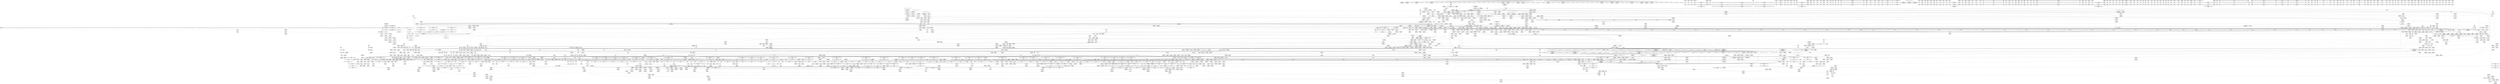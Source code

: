 digraph {
	CE0x72a1330 [shape=record,shape=Mrecord,label="{CE0x72a1330|i64_0|*Constant*}"]
	CE0x72a97b0 [shape=record,shape=Mrecord,label="{CE0x72a97b0|tomoyo_const_part_length:tmp49|security/tomoyo/util.c,649|*SummSink*}"]
	CE0x71b8830 [shape=record,shape=Mrecord,label="{CE0x71b8830|tomoyo_read_lock16:entry|*SummSink*}"]
	CE0x5f87150 [shape=record,shape=Mrecord,label="{CE0x5f87150|i64*_getelementptr_inbounds_(_31_x_i64_,_31_x_i64_*___llvm_gcov_ctr43150,_i64_0,_i64_28)|*Constant*|*SummSink*}"]
	CE0x616fea0 [shape=record,shape=Mrecord,label="{CE0x616fea0|tomoyo_get_mode:arrayidx|security/tomoyo/util.c,981|*SummSource*}"]
	CE0x6fefc40 [shape=record,shape=Mrecord,label="{CE0x6fefc40|tomoyo_unix_entry:land.lhs.true}"]
	CE0x71fa1b0 [shape=record,shape=Mrecord,label="{CE0x71fa1b0|tomoyo_get_mode:tmp22|security/tomoyo/util.c,986|*SummSource*}"]
	CE0x5f07c20 [shape=record,shape=Mrecord,label="{CE0x5f07c20|tomoyo_audit_net_log:tmp2|*SummSource*}"]
	CE0x6f30120 [shape=record,shape=Mrecord,label="{CE0x6f30120|tomoyo_fill_path_info:tmp3|security/tomoyo/util.c,667}"]
	CE0x72b9b70 [shape=record,shape=Mrecord,label="{CE0x72b9b70|tomoyo_get_mode:mode.0|*SummSource*}"]
	CE0x6115d20 [shape=record,shape=Mrecord,label="{CE0x6115d20|tomoyo_audit_net_log:tmp4|security/tomoyo/network.c,367|*SummSource*}"]
	CE0x54289c0 [shape=record,shape=Mrecord,label="{CE0x54289c0|i64**_getelementptr_inbounds_(_3_x_i64*_,_3_x_i64*_*___llvm_gcda_edge_table44,_i64_0,_i64_1)|*Constant*|*SummSource*}"]
	CE0x60d7b90 [shape=record,shape=Mrecord,label="{CE0x60d7b90|rcu_lock_acquire18:tmp4|include/linux/rcupdate.h,418|*SummSink*}"]
	CE0x72d9210 [shape=record,shape=Mrecord,label="{CE0x72d9210|tomoyo_get_mode:bb}"]
	CE0x88d87e0 [shape=record,shape=Mrecord,label="{CE0x88d87e0|0:_i8,_array:_GCRE_tomoyo_index2category_constant_39_x_i8_c_00_00_00_00_00_00_00_00_00_00_00_00_00_00_00_00_00_00_00_00_00_00_00_01_01_01_01_01_01_01_01_01_01_01_01_01_01_01_02_,_align_16:_elem_14::|security/tomoyo/util.c,983}"]
	CE0x60e1140 [shape=record,shape=Mrecord,label="{CE0x60e1140|i64*_getelementptr_inbounds_(_2_x_i64_,_2_x_i64_*___llvm_gcov_ctr4335,_i64_0,_i64_0)|*Constant*|*SummSource*}"]
	CE0x6e4dd50 [shape=record,shape=Mrecord,label="{CE0x6e4dd50|tomoyo_const_part_length:incdec.ptr|security/tomoyo/util.c,626}"]
	CE0x52bb760 [shape=record,shape=Mrecord,label="{CE0x52bb760|tomoyo_const_part_length:while.cond|*SummSource*}"]
	CE0x5502750 [shape=record,shape=Mrecord,label="{CE0x5502750|tomoyo_read_unlock19:tmp|*SummSink*}"]
	CE0x52a0ad0 [shape=record,shape=Mrecord,label="{CE0x52a0ad0|_call_void_rcu_lock_release21(%struct.lockdep_map*_%dep_map)_#9,_!dbg_!38905|include/linux/srcu.h,236|*SummSource*}"]
	CE0x8828620 [shape=record,shape=Mrecord,label="{CE0x8828620|tomoyo_check_unix_address:tmp8|security/tomoyo/network.c,597}"]
	CE0x5502d40 [shape=record,shape=Mrecord,label="{CE0x5502d40|tomoyo_fill_path_info:idxprom|security/tomoyo/util.c,667|*SummSource*}"]
	CE0x61cd7e0 [shape=record,shape=Mrecord,label="{CE0x61cd7e0|tomoyo_read_lock16:bb}"]
	CE0x7194a60 [shape=record,shape=Mrecord,label="{CE0x7194a60|tomoyo_domain:security|security/tomoyo/common.h,1205|*SummSource*}"]
	CE0x721b600 [shape=record,shape=Mrecord,label="{CE0x721b600|_call_void___llvm_gcov_indirect_counter_increment114(i32*___llvm_gcov_global_state_pred45,_i64**_getelementptr_inbounds_(_3_x_i64*_,_3_x_i64*_*___llvm_gcda_edge_table44,_i64_0,_i64_0)),_!dbg_!38954|security/tomoyo/util.c,649|*SummSink*}"]
	CE0x6eaf850 [shape=record,shape=Mrecord,label="{CE0x6eaf850|24:_%struct.tomoyo_path_info*,_32:_i8,_33:_i8,_72:_i8,_:_SCMRE_59,60_}"]
	CE0x7199720 [shape=record,shape=Mrecord,label="{CE0x7199720|i64_9|*Constant*|*SummSink*}"]
	CE0x88bb0b0 [shape=record,shape=Mrecord,label="{CE0x88bb0b0|tomoyo_check_unix_address:bb|*SummSink*}"]
	CE0x6f3d820 [shape=record,shape=Mrecord,label="{CE0x6f3d820|srcu_read_lock17:sp|Function::srcu_read_lock17&Arg::sp::}"]
	CE0x604c7e0 [shape=record,shape=Mrecord,label="{CE0x604c7e0|i64*_getelementptr_inbounds_(_31_x_i64_,_31_x_i64_*___llvm_gcov_ctr43150,_i64_0,_i64_0)|*Constant*|*SummSink*}"]
	CE0x8ad84a0 [shape=record,shape=Mrecord,label="{CE0x8ad84a0|GLOBAL:__llvm_gcov_indirect_counter_increment114|*Constant*|*SummSource*}"]
	CE0x8859aa0 [shape=record,shape=Mrecord,label="{CE0x8859aa0|tomoyo_check_unix_address:addr2|security/tomoyo/network.c,598}"]
	CE0x70f37f0 [shape=record,shape=Mrecord,label="{CE0x70f37f0|i32_8|*Constant*|*SummSink*}"]
	CE0x54115c0 [shape=record,shape=Mrecord,label="{CE0x54115c0|GLOBAL:__llvm_gcov_ctr54147|Global_var:__llvm_gcov_ctr54147|*SummSource*}"]
	CE0x6e48ad0 [shape=record,shape=Mrecord,label="{CE0x6e48ad0|tomoyo_get_mode:and|security/tomoyo/util.c,987|*SummSource*}"]
	CE0x613e050 [shape=record,shape=Mrecord,label="{CE0x613e050|tomoyo_const_part_length:tmp42|security/tomoyo/util.c,644}"]
	CE0x52c5ef0 [shape=record,shape=Mrecord,label="{CE0x52c5ef0|i64_17|*Constant*}"]
	CE0x70d9100 [shape=record,shape=Mrecord,label="{CE0x70d9100|tomoyo_init_request_info:tmp2|security/tomoyo/util.c,1003|*SummSource*}"]
	CE0x6eecaf0 [shape=record,shape=Mrecord,label="{CE0x6eecaf0|tomoyo_audit_net_log:tmp5|security/tomoyo/network.c,368|*SummSource*}"]
	CE0x72a17d0 [shape=record,shape=Mrecord,label="{CE0x72a17d0|get_current:tmp2|*SummSource*}"]
	CE0x54315e0 [shape=record,shape=Mrecord,label="{CE0x54315e0|tomoyo_unix_entry:tmp9|security/tomoyo/network.c,548}"]
	CE0x54b8910 [shape=record,shape=Mrecord,label="{CE0x54b8910|tomoyo_get_mode:tmp2|security/tomoyo/util.c,978|*SummSink*}"]
	CE0x6dd33e0 [shape=record,shape=Mrecord,label="{CE0x6dd33e0|tomoyo_get_mode:if.end}"]
	CE0x6015700 [shape=record,shape=Mrecord,label="{CE0x6015700|tomoyo_get_mode:tmp26|security/tomoyo/util.c,987}"]
	CE0x6fa6350 [shape=record,shape=Mrecord,label="{CE0x6fa6350|i64*_getelementptr_inbounds_(_5_x_i64_,_5_x_i64_*___llvm_gcov_ctr32134,_i64_0,_i64_4)|*Constant*|*SummSource*}"]
	CE0x88eacc0 [shape=record,shape=Mrecord,label="{CE0x88eacc0|_call_void_mcount()_#3}"]
	CE0x7199a50 [shape=record,shape=Mrecord,label="{CE0x7199a50|i64_8|*Constant*|*SummSink*}"]
	CE0x52d7da0 [shape=record,shape=Mrecord,label="{CE0x52d7da0|tomoyo_unix_entry:tmp6|security/tomoyo/network.c,548}"]
	CE0x62423b0 [shape=record,shape=Mrecord,label="{CE0x62423b0|_ret_i32_%retval.0,_!dbg_!38935|security/tomoyo/util.c,988|*SummSource*}"]
	CE0x7042f50 [shape=record,shape=Mrecord,label="{CE0x7042f50|tomoyo_init_request_info:ns|security/tomoyo/util.c,1010|*SummSource*}"]
	CE0x889c680 [shape=record,shape=Mrecord,label="{CE0x889c680|tomoyo_const_part_length:if.end28}"]
	CE0x61a2370 [shape=record,shape=Mrecord,label="{CE0x61a2370|tomoyo_init_request_info:tmp7|security/tomoyo/util.c,1005|*SummSource*}"]
	CE0x61ee450 [shape=record,shape=Mrecord,label="{CE0x61ee450|tomoyo_const_part_length:tmp16|security/tomoyo/util.c,627}"]
	CE0x87ffb50 [shape=record,shape=Mrecord,label="{CE0x87ffb50|tomoyo_unix_entry:len.1|*SummSource*}"]
	CE0x55682d0 [shape=record,shape=Mrecord,label="{CE0x55682d0|tomoyo_unix_entry:tmp4|*LoadInst*|security/tomoyo/network.c,546|*SummSink*}"]
	CE0x5464c50 [shape=record,shape=Mrecord,label="{CE0x5464c50|0:_i8*,_array:_GCRE_tomoyo_proto_keyword_constant_6_x_i8*_i8*_getelementptr_inbounds_(_2_x_i8_,_2_x_i8_*_.str22,_i32_0,_i32_0),_i8*_getelementptr_inbounds_(_7_x_i8_,_7_x_i8_*_.str123,_i32_0,_i32_0),_i8*_getelementptr_inbounds_(_6_x_i8_,_6_x_i8_*_.str224,_i32_0,_i32_0),_i8*_getelementptr_inbounds_(_4_x_i8_,_4_x_i8_*_.str325,_i32_0,_i32_0),_i8*_getelementptr_inbounds_(_2_x_i8_,_2_x_i8_*_.str22,_i32_0,_i32_0),_i8*_getelementptr_inbounds_(_10_x_i8_,_10_x_i8_*_.str426,_i32_0,_i32_0)_,_align_16:_elem_0::|security/tomoyo/network.c,367}"]
	CE0x87f03e0 [shape=record,shape=Mrecord,label="{CE0x87f03e0|tomoyo_check_unix_address:tmp10|security/tomoyo/network.c,598|*SummSink*}"]
	CE0x889c1c0 [shape=record,shape=Mrecord,label="{CE0x889c1c0|_call_void_mcount()_#3|*SummSource*}"]
	CE0x72439d0 [shape=record,shape=Mrecord,label="{CE0x72439d0|tomoyo_const_part_length:tmp3|security/tomoyo/util.c,624}"]
	CE0x8a8aa50 [shape=record,shape=Mrecord,label="{CE0x8a8aa50|i32_49|*Constant*|*SummSource*}"]
	CE0x525ffd0 [shape=record,shape=Mrecord,label="{CE0x525ffd0|tomoyo_fill_path_info:tmp10|*SummSource*}"]
	CE0x604c770 [shape=record,shape=Mrecord,label="{CE0x604c770|i64*_getelementptr_inbounds_(_31_x_i64_,_31_x_i64_*___llvm_gcov_ctr43150,_i64_0,_i64_0)|*Constant*|*SummSource*}"]
	CE0x72fc590 [shape=record,shape=Mrecord,label="{CE0x72fc590|_ret_void,_!dbg_!38908|include/linux/rcupdate.h,419|*SummSource*}"]
	CE0x5f484c0 [shape=record,shape=Mrecord,label="{CE0x5f484c0|tomoyo_domain:tobool1|security/tomoyo/common.h,1205|*SummSink*}"]
	CE0x8a54de0 [shape=record,shape=Mrecord,label="{CE0x8a54de0|tomoyo_unix_entry:unix_network|security/tomoyo/network.c,566}"]
	CE0x5414c60 [shape=record,shape=Mrecord,label="{CE0x5414c60|tomoyo_const_part_length:inc|security/tomoyo/util.c,628|*SummSink*}"]
	CE0x6f095a0 [shape=record,shape=Mrecord,label="{CE0x6f095a0|_ret_i32_%retval.0,_!dbg_!38923|security/tomoyo/network.c,601|*SummSink*}"]
	CE0x55725b0 [shape=record,shape=Mrecord,label="{CE0x55725b0|tomoyo_unix_entry:conv7|security/tomoyo/network.c,551|*SummSource*}"]
	CE0x53a60f0 [shape=record,shape=Mrecord,label="{CE0x53a60f0|tomoyo_unix_entry:tmp43|security/tomoyo/network.c,572|*SummSink*}"]
	CE0x73b5370 [shape=record,shape=Mrecord,label="{CE0x73b5370|tomoyo_get_mode:arrayidx4|security/tomoyo/util.c,983|*SummSink*}"]
	CE0x5f778b0 [shape=record,shape=Mrecord,label="{CE0x5f778b0|tomoyo_audit_unix_log:protocol|security/tomoyo/network.c,405|*SummSource*}"]
	CE0x711ac00 [shape=record,shape=Mrecord,label="{CE0x711ac00|_ret_%struct.task_struct*_%tmp4,_!dbg_!38905|./arch/x86/include/asm/current.h,14|*SummSource*}"]
	CE0x88d6540 [shape=record,shape=Mrecord,label="{CE0x88d6540|i8*_null|*Constant*}"]
	CE0x623a8e0 [shape=record,shape=Mrecord,label="{CE0x623a8e0|tomoyo_const_part_length:retval.0}"]
	CE0x5270920 [shape=record,shape=Mrecord,label="{CE0x5270920|i64_8|*Constant*}"]
	CE0x7355050 [shape=record,shape=Mrecord,label="{CE0x7355050|tomoyo_unix_entry:tmp12|security/tomoyo/network.c,548}"]
	CE0x6dd4a50 [shape=record,shape=Mrecord,label="{CE0x6dd4a50|tomoyo_fill_path_info:tmp11|security/tomoyo/util.c,667}"]
	CE0x6f84e30 [shape=record,shape=Mrecord,label="{CE0x6f84e30|tomoyo_const_part_length:tmp31|security/tomoyo/util.c,641|*SummSource*}"]
	CE0x53a63e0 [shape=record,shape=Mrecord,label="{CE0x53a63e0|tomoyo_unix_entry:tmp44|security/tomoyo/network.c,572|*SummSource*}"]
	CE0x5388060 [shape=record,shape=Mrecord,label="{CE0x5388060|tomoyo_unix_entry:tmp18|security/tomoyo/network.c,553}"]
	CE0x7245e60 [shape=record,shape=Mrecord,label="{CE0x7245e60|GLOBAL:__srcu_read_lock|*Constant*}"]
	CE0x5f86ff0 [shape=record,shape=Mrecord,label="{CE0x5f86ff0|i64*_getelementptr_inbounds_(_31_x_i64_,_31_x_i64_*___llvm_gcov_ctr43150,_i64_0,_i64_28)|*Constant*|*SummSource*}"]
	CE0x62b8a80 [shape=record,shape=Mrecord,label="{CE0x62b8a80|0:_i8,_array:_GCRE_tomoyo_index2category_constant_39_x_i8_c_00_00_00_00_00_00_00_00_00_00_00_00_00_00_00_00_00_00_00_00_00_00_00_01_01_01_01_01_01_01_01_01_01_01_01_01_01_01_02_,_align_16:_elem_33::|security/tomoyo/util.c,983}"]
	CE0x7117920 [shape=record,shape=Mrecord,label="{CE0x7117920|tomoyo_domain:call3|security/tomoyo/common.h,1205|*SummSource*}"]
	CE0x6081840 [shape=record,shape=Mrecord,label="{CE0x6081840|0:_i8,_array:_GCRE_tomoyo_index2category_constant_39_x_i8_c_00_00_00_00_00_00_00_00_00_00_00_00_00_00_00_00_00_00_00_00_00_00_00_01_01_01_01_01_01_01_01_01_01_01_01_01_01_01_02_,_align_16:_elem_19::|security/tomoyo/util.c,983}"]
	CE0x52c5930 [shape=record,shape=Mrecord,label="{CE0x52c5930|tomoyo_unix_entry:cmp32|security/tomoyo/network.c,572}"]
	CE0x8898b20 [shape=record,shape=Mrecord,label="{CE0x8898b20|tomoyo_check_unix_address:cmp|security/tomoyo/network.c,596|*SummSource*}"]
	CE0x6286bb0 [shape=record,shape=Mrecord,label="{CE0x6286bb0|tomoyo_const_part_length:tmp18|security/tomoyo/util.c,627}"]
	CE0x72ed4e0 [shape=record,shape=Mrecord,label="{CE0x72ed4e0|0:_i32,_8:_%struct.srcu_struct_array*,_16:_i32,_20:_i32,_24:_i32,_32:_i8*,_40:_%struct.lock_class_key*,_48:_2_x_%struct.lock_class*_,_64:_i8*,_72:_i32,_80:_i64,_88:_i8,_96:_%struct.callback_head*,_104:_%struct.callback_head**,_112:_%struct.callback_head*,_120:_%struct.callback_head**,_128:_%struct.callback_head*,_136:_%struct.callback_head**,_144:_%struct.callback_head*,_152:_%struct.callback_head**,_160:_i64,_168:_%struct.list_head*,_176:_%struct.list_head*,_184:_void_(%struct.work_struct*)*,_192:_%struct.lock_class_key*,_200:_2_x_%struct.lock_class*_,_216:_i8*,_224:_i32,_232:_i64,_240:_%struct.list_head*,_248:_%struct.list_head*,_256:_i64,_264:_%struct.tvec_base*,_272:_void_(i64)*,_280:_i64,_288:_i32,_292:_i32,_296:_i8*,_304:_16_x_i8_,_320:_%struct.lock_class_key*,_328:_2_x_%struct.lock_class*_,_344:_i8*,_352:_i32,_360:_i64,_368:_%struct.workqueue_struct*,_376:_i32,_384:_%struct.lock_class_key*,_392:_2_x_%struct.lock_class*_,_408:_i8*,_416:_i32,_424:_i64,_:_GCE_tomoyo_ss_global_%struct.srcu_struct_i32_-300,_%struct.srcu_struct_array*_tomoyo_ss_srcu_array,_%struct.spinlock_%union.anon.14_%struct.raw_spinlock_%struct.arch_spinlock_zeroinitializer,_i32_-559067475,_i32_-1,_i8*_inttoptr_(i64_-1_to_i8*),_%struct.lockdep_map_%struct.lock_class_key*_null,_2_x_%struct.lock_class*_zeroinitializer,_i8*_getelementptr_inbounds_(_21_x_i8_,_21_x_i8_*_.str171,_i32_0,_i32_0),_i32_0,_i64_0_,_i8_0,_%struct.rcu_batch_%struct.callback_head*_null,_%struct.callback_head**_bitcast_(i8*_getelementptr_(i8,_i8*_bitcast_(%struct.srcu_struct*_tomoyo_ss_to_i8*),_i64_96)_to_%struct.callback_head**)_,_%struct.rcu_batch_%struct.callback_head*_null,_%struct.callback_head**_bitcast_(i8*_getelementptr_(i8,_i8*_bitcast_(%struct.srcu_struct*_tomoyo_ss_to_i8*),_i64_112)_to_%struct.callback_head**)_,_%struct.rcu_batch_%struct.callback_head*_null,_%struct.callback_head**_bitcast_(i8*_getelementptr_(i8,_i8*_bitcast_(%struct.srcu_struct*_tomoyo_ss_to_i8*),_i64_128)_to_%struct.callback_head**)_,_%struct.rcu_batch_%struct.callback_head*_null,_%struct.callback_head**_bitcast_(i8*_getelementptr_(i8,_i8*_bitcast_(%struct.srcu_struct*_tomoyo_ss_to_i8*),_i64_144)_to_%struct.callback_head**)_,_%struct.delayed_work_%struct.work_struct_%struct.atomic64_t_i64_137438953424_,_%struct.list_head_%struct.list_head*_bitcast_(i8*_getelementptr_(i8,_i8*_bitcast_(%struct.srcu_struct*_tomoyo_ss_to_i8*),_i64_168)_to_%struct.list_head*),_%struct.list_head*_bitcast_(i8*_getelementptr_(i8,_i8*_bitcast_(%struct.srcu_struct*_tomoyo_ss_to_i8*),_i64_168)_to_%struct.list_head*)_,_void_(%struct.work_struct*)*_process_srcu,_%struct.lockdep_map_%struct.lock_class_key*_bitcast_(i8*_getelementptr_(i8,_i8*_bitcast_(%struct.srcu_struct*_tomoyo_ss_to_i8*),_i64_160)_to_%struct.lock_class_key*),_2_x_%struct.lock_class*_zeroinitializer,_i8*_getelementptr_inbounds_(_22_x_i8_,_22_x_i8_*_.str1172,_i32_0,_i32_0),_i32_0,_i64_0_,_%struct.timer_list_%struct.list_head_%struct.list_head*_null,_%struct.list_head*_inttoptr_(i64_1953723489_to_%struct.list_head*)_,_i64_0,_%struct.tvec_base*_bitcast_(i8*_getelementptr_(i8,_i8*_bitcast_(%struct.tvec_base*_boot_tvec_bases_to_i8*),_i64_2)_to_%struct.tvec_base*),_void_(i64)*_delayed_work_timer_fn,_i64_ptrtoint_(i8*_getelementptr_(i8,_i8*_bitcast_(%struct.srcu_struct*_tomoyo_ss_to_i8*),_i64_160)_to_i64),_i32_-1,_i32_0,_i8*_null,_16_x_i8_zeroinitializer,_%struct.lockdep_map_%struct.lock_class_key*_bitcast_(_29_x_i8_*_.str2173_to_%struct.lock_class_key*),_2_x_%struct.lock_class*_zeroinitializer,_i8*_getelementptr_inbounds_(_29_x_i8_,_29_x_i8_*_.str2173,_i32_0,_i32_0),_i32_0,_i64_0_,_%struct.workqueue_struct*_null,_i32_0_,_%struct.lockdep_map_%struct.lock_class_key*_null,_2_x_%struct.lock_class*_zeroinitializer,_i8*_getelementptr_inbounds_(_10_x_i8_,_10_x_i8_*_.str3174,_i32_0,_i32_0),_i32_0,_i64_0_,_align_8:_elem_0:default:}"]
	CE0x710bd90 [shape=record,shape=Mrecord,label="{CE0x710bd90|tomoyo_fill_path_info:tmp7|security/tomoyo/util.c,667|*SummSink*}"]
	CE0x88d1d40 [shape=record,shape=Mrecord,label="{CE0x88d1d40|i32_0|*Constant*}"]
	CE0x5414100 [shape=record,shape=Mrecord,label="{CE0x5414100|GLOBAL:__llvm_gcov_ctr31133|Global_var:__llvm_gcov_ctr31133|*SummSource*}"]
	CE0x895b210 [shape=record,shape=Mrecord,label="{CE0x895b210|GLOBAL:__llvm_gcov_ctr3747|Global_var:__llvm_gcov_ctr3747|*SummSource*}"]
	CE0x7199bf0 [shape=record,shape=Mrecord,label="{CE0x7199bf0|tomoyo_unix_entry:tmp23|security/tomoyo/network.c,556}"]
	CE0x6242220 [shape=record,shape=Mrecord,label="{CE0x6242220|tomoyo_get_mode:ns|Function::tomoyo_get_mode&Arg::ns::|*SummSink*}"]
	CE0x601a9c0 [shape=record,shape=Mrecord,label="{CE0x601a9c0|tomoyo_unix_entry:tmp50|security/tomoyo/network.c,576}"]
	CE0x6048a70 [shape=record,shape=Mrecord,label="{CE0x6048a70|tomoyo_audit_unix_log:address|security/tomoyo/network.c,407}"]
	CE0x6dd2900 [shape=record,shape=Mrecord,label="{CE0x6dd2900|i64_6|*Constant*}"]
	CE0x6f3e4a0 [shape=record,shape=Mrecord,label="{CE0x6f3e4a0|tomoyo_unix_entry:do.end}"]
	CE0x7101f20 [shape=record,shape=Mrecord,label="{CE0x7101f20|tomoyo_const_part_length:tmp47|security/tomoyo/util.c,646|*SummSink*}"]
	CE0x62d26c0 [shape=record,shape=Mrecord,label="{CE0x62d26c0|tomoyo_get_mode:tmp1|*SummSink*}"]
	CE0x8a55420 [shape=record,shape=Mrecord,label="{CE0x8a55420|tomoyo_unix_entry:unix_network|security/tomoyo/network.c,566|*SummSource*}"]
	CE0x6edc220 [shape=record,shape=Mrecord,label="{CE0x6edc220|tomoyo_init_request_info:tmp3|security/tomoyo/util.c,1004}"]
	CE0x5f5d1c0 [shape=record,shape=Mrecord,label="{CE0x5f5d1c0|tomoyo_audit_unix_log:tmp5|security/tomoyo/network.c,406|*SummSink*}"]
	CE0x5402210 [shape=record,shape=Mrecord,label="{CE0x5402210|tomoyo_const_part_length:while.body}"]
	CE0x72c8460 [shape=record,shape=Mrecord,label="{CE0x72c8460|tomoyo_get_mode:conv10|security/tomoyo/util.c,985}"]
	CE0x88ba480 [shape=record,shape=Mrecord,label="{CE0x88ba480|tomoyo_check_unix_address:tmp5|security/tomoyo/network.c,596|*SummSource*}"]
	CE0x71c5ff0 [shape=record,shape=Mrecord,label="{CE0x71c5ff0|tomoyo_get_mode:config7|security/tomoyo/util.c,983|*SummSource*}"]
	CE0x54110c0 [shape=record,shape=Mrecord,label="{CE0x54110c0|tomoyo_get_mode:conv|security/tomoyo/util.c,982|*SummSource*}"]
	CE0x6e38d70 [shape=record,shape=Mrecord,label="{CE0x6e38d70|tomoyo_get_mode:entry|*SummSink*}"]
	CE0x8827fc0 [shape=record,shape=Mrecord,label="{CE0x8827fc0|tomoyo_check_unix_address:tmp3|security/tomoyo/network.c,596|*SummSource*}"]
	CE0x542f8e0 [shape=record,shape=Mrecord,label="{CE0x542f8e0|tomoyo_audit_net_log:tmp4|security/tomoyo/network.c,367|*SummSink*}"]
	CE0x7371690 [shape=record,shape=Mrecord,label="{CE0x7371690|__llvm_gcov_indirect_counter_increment114:counter|*SummSink*}"]
	CE0x8aa1da0 [shape=record,shape=Mrecord,label="{CE0x8aa1da0|tomoyo_unix_entry:unix_network26|security/tomoyo/network.c,567|*SummSink*}"]
	CE0x613d7b0 [shape=record,shape=Mrecord,label="{CE0x613d7b0|i64_24|*Constant*|*SummSink*}"]
	CE0x725a5f0 [shape=record,shape=Mrecord,label="{CE0x725a5f0|128:_i8*,_1208:_%struct.file*,_:_CMRE_104,112_|*MultipleSource*|security/tomoyo/common.h,1205|security/tomoyo/common.h,1205}"]
	CE0x532aeb0 [shape=record,shape=Mrecord,label="{CE0x532aeb0|%struct.lockdep_map*_null|*Constant*}"]
	CE0x71c61e0 [shape=record,shape=Mrecord,label="{CE0x71c61e0|tomoyo_get_mode:arrayidx8|security/tomoyo/util.c,983}"]
	CE0x5526080 [shape=record,shape=Mrecord,label="{CE0x5526080|tomoyo_fill_path_info:tmp8|security/tomoyo/util.c,667|*SummSink*}"]
	CE0x7205d60 [shape=record,shape=Mrecord,label="{CE0x7205d60|tomoyo_const_part_length:if.then27|*SummSource*}"]
	CE0x60816d0 [shape=record,shape=Mrecord,label="{CE0x60816d0|0:_i8,_array:_GCRE_tomoyo_index2category_constant_39_x_i8_c_00_00_00_00_00_00_00_00_00_00_00_00_00_00_00_00_00_00_00_00_00_00_00_01_01_01_01_01_01_01_01_01_01_01_01_01_01_01_02_,_align_16:_elem_4::|security/tomoyo/util.c,983}"]
	CE0x8854530 [shape=record,shape=Mrecord,label="{CE0x8854530|tomoyo_check_unix_address:arraydecay|security/tomoyo/network.c,598}"]
	CE0x5f9c960 [shape=record,shape=Mrecord,label="{CE0x5f9c960|tomoyo_unix_entry:tmp52|security/tomoyo/network.c,577|*SummSource*}"]
	CE0x630db50 [shape=record,shape=Mrecord,label="{CE0x630db50|i64*_getelementptr_inbounds_(_2_x_i64_,_2_x_i64_*___llvm_gcov_ctr4038,_i64_0,_i64_0)|*Constant*|*SummSource*}"]
	CE0x879d9f0 [shape=record,shape=Mrecord,label="{CE0x879d9f0|i32_9|*Constant*}"]
	CE0x6f2d9d0 [shape=record,shape=Mrecord,label="{CE0x6f2d9d0|get_current:tmp4|./arch/x86/include/asm/current.h,14|*SummSource*}"]
	CE0x879b770 [shape=record,shape=Mrecord,label="{CE0x879b770|tomoyo_const_part_length:tmp13|security/tomoyo/util.c,626|*SummSink*}"]
	CE0x896d970 [shape=record,shape=Mrecord,label="{CE0x896d970|24:_%struct.tomoyo_path_info*,_32:_i8,_33:_i8,_72:_i8,_:_SCMRE_33,34_}"]
	CE0x73557a0 [shape=record,shape=Mrecord,label="{CE0x73557a0|tomoyo_unix_entry:tmp13|security/tomoyo/network.c,548|*SummSink*}"]
	CE0x62d3240 [shape=record,shape=Mrecord,label="{CE0x62d3240|tomoyo_get_mode:arrayidx4|security/tomoyo/util.c,983}"]
	CE0x6eb87e0 [shape=record,shape=Mrecord,label="{CE0x6eb87e0|i64_1|*Constant*}"]
	CE0x62d2730 [shape=record,shape=Mrecord,label="{CE0x62d2730|tomoyo_get_mode:tmp1|*SummSource*}"]
	CE0x546a5f0 [shape=record,shape=Mrecord,label="{CE0x546a5f0|rcu_lock_acquire18:tmp5|include/linux/rcupdate.h,418|*SummSink*}"]
	CE0x5fd15e0 [shape=record,shape=Mrecord,label="{CE0x5fd15e0|_call_void_mcount()_#3}"]
	CE0x5591630 [shape=record,shape=Mrecord,label="{CE0x5591630|i64*_getelementptr_inbounds_(_2_x_i64_,_2_x_i64_*___llvm_gcov_ctr4533,_i64_0,_i64_0)|*Constant*|*SummSink*}"]
	CE0x88bd510 [shape=record,shape=Mrecord,label="{CE0x88bd510|tomoyo_check_unix_address:addr_len|Function::tomoyo_check_unix_address&Arg::addr_len::|*SummSink*}"]
	CE0x71b45e0 [shape=record,shape=Mrecord,label="{CE0x71b45e0|i64_5|*Constant*}"]
	CE0x71b4740 [shape=record,shape=Mrecord,label="{CE0x71b4740|tomoyo_domain:tmp9|security/tomoyo/common.h,1205}"]
	CE0x60def20 [shape=record,shape=Mrecord,label="{CE0x60def20|i64**_getelementptr_inbounds_(_3_x_i64*_,_3_x_i64*_*___llvm_gcda_edge_table44,_i64_0,_i64_2)|*Constant*|*SummSink*}"]
	CE0x61b69a0 [shape=record,shape=Mrecord,label="{CE0x61b69a0|tomoyo_domain:tmp14|security/tomoyo/common.h,1205|*SummSink*}"]
	CE0x8a451e0 [shape=record,shape=Mrecord,label="{CE0x8a451e0|get_current:bb}"]
	CE0x8867040 [shape=record,shape=Mrecord,label="{CE0x8867040|0:_i8*,_:_SCMRE_8,12_|*MultipleSource*|security/tomoyo/network.c, 561|security/tomoyo/network.c,563}"]
	CE0x60d9e20 [shape=record,shape=Mrecord,label="{CE0x60d9e20|srcu_read_unlock20:entry|*SummSink*}"]
	CE0x6f84490 [shape=record,shape=Mrecord,label="{CE0x6f84490|i64*_getelementptr_inbounds_(_31_x_i64_,_31_x_i64_*___llvm_gcov_ctr43150,_i64_0,_i64_9)|*Constant*}"]
	CE0x6dd4b30 [shape=record,shape=Mrecord,label="{CE0x6dd4b30|tomoyo_fill_path_info:tmp11|security/tomoyo/util.c,667|*SummSink*}"]
	CE0x885a340 [shape=record,shape=Mrecord,label="{CE0x885a340|i32_0|*Constant*|*SummSource*}"]
	CE0x87f3c30 [shape=record,shape=Mrecord,label="{CE0x87f3c30|tomoyo_check_unix_address:sa_family|security/tomoyo/network.c,596}"]
	CE0x72438d0 [shape=record,shape=Mrecord,label="{CE0x72438d0|GLOBAL:__llvm_gcov_ctr43150|Global_var:__llvm_gcov_ctr43150|*SummSource*}"]
	CE0x6386670 [shape=record,shape=Mrecord,label="{CE0x6386670|i64*_getelementptr_inbounds_(_4_x_i64_,_4_x_i64_*___llvm_gcov_ctr4731,_i64_0,_i64_0)|*Constant*}"]
	CE0x713e100 [shape=record,shape=Mrecord,label="{CE0x713e100|tomoyo_const_part_length:incdec.ptr19|security/tomoyo/util.c,643}"]
	CE0x7253b80 [shape=record,shape=Mrecord,label="{CE0x7253b80|128:_i8*,_1208:_%struct.file*,_:_CMRE_88,89_|*MultipleSource*|security/tomoyo/common.h,1205|security/tomoyo/common.h,1205}"]
	CE0x888bbe0 [shape=record,shape=Mrecord,label="{CE0x888bbe0|tomoyo_domain:do.end}"]
	CE0x6f8cd00 [shape=record,shape=Mrecord,label="{CE0x6f8cd00|i64*_getelementptr_inbounds_(_31_x_i64_,_31_x_i64_*___llvm_gcov_ctr43150,_i64_0,_i64_27)|*Constant*|*SummSink*}"]
	CE0x60e0d10 [shape=record,shape=Mrecord,label="{CE0x60e0d10|tomoyo_audit_unix_log:bb|*SummSink*}"]
	CE0x52c62b0 [shape=record,shape=Mrecord,label="{CE0x52c62b0|tomoyo_unix_entry:tmp41|security/tomoyo/network.c,572}"]
	CE0x71d6e90 [shape=record,shape=Mrecord,label="{CE0x71d6e90|128:_i8*,_1208:_%struct.file*,_:_CMRE_7,8_}"]
	CE0x5268f50 [shape=record,shape=Mrecord,label="{CE0x5268f50|0:_i8,_array:_GCR_tomoyo_unix2mac_internal_constant_6_x_4_x_i8_4_x_i8_zeroinitializer,_4_x_i8_c_1E_1F_00_,_4_x_i8_c_!_00_00_22_,_4_x_i8_zeroinitializer,_4_x_i8_zeroinitializer,_4_x_i8_c_#$%_00_,_align_16:_elem_1::|security/tomoyo/network.c,546}"]
	CE0x60d7d90 [shape=record,shape=Mrecord,label="{CE0x60d7d90|_call_void_lock_acquire(%struct.lockdep_map*_%map,_i32_0,_i32_0,_i32_2,_i32_0,_%struct.lockdep_map*_null,_i64_ptrtoint_(i8*_blockaddress(_rcu_lock_acquire18,_%__here)_to_i64))_#9,_!dbg_!38907|include/linux/rcupdate.h,418}"]
	CE0x708f530 [shape=record,shape=Mrecord,label="{CE0x708f530|tomoyo_const_part_length:tmp53|security/tomoyo/util.c,652}"]
	CE0x706c1b0 [shape=record,shape=Mrecord,label="{CE0x706c1b0|tomoyo_get_mode:index|Function::tomoyo_get_mode&Arg::index::|*SummSink*}"]
	CE0x52c63c0 [shape=record,shape=Mrecord,label="{CE0x52c63c0|tomoyo_unix_entry:tmp41|security/tomoyo/network.c,572|*SummSource*}"]
	CE0x7010ef0 [shape=record,shape=Mrecord,label="{CE0x7010ef0|i32_10|*Constant*}"]
	CE0x7245850 [shape=record,shape=Mrecord,label="{CE0x7245850|_call_void_mcount()_#3|*SummSource*}"]
	CE0x52b3bf0 [shape=record,shape=Mrecord,label="{CE0x52b3bf0|srcu_read_unlock20:tmp3}"]
	CE0x6d32ca0 [shape=record,shape=Mrecord,label="{CE0x6d32ca0|i32_1|*Constant*}"]
	CE0x6fbcb60 [shape=record,shape=Mrecord,label="{CE0x6fbcb60|tomoyo_init_request_info:domain1|security/tomoyo/util.c,1006|*SummSink*}"]
	CE0x71027b0 [shape=record,shape=Mrecord,label="{CE0x71027b0|_call_void___llvm_gcov_indirect_counter_increment114(i32*___llvm_gcov_global_state_pred45,_i64**_getelementptr_inbounds_(_3_x_i64*_,_3_x_i64*_*___llvm_gcda_edge_table44,_i64_0,_i64_0)),_!dbg_!38954|security/tomoyo/util.c,649|*SummSource*}"]
	CE0x7371830 [shape=record,shape=Mrecord,label="{CE0x7371830|i64*_null|*Constant*|*SummSink*}"]
	CE0x6e77d60 [shape=record,shape=Mrecord,label="{CE0x6e77d60|0:_i8*,_array:_GCRE_tomoyo_socket_keyword_external_constant_4_x_i8*_:_elem_2::|security/tomoyo/network.c,368}"]
	CE0x61eb990 [shape=record,shape=Mrecord,label="{CE0x61eb990|tomoyo_unix_entry:unix05|security/tomoyo/network.c,551|*SummSink*}"]
	CE0x72534b0 [shape=record,shape=Mrecord,label="{CE0x72534b0|128:_i8*,_1208:_%struct.file*,_:_CMRE_56,64_|*MultipleSource*|security/tomoyo/common.h,1205|security/tomoyo/common.h,1205}"]
	CE0x5f19780 [shape=record,shape=Mrecord,label="{CE0x5f19780|i32_-12|*Constant*}"]
	CE0x6ecc2d0 [shape=record,shape=Mrecord,label="{CE0x6ecc2d0|24:_%struct.tomoyo_path_info*,_32:_i8,_33:_i8,_72:_i8,_:_SCMRE_64,72_|*MultipleSource*|security/tomoyo/network.c, 544|security/tomoyo/network.c,544|Function::tomoyo_init_request_info&Arg::r::|security/tomoyo/network.c,565}"]
	CE0x8800150 [shape=record,shape=Mrecord,label="{CE0x8800150|GLOBAL:tomoyo_encode2|*Constant*|*SummSource*}"]
	CE0x7357dc0 [shape=record,shape=Mrecord,label="{CE0x7357dc0|tomoyo_get_mode:tmp10|security/tomoyo/util.c,982}"]
	CE0x6e167f0 [shape=record,shape=Mrecord,label="{CE0x6e167f0|tomoyo_const_part_length:cmp12|security/tomoyo/util.c,641|*SummSink*}"]
	CE0x70d91d0 [shape=record,shape=Mrecord,label="{CE0x70d91d0|tomoyo_init_request_info:tmp2|security/tomoyo/util.c,1003|*SummSink*}"]
	CE0x720b890 [shape=record,shape=Mrecord,label="{CE0x720b890|tomoyo_const_part_length:tmp|*SummSink*}"]
	CE0x7370c40 [shape=record,shape=Mrecord,label="{CE0x7370c40|__llvm_gcov_indirect_counter_increment114:bb|*SummSource*}"]
	CE0x6169090 [shape=record,shape=Mrecord,label="{CE0x6169090|tomoyo_get_mode:conv|security/tomoyo/util.c,982|*SummSink*}"]
	CE0x8779e50 [shape=record,shape=Mrecord,label="{CE0x8779e50|i8_0|*Constant*|*SummSink*}"]
	CE0x6f182e0 [shape=record,shape=Mrecord,label="{CE0x6f182e0|i64*_getelementptr_inbounds_(_11_x_i64_,_11_x_i64_*___llvm_gcov_ctr54147,_i64_0,_i64_1)|*Constant*|*SummSink*}"]
	CE0x5f1eb00 [shape=record,shape=Mrecord,label="{CE0x5f1eb00|i32_-12|*Constant*|*SummSink*}"]
	CE0x6e781e0 [shape=record,shape=Mrecord,label="{CE0x6e781e0|tomoyo_const_part_length:tmp18|security/tomoyo/util.c,627|*SummSink*}"]
	CE0x8a8b060 [shape=record,shape=Mrecord,label="{CE0x8a8b060|_call_void___llvm_gcov_indirect_counter_increment114(i32*___llvm_gcov_global_state_pred45,_i64**_getelementptr_inbounds_(_3_x_i64*_,_3_x_i64*_*___llvm_gcda_edge_table44,_i64_0,_i64_1)),_!dbg_!38927|security/tomoyo/util.c,634|*SummSource*}"]
	CE0x88985f0 [shape=record,shape=Mrecord,label="{CE0x88985f0|tomoyo_init_request_info:index|Function::tomoyo_init_request_info&Arg::index::|*SummSource*}"]
	CE0x70c3830 [shape=record,shape=Mrecord,label="{CE0x70c3830|tomoyo_const_part_length:entry}"]
	CE0x6e613e0 [shape=record,shape=Mrecord,label="{CE0x6e613e0|tomoyo_unix_entry:tmp16|security/tomoyo/network.c,553}"]
	CE0x52bb9a0 [shape=record,shape=Mrecord,label="{CE0x52bb9a0|tomoyo_const_part_length:sw.epilog}"]
	CE0x8783060 [shape=record,shape=Mrecord,label="{CE0x8783060|rcu_lock_release21:tmp7|*SummSink*}"]
	CE0x619d590 [shape=record,shape=Mrecord,label="{CE0x619d590|tomoyo_unix_entry:arrayidx2|security/tomoyo/network.c,546|*SummSource*}"]
	CE0x701aec0 [shape=record,shape=Mrecord,label="{CE0x701aec0|tomoyo_init_request_info:bb|*SummSource*}"]
	CE0x6027460 [shape=record,shape=Mrecord,label="{CE0x6027460|i8*_getelementptr_inbounds_(_45_x_i8_,_45_x_i8_*_.str13,_i32_0,_i32_0)|*Constant*|*SummSink*}"]
	CE0x60b41d0 [shape=record,shape=Mrecord,label="{CE0x60b41d0|tomoyo_const_part_length:cmp25|security/tomoyo/util.c,644|*SummSource*}"]
	CE0x88166f0 [shape=record,shape=Mrecord,label="{CE0x88166f0|0:_i8,_array:_GCRE_tomoyo_index2category_constant_39_x_i8_c_00_00_00_00_00_00_00_00_00_00_00_00_00_00_00_00_00_00_00_00_00_00_00_01_01_01_01_01_01_01_01_01_01_01_01_01_01_01_02_,_align_16:_elem_34::|security/tomoyo/util.c,983}"]
	CE0x60c96e0 [shape=record,shape=Mrecord,label="{CE0x60c96e0|tomoyo_get_mode:if.end|*SummSource*}"]
	CE0x53dff90 [shape=record,shape=Mrecord,label="{CE0x53dff90|tomoyo_unix_entry:tmp46|security/tomoyo/network.c,573|*SummSink*}"]
	CE0x5fd17c0 [shape=record,shape=Mrecord,label="{CE0x5fd17c0|_call_void_mcount()_#3|*SummSource*}"]
	CE0x6e38980 [shape=record,shape=Mrecord,label="{CE0x6e38980|tomoyo_get_mode:entry}"]
	CE0x8935660 [shape=record,shape=Mrecord,label="{CE0x8935660|i64*_getelementptr_inbounds_(_4_x_i64_,_4_x_i64_*___llvm_gcov_ctr4137,_i64_0,_i64_1)|*Constant*|*SummSource*}"]
	CE0x6049360 [shape=record,shape=Mrecord,label="{CE0x6049360|tomoyo_audit_unix_log:name|security/tomoyo/network.c,407}"]
	CE0x87d7ab0 [shape=record,shape=Mrecord,label="{CE0x87d7ab0|i32_9|*Constant*}"]
	CE0x62b87d0 [shape=record,shape=Mrecord,label="{CE0x62b87d0|0:_i8,_array:_GCRE_tomoyo_index2category_constant_39_x_i8_c_00_00_00_00_00_00_00_00_00_00_00_00_00_00_00_00_00_00_00_00_00_00_00_01_01_01_01_01_01_01_01_01_01_01_01_01_01_01_02_,_align_16:_elem_32::|security/tomoyo/util.c,983}"]
	CE0x88d03e0 [shape=record,shape=Mrecord,label="{CE0x88d03e0|i64*_getelementptr_inbounds_(_4_x_i64_,_4_x_i64_*___llvm_gcov_ctr4137,_i64_0,_i64_2)|*Constant*}"]
	CE0x70d8870 [shape=record,shape=Mrecord,label="{CE0x70d8870|_ret_%struct.tomoyo_domain_info*_%tmp23,_!dbg_!38929|security/tomoyo/common.h,1205}"]
	CE0x556b6d0 [shape=record,shape=Mrecord,label="{CE0x556b6d0|tomoyo_read_unlock19:tmp}"]
	CE0x8895ea0 [shape=record,shape=Mrecord,label="{CE0x8895ea0|tomoyo_const_part_length:tmp22|security/tomoyo/util.c,634|*SummSink*}"]
	CE0x71e90c0 [shape=record,shape=Mrecord,label="{CE0x71e90c0|128:_i8*,_1208:_%struct.file*,_:_CMRE_25,26_}"]
	CE0x8779f60 [shape=record,shape=Mrecord,label="{CE0x8779f60|i64_9|*Constant*}"]
	CE0x542fa70 [shape=record,shape=Mrecord,label="{CE0x542fa70|0:_i8*,_array:_GCRE_tomoyo_proto_keyword_constant_6_x_i8*_i8*_getelementptr_inbounds_(_2_x_i8_,_2_x_i8_*_.str22,_i32_0,_i32_0),_i8*_getelementptr_inbounds_(_7_x_i8_,_7_x_i8_*_.str123,_i32_0,_i32_0),_i8*_getelementptr_inbounds_(_6_x_i8_,_6_x_i8_*_.str224,_i32_0,_i32_0),_i8*_getelementptr_inbounds_(_4_x_i8_,_4_x_i8_*_.str325,_i32_0,_i32_0),_i8*_getelementptr_inbounds_(_2_x_i8_,_2_x_i8_*_.str22,_i32_0,_i32_0),_i8*_getelementptr_inbounds_(_10_x_i8_,_10_x_i8_*_.str426,_i32_0,_i32_0)_,_align_16:_elem_3::|security/tomoyo/network.c,367}"]
	CE0x8a7a290 [shape=record,shape=Mrecord,label="{CE0x8a7a290|tomoyo_check_unix_address:tmp2|*LoadInst*|security/tomoyo/network.c,596|*SummSource*}"]
	CE0x7118110 [shape=record,shape=Mrecord,label="{CE0x7118110|get_current:entry}"]
	CE0x5465210 [shape=record,shape=Mrecord,label="{CE0x5465210|tomoyo_const_part_length:tmp16|security/tomoyo/util.c,627|*SummSource*}"]
	CE0x71b4a70 [shape=record,shape=Mrecord,label="{CE0x71b4a70|COLLAPSED:_GCMRE___llvm_gcov_ctr4038_internal_global_2_x_i64_zeroinitializer:_elem_0:default:}"]
	CE0x8895640 [shape=record,shape=Mrecord,label="{CE0x8895640|i64_ptrtoint_(i8*_blockaddress(_rcu_lock_acquire18,_%__here)_to_i64)|*Constant*|*SummSource*}"]
	CE0x6fea450 [shape=record,shape=Mrecord,label="{CE0x6fea450|tomoyo_unix_entry:conv14|security/tomoyo/network.c,557|*SummSink*}"]
	"CONST[source:1(input),value:2(dynamic)][purpose:{object}][SrcIdx:1]"
	CE0x55d6970 [shape=record,shape=Mrecord,label="{CE0x55d6970|rcu_lock_acquire18:tmp3|*SummSink*}"]
	CE0x895c860 [shape=record,shape=Mrecord,label="{CE0x895c860|24:_%struct.tomoyo_path_info*,_32:_i8,_33:_i8,_72:_i8,_:_SCMRE_16,24_|*MultipleSource*|security/tomoyo/network.c, 544|security/tomoyo/network.c,544|Function::tomoyo_init_request_info&Arg::r::|security/tomoyo/network.c,565}"]
	CE0x55b6080 [shape=record,shape=Mrecord,label="{CE0x55b6080|tomoyo_const_part_length:len.0}"]
	CE0x6f278c0 [shape=record,shape=Mrecord,label="{CE0x6f278c0|i64*_getelementptr_inbounds_(_31_x_i64_,_31_x_i64_*___llvm_gcov_ctr43150,_i64_0,_i64_16)|*Constant*}"]
	CE0x6217450 [shape=record,shape=Mrecord,label="{CE0x6217450|tomoyo_domain:if.then|*SummSource*}"]
	CE0x879be20 [shape=record,shape=Mrecord,label="{CE0x879be20|tomoyo_audit_net_log:tmp1}"]
	CE0x6ddecf0 [shape=record,shape=Mrecord,label="{CE0x6ddecf0|i32_47|*Constant*|*SummSink*}"]
	CE0x88bf620 [shape=record,shape=Mrecord,label="{CE0x88bf620|tomoyo_const_part_length:tmp32|security/tomoyo/util.c,641}"]
	CE0x6192b80 [shape=record,shape=Mrecord,label="{CE0x6192b80|tomoyo_domain:tmp20|security/tomoyo/common.h,1205|*SummSink*}"]
	CE0x52b37f0 [shape=record,shape=Mrecord,label="{CE0x52b37f0|tomoyo_const_part_length:conv8|security/tomoyo/util.c,632}"]
	CE0x5fc3e30 [shape=record,shape=Mrecord,label="{CE0x5fc3e30|tomoyo_audit_unix_log:tmp2|*SummSink*}"]
	CE0x70f3a80 [shape=record,shape=Mrecord,label="{CE0x70f3a80|COLLAPSED:_GCMRE___llvm_gcov_ctr3840_internal_global_22_x_i64_zeroinitializer:_elem_0:default:}"]
	CE0x6048960 [shape=record,shape=Mrecord,label="{CE0x6048960|tomoyo_audit_unix_log:unix_network4|security/tomoyo/network.c,407|*SummSource*}"]
	CE0x6ee2e10 [shape=record,shape=Mrecord,label="{CE0x6ee2e10|tomoyo_audit_unix_log:param|security/tomoyo/network.c,405|*SummSink*}"]
	CE0x71f5030 [shape=record,shape=Mrecord,label="{CE0x71f5030|tomoyo_get_mode:tmp5|security/tomoyo/util.c,978|*SummSource*}"]
	CE0x8878e10 [shape=record,shape=Mrecord,label="{CE0x8878e10|0:_i8*,_:_SCMRE_15,16_|*MultipleSource*|security/tomoyo/network.c, 561|security/tomoyo/network.c,563}"]
	CE0x88d22b0 [shape=record,shape=Mrecord,label="{CE0x88d22b0|tomoyo_domain:do.end|*SummSource*}"]
	CE0x55ebe30 [shape=record,shape=Mrecord,label="{CE0x55ebe30|tomoyo_fill_path_info:tmp13|*LoadInst*|security/tomoyo/util.c,668|*SummSource*}"]
	CE0x5f9f680 [shape=record,shape=Mrecord,label="{CE0x5f9f680|GLOBAL:lockdep_rcu_suspicious|*Constant*|*SummSink*}"]
	CE0x8814160 [shape=record,shape=Mrecord,label="{CE0x8814160|i64_22|*Constant*|*SummSource*}"]
	CE0x88453a0 [shape=record,shape=Mrecord,label="{CE0x88453a0|i64*_getelementptr_inbounds_(_22_x_i64_,_22_x_i64_*___llvm_gcov_ctr3840,_i64_0,_i64_14)|*Constant*|*SummSink*}"]
	CE0x71b4ae0 [shape=record,shape=Mrecord,label="{CE0x71b4ae0|srcu_read_lock17:tmp|*SummSource*}"]
	CE0x8916160 [shape=record,shape=Mrecord,label="{CE0x8916160|COLLAPSED:_GCMRE___llvm_gcov_ctr4137_internal_global_4_x_i64_zeroinitializer:_elem_0:default:}"]
	CE0x88d02b0 [shape=record,shape=Mrecord,label="{CE0x88d02b0|_call_void_mcount()_#3|*SummSink*}"]
	CE0x52d7d30 [shape=record,shape=Mrecord,label="{CE0x52d7d30|i64_0|*Constant*}"]
	CE0x88bf520 [shape=record,shape=Mrecord,label="{CE0x88bf520|tomoyo_const_part_length:tmp31|security/tomoyo/util.c,641|*SummSink*}"]
	CE0x52a99d0 [shape=record,shape=Mrecord,label="{CE0x52a99d0|GLOBAL:kfree|*Constant*|*SummSink*}"]
	CE0x5f86d10 [shape=record,shape=Mrecord,label="{CE0x5f86d10|i64*_getelementptr_inbounds_(_31_x_i64_,_31_x_i64_*___llvm_gcov_ctr43150,_i64_0,_i64_28)|*Constant*}"]
	CE0x73b70d0 [shape=record,shape=Mrecord,label="{CE0x73b70d0|COLLAPSED:_CRE:_elem_0:default:}"]
	CE0x6e16290 [shape=record,shape=Mrecord,label="{CE0x6e16290|0:_i8*,_array:_GCRE_tomoyo_socket_keyword_external_constant_4_x_i8*_:_elem_1::|security/tomoyo/network.c,368}"]
	CE0x6206ab0 [shape=record,shape=Mrecord,label="{CE0x6206ab0|rcu_lock_release21:tmp1}"]
	CE0x62b8270 [shape=record,shape=Mrecord,label="{CE0x62b8270|0:_i8,_array:_GCRE_tomoyo_index2category_constant_39_x_i8_c_00_00_00_00_00_00_00_00_00_00_00_00_00_00_00_00_00_00_00_00_00_00_00_01_01_01_01_01_01_01_01_01_01_01_01_01_01_01_02_,_align_16:_elem_30::|security/tomoyo/util.c,983}"]
	CE0x71fa5d0 [shape=record,shape=Mrecord,label="{CE0x71fa5d0|tomoyo_get_mode:tmp23|security/tomoyo/util.c,986}"]
	CE0x716f7c0 [shape=record,shape=Mrecord,label="{CE0x716f7c0|srcu_read_unlock20:tmp1|*SummSource*}"]
	CE0x6fa5cb0 [shape=record,shape=Mrecord,label="{CE0x6fa5cb0|tomoyo_audit_net_log:tmp3|*SummSink*}"]
	CE0x8a549e0 [shape=record,shape=Mrecord,label="{CE0x8a549e0|tomoyo_unix_entry:operation27|security/tomoyo/network.c,567|*SummSink*}"]
	CE0x71928d0 [shape=record,shape=Mrecord,label="{CE0x71928d0|srcu_read_unlock20:idx|Function::srcu_read_unlock20&Arg::idx::|*SummSink*}"]
	CE0x609d630 [shape=record,shape=Mrecord,label="{CE0x609d630|i32_49|*Constant*|*SummSink*}"]
	CE0x88171b0 [shape=record,shape=Mrecord,label="{CE0x88171b0|0:_i8,_array:_GCRE_tomoyo_index2category_constant_39_x_i8_c_00_00_00_00_00_00_00_00_00_00_00_00_00_00_00_00_00_00_00_00_00_00_00_01_01_01_01_01_01_01_01_01_01_01_01_01_01_01_02_,_align_16:_elem_38::|security/tomoyo/util.c,983}"]
	CE0x71e8e90 [shape=record,shape=Mrecord,label="{CE0x71e8e90|128:_i8*,_1208:_%struct.file*,_:_CMRE_23,24_}"]
	CE0x5fd14b0 [shape=record,shape=Mrecord,label="{CE0x5fd14b0|tomoyo_read_lock16:tmp3|*SummSink*}"]
	CE0x5fc3d50 [shape=record,shape=Mrecord,label="{CE0x5fc3d50|tomoyo_audit_unix_log:tmp2}"]
	CE0x710da90 [shape=record,shape=Mrecord,label="{CE0x710da90|tomoyo_unix_entry:tmp7|security/tomoyo/network.c,548}"]
	CE0x6135780 [shape=record,shape=Mrecord,label="{CE0x6135780|tomoyo_audit_net_log:idxprom1|security/tomoyo/network.c,368|*SummSink*}"]
	CE0x72a9b30 [shape=record,shape=Mrecord,label="{CE0x72a9b30|tomoyo_const_part_length:tmp50|security/tomoyo/util.c,651}"]
	CE0x6e5a650 [shape=record,shape=Mrecord,label="{CE0x6e5a650|i64*_getelementptr_inbounds_(_5_x_i64_,_5_x_i64_*___llvm_gcov_ctr32134,_i64_0,_i64_3)|*Constant*|*SummSource*}"]
	CE0x6239db0 [shape=record,shape=Mrecord,label="{CE0x6239db0|i64*_getelementptr_inbounds_(_31_x_i64_,_31_x_i64_*___llvm_gcov_ctr43150,_i64_0,_i64_29)|*Constant*|*SummSink*}"]
	CE0x87ab020 [shape=record,shape=Mrecord,label="{CE0x87ab020|rcu_lock_acquire18:map|Function::rcu_lock_acquire18&Arg::map::|*SummSink*}"]
	CE0x534cbf0 [shape=record,shape=Mrecord,label="{CE0x534cbf0|tomoyo_const_part_length:cmp3|security/tomoyo/util.c,627}"]
	CE0x5440ad0 [shape=record,shape=Mrecord,label="{CE0x5440ad0|tomoyo_init_request_info:tmp13|*LoadInst*|security/tomoyo/util.c,1011|*SummSink*}"]
	CE0x5f77eb0 [shape=record,shape=Mrecord,label="{CE0x5f77eb0|tomoyo_audit_unix_log:tmp4|security/tomoyo/network.c,405|*SummSource*}"]
	CE0x8855f90 [shape=record,shape=Mrecord,label="{CE0x8855f90|tomoyo_unix_entry:tmp36|security/tomoyo/network.c,561|*SummSource*}"]
	CE0x879baf0 [shape=record,shape=Mrecord,label="{CE0x879baf0|GLOBAL:tomoyo_policy_loaded|Global_var:tomoyo_policy_loaded|*SummSource*}"]
	CE0x8893fc0 [shape=record,shape=Mrecord,label="{CE0x8893fc0|tomoyo_check_unix_address:cmp|security/tomoyo/network.c,596}"]
	CE0x6f2fba0 [shape=record,shape=Mrecord,label="{CE0x6f2fba0|i64*_getelementptr_inbounds_(_5_x_i64_,_5_x_i64_*___llvm_gcov_ctr32134,_i64_0,_i64_0)|*Constant*|*SummSource*}"]
	CE0x6eafb90 [shape=record,shape=Mrecord,label="{CE0x6eafb90|24:_%struct.tomoyo_path_info*,_32:_i8,_33:_i8,_72:_i8,_:_SCMRE_61,62_}"]
	CE0x5fe3110 [shape=record,shape=Mrecord,label="{CE0x5fe3110|tomoyo_const_part_length:lor.lhs.false23}"]
	CE0x61a1f60 [shape=record,shape=Mrecord,label="{CE0x61a1f60|tomoyo_audit_unix_log:param|security/tomoyo/network.c,405|*SummSource*}"]
	CE0x711b050 [shape=record,shape=Mrecord,label="{CE0x711b050|i32_78|*Constant*}"]
	CE0x87cde30 [shape=record,shape=Mrecord,label="{CE0x87cde30|GLOBAL:strnlen|*Constant*|*SummSink*}"]
	CE0x6e48630 [shape=record,shape=Mrecord,label="{CE0x6e48630|tomoyo_get_mode:conv15|security/tomoyo/util.c,987}"]
	CE0x73b7930 [shape=record,shape=Mrecord,label="{CE0x73b7930|tomoyo_get_mode:tmp14|security/tomoyo/util.c,983|*SummSource*}"]
	CE0x6f30190 [shape=record,shape=Mrecord,label="{CE0x6f30190|tomoyo_unix_entry:do.body}"]
	CE0x8a54c30 [shape=record,shape=Mrecord,label="{CE0x8a54c30|tomoyo_unix_entry:tmp37|*LoadInst*|security/tomoyo/network.c,566}"]
	CE0x71716b0 [shape=record,shape=Mrecord,label="{CE0x71716b0|srcu_read_unlock20:idx|Function::srcu_read_unlock20&Arg::idx::}"]
	CE0x88ea5e0 [shape=record,shape=Mrecord,label="{CE0x88ea5e0|tomoyo_check_unix_address:retval.0}"]
	CE0x5502b90 [shape=record,shape=Mrecord,label="{CE0x5502b90|tomoyo_fill_path_info:sub|security/tomoyo/util.c,667|*SummSource*}"]
	CE0x72c2850 [shape=record,shape=Mrecord,label="{CE0x72c2850|128:_i8*,_1208:_%struct.file*,_:_CMRE_160,168_|*MultipleSource*|security/tomoyo/common.h,1205|security/tomoyo/common.h,1205}"]
	CE0x55779f0 [shape=record,shape=Mrecord,label="{CE0x55779f0|tomoyo_fill_path_info:arrayidx|security/tomoyo/util.c,667|*SummSource*}"]
	CE0x6ef3870 [shape=record,shape=Mrecord,label="{CE0x6ef3870|tomoyo_const_part_length:if.then|*SummSink*}"]
	CE0x5270d60 [shape=record,shape=Mrecord,label="{CE0x5270d60|i64_7|*Constant*|*SummSource*}"]
	CE0x7357e30 [shape=record,shape=Mrecord,label="{CE0x7357e30|tomoyo_get_mode:tmp10|security/tomoyo/util.c,982|*SummSource*}"]
	CE0x5f08320 [shape=record,shape=Mrecord,label="{CE0x5f08320|tomoyo_domain:tmp12|security/tomoyo/common.h,1205|*SummSink*}"]
	CE0x601a7c0 [shape=record,shape=Mrecord,label="{CE0x601a7c0|tomoyo_unix_entry:tmp49|security/tomoyo/network.c,576|*SummSource*}"]
	CE0x5414b30 [shape=record,shape=Mrecord,label="{CE0x5414b30|tomoyo_const_part_length:inc|security/tomoyo/util.c,628}"]
	CE0x7199970 [shape=record,shape=Mrecord,label="{CE0x7199970|i64_8|*Constant*}"]
	CE0x623a560 [shape=record,shape=Mrecord,label="{CE0x623a560|tomoyo_const_part_length:tmp51|security/tomoyo/util.c,651|*SummSink*}"]
	CE0x6de21d0 [shape=record,shape=Mrecord,label="{CE0x6de21d0|tomoyo_audit_net_log:family|Function::tomoyo_audit_net_log&Arg::family::}"]
	CE0x73717c0 [shape=record,shape=Mrecord,label="{CE0x73717c0|i64*_null|*Constant*|*SummSource*}"]
	CE0x8a2c4b0 [shape=record,shape=Mrecord,label="{CE0x8a2c4b0|tomoyo_unix_entry:param25|security/tomoyo/network.c,567}"]
	CE0x6e7e190 [shape=record,shape=Mrecord,label="{CE0x6e7e190|tomoyo_get_mode:tmp9|security/tomoyo/util.c,981|*SummSink*}"]
	CE0x6d8b510 [shape=record,shape=Mrecord,label="{CE0x6d8b510|tomoyo_get_mode:tmp13|security/tomoyo/util.c,982}"]
	CE0x87d5fd0 [shape=record,shape=Mrecord,label="{CE0x87d5fd0|i64_2|*Constant*|*SummSink*}"]
	CE0x6192730 [shape=record,shape=Mrecord,label="{CE0x6192730|i64*_getelementptr_inbounds_(_11_x_i64_,_11_x_i64_*___llvm_gcov_ctr54147,_i64_0,_i64_10)|*Constant*|*SummSource*}"]
	CE0x7010740 [shape=record,shape=Mrecord,label="{CE0x7010740|tomoyo_init_request_info:ns|security/tomoyo/util.c,1010|*SummSink*}"]
	CE0x52a0810 [shape=record,shape=Mrecord,label="{CE0x52a0810|_call_void_rcu_lock_release21(%struct.lockdep_map*_%dep_map)_#9,_!dbg_!38905|include/linux/srcu.h,236}"]
	CE0x54317e0 [shape=record,shape=Mrecord,label="{CE0x54317e0|tomoyo_unix_entry:tmp9|security/tomoyo/network.c,548|*SummSource*}"]
	CE0x730bf00 [shape=record,shape=Mrecord,label="{CE0x730bf00|0:_i8,_array:_GCRE_tomoyo_index2category_constant_39_x_i8_c_00_00_00_00_00_00_00_00_00_00_00_00_00_00_00_00_00_00_00_00_00_00_00_01_01_01_01_01_01_01_01_01_01_01_01_01_01_01_02_,_align_16:_elem_20::|security/tomoyo/util.c,983}"]
	CE0x5f47ec0 [shape=record,shape=Mrecord,label="{CE0x5f47ec0|srcu_read_unlock20:tmp|*SummSource*}"]
	CE0x8adb220 [shape=record,shape=Mrecord,label="{CE0x8adb220|tomoyo_unix_entry:unix_network29|security/tomoyo/network.c,568}"]
	CE0x55d6e20 [shape=record,shape=Mrecord,label="{CE0x55d6e20|tomoyo_get_mode:tmp2|security/tomoyo/util.c,978}"]
	CE0x8aa1eb0 [shape=record,shape=Mrecord,label="{CE0x8aa1eb0|i32_2|*Constant*}"]
	CE0x8a8b130 [shape=record,shape=Mrecord,label="{CE0x8a8b130|_call_void___llvm_gcov_indirect_counter_increment114(i32*___llvm_gcov_global_state_pred45,_i64**_getelementptr_inbounds_(_3_x_i64*_,_3_x_i64*_*___llvm_gcda_edge_table44,_i64_0,_i64_1)),_!dbg_!38927|security/tomoyo/util.c,634|*SummSink*}"]
	CE0x623a950 [shape=record,shape=Mrecord,label="{CE0x623a950|tomoyo_const_part_length:retval.0|*SummSource*}"]
	CE0x5272270 [shape=record,shape=Mrecord,label="{CE0x5272270|i64*_getelementptr_inbounds_(_4_x_i64_,_4_x_i64_*___llvm_gcov_ctr4731,_i64_0,_i64_3)|*Constant*}"]
	CE0x6e7df30 [shape=record,shape=Mrecord,label="{CE0x6e7df30|tomoyo_get_mode:tmp9|security/tomoyo/util.c,981|*SummSource*}"]
	CE0x888a9a0 [shape=record,shape=Mrecord,label="{CE0x888a9a0|tomoyo_get_mode:default_config|security/tomoyo/util.c,986|*SummSource*}"]
	CE0x53a5d40 [shape=record,shape=Mrecord,label="{CE0x53a5d40|tomoyo_unix_entry:tmp43|security/tomoyo/network.c,572}"]
	CE0x710dff0 [shape=record,shape=Mrecord,label="{CE0x710dff0|tomoyo_unix_entry:tmp8|security/tomoyo/network.c,548|*SummSource*}"]
	CE0x8a548e0 [shape=record,shape=Mrecord,label="{CE0x8a548e0|tomoyo_unix_entry:unix_network26|security/tomoyo/network.c,567}"]
	CE0x61eda60 [shape=record,shape=Mrecord,label="{CE0x61eda60|i32_255|*Constant*|*SummSink*}"]
	CE0x53e8840 [shape=record,shape=Mrecord,label="{CE0x53e8840|tomoyo_const_part_length:tmp33|security/tomoyo/util.c,642|*SummSource*}"]
	CE0x7de0ed0 [shape=record,shape=Mrecord,label="{CE0x7de0ed0|tomoyo_audit_net_log:bb|*SummSource*}"]
	CE0x62871b0 [shape=record,shape=Mrecord,label="{CE0x62871b0|tomoyo_const_part_length:bb|*SummSink*}"]
	CE0x8a811b0 [shape=record,shape=Mrecord,label="{CE0x8a811b0|tomoyo_unix_entry:protocol23|security/tomoyo/network.c,566|*SummSource*}"]
	CE0x7de3310 [shape=record,shape=Mrecord,label="{CE0x7de3310|tomoyo_unix_entry:tmp16|security/tomoyo/network.c,553|*SummSink*}"]
	CE0x711b270 [shape=record,shape=Mrecord,label="{CE0x711b270|tomoyo_domain:cred|security/tomoyo/common.h,1205}"]
	CE0x7092e10 [shape=record,shape=Mrecord,label="{CE0x7092e10|rcu_lock_release21:entry|*SummSource*}"]
	CE0x6eaf1d0 [shape=record,shape=Mrecord,label="{CE0x6eaf1d0|24:_%struct.tomoyo_path_info*,_32:_i8,_33:_i8,_72:_i8,_:_SCMRE_55,56_}"]
	CE0x6eb34a0 [shape=record,shape=Mrecord,label="{CE0x6eb34a0|tomoyo_unix_entry:tmp26|security/tomoyo/network.c,556}"]
	CE0x55d6c40 [shape=record,shape=Mrecord,label="{CE0x55d6c40|0:_i8,_:_GCRE_tomoyo_policy_loaded_global_i8_0,_align_1:_elem_0:default:}"]
	CE0x71fbe70 [shape=record,shape=Mrecord,label="{CE0x71fbe70|128:_i8*,_1208:_%struct.file*,_:_CMRE_32,33_}"]
	CE0x7380cd0 [shape=record,shape=Mrecord,label="{CE0x7380cd0|tomoyo_const_part_length:tmp12|security/tomoyo/util.c,626|*SummSink*}"]
	CE0x5f07bb0 [shape=record,shape=Mrecord,label="{CE0x5f07bb0|tomoyo_audit_net_log:tmp2}"]
	CE0x71fc4b0 [shape=record,shape=Mrecord,label="{CE0x71fc4b0|128:_i8*,_1208:_%struct.file*,_:_CMRE_37,38_}"]
	CE0x73713e0 [shape=record,shape=Mrecord,label="{CE0x73713e0|__llvm_gcov_indirect_counter_increment114:counter}"]
	CE0x88e6ef0 [shape=record,shape=Mrecord,label="{CE0x88e6ef0|tomoyo_read_lock16:tmp|*SummSink*}"]
	CE0x6005e70 [shape=record,shape=Mrecord,label="{CE0x6005e70|_call_void_tomoyo_read_unlock19(i32_%call)_#9,_!dbg_!38974|security/tomoyo/network.c,577|*SummSink*}"]
	CE0x72fc280 [shape=record,shape=Mrecord,label="{CE0x72fc280|rcu_lock_acquire18:entry}"]
	CE0x87ffef0 [shape=record,shape=Mrecord,label="{CE0x87ffef0|tomoyo_unix_entry:call18|security/tomoyo/network.c,559|*SummSource*}"]
	CE0x6ecbf90 [shape=record,shape=Mrecord,label="{CE0x6ecbf90|tomoyo_unix_entry:protocol22|security/tomoyo/network.c,566|*SummSink*}"]
	CE0x711b3e0 [shape=record,shape=Mrecord,label="{CE0x711b3e0|tomoyo_domain:cred|security/tomoyo/common.h,1205|*SummSource*}"]
	CE0x542fb50 [shape=record,shape=Mrecord,label="{CE0x542fb50|0:_i8*,_array:_GCRE_tomoyo_proto_keyword_constant_6_x_i8*_i8*_getelementptr_inbounds_(_2_x_i8_,_2_x_i8_*_.str22,_i32_0,_i32_0),_i8*_getelementptr_inbounds_(_7_x_i8_,_7_x_i8_*_.str123,_i32_0,_i32_0),_i8*_getelementptr_inbounds_(_6_x_i8_,_6_x_i8_*_.str224,_i32_0,_i32_0),_i8*_getelementptr_inbounds_(_4_x_i8_,_4_x_i8_*_.str325,_i32_0,_i32_0),_i8*_getelementptr_inbounds_(_2_x_i8_,_2_x_i8_*_.str22,_i32_0,_i32_0),_i8*_getelementptr_inbounds_(_10_x_i8_,_10_x_i8_*_.str426,_i32_0,_i32_0)_,_align_16:_elem_5::|security/tomoyo/network.c,367}"]
	CE0x5410fc0 [shape=record,shape=Mrecord,label="{CE0x5410fc0|tomoyo_get_mode:conv|security/tomoyo/util.c,982}"]
	CE0x6e16660 [shape=record,shape=Mrecord,label="{CE0x6e16660|tomoyo_const_part_length:cmp12|security/tomoyo/util.c,641|*SummSource*}"]
	CE0x6f656e0 [shape=record,shape=Mrecord,label="{CE0x6f656e0|i64*_getelementptr_inbounds_(_2_x_i64_,_2_x_i64_*___llvm_gcov_ctr4632,_i64_0,_i64_0)|*Constant*|*SummSink*}"]
	CE0x5401990 [shape=record,shape=Mrecord,label="{CE0x5401990|i64*_getelementptr_inbounds_(_2_x_i64_,_2_x_i64_*___llvm_gcov_ctr53148,_i64_0,_i64_1)|*Constant*}"]
	CE0x6ea8af0 [shape=record,shape=Mrecord,label="{CE0x6ea8af0|24:_%struct.tomoyo_path_info*,_32:_i8,_33:_i8,_72:_i8,_:_SCMRE_52,53_}"]
	CE0x724ab30 [shape=record,shape=Mrecord,label="{CE0x724ab30|GLOBAL:__srcu_read_unlock|*Constant*|*SummSink*}"]
	CE0x88b2360 [shape=record,shape=Mrecord,label="{CE0x88b2360|tomoyo_unix_entry:arrayidx2|security/tomoyo/network.c,546|*SummSink*}"]
	CE0x73809a0 [shape=record,shape=Mrecord,label="{CE0x73809a0|tomoyo_const_part_length:tmp11|security/tomoyo/util.c,626|*SummSink*}"]
	CE0x5f19880 [shape=record,shape=Mrecord,label="{CE0x5f19880|tomoyo_unix_entry:tmp48|security/tomoyo/network.c,575}"]
	CE0x8a2bcd0 [shape=record,shape=Mrecord,label="{CE0x8a2bcd0|tomoyo_unix_entry:operation27|security/tomoyo/network.c,567|*SummSource*}"]
	CE0x6242650 [shape=record,shape=Mrecord,label="{CE0x6242650|_ret_i32_%retval.0,_!dbg_!38935|security/tomoyo/util.c,988|*SummSink*}"]
	CE0x88b2020 [shape=record,shape=Mrecord,label="{CE0x88b2020|0:_i8,_1:_i8,_32:_i8*,_40:_i32,_:_CMR_16,24_|*MultipleSource*|Function::tomoyo_check_unix_address&Arg::address::|security/tomoyo/network.c,594}"]
	CE0x87d60e0 [shape=record,shape=Mrecord,label="{CE0x87d60e0|tomoyo_check_unix_address:tmp3|security/tomoyo/network.c,596}"]
	CE0x7dd9ee0 [shape=record,shape=Mrecord,label="{CE0x7dd9ee0|tomoyo_domain:tmp16|security/tomoyo/common.h,1205|*SummSink*}"]
	CE0x888a840 [shape=record,shape=Mrecord,label="{CE0x888a840|tomoyo_get_mode:default_config|security/tomoyo/util.c,986}"]
	CE0x88487f0 [shape=record,shape=Mrecord,label="{CE0x88487f0|tomoyo_unix_entry:tmp33|security/tomoyo/network.c,560}"]
	CE0x55ec0b0 [shape=record,shape=Mrecord,label="{CE0x55ec0b0|tomoyo_fill_path_info:conv7|security/tomoyo/util.c,668}"]
	CE0x60d87c0 [shape=record,shape=Mrecord,label="{CE0x60d87c0|tomoyo_const_part_length:conv14|security/tomoyo/util.c,641|*SummSink*}"]
	CE0x7118210 [shape=record,shape=Mrecord,label="{CE0x7118210|get_current:entry|*SummSource*}"]
	CE0x89569f0 [shape=record,shape=Mrecord,label="{CE0x89569f0|tomoyo_fill_path_info:ptr|Function::tomoyo_fill_path_info&Arg::ptr::}"]
	CE0x5f90840 [shape=record,shape=Mrecord,label="{CE0x5f90840|tomoyo_unix_entry:call|security/tomoyo/network.c,543|*SummSource*}"]
	CE0x61a2780 [shape=record,shape=Mrecord,label="{CE0x61a2780|GLOBAL:tomoyo_read_unlock19|*Constant*|*SummSource*}"]
	CE0x6fb66f0 [shape=record,shape=Mrecord,label="{CE0x6fb66f0|tomoyo_init_request_info:tmp10|security/tomoyo/util.c,1006|*SummSink*}"]
	CE0x53e81b0 [shape=record,shape=Mrecord,label="{CE0x53e81b0|GLOBAL:tomoyo_proto_keyword|Global_var:tomoyo_proto_keyword|*SummSink*}"]
	CE0x72d9510 [shape=record,shape=Mrecord,label="{CE0x72d9510|tomoyo_get_mode:if.end9}"]
	CE0x5269ac0 [shape=record,shape=Mrecord,label="{CE0x5269ac0|tomoyo_unix_entry:address|Function::tomoyo_unix_entry&Arg::address::}"]
	CE0x6fea9e0 [shape=record,shape=Mrecord,label="{CE0x6fea9e0|tomoyo_unix_entry:call15|security/tomoyo/network.c,557|*SummSink*}"]
	CE0x87bbf60 [shape=record,shape=Mrecord,label="{CE0x87bbf60|tomoyo_check_unix_address:call|security/tomoyo/network.c,600}"]
	CE0x8a78d20 [shape=record,shape=Mrecord,label="{CE0x8a78d20|__llvm_gcov_indirect_counter_increment114:exit}"]
	CE0x60e7840 [shape=record,shape=Mrecord,label="{CE0x60e7840|tomoyo_audit_unix_log:name|security/tomoyo/network.c,407|*SummSource*}"]
	CE0x701b1f0 [shape=record,shape=Mrecord,label="{CE0x701b1f0|tomoyo_unix_entry:if.end35}"]
	CE0x7234e60 [shape=record,shape=Mrecord,label="{CE0x7234e60|srcu_read_lock17:tmp2}"]
	CE0x88d8bf0 [shape=record,shape=Mrecord,label="{CE0x88d8bf0|tomoyo_audit_net_log:idxprom|security/tomoyo/network.c,367|*SummSink*}"]
	CE0x6ee3560 [shape=record,shape=Mrecord,label="{CE0x6ee3560|tomoyo_init_request_info:tmp4|security/tomoyo/util.c,1004}"]
	CE0x525fed0 [shape=record,shape=Mrecord,label="{CE0x525fed0|tomoyo_fill_path_info:tmp10}"]
	CE0x70f3240 [shape=record,shape=Mrecord,label="{CE0x70f3240|tomoyo_read_unlock19:tmp2|*SummSource*}"]
	CE0x6e4d810 [shape=record,shape=Mrecord,label="{CE0x6e4d810|tomoyo_domain:tmp10|security/tomoyo/common.h,1205}"]
	CE0x7357840 [shape=record,shape=Mrecord,label="{CE0x7357840|_call_void_mcount()_#3|*SummSink*}"]
	CE0x8843b70 [shape=record,shape=Mrecord,label="{CE0x8843b70|tomoyo_check_unix_address:tmp11|security/tomoyo/network.c,598}"]
	CE0x5f5cf70 [shape=record,shape=Mrecord,label="{CE0x5f5cf70|tomoyo_audit_unix_log:tmp5|security/tomoyo/network.c,406|*SummSource*}"]
	CE0x6ef3690 [shape=record,shape=Mrecord,label="{CE0x6ef3690|i32_(%struct.tomoyo_request_info.524*,_i8*,_...)*_bitcast_(i32_(%struct.tomoyo_request_info*,_i8*,_...)*_tomoyo_supervisor_to_i32_(%struct.tomoyo_request_info.524*,_i8*,_...)*)|*Constant*|*SummSink*}"]
	CE0x87f3ca0 [shape=record,shape=Mrecord,label="{CE0x87f3ca0|VOIDTB_TE:_GIE_Function_Attrs:_noredzone_nounwind_optsize_define_internal_zeroext_i1_tomoyo_check_path2_acl(%struct.tomoyo_request_info*_%r,_%struct.tomoyo_acl_info*_%ptr)_#0_entry:_%tmp_load_i64,_i64*_getelementptr_inbounds_(_7_x_i64_,_7_x_i64_*___llvm_gcov_ctr38,_i64_0,_i64_0)_%tmp1_add_i64_%tmp,_1_store_i64_%tmp1,_i64*_getelementptr_inbounds_(_7_x_i64_,_7_x_i64_*___llvm_gcov_ctr38,_i64_0,_i64_0)_br_label_%bb_bb:_preds_%entry_call_void_mcount()_#3_call_void_llvm.dbg.value(metadata_%struct.tomoyo_request_info*_%r,_i64_0,_metadata_!8419,_metadata_!38901),_!dbg_!39766_call_void_llvm.dbg.value(metadata_%struct.tomoyo_acl_info*_%ptr,_i64_0,_metadata_!8420,_metadata_!38901),_!dbg_!39767_call_void_llvm.dbg.value(metadata_%struct.tomoyo_acl_info*_%ptr,_i64_0,_metadata_!8422,_metadata_!38901),_!dbg_!39768_%tmp2_bitcast_%struct.tomoyo_acl_info*_%ptr_to_i8*,_!dbg_!39769_%add.ptr_getelementptr_i8,_i8*_%tmp2,_i64_0,_!dbg_!39770_%tmp3_bitcast_i8*_%add.ptr_to_%struct.tomoyo_path2_acl*,_!dbg_!39771_call_void_llvm.dbg.value(metadata_%struct.tomoyo_path2_acl*_%tmp3,_i64_0,_metadata_!8421,_metadata_!38901),_!dbg_!39772_%perm_getelementptr_inbounds_%struct.tomoyo_path2_acl,_%struct.tomoyo_path2_acl*_%tmp3,_i32_0,_i32_1,_!dbg_!39773_%tmp4_load_i8,_i8*_%perm,_align_1,_!dbg_!39773_%conv_zext_i8_%tmp4_to_i32,_!dbg_!39774_%param_getelementptr_inbounds_%struct.tomoyo_request_info,_%struct.tomoyo_request_info*_%r,_i32_0,_i32_3,_!dbg_!39775_%path2_bitcast_%union.anon.91*_%param_to_%struct.anon.92*,_!dbg_!39776_%operation_getelementptr_inbounds_%struct.anon.92,_%struct.anon.92*_%path2,_i32_0,_i32_2,_!dbg_!39777_%tmp5_load_i8,_i8*_%operation,_align_1,_!dbg_!39777_%conv1_zext_i8_%tmp5_to_i32,_!dbg_!39778_%shl_shl_i32_1,_%conv1,_!dbg_!39779_%and_and_i32_%conv,_%shl,_!dbg_!39780_%tobool_icmp_ne_i32_%and,_0,_!dbg_!39780_%tmp6_select_i1_%tobool,_i64_1,_i64_2,_!dbg_!39781_%tmp7_getelementptr_inbounds_7_x_i64_,_7_x_i64_*___llvm_gcov_ctr38,_i64_0,_i64_%tmp6,_!dbg_!39781_%tmp8_load_i64,_i64*_%tmp7,_!dbg_!39781_%tmp9_add_i64_%tmp8,_1,_!dbg_!39781_store_i64_%tmp9,_i64*_%tmp7,_!dbg_!39781_br_i1_%tobool,_label_%land.lhs.true,_label_%land.end,_!dbg_!39781_land.lhs.true:_preds_%bb_%param2_getelementptr_inbounds_%struct.tomoyo_request_info,_%struct.tomoyo_request_info*_%r,_i32_0,_i32_3,_!dbg_!39782_%path23_bitcast_%union.anon.91*_%param2_to_%struct.anon.92*,_!dbg_!39783_%filename1_getelementptr_inbounds_%struct.anon.92,_%struct.anon.92*_%path23,_i32_0,_i32_0,_!dbg_!39784_%tmp10_load_%struct.tomoyo_path_info*,_%struct.tomoyo_path_info**_%filename1,_align_8,_!dbg_!39784_%name1_getelementptr_inbounds_%struct.tomoyo_path2_acl,_%struct.tomoyo_path2_acl*_%tmp3,_i32_0,_i32_2,_!dbg_!39785_%call_call_%struct.tomoyo_path_info*_tomoyo_compare_name_union(%struct.tomoyo_path_info*_%tmp10,_%struct.tomoyo_name_union*_%name1)_#9,_!dbg_!39786_%tobool4_icmp_ne_%struct.tomoyo_path_info*_%call,_null,_!dbg_!39786_%tmp11_select_i1_%tobool4,_i64_3,_i64_4,_!dbg_!39787_%tmp12_getelementptr_inbounds_7_x_i64_,_7_x_i64_*___llvm_gcov_ctr38,_i64_0,_i64_%tmp11,_!dbg_!39787_%tmp13_load_i64,_i64*_%tmp12,_!dbg_!39787_%tmp14_add_i64_%tmp13,_1,_!dbg_!39787_store_i64_%tmp14,_i64*_%tmp12,_!dbg_!39787_br_i1_%tobool4,_label_%land.rhs,_label_%land.end,_!dbg_!39787_land.rhs:_preds_%land.lhs.true_%tmp15_load_i64,_i64*_getelementptr_inbounds_(_7_x_i64_,_7_x_i64_*___llvm_gcov_ctr38,_i64_0,_i64_5),_!dbg_!39788_%tmp16_add_i64_%tmp15,_1,_!dbg_!39788_store_i64_%tmp16,_i64*_getelementptr_inbounds_(_7_x_i64_,_7_x_i64_*___llvm_gcov_ctr38,_i64_0,_i64_5),_!dbg_!39788_%param5_getelementptr_inbounds_%struct.tomoyo_request_info,_%struct.tomoyo_request_info*_%r,_i32_0,_i32_3,_!dbg_!39790_%path26_bitcast_%union.anon.91*_%param5_to_%struct.anon.92*,_!dbg_!39791_%filename2_getelementptr_inbounds_%struct.anon.92,_%struct.anon.92*_%path26,_i32_0,_i32_1,_!dbg_!39792_%tmp17_load_%struct.tomoyo_path_info*,_%struct.tomoyo_path_info**_%filename2,_align_8,_!dbg_!39792_%name2_getelementptr_inbounds_%struct.tomoyo_path2_acl,_%struct.tomoyo_path2_acl*_%tmp3,_i32_0,_i32_3,_!dbg_!39793_%call7_call_%struct.tomoyo_path_info*_tomoyo_compare_name_union(%struct.tomoyo_path_info*_%tmp17,_%struct.tomoyo_name_union*_%name2)_#9,_!dbg_!39794_%tobool8_icmp_ne_%struct.tomoyo_path_info*_%call7,_null,_!dbg_!39787_br_label_%land.end_land.end:_preds_%land.rhs,_%land.lhs.true,_%bb_%tmp18_phi_i1_false,_%land.lhs.true_,_false,_%bb_,_%tobool8,_%land.rhs_%tmp19_load_i64,_i64*_getelementptr_inbounds_(_7_x_i64_,_7_x_i64_*___llvm_gcov_ctr38,_i64_0,_i64_6),_!dbg_!39795_%tmp20_add_i64_%tmp19,_1,_!dbg_!39795_store_i64_%tmp20,_i64*_getelementptr_inbounds_(_7_x_i64_,_7_x_i64_*___llvm_gcov_ctr38,_i64_0,_i64_6),_!dbg_!39795_ret_i1_%tmp18,_!dbg_!39795_0,2_|*MultipleSource*|Function::tomoyo_check_unix_address&Arg::addr::|security/tomoyo/network.c,596}"]
	CE0x7dcd640 [shape=record,shape=Mrecord,label="{CE0x7dcd640|i64*_getelementptr_inbounds_(_12_x_i64_,_12_x_i64_*___llvm_gcov_ctr31133,_i64_0,_i64_3)|*Constant*|*SummSink*}"]
	CE0x60920a0 [shape=record,shape=Mrecord,label="{CE0x60920a0|tomoyo_get_mode:default_config|security/tomoyo/util.c,986|*SummSink*}"]
	CE0x60944f0 [shape=record,shape=Mrecord,label="{CE0x60944f0|i32_-1|*Constant*|*SummSource*}"]
	CE0x528a7e0 [shape=record,shape=Mrecord,label="{CE0x528a7e0|tomoyo_audit_unix_log:r|Function::tomoyo_audit_unix_log&Arg::r::|*SummSink*}"]
	CE0x6e4b270 [shape=record,shape=Mrecord,label="{CE0x6e4b270|tomoyo_const_part_length:tmp35|security/tomoyo/util.c,643}"]
	CE0x89353e0 [shape=record,shape=Mrecord,label="{CE0x89353e0|i64*_getelementptr_inbounds_(_4_x_i64_,_4_x_i64_*___llvm_gcov_ctr4137,_i64_0,_i64_1)|*Constant*}"]
	CE0x6de1eb0 [shape=record,shape=Mrecord,label="{CE0x6de1eb0|i8*_getelementptr_inbounds_(_5_x_i8_,_5_x_i8_*_.str8,_i32_0,_i32_0)|*Constant*|*SummSink*}"]
	CE0x710b460 [shape=record,shape=Mrecord,label="{CE0x710b460|i64*_getelementptr_inbounds_(_2_x_i64_,_2_x_i64_*___llvm_gcov_ctr4335,_i64_0,_i64_0)|*Constant*|*SummSink*}"]
	CE0x60c01c0 [shape=record,shape=Mrecord,label="{CE0x60c01c0|i64*_getelementptr_inbounds_(_2_x_i64_,_2_x_i64_*___llvm_gcov_ctr4632,_i64_0,_i64_1)|*Constant*|*SummSink*}"]
	CE0x8a29940 [shape=record,shape=Mrecord,label="{CE0x8a29940|i32_3|*Constant*}"]
	CE0x54d5350 [shape=record,shape=Mrecord,label="{CE0x54d5350|i64_19|*Constant*}"]
	CE0x6eaf9f0 [shape=record,shape=Mrecord,label="{CE0x6eaf9f0|24:_%struct.tomoyo_path_info*,_32:_i8,_33:_i8,_72:_i8,_:_SCMRE_60,61_}"]
	CE0x7043800 [shape=record,shape=Mrecord,label="{CE0x7043800|tomoyo_unix_entry:if.end35|*SummSource*}"]
	CE0x5568c50 [shape=record,shape=Mrecord,label="{CE0x5568c50|tomoyo_init_request_info:call|security/tomoyo/util.c,1005}"]
	CE0x88981e0 [shape=record,shape=Mrecord,label="{CE0x88981e0|tomoyo_init_request_info:domain|Function::tomoyo_init_request_info&Arg::domain::|*SummSink*}"]
	CE0x6e368e0 [shape=record,shape=Mrecord,label="{CE0x6e368e0|tomoyo_init_request_info:tmp5|security/tomoyo/util.c,1004}"]
	CE0x5408a30 [shape=record,shape=Mrecord,label="{CE0x5408a30|tomoyo_unix_entry:conv6|security/tomoyo/network.c,551|*SummSink*}"]
	CE0x6f8d050 [shape=record,shape=Mrecord,label="{CE0x6f8d050|tomoyo_const_part_length:tmp47|security/tomoyo/util.c,646|*SummSource*}"]
	CE0x5f9f850 [shape=record,shape=Mrecord,label="{CE0x5f9f850|i32_1205|*Constant*}"]
	CE0x87aaf30 [shape=record,shape=Mrecord,label="{CE0x87aaf30|rcu_lock_acquire18:map|Function::rcu_lock_acquire18&Arg::map::|*SummSource*}"]
	CE0x61a2570 [shape=record,shape=Mrecord,label="{CE0x61a2570|i64_2|*Constant*}"]
	CE0x608cd60 [shape=record,shape=Mrecord,label="{CE0x608cd60|tomoyo_audit_unix_log:unix_network2|security/tomoyo/network.c,406|*SummSource*}"]
	CE0x8895430 [shape=record,shape=Mrecord,label="{CE0x8895430|%struct.lockdep_map*_null|*Constant*|*SummSink*}"]
	CE0x8859b70 [shape=record,shape=Mrecord,label="{CE0x8859b70|tomoyo_check_unix_address:addr2|security/tomoyo/network.c,598|*SummSink*}"]
	CE0x8a44b30 [shape=record,shape=Mrecord,label="{CE0x8a44b30|rcu_lock_acquire18:tmp7|*SummSink*}"]
	CE0x60180e0 [shape=record,shape=Mrecord,label="{CE0x60180e0|tomoyo_const_part_length:tmp37|security/tomoyo/util.c,644|*SummSink*}"]
	CE0x6f3e050 [shape=record,shape=Mrecord,label="{CE0x6f3e050|tomoyo_init_request_info:if.end|*SummSource*}"]
	CE0x615ee90 [shape=record,shape=Mrecord,label="{CE0x615ee90|tomoyo_audit_unix_log:param1|security/tomoyo/network.c,406|*SummSource*}"]
	CE0x5270f20 [shape=record,shape=Mrecord,label="{CE0x5270f20|i64_7|*Constant*|*SummSink*}"]
	CE0x71866f0 [shape=record,shape=Mrecord,label="{CE0x71866f0|i8_0|*Constant*}"]
	CE0x5f90560 [shape=record,shape=Mrecord,label="{CE0x5f90560|GLOBAL:tomoyo_read_lock16|*Constant*}"]
	CE0x61693b0 [shape=record,shape=Mrecord,label="{CE0x61693b0|i32_255|*Constant*|*SummSource*}"]
	CE0x5f5d560 [shape=record,shape=Mrecord,label="{CE0x5f5d560|tomoyo_audit_unix_log:param3|security/tomoyo/network.c,407|*SummSource*}"]
	CE0x713dd10 [shape=record,shape=Mrecord,label="{CE0x713dd10|VOIDTB_TE:_CE_6384,6388_|*MultipleSource*|security/tomoyo/util.c,1010|Function::tomoyo_get_mode&Arg::ns::}"]
	CE0x87ce810 [shape=record,shape=Mrecord,label="{CE0x87ce810|tomoyo_unix_entry:len.0|*SummSource*}"]
	CE0x8a1cb50 [shape=record,shape=Mrecord,label="{CE0x8a1cb50|tomoyo_unix_entry:tmp4|*LoadInst*|security/tomoyo/network.c,546}"]
	CE0x88145c0 [shape=record,shape=Mrecord,label="{CE0x88145c0|i64_23|*Constant*|*SummSink*}"]
	CE0x7245370 [shape=record,shape=Mrecord,label="{CE0x7245370|srcu_read_lock17:tmp3}"]
	CE0x6f65230 [shape=record,shape=Mrecord,label="{CE0x6f65230|tomoyo_const_part_length:tmp5|security/tomoyo/util.c,624}"]
	CE0x52a07a0 [shape=record,shape=Mrecord,label="{CE0x52a07a0|srcu_read_unlock20:dep_map|include/linux/srcu.h,236}"]
	CE0x8afa3b0 [shape=record,shape=Mrecord,label="{CE0x8afa3b0|0:_i8,_1:_i8,_32:_i8*,_40:_i32,_:_CMR_40,44_|*MultipleSource*|Function::tomoyo_check_unix_address&Arg::address::|security/tomoyo/network.c,594}"]
	CE0x604cb00 [shape=record,shape=Mrecord,label="{CE0x604cb00|rcu_lock_release21:map|Function::rcu_lock_release21&Arg::map::|*SummSink*}"]
	CE0x72d9c60 [shape=record,shape=Mrecord,label="{CE0x72d9c60|tomoyo_audit_net_log:tmp3|*SummSource*}"]
	CE0x62e1ab0 [shape=record,shape=Mrecord,label="{CE0x62e1ab0|__llvm_gcov_indirect_counter_increment114:tmp|*SummSource*}"]
	CE0x8ae97f0 [shape=record,shape=Mrecord,label="{CE0x8ae97f0|tomoyo_unix_entry:addr21|security/tomoyo/network.c, 561}"]
	CE0x88235d0 [shape=record,shape=Mrecord,label="{CE0x88235d0|tomoyo_unix_entry:tobool19|security/tomoyo/network.c,560|*SummSink*}"]
	CE0x5298b20 [shape=record,shape=Mrecord,label="{CE0x5298b20|rcu_lock_acquire18:tmp2|*SummSink*}"]
	CE0x5408590 [shape=record,shape=Mrecord,label="{CE0x5408590|tomoyo_unix_entry:tmp15|security/tomoyo/network.c,551|*SummSource*}"]
	CE0x71fa460 [shape=record,shape=Mrecord,label="{CE0x71fa460|tomoyo_get_mode:tmp22|security/tomoyo/util.c,986|*SummSink*}"]
	CE0x54b8870 [shape=record,shape=Mrecord,label="{CE0x54b8870|i8_1|*Constant*|*SummSink*}"]
	CE0x5f08260 [shape=record,shape=Mrecord,label="{CE0x5f08260|tomoyo_domain:tmp12|security/tomoyo/common.h,1205|*SummSource*}"]
	CE0x7380640 [shape=record,shape=Mrecord,label="{CE0x7380640|rcu_lock_acquire18:__here|*SummSink*}"]
	CE0x72d96f0 [shape=record,shape=Mrecord,label="{CE0x72d96f0|tomoyo_get_mode:if.end9|*SummSink*}"]
	CE0x6f288b0 [shape=record,shape=Mrecord,label="{CE0x6f288b0|i64*_getelementptr_inbounds_(_5_x_i64_,_5_x_i64_*___llvm_gcov_ctr32134,_i64_0,_i64_0)|*Constant*|*SummSink*}"]
	CE0x879e3b0 [shape=record,shape=Mrecord,label="{CE0x879e3b0|GLOBAL:rcu_lock_acquire18|*Constant*|*SummSource*}"]
	CE0x7282090 [shape=record,shape=Mrecord,label="{CE0x7282090|tomoyo_const_part_length:tmp27|security/tomoyo/util.c,641|*SummSink*}"]
	CE0x6f16750 [shape=record,shape=Mrecord,label="{CE0x6f16750|tomoyo_const_part_length:tmp26|security/tomoyo/util.c,641|*SummSource*}"]
	CE0x5272c10 [shape=record,shape=Mrecord,label="{CE0x5272c10|rcu_lock_release21:tmp6}"]
	CE0x6dba900 [shape=record,shape=Mrecord,label="{CE0x6dba900|GLOBAL:full_name_hash|*Constant*}"]
	CE0x52e79b0 [shape=record,shape=Mrecord,label="{CE0x52e79b0|srcu_read_unlock20:bb}"]
	CE0x538d3f0 [shape=record,shape=Mrecord,label="{CE0x538d3f0|tomoyo_unix_entry:address30|security/tomoyo/network.c,568|*SummSource*}"]
	CE0x8a2c6c0 [shape=record,shape=Mrecord,label="{CE0x8a2c6c0|tomoyo_unix_entry:protocol22|security/tomoyo/network.c,566}"]
	CE0x5f8fb70 [shape=record,shape=Mrecord,label="{CE0x5f8fb70|tomoyo_unix_entry:tmp1|*SummSource*}"]
	CE0x6e38c00 [shape=record,shape=Mrecord,label="{CE0x6e38c00|GLOBAL:tomoyo_get_mode|*Constant*|*SummSink*}"]
	CE0x71c58f0 [shape=record,shape=Mrecord,label="{CE0x71c58f0|tomoyo_get_mode:arrayidx8|security/tomoyo/util.c,983|*SummSink*}"]
	CE0x8ad81a0 [shape=record,shape=Mrecord,label="{CE0x8ad81a0|get_current:tmp|*SummSink*}"]
	CE0x6e48c30 [shape=record,shape=Mrecord,label="{CE0x6e48c30|tomoyo_get_mode:retval.0}"]
	CE0x5f07c90 [shape=record,shape=Mrecord,label="{CE0x5f07c90|tomoyo_audit_net_log:tmp2|*SummSink*}"]
	CE0x6159080 [shape=record,shape=Mrecord,label="{CE0x6159080|tomoyo_audit_net_log:protocol|Function::tomoyo_audit_net_log&Arg::protocol::|*SummSink*}"]
	CE0x5260560 [shape=record,shape=Mrecord,label="{CE0x5260560|i64*_getelementptr_inbounds_(_5_x_i64_,_5_x_i64_*___llvm_gcov_ctr28130,_i64_0,_i64_4)|*Constant*|*SummSink*}"]
	CE0x6239e20 [shape=record,shape=Mrecord,label="{CE0x6239e20|tomoyo_const_part_length:tmp50|security/tomoyo/util.c,651|*SummSink*}"]
	CE0x52a05e0 [shape=record,shape=Mrecord,label="{CE0x52a05e0|tomoyo_domain:tmp4|security/tomoyo/common.h,1205|*SummSink*}"]
	CE0x5272a10 [shape=record,shape=Mrecord,label="{CE0x5272a10|i64*_getelementptr_inbounds_(_4_x_i64_,_4_x_i64_*___llvm_gcov_ctr4731,_i64_0,_i64_3)|*Constant*|*SummSource*}"]
	CE0x534cfa0 [shape=record,shape=Mrecord,label="{CE0x534cfa0|__llvm_gcov_indirect_counter_increment114:exit|*SummSink*}"]
	CE0x52bb670 [shape=record,shape=Mrecord,label="{CE0x52bb670|tomoyo_const_part_length:while.cond}"]
	CE0x7dce750 [shape=record,shape=Mrecord,label="{CE0x7dce750|tomoyo_fill_path_info:land.rhs|*SummSource*}"]
	CE0x6f36eb0 [shape=record,shape=Mrecord,label="{CE0x6f36eb0|GLOBAL:tomoyo_ss|Global_var:tomoyo_ss|*SummSource*}"]
	CE0x701ade0 [shape=record,shape=Mrecord,label="{CE0x701ade0|tomoyo_init_request_info:if.end|*SummSink*}"]
	CE0x6ddef60 [shape=record,shape=Mrecord,label="{CE0x6ddef60|tomoyo_fill_path_info:cmp|security/tomoyo/util.c,667}"]
	CE0x6fdfe80 [shape=record,shape=Mrecord,label="{CE0x6fdfe80|tomoyo_unix_entry:if.else34|*SummSource*}"]
	CE0x6eb3350 [shape=record,shape=Mrecord,label="{CE0x6eb3350|tomoyo_unix_entry:tmp25|security/tomoyo/network.c,556|*SummSink*}"]
	CE0x542fbc0 [shape=record,shape=Mrecord,label="{CE0x542fbc0|tomoyo_audit_net_log:idxprom1|security/tomoyo/network.c,368}"]
	CE0x88d1740 [shape=record,shape=Mrecord,label="{CE0x88d1740|tomoyo_audit_net_log:idxprom|security/tomoyo/network.c,367}"]
	CE0x71b84e0 [shape=record,shape=Mrecord,label="{CE0x71b84e0|GLOBAL:tomoyo_read_lock16|*Constant*|*SummSink*}"]
	CE0x6f369a0 [shape=record,shape=Mrecord,label="{CE0x6f369a0|srcu_read_lock17:entry|*SummSource*}"]
	CE0x70abed0 [shape=record,shape=Mrecord,label="{CE0x70abed0|40:_%struct.tomoyo_policy_namespace*,_48:_i8,_:_GCRE_tomoyo_kernel_domain_external_global_%struct.tomoyo_domain_info_48,49_|*MultipleSource*|security/tomoyo/util.c,1007|security/tomoyo/util.c,1005|Function::tomoyo_init_request_info&Arg::domain::}"]
	CE0x71d6720 [shape=record,shape=Mrecord,label="{CE0x71d6720|tomoyo_domain:tmp23|security/tomoyo/common.h,1205}"]
	CE0x7234920 [shape=record,shape=Mrecord,label="{CE0x7234920|srcu_read_lock17:tmp1|*SummSink*}"]
	CE0x88d1c60 [shape=record,shape=Mrecord,label="{CE0x88d1c60|tomoyo_domain:call|security/tomoyo/common.h,1205|*SummSink*}"]
	CE0x8885160 [shape=record,shape=Mrecord,label="{CE0x8885160|GLOBAL:tomoyo_fill_path_info|*Constant*|*SummSource*}"]
	CE0x708f2f0 [shape=record,shape=Mrecord,label="{CE0x708f2f0|i64*_getelementptr_inbounds_(_31_x_i64_,_31_x_i64_*___llvm_gcov_ctr43150,_i64_0,_i64_30)|*Constant*|*SummSource*}"]
	CE0x61c3a10 [shape=record,shape=Mrecord,label="{CE0x61c3a10|tomoyo_read_unlock19:idx|Function::tomoyo_read_unlock19&Arg::idx::}"]
	CE0x73b4dd0 [shape=record,shape=Mrecord,label="{CE0x73b4dd0|tomoyo_const_part_length:conv|security/tomoyo/util.c,626}"]
	CE0x732dbe0 [shape=record,shape=Mrecord,label="{CE0x732dbe0|tomoyo_get_mode:tmp17|security/tomoyo/util.c,983}"]
	CE0x7199870 [shape=record,shape=Mrecord,label="{CE0x7199870|tomoyo_unix_entry:tmp23|security/tomoyo/network.c,556|*SummSink*}"]
	CE0x6ea8610 [shape=record,shape=Mrecord,label="{CE0x6ea8610|24:_%struct.tomoyo_path_info*,_32:_i8,_33:_i8,_72:_i8,_:_SCMRE_49,50_}"]
	CE0x5260aa0 [shape=record,shape=Mrecord,label="{CE0x5260aa0|i64*_getelementptr_inbounds_(_5_x_i64_,_5_x_i64_*___llvm_gcov_ctr28130,_i64_0,_i64_0)|*Constant*|*SummSource*}"]
	CE0x60a4780 [shape=record,shape=Mrecord,label="{CE0x60a4780|i64_20|*Constant*|*SummSource*}"]
	CE0x6216cc0 [shape=record,shape=Mrecord,label="{CE0x6216cc0|i64*_getelementptr_inbounds_(_31_x_i64_,_31_x_i64_*___llvm_gcov_ctr43150,_i64_0,_i64_21)|*Constant*|*SummSink*}"]
	CE0x8a00860 [shape=record,shape=Mrecord,label="{CE0x8a00860|tomoyo_check_unix_address:addr|Function::tomoyo_check_unix_address&Arg::addr::|*SummSink*}"]
	CE0x527ea60 [shape=record,shape=Mrecord,label="{CE0x527ea60|tomoyo_get_mode:tmp3|security/tomoyo/util.c,978|*SummSink*}"]
	CE0x5414210 [shape=record,shape=Mrecord,label="{CE0x5414210|GLOBAL:__llvm_gcov_ctr31133|Global_var:__llvm_gcov_ctr31133|*SummSink*}"]
	CE0x8935c80 [shape=record,shape=Mrecord,label="{CE0x8935c80|tomoyo_const_part_length:conv11|security/tomoyo/util.c,641}"]
	CE0x7234a20 [shape=record,shape=Mrecord,label="{CE0x7234a20|i64*_getelementptr_inbounds_(_2_x_i64_,_2_x_i64_*___llvm_gcov_ctr4038,_i64_0,_i64_1)|*Constant*|*SummSource*}"]
	CE0x60bf920 [shape=record,shape=Mrecord,label="{CE0x60bf920|tomoyo_const_part_length:tmp8|security/tomoyo/util.c,626|*SummSource*}"]
	CE0x532a8e0 [shape=record,shape=Mrecord,label="{CE0x532a8e0|tomoyo_const_part_length:tmp4|security/tomoyo/util.c,624}"]
	CE0x896d7d0 [shape=record,shape=Mrecord,label="{CE0x896d7d0|24:_%struct.tomoyo_path_info*,_32:_i8,_33:_i8,_72:_i8,_:_SCMRE_32,33_}"]
	CE0x52c6050 [shape=record,shape=Mrecord,label="{CE0x52c6050|i64_17|*Constant*|*SummSource*}"]
	CE0x6e488e0 [shape=record,shape=Mrecord,label="{CE0x6e488e0|tomoyo_get_mode:conv15|security/tomoyo/util.c,987|*SummSink*}"]
	CE0x73bd3b0 [shape=record,shape=Mrecord,label="{CE0x73bd3b0|tomoyo_unix_entry:tmp29}"]
	CE0x895c0a0 [shape=record,shape=Mrecord,label="{CE0x895c0a0|i32_5|*Constant*|*SummSink*}"]
	CE0x5f5da20 [shape=record,shape=Mrecord,label="{CE0x5f5da20|tomoyo_audit_unix_log:unix_network4|security/tomoyo/network.c,407|*SummSink*}"]
	CE0x55b5620 [shape=record,shape=Mrecord,label="{CE0x55b5620|tomoyo_const_part_length:filename.addr.0|*SummSink*}"]
	CE0x88beec0 [shape=record,shape=Mrecord,label="{CE0x88beec0|tomoyo_const_part_length:tmp20|security/tomoyo/util.c,628}"]
	CE0x608d030 [shape=record,shape=Mrecord,label="{CE0x608d030|tomoyo_audit_unix_log:operation|security/tomoyo/network.c,406}"]
	CE0x73ca4d0 [shape=record,shape=Mrecord,label="{CE0x73ca4d0|_call_void_mcount()_#3}"]
	CE0x6e5bd70 [shape=record,shape=Mrecord,label="{CE0x6e5bd70|tomoyo_init_request_info:tobool|security/tomoyo/util.c,1004|*SummSource*}"]
	CE0x63b1500 [shape=record,shape=Mrecord,label="{CE0x63b1500|__llvm_gcov_indirect_counter_increment114:tmp6|*SummSource*}"]
	"CONST[source:0(mediator),value:0(static)][purpose:{operation}][SnkIdx:3]"
	CE0x6e99bb0 [shape=record,shape=Mrecord,label="{CE0x6e99bb0|24:_%struct.tomoyo_path_info*,_32:_i8,_33:_i8,_72:_i8,_:_SCMRE_43,44_}"]
	CE0x54bed70 [shape=record,shape=Mrecord,label="{CE0x54bed70|tomoyo_fill_path_info:conv|security/tomoyo/util.c,664|*SummSink*}"]
	CE0x73577a0 [shape=record,shape=Mrecord,label="{CE0x73577a0|_call_void_mcount()_#3|*SummSource*}"]
	CE0x556b330 [shape=record,shape=Mrecord,label="{CE0x556b330|tomoyo_fill_path_info:name1|security/tomoyo/util.c,663}"]
	CE0x5f9c060 [shape=record,shape=Mrecord,label="{CE0x5f9c060|i64*_getelementptr_inbounds_(_22_x_i64_,_22_x_i64_*___llvm_gcov_ctr3840,_i64_0,_i64_21)|*Constant*}"]
	CE0x8ae95b0 [shape=record,shape=Mrecord,label="{CE0x8ae95b0|tomoyo_fill_path_info:call2|security/tomoyo/util.c,666|*SummSink*}"]
	CE0x7243810 [shape=record,shape=Mrecord,label="{CE0x7243810|GLOBAL:__llvm_gcov_ctr43150|Global_var:__llvm_gcov_ctr43150}"]
	CE0x89160f0 [shape=record,shape=Mrecord,label="{CE0x89160f0|rcu_lock_acquire18:tmp}"]
	CE0x8854210 [shape=record,shape=Mrecord,label="{CE0x8854210|tomoyo_check_unix_address:sun_path|security/tomoyo/network.c,598|*SummSource*}"]
	CE0x87d7310 [shape=record,shape=Mrecord,label="{CE0x87d7310|i8*_getelementptr_inbounds_(_10_x_i8_,_10_x_i8_*_.str7,_i32_0,_i32_0)|*Constant*|*SummSink*}"]
	CE0x8a293c0 [shape=record,shape=Mrecord,label="{CE0x8a293c0|i64_4|*Constant*}"]
	CE0x533c410 [shape=record,shape=Mrecord,label="{CE0x533c410|_call_void_bitcast_(void_(%struct.tomoyo_request_info*,_i1_(%struct.tomoyo_request_info*,_%struct.tomoyo_acl_info*)*)*_tomoyo_check_acl_to_void_(%struct.tomoyo_request_info.524*,_i1_(%struct.tomoyo_request_info.524*,_%struct.tomoyo_acl_info*)*)*)(%struct.tomoyo_request_info.524*_%r,_i1_(%struct.tomoyo_request_info.524*,_%struct.tomoyo_acl_info*)*_tomoyo_check_unix_acl)_#9,_!dbg_!38963|security/tomoyo/network.c,570|*SummSink*}"]
	CE0x87f05e0 [shape=record,shape=Mrecord,label="{CE0x87f05e0|tomoyo_check_unix_address:addr|Function::tomoyo_check_unix_address&Arg::addr::}"]
	CE0x73711b0 [shape=record,shape=Mrecord,label="{CE0x73711b0|get_current:tmp1}"]
	CE0x61588e0 [shape=record,shape=Mrecord,label="{CE0x61588e0|tomoyo_audit_unix_log:unix_network|security/tomoyo/network.c,405|*SummSink*}"]
	CE0x8816c50 [shape=record,shape=Mrecord,label="{CE0x8816c50|0:_i8,_array:_GCRE_tomoyo_index2category_constant_39_x_i8_c_00_00_00_00_00_00_00_00_00_00_00_00_00_00_00_00_00_00_00_00_00_00_00_01_01_01_01_01_01_01_01_01_01_01_01_01_01_01_02_,_align_16:_elem_36::|security/tomoyo/util.c,983}"]
	CE0x6e054e0 [shape=record,shape=Mrecord,label="{CE0x6e054e0|tomoyo_unix_entry:arrayidx|security/tomoyo/network.c,546|*SummSink*}"]
	CE0x6f36b20 [shape=record,shape=Mrecord,label="{CE0x6f36b20|srcu_read_lock17:entry|*SummSink*}"]
	CE0x7181390 [shape=record,shape=Mrecord,label="{CE0x7181390|i64*_getelementptr_inbounds_(_12_x_i64_,_12_x_i64_*___llvm_gcov_ctr31133,_i64_0,_i64_11)|*Constant*}"]
	CE0x6e15c10 [shape=record,shape=Mrecord,label="{CE0x6e15c10|i64*_getelementptr_inbounds_(_31_x_i64_,_31_x_i64_*___llvm_gcov_ctr43150,_i64_0,_i64_3)|*Constant*}"]
	CE0x54161e0 [shape=record,shape=Mrecord,label="{CE0x54161e0|tomoyo_const_part_length:cmp3|security/tomoyo/util.c,627|*SummSink*}"]
	CE0x61eb730 [shape=record,shape=Mrecord,label="{CE0x61eb730|tomoyo_unix_entry:unix05|security/tomoyo/network.c,551}"]
	CE0x5f9c610 [shape=record,shape=Mrecord,label="{CE0x5f9c610|tomoyo_unix_entry:tmp52|security/tomoyo/network.c,577}"]
	CE0x7380c60 [shape=record,shape=Mrecord,label="{CE0x7380c60|tomoyo_const_part_length:tmp12|security/tomoyo/util.c,626|*SummSource*}"]
	CE0x705cc50 [shape=record,shape=Mrecord,label="{CE0x705cc50|0:_i8,_1:_i8,_32:_i8*,_40:_i32,_:_CMR_8,10_|*MultipleSource*|Function::tomoyo_check_unix_address&Arg::address::|security/tomoyo/network.c,594}"]
	CE0x88e7220 [shape=record,shape=Mrecord,label="{CE0x88e7220|tomoyo_unix_entry:tmp|*SummSource*}"]
	CE0x608d1d0 [shape=record,shape=Mrecord,label="{CE0x608d1d0|tomoyo_audit_unix_log:operation|security/tomoyo/network.c,406|*SummSource*}"]
	CE0x532ada0 [shape=record,shape=Mrecord,label="{CE0x532ada0|i32_2|*Constant*}"]
	CE0x6150790 [shape=record,shape=Mrecord,label="{CE0x6150790|tomoyo_get_mode:if.end|*SummSink*}"]
	CE0x879dce0 [shape=record,shape=Mrecord,label="{CE0x879dce0|i32_0|*Constant*}"]
	CE0x6eb3240 [shape=record,shape=Mrecord,label="{CE0x6eb3240|tomoyo_unix_entry:tmp25|security/tomoyo/network.c,556|*SummSource*}"]
	CE0x602e340 [shape=record,shape=Mrecord,label="{CE0x602e340|tomoyo_unix_entry:addr|security/tomoyo/network.c,550}"]
	CE0x8a29800 [shape=record,shape=Mrecord,label="{CE0x8a29800|i64_3|*Constant*|*SummSource*}"]
	CE0x72345f0 [shape=record,shape=Mrecord,label="{CE0x72345f0|srcu_read_lock17:tmp1|*SummSource*}"]
	CE0x61589a0 [shape=record,shape=Mrecord,label="{CE0x61589a0|tomoyo_audit_unix_log:protocol|security/tomoyo/network.c,405}"]
	CE0x87a7d70 [shape=record,shape=Mrecord,label="{CE0x87a7d70|tomoyo_get_mode:tmp9|security/tomoyo/util.c,981}"]
	CE0x8935b20 [shape=record,shape=Mrecord,label="{CE0x8935b20|tomoyo_const_part_length:tmp24|security/tomoyo/util.c,640|*SummSink*}"]
	CE0x711b130 [shape=record,shape=Mrecord,label="{CE0x711b130|i32_78|*Constant*|*SummSource*}"]
	CE0x88bed00 [shape=record,shape=Mrecord,label="{CE0x88bed00|i64*_getelementptr_inbounds_(_31_x_i64_,_31_x_i64_*___llvm_gcov_ctr43150,_i64_0,_i64_9)|*Constant*|*SummSource*}"]
	CE0x528c110 [shape=record,shape=Mrecord,label="{CE0x528c110|__llvm_gcov_indirect_counter_increment114:tmp5}"]
	CE0x6dd51f0 [shape=record,shape=Mrecord,label="{CE0x6dd51f0|tomoyo_fill_path_info:is_dir|security/tomoyo/util.c,667}"]
	CE0x6e4df20 [shape=record,shape=Mrecord,label="{CE0x6e4df20|tomoyo_const_part_length:incdec.ptr|security/tomoyo/util.c,626|*SummSource*}"]
	CE0x72a1230 [shape=record,shape=Mrecord,label="{CE0x72a1230|tomoyo_const_part_length:tmp2|security/tomoyo/util.c,624|*SummSource*}"]
	CE0x6f294e0 [shape=record,shape=Mrecord,label="{CE0x6f294e0|tomoyo_unix_entry:do.cond|*SummSink*}"]
	CE0x538d7d0 [shape=record,shape=Mrecord,label="{CE0x538d7d0|tomoyo_unix_entry:address30|security/tomoyo/network.c,568|*SummSink*}"]
	CE0x71f4710 [shape=record,shape=Mrecord,label="{CE0x71f4710|tomoyo_domain:tobool1|security/tomoyo/common.h,1205}"]
	CE0x55d7120 [shape=record,shape=Mrecord,label="{CE0x55d7120|i64*_getelementptr_inbounds_(_11_x_i64_,_11_x_i64_*___llvm_gcov_ctr54147,_i64_0,_i64_8)|*Constant*}"]
	CE0x87f9f00 [shape=record,shape=Mrecord,label="{CE0x87f9f00|GLOBAL:tomoyo_unix_entry|*Constant*|*SummSource*}"]
	CE0x606b040 [shape=record,shape=Mrecord,label="{CE0x606b040|_call_void_mcount()_#3|*SummSource*}"]
	CE0x5f92190 [shape=record,shape=Mrecord,label="{CE0x5f92190|GLOBAL:tomoyo_audit_net_log|*Constant*|*SummSink*}"]
	CE0x879b6b0 [shape=record,shape=Mrecord,label="{CE0x879b6b0|tomoyo_const_part_length:tmp13|security/tomoyo/util.c,626|*SummSource*}"]
	"CONST[source:0(mediator),value:2(dynamic)][purpose:{object}][SnkIdx:1]"
	CE0x6ee3a40 [shape=record,shape=Mrecord,label="{CE0x6ee3a40|tomoyo_unix_entry:if.then20|*SummSink*}"]
	CE0x8aec830 [shape=record,shape=Mrecord,label="{CE0x8aec830|i64*_getelementptr_inbounds_(_6_x_i64_,_6_x_i64_*___llvm_gcov_ctr3747,_i64_0,_i64_5)|*Constant*|*SummSink*}"]
	CE0x6de22d0 [shape=record,shape=Mrecord,label="{CE0x6de22d0|_ret_i32_%call,_!dbg_!38910|security/tomoyo/network.c,366|*SummSink*}"]
	CE0x8aeca90 [shape=record,shape=Mrecord,label="{CE0x8aeca90|tomoyo_check_unix_address:tmp12|security/tomoyo/network.c,601|*SummSource*}"]
	CE0x8859f30 [shape=record,shape=Mrecord,label="{CE0x8859f30|tomoyo_check_unix_address:addr_len3|security/tomoyo/network.c,599}"]
	CE0x88791a0 [shape=record,shape=Mrecord,label="{CE0x88791a0|_call_void_tomoyo_fill_path_info(%struct.tomoyo_path_info*_%addr21)_#9,_!dbg_!38945|security/tomoyo/network.c,564|*SummSource*}"]
	CE0x5591ef0 [shape=record,shape=Mrecord,label="{CE0x5591ef0|tomoyo_fill_path_info:bb|*SummSink*}"]
	CE0x7dc5a00 [shape=record,shape=Mrecord,label="{CE0x7dc5a00|tomoyo_unix_entry:conv|security/tomoyo/network.c,548}"]
	CE0x711b2e0 [shape=record,shape=Mrecord,label="{CE0x711b2e0|COLLAPSED:_GCRE_current_task_external_global_%struct.task_struct*:_elem_0::|security/tomoyo/common.h,1205}"]
	CE0x6fa5f70 [shape=record,shape=Mrecord,label="{CE0x6fa5f70|_call_void_mcount()_#3|*SummSource*}"]
	CE0x87f3d70 [shape=record,shape=Mrecord,label="{CE0x87f3d70|tomoyo_check_unix_address:tmp7|security/tomoyo/network.c,597}"]
	CE0x88d1bc0 [shape=record,shape=Mrecord,label="{CE0x88d1bc0|tomoyo_domain:call|security/tomoyo/common.h,1205|*SummSource*}"]
	CE0x71b4430 [shape=record,shape=Mrecord,label="{CE0x71b4430|i64_4|*Constant*}"]
	CE0x72454d0 [shape=record,shape=Mrecord,label="{CE0x72454d0|srcu_read_lock17:tmp3|*SummSource*}"]
	CE0x72d9d80 [shape=record,shape=Mrecord,label="{CE0x72d9d80|tomoyo_get_mode:bb|*SummSink*}"]
	CE0x6f03420 [shape=record,shape=Mrecord,label="{CE0x6f03420|tomoyo_const_part_length:tmp45|security/tomoyo/util.c,645|*SummSink*}"]
	CE0x70c3bb0 [shape=record,shape=Mrecord,label="{CE0x70c3bb0|tomoyo_init_request_info:call|security/tomoyo/util.c,1005|*SummSink*}"]
	CE0x73807b0 [shape=record,shape=Mrecord,label="{CE0x73807b0|rcu_lock_acquire18:indirectgoto}"]
	CE0x6ea8950 [shape=record,shape=Mrecord,label="{CE0x6ea8950|24:_%struct.tomoyo_path_info*,_32:_i8,_33:_i8,_72:_i8,_:_SCMRE_51,52_}"]
	CE0x7184380 [shape=record,shape=Mrecord,label="{CE0x7184380|tomoyo_const_part_length:cmp21|security/tomoyo/util.c,644|*SummSource*}"]
	CE0x60ee8e0 [shape=record,shape=Mrecord,label="{CE0x60ee8e0|tomoyo_get_mode:call|security/tomoyo/util.c,980|*SummSource*}"]
	CE0x6192810 [shape=record,shape=Mrecord,label="{CE0x6192810|tomoyo_domain:tmp19|security/tomoyo/common.h,1205|*SummSink*}"]
	CE0x895ca00 [shape=record,shape=Mrecord,label="{CE0x895ca00|24:_%struct.tomoyo_path_info*,_32:_i8,_33:_i8,_72:_i8,_:_SCMRE_46,47_}"]
	CE0x6eed3c0 [shape=record,shape=Mrecord,label="{CE0x6eed3c0|tomoyo_const_part_length:cmp12|security/tomoyo/util.c,641}"]
	CE0x5270640 [shape=record,shape=Mrecord,label="{CE0x5270640|tomoyo_get_mode:cmp11|security/tomoyo/util.c,985|*SummSource*}"]
	CE0x6206a40 [shape=record,shape=Mrecord,label="{CE0x6206a40|i64_1|*Constant*}"]
	CE0x8a0bc20 [shape=record,shape=Mrecord,label="{CE0x8a0bc20|i8_6|*Constant*}"]
	CE0x546a090 [shape=record,shape=Mrecord,label="{CE0x546a090|i64*_getelementptr_inbounds_(_4_x_i64_,_4_x_i64_*___llvm_gcov_ctr4731,_i64_0,_i64_1)|*Constant*|*SummSource*}"]
	CE0x62d2920 [shape=record,shape=Mrecord,label="{CE0x62d2920|_call_void_mcount()_#3}"]
	CE0x60ba7e0 [shape=record,shape=Mrecord,label="{CE0x60ba7e0|tomoyo_unix_entry:arrayidx11|security/tomoyo/network.c,556}"]
	CE0x540e960 [shape=record,shape=Mrecord,label="{CE0x540e960|_call_void_bitcast_(void_(%struct.tomoyo_request_info*,_i1_(%struct.tomoyo_request_info*,_%struct.tomoyo_acl_info*)*)*_tomoyo_check_acl_to_void_(%struct.tomoyo_request_info.524*,_i1_(%struct.tomoyo_request_info.524*,_%struct.tomoyo_acl_info*)*)*)(%struct.tomoyo_request_info.524*_%r,_i1_(%struct.tomoyo_request_info.524*,_%struct.tomoyo_acl_info*)*_tomoyo_check_unix_acl)_#9,_!dbg_!38963|security/tomoyo/network.c,570}"]
	CE0x6028b10 [shape=record,shape=Mrecord,label="{CE0x6028b10|tomoyo_fill_path_info:cmp8|security/tomoyo/util.c,668|*SummSink*}"]
	CE0x8859fa0 [shape=record,shape=Mrecord,label="{CE0x8859fa0|tomoyo_check_unix_address:addr_len3|security/tomoyo/network.c,599|*SummSource*}"]
	CE0x6f2f9a0 [shape=record,shape=Mrecord,label="{CE0x6f2f9a0|tomoyo_init_request_info:if.then|*SummSink*}"]
	CE0x52a9840 [shape=record,shape=Mrecord,label="{CE0x52a9840|GLOBAL:kfree|*Constant*|*SummSource*}"]
	CE0x71c5f80 [shape=record,shape=Mrecord,label="{CE0x71c5f80|tomoyo_get_mode:config7|security/tomoyo/util.c,983}"]
	CE0x8a0b970 [shape=record,shape=Mrecord,label="{CE0x8a0b970|24:_%struct.tomoyo_path_info*,_32:_i8,_33:_i8,_72:_i8,_:_SCMRE_77,78_|*MultipleSource*|security/tomoyo/network.c, 544|security/tomoyo/network.c,544|Function::tomoyo_init_request_info&Arg::r::|security/tomoyo/network.c,565}"]
	CE0x6e61600 [shape=record,shape=Mrecord,label="{CE0x6e61600|tomoyo_unix_entry:tmp17|security/tomoyo/network.c,553}"]
	CE0x6183f80 [shape=record,shape=Mrecord,label="{CE0x6183f80|tomoyo_get_mode:tmp15|security/tomoyo/util.c,983|*SummSource*}"]
	CE0x6092a60 [shape=record,shape=Mrecord,label="{CE0x6092a60|tomoyo_get_mode:tmp25|security/tomoyo/util.c,987}"]
	CE0x6f18350 [shape=record,shape=Mrecord,label="{CE0x6f18350|tomoyo_domain:tmp2|*SummSink*}"]
	CE0x88ba7a0 [shape=record,shape=Mrecord,label="{CE0x88ba7a0|0:_i8,_1:_i8,_32:_i8*,_40:_i32,_:_CMR_32,40_|*MultipleSource*|Function::tomoyo_check_unix_address&Arg::address::|security/tomoyo/network.c,594}"]
	CE0x5f9faf0 [shape=record,shape=Mrecord,label="{CE0x5f9faf0|i32_1205|*Constant*|*SummSource*}"]
	CE0x7102680 [shape=record,shape=Mrecord,label="{CE0x7102680|i32_4|*Constant*}"]
	CE0x6e7dc40 [shape=record,shape=Mrecord,label="{CE0x6e7dc40|tomoyo_init_request_info:tmp8|security/tomoyo/util.c,1005}"]
	CE0x7092f00 [shape=record,shape=Mrecord,label="{CE0x7092f00|rcu_lock_release21:entry|*SummSink*}"]
	CE0x6158bf0 [shape=record,shape=Mrecord,label="{CE0x6158bf0|tomoyo_audit_net_log:operation|Function::tomoyo_audit_net_log&Arg::operation::}"]
	CE0x6150470 [shape=record,shape=Mrecord,label="{CE0x6150470|tomoyo_const_part_length:cmp|security/tomoyo/util.c,626}"]
	CE0x6168ce0 [shape=record,shape=Mrecord,label="{CE0x6168ce0|tomoyo_domain:tmp8|security/tomoyo/common.h,1205|*SummSink*}"]
	CE0x88435f0 [shape=record,shape=Mrecord,label="{CE0x88435f0|i64*_getelementptr_inbounds_(_6_x_i64_,_6_x_i64_*___llvm_gcov_ctr3747,_i64_0,_i64_0)|*Constant*|*SummSource*}"]
	CE0x8a290e0 [shape=record,shape=Mrecord,label="{CE0x8a290e0|tomoyo_unix_entry:cmp|security/tomoyo/network.c,549|*SummSource*}"]
	CE0x8814220 [shape=record,shape=Mrecord,label="{CE0x8814220|i64_22|*Constant*|*SummSink*}"]
	CE0x896db10 [shape=record,shape=Mrecord,label="{CE0x896db10|24:_%struct.tomoyo_path_info*,_32:_i8,_33:_i8,_72:_i8,_:_SCMRE_34,35_}"]
	CE0x52e8250 [shape=record,shape=Mrecord,label="{CE0x52e8250|GLOBAL:lock_acquire|*Constant*|*SummSource*}"]
	CE0x549a5b0 [shape=record,shape=Mrecord,label="{CE0x549a5b0|tomoyo_fill_path_info:tmp1|*SummSource*}"]
	CE0x53e0440 [shape=record,shape=Mrecord,label="{CE0x53e0440|_call_void_kfree(i8*_%call18)_#9,_!dbg_!38969|security/tomoyo/network.c,573|*SummSink*}"]
	CE0x70433a0 [shape=record,shape=Mrecord,label="{CE0x70433a0|tomoyo_init_request_info:tmp12|security/tomoyo/util.c,1010|*SummSink*}"]
	CE0x5f5d620 [shape=record,shape=Mrecord,label="{CE0x5f5d620|tomoyo_audit_unix_log:param3|security/tomoyo/network.c,407|*SummSink*}"]
	CE0x6e16860 [shape=record,shape=Mrecord,label="{CE0x6e16860|i64_18|*Constant*}"]
	CE0x6e5a860 [shape=record,shape=Mrecord,label="{CE0x6e5a860|i64*_getelementptr_inbounds_(_5_x_i64_,_5_x_i64_*___llvm_gcov_ctr32134,_i64_0,_i64_3)|*Constant*|*SummSink*}"]
	CE0x87d7270 [shape=record,shape=Mrecord,label="{CE0x87d7270|i8*_getelementptr_inbounds_(_10_x_i8_,_10_x_i8_*_.str7,_i32_0,_i32_0)|*Constant*|*SummSource*}"]
	CE0x88144b0 [shape=record,shape=Mrecord,label="{CE0x88144b0|i64_23|*Constant*}"]
	CE0x6216d30 [shape=record,shape=Mrecord,label="{CE0x6216d30|tomoyo_const_part_length:tmp33|security/tomoyo/util.c,642|*SummSink*}"]
	CE0x88a7120 [shape=record,shape=Mrecord,label="{CE0x88a7120|tomoyo_check_unix_address:bb|*SummSource*}"]
	CE0x8844e80 [shape=record,shape=Mrecord,label="{CE0x8844e80|i64*_getelementptr_inbounds_(_22_x_i64_,_22_x_i64_*___llvm_gcov_ctr3840,_i64_0,_i64_14)|*Constant*}"]
	CE0x88bf910 [shape=record,shape=Mrecord,label="{CE0x88bf910|tomoyo_const_part_length:tmp32|security/tomoyo/util.c,641|*SummSink*}"]
	CE0x6dbac20 [shape=record,shape=Mrecord,label="{CE0x6dbac20|GLOBAL:full_name_hash|*Constant*|*SummSink*}"]
	CE0x6e05220 [shape=record,shape=Mrecord,label="{CE0x6e05220|GLOBAL:tomoyo_unix2mac|Global_var:tomoyo_unix2mac|*SummSource*}"]
	CE0x608c960 [shape=record,shape=Mrecord,label="{CE0x608c960|tomoyo_audit_unix_log:param1|security/tomoyo/network.c,406|*SummSink*}"]
	CE0x879e010 [shape=record,shape=Mrecord,label="{CE0x879e010|srcu_read_lock17:dep_map|include/linux/srcu.h,222|*SummSink*}"]
	CE0x8822dc0 [shape=record,shape=Mrecord,label="{CE0x8822dc0|i8*_null|*Constant*|*SummSource*}"]
	CE0x7186310 [shape=record,shape=Mrecord,label="{CE0x7186310|_call_void_mcount()_#3|*SummSource*}"]
	CE0x532ec80 [shape=record,shape=Mrecord,label="{CE0x532ec80|tomoyo_const_part_length:sw.bb9}"]
	CE0x6094190 [shape=record,shape=Mrecord,label="{CE0x6094190|__llvm_gcov_indirect_counter_increment114:pred}"]
	CE0x6e7e3d0 [shape=record,shape=Mrecord,label="{CE0x6e7e3d0|i64*_getelementptr_inbounds_(_5_x_i64_,_5_x_i64_*___llvm_gcov_ctr32134,_i64_0,_i64_3)|*Constant*}"]
	CE0x6207ad0 [shape=record,shape=Mrecord,label="{CE0x6207ad0|GLOBAL:current_task|Global_var:current_task|*SummSink*}"]
	CE0x628eff0 [shape=record,shape=Mrecord,label="{CE0x628eff0|tomoyo_unix_entry:operation|security/tomoyo/network.c,546}"]
	CE0x5464df0 [shape=record,shape=Mrecord,label="{CE0x5464df0|0:_i8*,_array:_GCRE_tomoyo_proto_keyword_constant_6_x_i8*_i8*_getelementptr_inbounds_(_2_x_i8_,_2_x_i8_*_.str22,_i32_0,_i32_0),_i8*_getelementptr_inbounds_(_7_x_i8_,_7_x_i8_*_.str123,_i32_0,_i32_0),_i8*_getelementptr_inbounds_(_6_x_i8_,_6_x_i8_*_.str224,_i32_0,_i32_0),_i8*_getelementptr_inbounds_(_4_x_i8_,_4_x_i8_*_.str325,_i32_0,_i32_0),_i8*_getelementptr_inbounds_(_2_x_i8_,_2_x_i8_*_.str22,_i32_0,_i32_0),_i8*_getelementptr_inbounds_(_10_x_i8_,_10_x_i8_*_.str426,_i32_0,_i32_0)_,_align_16:_elem_2::|security/tomoyo/network.c,367}"]
	CE0x8779de0 [shape=record,shape=Mrecord,label="{CE0x8779de0|i8_0|*Constant*|*SummSource*}"]
	CE0x528a2e0 [shape=record,shape=Mrecord,label="{CE0x528a2e0|tomoyo_audit_unix_log:entry|*SummSource*}"]
	CE0x5f19610 [shape=record,shape=Mrecord,label="{CE0x5f19610|tomoyo_unix_entry:tmp47|security/tomoyo/network.c,575|*SummSource*}"]
	CE0x7043720 [shape=record,shape=Mrecord,label="{CE0x7043720|tomoyo_init_request_info:call4|security/tomoyo/util.c,1010|*SummSource*}"]
	CE0x724c7a0 [shape=record,shape=Mrecord,label="{CE0x724c7a0|128:_i8*,_1208:_%struct.file*,_:_CMRE_44,45_}"]
	CE0x88dbf10 [shape=record,shape=Mrecord,label="{CE0x88dbf10|tomoyo_check_unix_address:addr_len|Function::tomoyo_check_unix_address&Arg::addr_len::}"]
	CE0x71c57e0 [shape=record,shape=Mrecord,label="{CE0x71c57e0|tomoyo_get_mode:arrayidx8|security/tomoyo/util.c,983|*SummSource*}"]
	CE0x5f48b20 [shape=record,shape=Mrecord,label="{CE0x5f48b20|tomoyo_domain:land.lhs.true2|*SummSink*}"]
	CE0x7dc6170 [shape=record,shape=Mrecord,label="{CE0x7dc6170|tomoyo_unix_entry:tobool|security/tomoyo/network.c,548|*SummSink*}"]
	CE0x6e15fa0 [shape=record,shape=Mrecord,label="{CE0x6e15fa0|tomoyo_audit_net_log:arrayidx2|security/tomoyo/network.c,368|*SummSink*}"]
	CE0x5591bd0 [shape=record,shape=Mrecord,label="{CE0x5591bd0|_call_void_mcount()_#3}"]
	CE0x55d6ef0 [shape=record,shape=Mrecord,label="{CE0x55d6ef0|tomoyo_get_mode:tmp2|security/tomoyo/util.c,978|*SummSource*}"]
	CE0x6d995d0 [shape=record,shape=Mrecord,label="{CE0x6d995d0|tomoyo_init_request_info:domain|Function::tomoyo_init_request_info&Arg::domain::}"]
	CE0x5272d10 [shape=record,shape=Mrecord,label="{CE0x5272d10|i64*_getelementptr_inbounds_(_4_x_i64_,_4_x_i64_*___llvm_gcov_ctr4731,_i64_0,_i64_2)|*Constant*|*SummSource*}"]
	CE0x7355690 [shape=record,shape=Mrecord,label="{CE0x7355690|tomoyo_unix_entry:tmp13|security/tomoyo/network.c,548|*SummSource*}"]
	CE0x8898660 [shape=record,shape=Mrecord,label="{CE0x8898660|tomoyo_init_request_info:index|Function::tomoyo_init_request_info&Arg::index::|*SummSink*}"]
	CE0x8a2bea0 [shape=record,shape=Mrecord,label="{CE0x8a2bea0|tomoyo_unix_entry:tmp38|*LoadInst*|security/tomoyo/network.c,567|*SummSource*}"]
	CE0x6eb3750 [shape=record,shape=Mrecord,label="{CE0x6eb3750|tomoyo_unix_entry:tmp26|security/tomoyo/network.c,556|*SummSink*}"]
	CE0x88e6ff0 [shape=record,shape=Mrecord,label="{CE0x88e6ff0|i64_1|*Constant*}"]
	CE0x61cda90 [shape=record,shape=Mrecord,label="{CE0x61cda90|tomoyo_read_lock16:bb|*SummSink*}"]
	CE0x53f0090 [shape=record,shape=Mrecord,label="{CE0x53f0090|get_current:tmp4|./arch/x86/include/asm/current.h,14}"]
	CE0x549d3f0 [shape=record,shape=Mrecord,label="{CE0x549d3f0|tomoyo_audit_unix_log:tmp3|*SummSource*}"]
	CE0x6dba4a0 [shape=record,shape=Mrecord,label="{CE0x6dba4a0|tomoyo_fill_path_info:call11|security/tomoyo/util.c,669}"]
	CE0x528b550 [shape=record,shape=Mrecord,label="{CE0x528b550|rcu_lock_release21:tmp|*SummSource*}"]
	CE0x53a6240 [shape=record,shape=Mrecord,label="{CE0x53a6240|tomoyo_unix_entry:tmp44|security/tomoyo/network.c,572}"]
	CE0x88dc260 [shape=record,shape=Mrecord,label="{CE0x88dc260|i64*_getelementptr_inbounds_(_6_x_i64_,_6_x_i64_*___llvm_gcov_ctr3747,_i64_0,_i64_4)|*Constant*}"]
	CE0x71f4df0 [shape=record,shape=Mrecord,label="{CE0x71f4df0|tomoyo_get_mode:tmp5|security/tomoyo/util.c,978|*SummSink*}"]
	CE0x60d8700 [shape=record,shape=Mrecord,label="{CE0x60d8700|tomoyo_const_part_length:conv14|security/tomoyo/util.c,641|*SummSource*}"]
	CE0x8801df0 [shape=record,shape=Mrecord,label="{CE0x8801df0|tomoyo_unix_entry:tmp30|*SummSink*}"]
	CE0x542f150 [shape=record,shape=Mrecord,label="{CE0x542f150|tomoyo_const_part_length:tmp34|security/tomoyo/util.c,642|*SummSink*}"]
	CE0x87fa3a0 [shape=record,shape=Mrecord,label="{CE0x87fa3a0|_ret_i32_%error.1,_!dbg_!38975|security/tomoyo/network.c,579|*SummSink*}"]
	CE0x71b4cd0 [shape=record,shape=Mrecord,label="{CE0x71b4cd0|srcu_read_lock17:bb|*SummSink*}"]
	CE0x609d8f0 [shape=record,shape=Mrecord,label="{CE0x609d8f0|i32_50|*Constant*|*SummSink*}"]
	CE0x8824c80 [shape=record,shape=Mrecord,label="{CE0x8824c80|i64_13|*Constant*|*SummSink*}"]
	CE0x52e6d10 [shape=record,shape=Mrecord,label="{CE0x52e6d10|rcu_lock_release21:tmp2|*SummSource*}"]
	CE0x52703e0 [shape=record,shape=Mrecord,label="{CE0x52703e0|tomoyo_get_mode:conv10|security/tomoyo/util.c,985|*SummSink*}"]
	CE0x8ad7d10 [shape=record,shape=Mrecord,label="{CE0x8ad7d10|i64_1|*Constant*}"]
	CE0x8916840 [shape=record,shape=Mrecord,label="{CE0x8916840|tomoyo_const_part_length:return|*SummSource*}"]
	CE0x87a83e0 [shape=record,shape=Mrecord,label="{CE0x87a83e0|tomoyo_get_mode:if.then2|*SummSink*}"]
	CE0x6ee1a00 [shape=record,shape=Mrecord,label="{CE0x6ee1a00|tomoyo_get_mode:tmp20|security/tomoyo/util.c,985|*SummSink*}"]
	CE0x8a54ca0 [shape=record,shape=Mrecord,label="{CE0x8a54ca0|tomoyo_unix_entry:tmp37|*LoadInst*|security/tomoyo/network.c,566|*SummSource*}"]
	CE0x5f86c30 [shape=record,shape=Mrecord,label="{CE0x5f86c30|i64**_getelementptr_inbounds_(_3_x_i64*_,_3_x_i64*_*___llvm_gcda_edge_table44,_i64_0,_i64_0)|*Constant*|*SummSource*}"]
	CE0x6e60c40 [shape=record,shape=Mrecord,label="{CE0x6e60c40|tomoyo_unix_entry:cmp8|security/tomoyo/network.c,553|*SummSink*}"]
	CE0x52c5bb0 [shape=record,shape=Mrecord,label="{CE0x52c5bb0|tomoyo_unix_entry:cmp32|security/tomoyo/network.c,572|*SummSink*}"]
	CE0x879e340 [shape=record,shape=Mrecord,label="{CE0x879e340|_call_void_rcu_lock_acquire18(%struct.lockdep_map*_%dep_map)_#9,_!dbg_!38906|include/linux/srcu.h,222|*SummSink*}"]
	CE0x60c8af0 [shape=record,shape=Mrecord,label="{CE0x60c8af0|tomoyo_const_part_length:tmp10|security/tomoyo/util.c,626|*SummSink*}"]
	CE0x6135d00 [shape=record,shape=Mrecord,label="{CE0x6135d00|tomoyo_const_part_length:incdec.ptr10|security/tomoyo/util.c,640}"]
	CE0x5407fe0 [shape=record,shape=Mrecord,label="{CE0x5407fe0|tomoyo_unix_entry:addr_len|security/tomoyo/network.c,551|*SummSource*}"]
	CE0x5f1f030 [shape=record,shape=Mrecord,label="{CE0x5f1f030|tomoyo_unix_entry:error.0|*SummSink*}"]
	CE0x5f19b10 [shape=record,shape=Mrecord,label="{CE0x5f19b10|tomoyo_unix_entry:tmp48|security/tomoyo/network.c,575|*SummSource*}"]
	CE0x88b7a60 [shape=record,shape=Mrecord,label="{CE0x88b7a60|tomoyo_get_mode:tmp5|security/tomoyo/util.c,978}"]
	CE0x71f44c0 [shape=record,shape=Mrecord,label="{CE0x71f44c0|tomoyo_domain:tmp8|security/tomoyo/common.h,1205|*SummSource*}"]
	CE0x877a270 [shape=record,shape=Mrecord,label="{CE0x877a270|tomoyo_unix_entry:tobool12|security/tomoyo/network.c,556|*SummSource*}"]
	CE0x60bfc20 [shape=record,shape=Mrecord,label="{CE0x60bfc20|i64*_getelementptr_inbounds_(_31_x_i64_,_31_x_i64_*___llvm_gcov_ctr43150,_i64_0,_i64_4)|*Constant*|*SummSink*}"]
	CE0x6eecc70 [shape=record,shape=Mrecord,label="{CE0x6eecc70|tomoyo_audit_net_log:tmp5|security/tomoyo/network.c,368|*SummSink*}"]
	CE0x6003e70 [shape=record,shape=Mrecord,label="{CE0x6003e70|tomoyo_fill_path_info:frombool|security/tomoyo/util.c,667|*SummSource*}"]
	CE0x8a81060 [shape=record,shape=Mrecord,label="{CE0x8a81060|tomoyo_unix_entry:protocol23|security/tomoyo/network.c,566}"]
	CE0x61c35a0 [shape=record,shape=Mrecord,label="{CE0x61c35a0|tomoyo_read_unlock19:entry|*SummSource*}"]
	CE0x6e38ea0 [shape=record,shape=Mrecord,label="{CE0x6e38ea0|tomoyo_get_mode:ns|Function::tomoyo_get_mode&Arg::ns::|*SummSource*}"]
	CE0x6f037a0 [shape=record,shape=Mrecord,label="{CE0x6f037a0|tomoyo_const_part_length:tmp46|security/tomoyo/util.c,646}"]
	CE0x613d440 [shape=record,shape=Mrecord,label="{CE0x613d440|i64_25|*Constant*|*SummSink*}"]
	CE0x6e99870 [shape=record,shape=Mrecord,label="{CE0x6e99870|24:_%struct.tomoyo_path_info*,_32:_i8,_33:_i8,_72:_i8,_:_SCMRE_41,42_}"]
	CE0x6183b30 [shape=record,shape=Mrecord,label="{CE0x6183b30|COLLAPSED:_GCMRE___llvm_gcov_ctr4434_internal_global_2_x_i64_zeroinitializer:_elem_0:default:}"]
	CE0x5fc3dc0 [shape=record,shape=Mrecord,label="{CE0x5fc3dc0|tomoyo_audit_unix_log:tmp2|*SummSource*}"]
	CE0x60a43d0 [shape=record,shape=Mrecord,label="{CE0x60a43d0|i64_19|*Constant*|*SummSource*}"]
	CE0x605a050 [shape=record,shape=Mrecord,label="{CE0x605a050|i64*_getelementptr_inbounds_(_11_x_i64_,_11_x_i64_*___llvm_gcov_ctr54147,_i64_0,_i64_9)|*Constant*|*SummSink*}"]
	CE0x628edf0 [shape=record,shape=Mrecord,label="{CE0x628edf0|tomoyo_unix_entry:tmp2|security/tomoyo/network.c,544|*SummSource*}"]
	CE0x6e059b0 [shape=record,shape=Mrecord,label="{CE0x6e059b0|tomoyo_domain:entry}"]
	CE0x60a48c0 [shape=record,shape=Mrecord,label="{CE0x60a48c0|tomoyo_const_part_length:tmp29|security/tomoyo/util.c,641}"]
	CE0x5572a00 [shape=record,shape=Mrecord,label="{CE0x5572a00|i32_3|*Constant*}"]
	CE0x87bc0d0 [shape=record,shape=Mrecord,label="{CE0x87bc0d0|tomoyo_check_unix_address:call|security/tomoyo/network.c,600|*SummSource*}"]
	CE0x5414360 [shape=record,shape=Mrecord,label="{CE0x5414360|tomoyo_get_mode:tmp4|security/tomoyo/util.c,978}"]
	CE0x6135ab0 [shape=record,shape=Mrecord,label="{CE0x6135ab0|_call_void___llvm_gcov_indirect_counter_increment114(i32*___llvm_gcov_global_state_pred45,_i64**_getelementptr_inbounds_(_3_x_i64*_,_3_x_i64*_*___llvm_gcda_edge_table44,_i64_0,_i64_2)),_!dbg_!38930|security/tomoyo/util.c,640}"]
	CE0x6f09370 [shape=record,shape=Mrecord,label="{CE0x6f09370|_ret_i32_%retval.0,_!dbg_!38923|security/tomoyo/network.c,601}"]
	CE0x6092620 [shape=record,shape=Mrecord,label="{CE0x6092620|tomoyo_get_mode:mode.1}"]
	CE0x8a8a930 [shape=record,shape=Mrecord,label="{CE0x8a8a930|i32_49|*Constant*}"]
	CE0x73b7140 [shape=record,shape=Mrecord,label="{CE0x73b7140|VOIDTB_TE:_CE_0,2048_|*MultipleSource*|security/tomoyo/util.c,1010|Function::tomoyo_get_mode&Arg::ns::}"]
	CE0x5428aa0 [shape=record,shape=Mrecord,label="{CE0x5428aa0|__llvm_gcov_indirect_counter_increment114:counters|Function::__llvm_gcov_indirect_counter_increment114&Arg::counters::|*SummSink*}"]
	CE0x6e611d0 [shape=record,shape=Mrecord,label="{CE0x6e611d0|i64_5|*Constant*|*SummSource*}"]
	CE0x710b690 [shape=record,shape=Mrecord,label="{CE0x710b690|COLLAPSED:_GCMRE___llvm_gcov_ctr4335_internal_global_2_x_i64_zeroinitializer:_elem_0:default:}"]
	CE0x7245540 [shape=record,shape=Mrecord,label="{CE0x7245540|srcu_read_lock17:tmp3|*SummSink*}"]
	CE0x61b6660 [shape=record,shape=Mrecord,label="{CE0x61b6660|rcu_lock_release21:tmp1|*SummSink*}"]
	CE0x8ae9720 [shape=record,shape=Mrecord,label="{CE0x8ae9720|tomoyo_unix_entry:r|security/tomoyo/network.c, 544|*SummSink*}"]
	CE0x888aaf0 [shape=record,shape=Mrecord,label="{CE0x888aaf0|tomoyo_get_mode:tmp24|security/tomoyo/util.c,986}"]
	CE0x6dd2b40 [shape=record,shape=Mrecord,label="{CE0x6dd2b40|VOIDTB_TE:_CE_2096,2272_|*MultipleSource*|security/tomoyo/util.c,1010|Function::tomoyo_get_mode&Arg::ns::}"]
	CE0x7dda220 [shape=record,shape=Mrecord,label="{CE0x7dda220|i64*_getelementptr_inbounds_(_5_x_i64_,_5_x_i64_*___llvm_gcov_ctr28130,_i64_0,_i64_0)|*Constant*|*SummSink*}"]
	CE0x7380930 [shape=record,shape=Mrecord,label="{CE0x7380930|tomoyo_const_part_length:tmp11|security/tomoyo/util.c,626|*SummSource*}"]
	CE0x619d9a0 [shape=record,shape=Mrecord,label="{CE0x619d9a0|tomoyo_check_unix_address:tmp9|security/tomoyo/network.c,598}"]
	CE0x7193080 [shape=record,shape=Mrecord,label="{CE0x7193080|tomoyo_const_part_length:tmp14|security/tomoyo/util.c,626|*SummSink*}"]
	CE0x87fa600 [shape=record,shape=Mrecord,label="{CE0x87fa600|tomoyo_check_unix_address:tmp4|security/tomoyo/network.c,596|*SummSink*}"]
	CE0x530c7c0 [shape=record,shape=Mrecord,label="{CE0x530c7c0|tomoyo_unix_entry:call31|security/tomoyo/network.c,571}"]
	CE0x6e5c0b0 [shape=record,shape=Mrecord,label="{CE0x6e5c0b0|tomoyo_const_part_length:filename|Function::tomoyo_const_part_length&Arg::filename::|*SummSink*}"]
	CE0x725ab90 [shape=record,shape=Mrecord,label="{CE0x725ab90|128:_i8*,_1208:_%struct.file*,_:_CMRE_128,136_|*MultipleSource*|security/tomoyo/common.h,1205|security/tomoyo/common.h,1205}"]
	CE0x54218b0 [shape=record,shape=Mrecord,label="{CE0x54218b0|_ret_i32_%call,_!dbg_!38902|security/tomoyo/common.h,1097|*SummSource*}"]
	CE0x55d7000 [shape=record,shape=Mrecord,label="{CE0x55d7000|tomoyo_domain:tmp15|security/tomoyo/common.h,1205}"]
	CE0x60ba360 [shape=record,shape=Mrecord,label="{CE0x60ba360|tomoyo_unix_entry:tmp21|security/tomoyo/network.c,554|*SummSource*}"]
	CE0x5388a30 [shape=record,shape=Mrecord,label="{CE0x5388a30|tomoyo_unix_entry:tmp|*SummSink*}"]
	CE0x60e7f10 [shape=record,shape=Mrecord,label="{CE0x60e7f10|tomoyo_audit_unix_log:call|security/tomoyo/network.c,405}"]
	CE0x71e9200 [shape=record,shape=Mrecord,label="{CE0x71e9200|128:_i8*,_1208:_%struct.file*,_:_CMRE_26,27_}"]
	CE0x711b0c0 [shape=record,shape=Mrecord,label="{CE0x711b0c0|i32_78|*Constant*|*SummSink*}"]
	CE0x6e05b00 [shape=record,shape=Mrecord,label="{CE0x6e05b00|tomoyo_unix_entry:if.end36}"]
	CE0x713d1d0 [shape=record,shape=Mrecord,label="{CE0x713d1d0|i32_0|*Constant*}"]
	CE0x6005cf0 [shape=record,shape=Mrecord,label="{CE0x6005cf0|_call_void_tomoyo_read_unlock19(i32_%call)_#9,_!dbg_!38974|security/tomoyo/network.c,577|*SummSource*}"]
	CE0x7147150 [shape=record,shape=Mrecord,label="{CE0x7147150|i32_22|*Constant*}"]
	CE0x6018bc0 [shape=record,shape=Mrecord,label="{CE0x6018bc0|tomoyo_const_part_length:conv24|security/tomoyo/util.c,644}"]
	CE0x62b8520 [shape=record,shape=Mrecord,label="{CE0x62b8520|0:_i8,_array:_GCRE_tomoyo_index2category_constant_39_x_i8_c_00_00_00_00_00_00_00_00_00_00_00_00_00_00_00_00_00_00_00_00_00_00_00_01_01_01_01_01_01_01_01_01_01_01_01_01_01_01_02_,_align_16:_elem_31::|security/tomoyo/util.c,983}"]
	CE0x614fce0 [shape=record,shape=Mrecord,label="{CE0x614fce0|srcu_read_unlock20:tmp1|*SummSink*}"]
	CE0x71e8d50 [shape=record,shape=Mrecord,label="{CE0x71e8d50|128:_i8*,_1208:_%struct.file*,_:_CMRE_22,23_}"]
	CE0x5422320 [shape=record,shape=Mrecord,label="{CE0x5422320|tomoyo_unix_entry:if.end}"]
	CE0x87ffe50 [shape=record,shape=Mrecord,label="{CE0x87ffe50|tomoyo_unix_entry:call18|security/tomoyo/network.c,559}"]
	CE0x61a2300 [shape=record,shape=Mrecord,label="{CE0x61a2300|tomoyo_init_request_info:tmp7|security/tomoyo/util.c,1005}"]
	CE0x6f84b70 [shape=record,shape=Mrecord,label="{CE0x6f84b70|tomoyo_const_part_length:tmp31|security/tomoyo/util.c,641}"]
	CE0x5f77a70 [shape=record,shape=Mrecord,label="{CE0x5f77a70|tomoyo_audit_unix_log:protocol|security/tomoyo/network.c,405|*SummSink*}"]
	CE0x6e5a020 [shape=record,shape=Mrecord,label="{CE0x6e5a020|i64_80|*Constant*|*SummSink*}"]
	CE0x888bf40 [shape=record,shape=Mrecord,label="{CE0x888bf40|tomoyo_domain:do.body|*SummSource*}"]
	CE0x739f9a0 [shape=record,shape=Mrecord,label="{CE0x739f9a0|rcu_lock_release21:bb|*SummSource*}"]
	CE0x8ad4530 [shape=record,shape=Mrecord,label="{CE0x8ad4530|tomoyo_const_part_length:lor.lhs.false|*SummSource*}"]
	CE0x88018e0 [shape=record,shape=Mrecord,label="{CE0x88018e0|tomoyo_unix_entry:tmp29|*SummSource*}"]
	CE0x60c79a0 [shape=record,shape=Mrecord,label="{CE0x60c79a0|i64_18|*Constant*|*SummSink*}"]
	CE0x882a380 [shape=record,shape=Mrecord,label="{CE0x882a380|tomoyo_unix_entry:tmp20|security/tomoyo/network.c,554|*SummSource*}"]
	CE0x60ee870 [shape=record,shape=Mrecord,label="{CE0x60ee870|tomoyo_get_mode:call|security/tomoyo/util.c,980}"]
	CE0x534c950 [shape=record,shape=Mrecord,label="{CE0x534c950|tomoyo_const_part_length:if.then17|*SummSource*}"]
	CE0x706bfa0 [shape=record,shape=Mrecord,label="{CE0x706bfa0|tomoyo_get_mode:profile|Function::tomoyo_get_mode&Arg::profile::|*SummSink*}"]
	CE0x623a100 [shape=record,shape=Mrecord,label="{CE0x623a100|tomoyo_const_part_length:tmp51|security/tomoyo/util.c,651|*SummSource*}"]
	CE0x70c3960 [shape=record,shape=Mrecord,label="{CE0x70c3960|tomoyo_const_part_length:entry|*SummSource*}"]
	CE0x8ad4440 [shape=record,shape=Mrecord,label="{CE0x8ad4440|tomoyo_const_part_length:lor.lhs.false}"]
	CE0x8825100 [shape=record,shape=Mrecord,label="{CE0x8825100|tomoyo_unix_entry:tmp31|security/tomoyo/network.c,560}"]
	CE0x6f29470 [shape=record,shape=Mrecord,label="{CE0x6f29470|tomoyo_init_request_info:tmp6|security/tomoyo/util.c,1004|*SummSink*}"]
	CE0x55ebf60 [shape=record,shape=Mrecord,label="{CE0x55ebf60|tomoyo_fill_path_info:tmp13|*LoadInst*|security/tomoyo/util.c,668|*SummSink*}"]
	CE0x5f900f0 [shape=record,shape=Mrecord,label="{CE0x5f900f0|GLOBAL:__llvm_gcov_ctr28130|Global_var:__llvm_gcov_ctr28130|*SummSink*}"]
	CE0x6eb8850 [shape=record,shape=Mrecord,label="{CE0x6eb8850|rcu_lock_acquire18:tmp1}"]
	CE0x54188b0 [shape=record,shape=Mrecord,label="{CE0x54188b0|tomoyo_domain:land.lhs.true2}"]
	CE0x5fd1990 [shape=record,shape=Mrecord,label="{CE0x5fd1990|GLOBAL:srcu_read_lock17|*Constant*}"]
	CE0x7dd9b60 [shape=record,shape=Mrecord,label="{CE0x7dd9b60|tomoyo_get_mode:if.then}"]
	CE0x60c00d0 [shape=record,shape=Mrecord,label="{CE0x60c00d0|i64*_getelementptr_inbounds_(_12_x_i64_,_12_x_i64_*___llvm_gcov_ctr31133,_i64_0,_i64_0)|*Constant*}"]
	CE0x72c2c10 [shape=record,shape=Mrecord,label="{CE0x72c2c10|tomoyo_domain:tmp22|security/tomoyo/common.h,1205}"]
	CE0x7117620 [shape=record,shape=Mrecord,label="{CE0x7117620|tomoyo_domain:call3|security/tomoyo/common.h,1205}"]
	CE0x5568e00 [shape=record,shape=Mrecord,label="{CE0x5568e00|i64_1|*Constant*}"]
	CE0x88486a0 [shape=record,shape=Mrecord,label="{CE0x88486a0|tomoyo_unix_entry:tmp32|security/tomoyo/network.c,560|*SummSink*}"]
	CE0x72d9e70 [shape=record,shape=Mrecord,label="{CE0x72d9e70|tomoyo_get_mode:return}"]
	CE0x6edbaf0 [shape=record,shape=Mrecord,label="{CE0x6edbaf0|GLOBAL:tomoyo_const_part_length|*Constant*}"]
	CE0x8967830 [shape=record,shape=Mrecord,label="{CE0x8967830|24:_%struct.tomoyo_path_info*,_32:_i8,_33:_i8,_72:_i8,_:_SCMRE_29,30_}"]
	CE0x601b190 [shape=record,shape=Mrecord,label="{CE0x601b190|tomoyo_unix_entry:error.1|*SummSource*}"]
	CE0x5572060 [shape=record,shape=Mrecord,label="{CE0x5572060|tomoyo_unix_entry:sub|security/tomoyo/network.c,551|*SummSink*}"]
	CE0x540eb90 [shape=record,shape=Mrecord,label="{CE0x540eb90|tomoyo_unix_entry:tmp40|security/tomoyo/network.c,570}"]
	CE0x6f368e0 [shape=record,shape=Mrecord,label="{CE0x6f368e0|srcu_read_lock17:entry}"]
	CE0x5302a70 [shape=record,shape=Mrecord,label="{CE0x5302a70|tomoyo_unix_entry:tmp22|security/tomoyo/network.c,556|*SummSource*}"]
	CE0x87f3700 [shape=record,shape=Mrecord,label="{CE0x87f3700|i64_1|*Constant*|*SummSink*}"]
	CE0x5260300 [shape=record,shape=Mrecord,label="{CE0x5260300|i64*_getelementptr_inbounds_(_5_x_i64_,_5_x_i64_*___llvm_gcov_ctr28130,_i64_0,_i64_4)|*Constant*|*SummSource*}"]
	CE0x72c2fd0 [shape=record,shape=Mrecord,label="{CE0x72c2fd0|tomoyo_domain:tmp22|security/tomoyo/common.h,1205|*SummSink*}"]
	CE0x6eed0b0 [shape=record,shape=Mrecord,label="{CE0x6eed0b0|tomoyo_const_part_length:conv11|security/tomoyo/util.c,641|*SummSource*}"]
	CE0x61c3610 [shape=record,shape=Mrecord,label="{CE0x61c3610|tomoyo_read_unlock19:entry}"]
	CE0x527e730 [shape=record,shape=Mrecord,label="{CE0x527e730|tomoyo_get_mode:tobool|security/tomoyo/util.c,978|*SummSink*}"]
	CE0x6dba5f0 [shape=record,shape=Mrecord,label="{CE0x6dba5f0|tomoyo_fill_path_info:call11|security/tomoyo/util.c,669|*SummSource*}"]
	CE0x7194980 [shape=record,shape=Mrecord,label="{CE0x7194980|128:_i8*,_1208:_%struct.file*,_:_CMRE_0,1_}"]
	CE0x7233080 [shape=record,shape=Mrecord,label="{CE0x7233080|i64_2|*Constant*}"]
	CE0x5f86ca0 [shape=record,shape=Mrecord,label="{CE0x5f86ca0|i64**_getelementptr_inbounds_(_3_x_i64*_,_3_x_i64*_*___llvm_gcda_edge_table44,_i64_0,_i64_0)|*Constant*|*SummSink*}"]
	CE0x60b3eb0 [shape=record,shape=Mrecord,label="{CE0x60b3eb0|tomoyo_const_part_length:cmp25|security/tomoyo/util.c,644}"]
	CE0x5260090 [shape=record,shape=Mrecord,label="{CE0x5260090|tomoyo_fill_path_info:tmp10|*SummSink*}"]
	CE0x54d5590 [shape=record,shape=Mrecord,label="{CE0x54d5590|tomoyo_const_part_length:cmp15|security/tomoyo/util.c,641|*SummSink*}"]
	CE0x72530f0 [shape=record,shape=Mrecord,label="{CE0x72530f0|128:_i8*,_1208:_%struct.file*,_:_CMRE_50,51_}"]
	CE0x5411710 [shape=record,shape=Mrecord,label="{CE0x5411710|tomoyo_domain:tmp5|security/tomoyo/common.h,1205}"]
	CE0x5411830 [shape=record,shape=Mrecord,label="{CE0x5411830|_call_void_rcu_lock_release21(%struct.lockdep_map*_%dep_map)_#9,_!dbg_!38905|include/linux/srcu.h,236|*SummSink*}"]
	CE0x5418040 [shape=record,shape=Mrecord,label="{CE0x5418040|i64*_getelementptr_inbounds_(_11_x_i64_,_11_x_i64_*___llvm_gcov_ctr54147,_i64_0,_i64_0)|*Constant*|*SummSource*}"]
	CE0x889c350 [shape=record,shape=Mrecord,label="{CE0x889c350|rcu_lock_acquire18:tmp4|include/linux/rcupdate.h,418}"]
	CE0x615e840 [shape=record,shape=Mrecord,label="{CE0x615e840|tomoyo_audit_net_log:address|Function::tomoyo_audit_net_log&Arg::address::|*SummSource*}"]
	CE0x52e6ca0 [shape=record,shape=Mrecord,label="{CE0x52e6ca0|rcu_lock_release21:tmp2}"]
	CE0x6eec860 [shape=record,shape=Mrecord,label="{CE0x6eec860|i64*_getelementptr_inbounds_(_31_x_i64_,_31_x_i64_*___llvm_gcov_ctr43150,_i64_0,_i64_3)|*Constant*|*SummSink*}"]
	CE0x605a1a0 [shape=record,shape=Mrecord,label="{CE0x605a1a0|tomoyo_domain:tmp18|security/tomoyo/common.h,1205|*SummSource*}"]
	CE0x6271ff0 [shape=record,shape=Mrecord,label="{CE0x6271ff0|tomoyo_init_request_info:conv|security/tomoyo/util.c,1010|*SummSink*}"]
	CE0x8844920 [shape=record,shape=Mrecord,label="{CE0x8844920|tomoyo_unix_entry:tmp34|security/tomoyo/network.c,560|*SummSource*}"]
	CE0x7337db0 [shape=record,shape=Mrecord,label="{CE0x7337db0|tomoyo_get_mode:if.then13|*SummSource*}"]
	CE0x5271fa0 [shape=record,shape=Mrecord,label="{CE0x5271fa0|i64_ptrtoint_(i8*_blockaddress(_rcu_lock_release21,_%__here)_to_i64)|*Constant*}"]
	CE0x88bdbe0 [shape=record,shape=Mrecord,label="{CE0x88bdbe0|tomoyo_check_unix_address:address|Function::tomoyo_check_unix_address&Arg::address::|*SummSource*}"]
	CE0x6fb5ee0 [shape=record,shape=Mrecord,label="{CE0x6fb5ee0|tomoyo_init_request_info:tmp9|security/tomoyo/util.c,1006|*SummSink*}"]
	CE0x7192a90 [shape=record,shape=Mrecord,label="{CE0x7192a90|_ret_void,_!dbg_!38907|include/linux/srcu.h,238|*SummSource*}"]
	CE0x72d9300 [shape=record,shape=Mrecord,label="{CE0x72d9300|tomoyo_get_mode:bb|*SummSource*}"]
	CE0x52e7ec0 [shape=record,shape=Mrecord,label="{CE0x52e7ec0|tomoyo_const_part_length:sw.epilog|*SummSink*}"]
	CE0x55b5e30 [shape=record,shape=Mrecord,label="{CE0x55b5e30|tomoyo_const_part_length:add29|security/tomoyo/util.c,646}"]
	CE0x8885000 [shape=record,shape=Mrecord,label="{CE0x8885000|GLOBAL:tomoyo_fill_path_info|*Constant*}"]
	CE0x604c690 [shape=record,shape=Mrecord,label="{CE0x604c690|COLLAPSED:_GCMRE___llvm_gcov_ctr43150_internal_global_31_x_i64_zeroinitializer:_elem_0:default:}"]
	CE0x5465410 [shape=record,shape=Mrecord,label="{CE0x5465410|i32_-1|*Constant*|*SummSink*}"]
	CE0x6f8cd70 [shape=record,shape=Mrecord,label="{CE0x6f8cd70|tomoyo_const_part_length:tmp46|security/tomoyo/util.c,646|*SummSink*}"]
	CE0x61ee090 [shape=record,shape=Mrecord,label="{CE0x61ee090|GLOBAL:tomoyo_domain.__warned|Global_var:tomoyo_domain.__warned|*SummSource*}"]
	CE0x6e78120 [shape=record,shape=Mrecord,label="{CE0x6e78120|tomoyo_const_part_length:tmp18|security/tomoyo/util.c,627|*SummSource*}"]
	CE0x62e8aa0 [shape=record,shape=Mrecord,label="{CE0x62e8aa0|i64*_getelementptr_inbounds_(_6_x_i64_,_6_x_i64_*___llvm_gcov_ctr3747,_i64_0,_i64_0)|*Constant*}"]
	CE0x6eaf6b0 [shape=record,shape=Mrecord,label="{CE0x6eaf6b0|24:_%struct.tomoyo_path_info*,_32:_i8,_33:_i8,_72:_i8,_:_SCMRE_58,59_}"]
	CE0x6027960 [shape=record,shape=Mrecord,label="{CE0x6027960|i64*_getelementptr_inbounds_(_11_x_i64_,_11_x_i64_*___llvm_gcov_ctr54147,_i64_0,_i64_9)|*Constant*}"]
	CE0x6d2ab60 [shape=record,shape=Mrecord,label="{CE0x6d2ab60|i8_1|*Constant*}"]
	CE0x6eb83a0 [shape=record,shape=Mrecord,label="{CE0x6eb83a0|tomoyo_const_part_length:tmp1|*SummSource*}"]
	CE0x7003850 [shape=record,shape=Mrecord,label="{CE0x7003850|tomoyo_init_request_info:tmp1|*SummSink*}"]
	CE0x6244ee0 [shape=record,shape=Mrecord,label="{CE0x6244ee0|rcu_lock_release21:tmp4|include/linux/rcupdate.h,423|*SummSink*}"]
	CE0x605a290 [shape=record,shape=Mrecord,label="{CE0x605a290|tomoyo_domain:tmp18|security/tomoyo/common.h,1205|*SummSink*}"]
	CE0x7199cc0 [shape=record,shape=Mrecord,label="{CE0x7199cc0|tomoyo_unix_entry:tmp23|security/tomoyo/network.c,556|*SummSource*}"]
	CE0x7181630 [shape=record,shape=Mrecord,label="{CE0x7181630|i64*_getelementptr_inbounds_(_12_x_i64_,_12_x_i64_*___llvm_gcov_ctr31133,_i64_0,_i64_11)|*Constant*|*SummSource*}"]
	CE0x54b8ec0 [shape=record,shape=Mrecord,label="{CE0x54b8ec0|i64*_getelementptr_inbounds_(_11_x_i64_,_11_x_i64_*___llvm_gcov_ctr54147,_i64_0,_i64_0)|*Constant*}"]
	CE0x5577180 [shape=record,shape=Mrecord,label="{CE0x5577180|tomoyo_fill_path_info:tmp3|security/tomoyo/util.c,667|*SummSource*}"]
	CE0x73376f0 [shape=record,shape=Mrecord,label="{CE0x73376f0|tomoyo_get_mode:tmp8|security/tomoyo/util.c,979|*SummSource*}"]
	CE0x7244240 [shape=record,shape=Mrecord,label="{CE0x7244240|tomoyo_const_part_length:tmp22|security/tomoyo/util.c,634}"]
	CE0x52696b0 [shape=record,shape=Mrecord,label="{CE0x52696b0|tomoyo_unix_entry:entry}"]
	CE0x716fdb0 [shape=record,shape=Mrecord,label="{CE0x716fdb0|0:_i8,_array:_GCRE_tomoyo_index2category_constant_39_x_i8_c_00_00_00_00_00_00_00_00_00_00_00_00_00_00_00_00_00_00_00_00_00_00_00_01_01_01_01_01_01_01_01_01_01_01_01_01_01_01_02_,_align_16:_elem_11::|security/tomoyo/util.c,983}"]
	CE0x6217010 [shape=record,shape=Mrecord,label="{CE0x6217010|tomoyo_const_part_length:tmp34|security/tomoyo/util.c,642|*SummSource*}"]
	CE0x52b3900 [shape=record,shape=Mrecord,label="{CE0x52b3900|srcu_read_unlock20:tmp2|*SummSink*}"]
	CE0x72a1070 [shape=record,shape=Mrecord,label="{CE0x72a1070|get_current:tmp|*SummSource*}"]
	CE0x556ae00 [shape=record,shape=Mrecord,label="{CE0x556ae00|tomoyo_audit_unix_log:tmp1}"]
	CE0x6092380 [shape=record,shape=Mrecord,label="{CE0x6092380|tomoyo_get_mode:tmp24|security/tomoyo/util.c,986|*SummSource*}"]
	CE0x882a2a0 [shape=record,shape=Mrecord,label="{CE0x882a2a0|i64*_getelementptr_inbounds_(_22_x_i64_,_22_x_i64_*___llvm_gcov_ctr3840,_i64_0,_i64_7)|*Constant*|*SummSource*}"]
	CE0x711ae50 [shape=record,shape=Mrecord,label="{CE0x711ae50|_ret_%struct.task_struct*_%tmp4,_!dbg_!38905|./arch/x86/include/asm/current.h,14|*SummSink*}"]
	CE0x549d680 [shape=record,shape=Mrecord,label="{CE0x549d680|tomoyo_fill_path_info:tmp1}"]
	CE0x71c5bc0 [shape=record,shape=Mrecord,label="{CE0x71c5bc0|tomoyo_get_mode:config7|security/tomoyo/util.c,983|*SummSink*}"]
	CE0x72d2d70 [shape=record,shape=Mrecord,label="{CE0x72d2d70|tomoyo_const_part_length:incdec.ptr19|security/tomoyo/util.c,643|*SummSink*}"]
	CE0x713e550 [shape=record,shape=Mrecord,label="{CE0x713e550|0:_i8,_array:_GCRE_tomoyo_index2category_constant_39_x_i8_c_00_00_00_00_00_00_00_00_00_00_00_00_00_00_00_00_00_00_00_00_00_00_00_01_01_01_01_01_01_01_01_01_01_01_01_01_01_01_02_,_align_16:_elem_1::|security/tomoyo/util.c,983}"]
	CE0x72fc920 [shape=record,shape=Mrecord,label="{CE0x72fc920|tomoyo_domain:if.end}"]
	CE0x71fc0f0 [shape=record,shape=Mrecord,label="{CE0x71fc0f0|128:_i8*,_1208:_%struct.file*,_:_CMRE_34,35_}"]
	CE0x71d6ad0 [shape=record,shape=Mrecord,label="{CE0x71d6ad0|128:_i8*,_1208:_%struct.file*,_:_CMRE_4,5_}"]
	CE0x556b400 [shape=record,shape=Mrecord,label="{CE0x556b400|tomoyo_fill_path_info:name1|security/tomoyo/util.c,663|*SummSource*}"]
	CE0x53a5a90 [shape=record,shape=Mrecord,label="{CE0x53a5a90|tomoyo_unix_entry:tmp42|security/tomoyo/network.c,572|*SummSource*}"]
	CE0x60c6f20 [shape=record,shape=Mrecord,label="{CE0x60c6f20|tomoyo_const_part_length:tmp7|security/tomoyo/util.c,625}"]
	CE0x55b5cb0 [shape=record,shape=Mrecord,label="{CE0x55b5cb0|tomoyo_get_mode:idxprom|security/tomoyo/util.c,981}"]
	CE0x6018530 [shape=record,shape=Mrecord,label="{CE0x6018530|tomoyo_const_part_length:tmp38|security/tomoyo/util.c,644|*SummSource*}"]
	CE0x720c3a0 [shape=record,shape=Mrecord,label="{CE0x720c3a0|i64**_getelementptr_inbounds_(_3_x_i64*_,_3_x_i64*_*___llvm_gcda_edge_table44,_i64_0,_i64_2)|*Constant*}"]
	CE0x5fbb570 [shape=record,shape=Mrecord,label="{CE0x5fbb570|i32_(%struct.tomoyo_request_info.524*,_%struct.tomoyo_domain_info*,_i8)*_bitcast_(i32_(%struct.tomoyo_request_info*,_%struct.tomoyo_domain_info*,_i8)*_tomoyo_init_request_info_to_i32_(%struct.tomoyo_request_info.524*,_%struct.tomoyo_domain_info*,_i8)*)|*Constant*|*SummSink*}"]
	CE0x53a5a20 [shape=record,shape=Mrecord,label="{CE0x53a5a20|tomoyo_unix_entry:tmp42|security/tomoyo/network.c,572}"]
	CE0x52a0470 [shape=record,shape=Mrecord,label="{CE0x52a0470|i64_0|*Constant*}"]
	CE0x724a270 [shape=record,shape=Mrecord,label="{CE0x724a270|get_current:tmp3|*SummSink*}"]
	CE0x5502db0 [shape=record,shape=Mrecord,label="{CE0x5502db0|tomoyo_fill_path_info:idxprom|security/tomoyo/util.c,667|*SummSink*}"]
	CE0x55ec4d0 [shape=record,shape=Mrecord,label="{CE0x55ec4d0|tomoyo_fill_path_info:conv7|security/tomoyo/util.c,668|*SummSource*}"]
	CE0x6028f90 [shape=record,shape=Mrecord,label="{CE0x6028f90|tomoyo_fill_path_info:is_patterned|security/tomoyo/util.c,668|*SummSink*}"]
	CE0x5f92630 [shape=record,shape=Mrecord,label="{CE0x5f92630|tomoyo_audit_net_log:r|Function::tomoyo_audit_net_log&Arg::r::}"]
	CE0x879bbc0 [shape=record,shape=Mrecord,label="{CE0x879bbc0|GLOBAL:tomoyo_policy_loaded|Global_var:tomoyo_policy_loaded|*SummSink*}"]
	CE0x5299210 [shape=record,shape=Mrecord,label="{CE0x5299210|__llvm_gcov_indirect_counter_increment114:counters|Function::__llvm_gcov_indirect_counter_increment114&Arg::counters::}"]
	CE0x8ad8210 [shape=record,shape=Mrecord,label="{CE0x8ad8210|i64_1|*Constant*}"]
	CE0x8a29540 [shape=record,shape=Mrecord,label="{CE0x8a29540|i64_4|*Constant*|*SummSink*}"]
	CE0x724c020 [shape=record,shape=Mrecord,label="{CE0x724c020|128:_i8*,_1208:_%struct.file*,_:_CMRE_38,39_}"]
	CE0x87f0180 [shape=record,shape=Mrecord,label="{CE0x87f0180|tomoyo_check_unix_address:tmp10|security/tomoyo/network.c,598}"]
	CE0x8885260 [shape=record,shape=Mrecord,label="{CE0x8885260|GLOBAL:tomoyo_fill_path_info|*Constant*|*SummSink*}"]
	CE0x55b6180 [shape=record,shape=Mrecord,label="{CE0x55b6180|tomoyo_const_part_length:add29|security/tomoyo/util.c,646|*SummSink*}"]
	CE0x6183e00 [shape=record,shape=Mrecord,label="{CE0x6183e00|tomoyo_get_mode:tmp15|security/tomoyo/util.c,983}"]
	CE0x60152f0 [shape=record,shape=Mrecord,label="{CE0x60152f0|tomoyo_get_mode:tmp25|security/tomoyo/util.c,987|*SummSource*}"]
	CE0x87ff9b0 [shape=record,shape=Mrecord,label="{CE0x87ff9b0|GLOBAL:tomoyo_encode2|*Constant*}"]
	CE0x7003ca0 [shape=record,shape=Mrecord,label="{CE0x7003ca0|tomoyo_unix_entry:land.lhs.true|*SummSource*}"]
	CE0x606b160 [shape=record,shape=Mrecord,label="{CE0x606b160|_call_void_mcount()_#3|*SummSink*}"]
	CE0x8823450 [shape=record,shape=Mrecord,label="{CE0x8823450|tomoyo_unix_entry:tobool19|security/tomoyo/network.c,560}"]
	CE0x60929a0 [shape=record,shape=Mrecord,label="{CE0x60929a0|tomoyo_get_mode:mode.1|*SummSink*}"]
	CE0x71814c0 [shape=record,shape=Mrecord,label="{CE0x71814c0|tomoyo_get_mode:tmp27|security/tomoyo/util.c,988|*SummSource*}"]
	CE0x8a44da0 [shape=record,shape=Mrecord,label="{CE0x8a44da0|i8*_undef|*Constant*|*SummSource*}"]
	CE0x5271dd0 [shape=record,shape=Mrecord,label="{CE0x5271dd0|GLOBAL:lock_release|*Constant*|*SummSink*}"]
	CE0x72a13a0 [shape=record,shape=Mrecord,label="{CE0x72a13a0|tomoyo_const_part_length:tmp2|security/tomoyo/util.c,624|*SummSink*}"]
	CE0x60c7b30 [shape=record,shape=Mrecord,label="{CE0x60c7b30|tomoyo_const_part_length:tmp26|security/tomoyo/util.c,641}"]
	CE0x7dcdbb0 [shape=record,shape=Mrecord,label="{CE0x7dcdbb0|_call_void_lockdep_rcu_suspicious(i8*_getelementptr_inbounds_(_25_x_i8_,_25_x_i8_*_.str12,_i32_0,_i32_0),_i32_1205,_i8*_getelementptr_inbounds_(_45_x_i8_,_45_x_i8_*_.str13,_i32_0,_i32_0))_#9,_!dbg_!38917|security/tomoyo/common.h,1205|*SummSource*}"]
	CE0x6dd4f40 [shape=record,shape=Mrecord,label="{CE0x6dd4f40|tomoyo_fill_path_info:tmp12|security/tomoyo/util.c,667|*SummSource*}"]
	CE0x542ab40 [shape=record,shape=Mrecord,label="{CE0x542ab40|tomoyo_unix_entry:if.end|*SummSource*}"]
	CE0x62447e0 [shape=record,shape=Mrecord,label="{CE0x62447e0|rcu_lock_release21:tmp4|include/linux/rcupdate.h,423}"]
	CE0x88b7b90 [shape=record,shape=Mrecord,label="{CE0x88b7b90|tomoyo_domain:tmp6|security/tomoyo/common.h,1205}"]
	CE0x5571e40 [shape=record,shape=Mrecord,label="{CE0x5571e40|tomoyo_unix_entry:sub|security/tomoyo/network.c,551|*SummSource*}"]
	CE0x8a0b410 [shape=record,shape=Mrecord,label="{CE0x8a0b410|24:_%struct.tomoyo_path_info*,_32:_i8,_33:_i8,_72:_i8,_:_SCMRE_75,76_|*MultipleSource*|security/tomoyo/network.c, 544|security/tomoyo/network.c,544|Function::tomoyo_init_request_info&Arg::r::|security/tomoyo/network.c,565}"]
	"CONST[source:1(input),value:2(dynamic)][purpose:{operation}][SrcIdx:6]"
	CE0x5408160 [shape=record,shape=Mrecord,label="{CE0x5408160|tomoyo_unix_entry:sub|security/tomoyo/network.c,551}"]
	CE0x709a080 [shape=record,shape=Mrecord,label="{CE0x709a080|tomoyo_init_request_info:tmp11|security/tomoyo/util.c,1007}"]
	CE0x62721f0 [shape=record,shape=Mrecord,label="{CE0x62721f0|tomoyo_init_request_info:mode|security/tomoyo/util.c,1010}"]
	CE0x7184250 [shape=record,shape=Mrecord,label="{CE0x7184250|tomoyo_const_part_length:cmp21|security/tomoyo/util.c,644}"]
	CE0x6e4b330 [shape=record,shape=Mrecord,label="{CE0x6e4b330|tomoyo_const_part_length:tmp35|security/tomoyo/util.c,643|*SummSource*}"]
	CE0x88143b0 [shape=record,shape=Mrecord,label="{CE0x88143b0|tomoyo_const_part_length:tmp37|security/tomoyo/util.c,644}"]
	CE0x88e27b0 [shape=record,shape=Mrecord,label="{CE0x88e27b0|i64_2|*Constant*}"]
	CE0x8824ea0 [shape=record,shape=Mrecord,label="{CE0x8824ea0|i64_13|*Constant*|*SummSource*}"]
	CE0x888a7d0 [shape=record,shape=Mrecord,label="{CE0x888a7d0|i32_5|*Constant*}"]
	CE0x88ba4f0 [shape=record,shape=Mrecord,label="{CE0x88ba4f0|tomoyo_check_unix_address:tmp5|security/tomoyo/network.c,596|*SummSink*}"]
	CE0x889c3c0 [shape=record,shape=Mrecord,label="{CE0x889c3c0|rcu_lock_acquire18:tmp4|include/linux/rcupdate.h,418|*SummSource*}"]
	CE0x713dba0 [shape=record,shape=Mrecord,label="{CE0x713dba0|VOIDTB_TE:_CE_6368,6376_|*MultipleSource*|security/tomoyo/util.c,1010|Function::tomoyo_get_mode&Arg::ns::}"]
	CE0x6f293b0 [shape=record,shape=Mrecord,label="{CE0x6f293b0|tomoyo_init_request_info:tmp6|security/tomoyo/util.c,1004|*SummSource*}"]
	CE0x6e48790 [shape=record,shape=Mrecord,label="{CE0x6e48790|tomoyo_get_mode:conv15|security/tomoyo/util.c,987|*SummSource*}"]
	CE0x5302910 [shape=record,shape=Mrecord,label="{CE0x5302910|tomoyo_unix_entry:tmp22|security/tomoyo/network.c,556}"]
	CE0x7194820 [shape=record,shape=Mrecord,label="{CE0x7194820|tomoyo_domain:security|security/tomoyo/common.h,1205|*SummSink*}"]
	CE0x6fd0900 [shape=record,shape=Mrecord,label="{CE0x6fd0900|i32_47|*Constant*}"]
	CE0x7380ee0 [shape=record,shape=Mrecord,label="{CE0x7380ee0|tomoyo_get_mode:tmp14|security/tomoyo/util.c,983}"]
	CE0x6fa63c0 [shape=record,shape=Mrecord,label="{CE0x6fa63c0|i64*_getelementptr_inbounds_(_5_x_i64_,_5_x_i64_*___llvm_gcov_ctr32134,_i64_0,_i64_4)|*Constant*}"]
	CE0x60055b0 [shape=record,shape=Mrecord,label="{CE0x60055b0|tomoyo_unix_entry:tmp52|security/tomoyo/network.c,577|*SummSink*}"]
	CE0x52e85c0 [shape=record,shape=Mrecord,label="{CE0x52e85c0|tomoyo_const_part_length:if.end18}"]
	CE0x6dc9e00 [shape=record,shape=Mrecord,label="{CE0x6dc9e00|tomoyo_const_part_length:tmp44|security/tomoyo/util.c,645|*SummSource*}"]
	CE0x8aeca20 [shape=record,shape=Mrecord,label="{CE0x8aeca20|tomoyo_check_unix_address:tmp12|security/tomoyo/network.c,601}"]
	CE0x88cfe00 [shape=record,shape=Mrecord,label="{CE0x88cfe00|tomoyo_const_part_length:conv8|security/tomoyo/util.c,632|*SummSource*}"]
	CE0x5272ba0 [shape=record,shape=Mrecord,label="{CE0x5272ba0|i64*_getelementptr_inbounds_(_4_x_i64_,_4_x_i64_*___llvm_gcov_ctr4731,_i64_0,_i64_3)|*Constant*|*SummSink*}"]
	CE0x8aed100 [shape=record,shape=Mrecord,label="{CE0x8aed100|tomoyo_check_unix_address:tmp13|security/tomoyo/network.c,601|*SummSource*}"]
	CE0x70932b0 [shape=record,shape=Mrecord,label="{CE0x70932b0|tomoyo_const_part_length:tmp19|security/tomoyo/util.c,628|*SummSource*}"]
	CE0x7232e00 [shape=record,shape=Mrecord,label="{CE0x7232e00|tomoyo_const_part_length:tobool|security/tomoyo/util.c,624|*SummSink*}"]
	CE0x54318a0 [shape=record,shape=Mrecord,label="{CE0x54318a0|tomoyo_unix_entry:call3|security/tomoyo/network.c,548}"]
	CE0x8957030 [shape=record,shape=Mrecord,label="{CE0x8957030|i32_5|*Constant*|*SummSource*}"]
	CE0x61cd980 [shape=record,shape=Mrecord,label="{CE0x61cd980|tomoyo_read_lock16:bb|*SummSource*}"]
	CE0x6eb81f0 [shape=record,shape=Mrecord,label="{CE0x6eb81f0|_call_void___srcu_read_unlock(%struct.srcu_struct*_%sp,_i32_%idx)_#9,_!dbg_!38906|include/linux/srcu.h,237|*SummSource*}"]
	CE0x6fb6980 [shape=record,shape=Mrecord,label="{CE0x6fb6980|tomoyo_unix_entry:bb|*SummSource*}"]
	CE0x6f02f90 [shape=record,shape=Mrecord,label="{CE0x6f02f90|tomoyo_const_part_length:tmp45|security/tomoyo/util.c,645|*SummSource*}"]
	CE0x52e7800 [shape=record,shape=Mrecord,label="{CE0x52e7800|i64*_getelementptr_inbounds_(_2_x_i64_,_2_x_i64_*___llvm_gcov_ctr53148,_i64_0,_i64_0)|*Constant*|*SummSink*}"]
	CE0x6dbaf10 [shape=record,shape=Mrecord,label="{CE0x6dbaf10|tomoyo_fill_path_info:hash|security/tomoyo/util.c,669|*SummSource*}"]
	CE0x7043790 [shape=record,shape=Mrecord,label="{CE0x7043790|tomoyo_init_request_info:call4|security/tomoyo/util.c,1010|*SummSink*}"]
	CE0x556b9c0 [shape=record,shape=Mrecord,label="{CE0x556b9c0|tomoyo_fill_path_info:bb|*SummSource*}"]
	CE0x710d4e0 [shape=record,shape=Mrecord,label="{CE0x710d4e0|tomoyo_read_lock16:tmp1|*SummSource*}"]
	CE0x8a0c0e0 [shape=record,shape=Mrecord,label="{CE0x8a0c0e0|i8_6|*Constant*|*SummSink*}"]
	CE0x88d1680 [shape=record,shape=Mrecord,label="{CE0x88d1680|_call_void_mcount()_#3|*SummSink*}"]
	CE0x6dc9610 [shape=record,shape=Mrecord,label="{CE0x6dc9610|tomoyo_const_part_length:tmp43|security/tomoyo/util.c,644|*SummSource*}"]
	CE0x5f1f470 [shape=record,shape=Mrecord,label="{CE0x5f1f470|tomoyo_unix_entry:tmp49|security/tomoyo/network.c,576}"]
	CE0x6e16160 [shape=record,shape=Mrecord,label="{CE0x6e16160|0:_i8*,_array:_GCRE_tomoyo_socket_keyword_external_constant_4_x_i8*_:_elem_0::|security/tomoyo/network.c,368}"]
	CE0x52e84c0 [shape=record,shape=Mrecord,label="{CE0x52e84c0|GLOBAL:lock_acquire|*Constant*|*SummSink*}"]
	CE0x7171280 [shape=record,shape=Mrecord,label="{CE0x7171280|srcu_read_unlock20:sp|Function::srcu_read_unlock20&Arg::sp::|*SummSource*}"]
	CE0x88bd7d0 [shape=record,shape=Mrecord,label="{CE0x88bd7d0|i64_0|*Constant*|*SummSink*}"]
	CE0x534ca50 [shape=record,shape=Mrecord,label="{CE0x534ca50|tomoyo_const_part_length:if.then17|*SummSink*}"]
	CE0x87bc140 [shape=record,shape=Mrecord,label="{CE0x87bc140|tomoyo_check_unix_address:call|security/tomoyo/network.c,600|*SummSink*}"]
	CE0x88c1130 [shape=record,shape=Mrecord,label="{CE0x88c1130|tomoyo_domain:tmp11|security/tomoyo/common.h,1205|*SummSource*}"]
	CE0x87fa0f0 [shape=record,shape=Mrecord,label="{CE0x87fa0f0|tomoyo_unix_entry:address|Function::tomoyo_unix_entry&Arg::address::|*SummSink*}"]
	CE0x6ef2fa0 [shape=record,shape=Mrecord,label="{CE0x6ef2fa0|tomoyo_audit_net_log:call|security/tomoyo/network.c,366|*SummSink*}"]
	CE0x6d32b70 [shape=record,shape=Mrecord,label="{CE0x6d32b70|_call_void_lock_release(%struct.lockdep_map*_%map,_i32_1,_i64_ptrtoint_(i8*_blockaddress(_rcu_lock_release21,_%__here)_to_i64))_#9,_!dbg_!38907|include/linux/rcupdate.h,423|*SummSink*}"]
	CE0x8a0bed0 [shape=record,shape=Mrecord,label="{CE0x8a0bed0|i8_6|*Constant*|*SummSource*}"]
	CE0x527e8e0 [shape=record,shape=Mrecord,label="{CE0x527e8e0|tomoyo_get_mode:tmp3|security/tomoyo/util.c,978}"]
	CE0x60c04c0 [shape=record,shape=Mrecord,label="{CE0x60c04c0|srcu_read_unlock20:tmp2}"]
	CE0x61b6830 [shape=record,shape=Mrecord,label="{CE0x61b6830|tomoyo_domain:tmp13|security/tomoyo/common.h,1205|*SummSink*}"]
	CE0x710dbe0 [shape=record,shape=Mrecord,label="{CE0x710dbe0|tomoyo_unix_entry:tmp7|security/tomoyo/network.c,548|*SummSource*}"]
	CE0x73ca6a0 [shape=record,shape=Mrecord,label="{CE0x73ca6a0|GLOBAL:tomoyo_index2category|Global_var:tomoyo_index2category}"]
	CE0x63869e0 [shape=record,shape=Mrecord,label="{CE0x63869e0|get_current:tmp3|*SummSource*}"]
	CE0x5f1f380 [shape=record,shape=Mrecord,label="{CE0x5f1f380|i64*_getelementptr_inbounds_(_22_x_i64_,_22_x_i64_*___llvm_gcov_ctr3840,_i64_0,_i64_20)|*Constant*}"]
	CE0x6f183c0 [shape=record,shape=Mrecord,label="{CE0x6f183c0|tomoyo_domain:tmp3}"]
	CE0x88014f0 [shape=record,shape=Mrecord,label="{CE0x88014f0|tomoyo_read_lock16:tmp|*SummSource*}"]
	CE0x54281f0 [shape=record,shape=Mrecord,label="{CE0x54281f0|GLOBAL:__llvm_gcov_global_state_pred45|Global_var:__llvm_gcov_global_state_pred45|*SummSink*}"]
	CE0x714eb70 [shape=record,shape=Mrecord,label="{CE0x714eb70|srcu_read_unlock20:bb|*SummSink*}"]
	CE0x6027820 [shape=record,shape=Mrecord,label="{CE0x6027820|tomoyo_domain:tmp17|security/tomoyo/common.h,1205}"]
	CE0x52d8000 [shape=record,shape=Mrecord,label="{CE0x52d8000|tomoyo_unix_entry:tmp6|security/tomoyo/network.c,548|*SummSource*}"]
	CE0x549a620 [shape=record,shape=Mrecord,label="{CE0x549a620|tomoyo_fill_path_info:tmp1|*SummSink*}"]
	CE0x52d7eb0 [shape=record,shape=Mrecord,label="{CE0x52d7eb0|tomoyo_unix_entry:tmp6|security/tomoyo/network.c,548|*SummSink*}"]
	CE0x6e36d30 [shape=record,shape=Mrecord,label="{CE0x6e36d30|i64*_getelementptr_inbounds_(_2_x_i64_,_2_x_i64_*___llvm_gcov_ctr3939,_i64_0,_i64_1)|*Constant*|*SummSource*}"]
	CE0x88c08e0 [shape=record,shape=Mrecord,label="{CE0x88c08e0|_call_void_mcount()_#3|*SummSource*}"]
	CE0x6ef2e90 [shape=record,shape=Mrecord,label="{CE0x6ef2e90|tomoyo_audit_net_log:call|security/tomoyo/network.c,366|*SummSource*}"]
	CE0x6de2630 [shape=record,shape=Mrecord,label="{CE0x6de2630|tomoyo_read_unlock19:bb}"]
	CE0x89568b0 [shape=record,shape=Mrecord,label="{CE0x89568b0|i32_5|*Constant*}"]
	CE0x7192d50 [shape=record,shape=Mrecord,label="{CE0x7192d50|srcu_read_lock17:bb}"]
	CE0x60df270 [shape=record,shape=Mrecord,label="{CE0x60df270|tomoyo_const_part_length:tmp24|security/tomoyo/util.c,640|*SummSource*}"]
	CE0x52e6680 [shape=record,shape=Mrecord,label="{CE0x52e6680|rcu_lock_release21:indirectgoto|*SummSource*}"]
	CE0x8adae70 [shape=record,shape=Mrecord,label="{CE0x8adae70|tomoyo_unix_entry:param28|security/tomoyo/network.c,568|*SummSource*}"]
	CE0x6eb7f30 [shape=record,shape=Mrecord,label="{CE0x6eb7f30|_ret_void,_!dbg_!38908|include/linux/rcupdate.h,424|*SummSource*}"]
	CE0x7dce320 [shape=record,shape=Mrecord,label="{CE0x7dce320|i64*_getelementptr_inbounds_(_2_x_i64_,_2_x_i64_*___llvm_gcov_ctr4533,_i64_0,_i64_1)|*Constant*|*SummSink*}"]
	CE0x879de90 [shape=record,shape=Mrecord,label="{CE0x879de90|srcu_read_lock17:dep_map|include/linux/srcu.h,222}"]
	CE0x5431d80 [shape=record,shape=Mrecord,label="{CE0x5431d80|i32_(%struct.tomoyo_request_info.524*,_%struct.tomoyo_domain_info*,_i8)*_bitcast_(i32_(%struct.tomoyo_request_info*,_%struct.tomoyo_domain_info*,_i8)*_tomoyo_init_request_info_to_i32_(%struct.tomoyo_request_info.524*,_%struct.tomoyo_domain_info*,_i8)*)|*Constant*|*SummSource*}"]
	CE0x710b700 [shape=record,shape=Mrecord,label="{CE0x710b700|tomoyo_audit_unix_log:tmp|*SummSource*}"]
	CE0x5572870 [shape=record,shape=Mrecord,label="{CE0x5572870|tomoyo_unix_entry:cmp8|security/tomoyo/network.c,553|*SummSource*}"]
	CE0x6e7e700 [shape=record,shape=Mrecord,label="{CE0x6e7e700|tomoyo_unix_entry:if.else|*SummSink*}"]
	CE0x72347a0 [shape=record,shape=Mrecord,label="{CE0x72347a0|i64*_getelementptr_inbounds_(_2_x_i64_,_2_x_i64_*___llvm_gcov_ctr4038,_i64_0,_i64_1)|*Constant*}"]
	CE0x5fe3010 [shape=record,shape=Mrecord,label="{CE0x5fe3010|tomoyo_const_part_length:sw.bb9|*SummSink*}"]
	CE0x6fa5d90 [shape=record,shape=Mrecord,label="{CE0x6fa5d90|_call_void_mcount()_#3}"]
	CE0x5f1ea90 [shape=record,shape=Mrecord,label="{CE0x5f1ea90|i32_-12|*Constant*|*SummSource*}"]
	CE0x62a39a0 [shape=record,shape=Mrecord,label="{CE0x62a39a0|0:_i8,_array:_GCRE_tomoyo_index2category_constant_39_x_i8_c_00_00_00_00_00_00_00_00_00_00_00_00_00_00_00_00_00_00_00_00_00_00_00_01_01_01_01_01_01_01_01_01_01_01_01_01_01_01_02_,_align_16:_elem_28::|security/tomoyo/util.c,983}"]
	CE0x87d7780 [shape=record,shape=Mrecord,label="{CE0x87d7780|tomoyo_unix_entry:buf.0}"]
	CE0x540e1d0 [shape=record,shape=Mrecord,label="{CE0x540e1d0|i32_2|*Constant*|*SummSink*}"]
	CE0x61b6b20 [shape=record,shape=Mrecord,label="{CE0x61b6b20|i1_true|*Constant*}"]
	CE0x6f16c00 [shape=record,shape=Mrecord,label="{CE0x6f16c00|tomoyo_const_part_length:tmp27|security/tomoyo/util.c,641|*SummSource*}"]
	CE0x6286d60 [shape=record,shape=Mrecord,label="{CE0x6286d60|GLOBAL:tomoyo_socket_keyword|Global_var:tomoyo_socket_keyword|*SummSink*}"]
	CE0x6f2db10 [shape=record,shape=Mrecord,label="{CE0x6f2db10|%struct.task_struct*_(%struct.task_struct**)*_asm_movq_%gs:$_1:P_,$0_,_r,im,_dirflag_,_fpsr_,_flags_}"]
	CE0x5577240 [shape=record,shape=Mrecord,label="{CE0x5577240|tomoyo_fill_path_info:tmp3|security/tomoyo/util.c,667|*SummSink*}"]
	CE0x55686c0 [shape=record,shape=Mrecord,label="{CE0x55686c0|tomoyo_unix_entry:idxprom1|security/tomoyo/network.c,546|*SummSource*}"]
	CE0x7de1510 [shape=record,shape=Mrecord,label="{CE0x7de1510|i64*_getelementptr_inbounds_(_4_x_i64_,_4_x_i64_*___llvm_gcov_ctr4137,_i64_0,_i64_3)|*Constant*|*SummSource*}"]
	CE0x8a07f70 [shape=record,shape=Mrecord,label="{CE0x8a07f70|tomoyo_check_unix_address:unix0|security/tomoyo/network.c,594}"]
	CE0x5fbb7d0 [shape=record,shape=Mrecord,label="{CE0x5fbb7d0|tomoyo_init_request_info:entry|*SummSource*}"]
	CE0x8935560 [shape=record,shape=Mrecord,label="{CE0x8935560|rcu_lock_acquire18:tmp1|*SummSink*}"]
	CE0x525a890 [shape=record,shape=Mrecord,label="{CE0x525a890|tomoyo_fill_path_info:tmp5|security/tomoyo/util.c,667}"]
	CE0x55027c0 [shape=record,shape=Mrecord,label="{CE0x55027c0|tomoyo_read_unlock19:tmp1}"]
	CE0x6e386c0 [shape=record,shape=Mrecord,label="{CE0x6e386c0|GLOBAL:tomoyo_get_mode|*Constant*}"]
	CE0x72a1a30 [shape=record,shape=Mrecord,label="{CE0x72a1a30|tomoyo_const_part_length:if.end6|*SummSource*}"]
	CE0x5568990 [shape=record,shape=Mrecord,label="{CE0x5568990|tomoyo_init_request_info:tmp8|security/tomoyo/util.c,1005|*SummSink*}"]
	CE0x70d86b0 [shape=record,shape=Mrecord,label="{CE0x70d86b0|tomoyo_domain:entry|*SummSource*}"]
	CE0x60d9c20 [shape=record,shape=Mrecord,label="{CE0x60d9c20|GLOBAL:srcu_read_unlock20|*Constant*|*SummSink*}"]
	CE0x6fa6210 [shape=record,shape=Mrecord,label="{CE0x6fa6210|tomoyo_init_request_info:domain.addr.0|*SummSource*}"]
	CE0x896dff0 [shape=record,shape=Mrecord,label="{CE0x896dff0|24:_%struct.tomoyo_path_info*,_32:_i8,_33:_i8,_72:_i8,_:_SCMRE_37,38_}"]
	CE0x6eb8330 [shape=record,shape=Mrecord,label="{CE0x6eb8330|tomoyo_const_part_length:tmp1}"]
	CE0x6ee1110 [shape=record,shape=Mrecord,label="{CE0x6ee1110|tomoyo_get_mode:tmp18|security/tomoyo/util.c,985|*SummSink*}"]
	CE0x88001c0 [shape=record,shape=Mrecord,label="{CE0x88001c0|GLOBAL:tomoyo_encode2|*Constant*|*SummSink*}"]
	CE0x8856590 [shape=record,shape=Mrecord,label="{CE0x8856590|tomoyo_unix_entry:name|security/tomoyo/network.c,563|*SummSource*}"]
	CE0x5f91ed0 [shape=record,shape=Mrecord,label="{CE0x5f91ed0|GLOBAL:tomoyo_audit_net_log|*Constant*}"]
	CE0x706c140 [shape=record,shape=Mrecord,label="{CE0x706c140|tomoyo_get_mode:index|Function::tomoyo_get_mode&Arg::index::|*SummSource*}"]
	CE0x6244570 [shape=record,shape=Mrecord,label="{CE0x6244570|i64*_getelementptr_inbounds_(_4_x_i64_,_4_x_i64_*___llvm_gcov_ctr4731,_i64_0,_i64_2)|*Constant*|*SummSink*}"]
	CE0x6f2e050 [shape=record,shape=Mrecord,label="{CE0x6f2e050|i64**_getelementptr_inbounds_(_3_x_i64*_,_3_x_i64*_*___llvm_gcda_edge_table44,_i64_0,_i64_1)|*Constant*}"]
	CE0x549d290 [shape=record,shape=Mrecord,label="{CE0x549d290|tomoyo_audit_unix_log:tmp3}"]
	CE0x73b4ce0 [shape=record,shape=Mrecord,label="{CE0x73b4ce0|tomoyo_const_part_length:tmp10|security/tomoyo/util.c,626}"]
	CE0x601ae60 [shape=record,shape=Mrecord,label="{CE0x601ae60|tomoyo_unix_entry:tmp50|security/tomoyo/network.c,576|*SummSink*}"]
	CE0x52e6ee0 [shape=record,shape=Mrecord,label="{CE0x52e6ee0|rcu_lock_release21:tmp3}"]
	CE0x6ee1c60 [shape=record,shape=Mrecord,label="{CE0x6ee1c60|tomoyo_get_mode:tmp21|security/tomoyo/util.c,985|*SummSource*}"]
	CE0x87fa500 [shape=record,shape=Mrecord,label="{CE0x87fa500|i64*_getelementptr_inbounds_(_6_x_i64_,_6_x_i64_*___llvm_gcov_ctr3747,_i64_0,_i64_5)|*Constant*}"]
	CE0x6e908c0 [shape=record,shape=Mrecord,label="{CE0x6e908c0|tomoyo_unix_entry:if.then20}"]
	CE0x88eab50 [shape=record,shape=Mrecord,label="{CE0x88eab50|tomoyo_unix_entry:r|security/tomoyo/network.c, 544}"]
	CE0x5f08130 [shape=record,shape=Mrecord,label="{CE0x5f08130|tomoyo_get_mode:tmp7|security/tomoyo/util.c,979}"]
	CE0x7010c90 [shape=record,shape=Mrecord,label="{CE0x7010c90|i32_8|*Constant*}"]
	CE0x7320040 [shape=record,shape=Mrecord,label="{CE0x7320040|tomoyo_domain:tobool|security/tomoyo/common.h,1205|*SummSink*}"]
	CE0x8a81600 [shape=record,shape=Mrecord,label="{CE0x8a81600|tomoyo_unix_entry:protocol23|security/tomoyo/network.c,566|*SummSink*}"]
	CE0x6e48a60 [shape=record,shape=Mrecord,label="{CE0x6e48a60|tomoyo_get_mode:and|security/tomoyo/util.c,987}"]
	CE0x7dc5b40 [shape=record,shape=Mrecord,label="{CE0x7dc5b40|tomoyo_unix_entry:conv|security/tomoyo/network.c,548|*SummSink*}"]
	CE0x6216c50 [shape=record,shape=Mrecord,label="{CE0x6216c50|i64*_getelementptr_inbounds_(_31_x_i64_,_31_x_i64_*___llvm_gcov_ctr43150,_i64_0,_i64_21)|*Constant*|*SummSource*}"]
	CE0x87ff8e0 [shape=record,shape=Mrecord,label="{CE0x87ff8e0|i32_9|*Constant*|*SummSink*}"]
	CE0x87ef290 [shape=record,shape=Mrecord,label="{CE0x87ef290|tomoyo_check_unix_address:tmp6|security/tomoyo/network.c,596|*SummSource*}"]
	CE0x88b7910 [shape=record,shape=Mrecord,label="{CE0x88b7910|tomoyo_get_mode:tmp4|security/tomoyo/util.c,978|*SummSink*}"]
	CE0x88bd760 [shape=record,shape=Mrecord,label="{CE0x88bd760|tomoyo_check_unix_address:tmp4|security/tomoyo/network.c,596}"]
	CE0x6027330 [shape=record,shape=Mrecord,label="{CE0x6027330|i8*_getelementptr_inbounds_(_45_x_i8_,_45_x_i8_*_.str13,_i32_0,_i32_0)|*Constant*}"]
	CE0x5421aa0 [shape=record,shape=Mrecord,label="{CE0x5421aa0|tomoyo_unix_entry:tmp2|security/tomoyo/network.c,544|*SummSink*}"]
	CE0x6edc320 [shape=record,shape=Mrecord,label="{CE0x6edc320|tomoyo_init_request_info:tmp3|security/tomoyo/util.c,1004|*SummSource*}"]
	CE0x6fbcaf0 [shape=record,shape=Mrecord,label="{CE0x6fbcaf0|tomoyo_init_request_info:domain1|security/tomoyo/util.c,1006|*SummSource*}"]
	CE0x6ee1570 [shape=record,shape=Mrecord,label="{CE0x6ee1570|tomoyo_get_mode:tmp19|security/tomoyo/util.c,985|*SummSink*}"]
	CE0x608ccf0 [shape=record,shape=Mrecord,label="{CE0x608ccf0|tomoyo_audit_unix_log:unix_network2|security/tomoyo/network.c,406}"]
	CE0x71fa3f0 [shape=record,shape=Mrecord,label="{CE0x71fa3f0|i64*_getelementptr_inbounds_(_12_x_i64_,_12_x_i64_*___llvm_gcov_ctr31133,_i64_0,_i64_9)|*Constant*|*SummSink*}"]
	CE0x890e6a0 [shape=record,shape=Mrecord,label="{CE0x890e6a0|tomoyo_check_unix_address:bb}"]
	CE0x6015880 [shape=record,shape=Mrecord,label="{CE0x6015880|tomoyo_get_mode:tmp26|security/tomoyo/util.c,987|*SummSource*}"]
	CE0x6dc9200 [shape=record,shape=Mrecord,label="{CE0x6dc9200|tomoyo_const_part_length:tmp42|security/tomoyo/util.c,644|*SummSource*}"]
	CE0x527ece0 [shape=record,shape=Mrecord,label="{CE0x527ece0|tomoyo_domain:tmp5|security/tomoyo/common.h,1205|*SummSource*}"]
	CE0x5f19530 [shape=record,shape=Mrecord,label="{CE0x5f19530|i64*_getelementptr_inbounds_(_22_x_i64_,_22_x_i64_*___llvm_gcov_ctr3840,_i64_0,_i64_19)|*Constant*|*SummSource*}"]
	CE0x6f28b20 [shape=record,shape=Mrecord,label="{CE0x6f28b20|tomoyo_init_request_info:tmp|*SummSource*}"]
	CE0x6183ba0 [shape=record,shape=Mrecord,label="{CE0x6183ba0|tomoyo_audit_net_log:tmp|*SummSource*}"]
	CE0x8a1cca0 [shape=record,shape=Mrecord,label="{CE0x8a1cca0|tomoyo_unix_entry:tmp4|*LoadInst*|security/tomoyo/network.c,546|*SummSource*}"]
	CE0x615e230 [shape=record,shape=Mrecord,label="{CE0x615e230|tomoyo_audit_net_log:protocol|Function::tomoyo_audit_net_log&Arg::protocol::}"]
	CE0x72a1940 [shape=record,shape=Mrecord,label="{CE0x72a1940|tomoyo_const_part_length:if.end6}"]
	CE0x88d8b50 [shape=record,shape=Mrecord,label="{CE0x88d8b50|tomoyo_audit_net_log:idxprom|security/tomoyo/network.c,367|*SummSource*}"]
	CE0x602e3b0 [shape=record,shape=Mrecord,label="{CE0x602e3b0|tomoyo_unix_entry:addr|security/tomoyo/network.c,550|*SummSource*}"]
	CE0x710d6c0 [shape=record,shape=Mrecord,label="{CE0x710d6c0|i64*_getelementptr_inbounds_(_2_x_i64_,_2_x_i64_*___llvm_gcov_ctr3939,_i64_0,_i64_1)|*Constant*}"]
	CE0x8811090 [shape=record,shape=Mrecord,label="{CE0x8811090|tomoyo_get_mode:tmp28|security/tomoyo/util.c,988|*SummSource*}"]
	CE0x6ddf350 [shape=record,shape=Mrecord,label="{CE0x6ddf350|i1_false|*Constant*|*SummSink*}"]
	CE0x60b3d20 [shape=record,shape=Mrecord,label="{CE0x60b3d20|tomoyo_const_part_length:conv24|security/tomoyo/util.c,644|*SummSink*}"]
	CE0x6e36bd0 [shape=record,shape=Mrecord,label="{CE0x6e36bd0|tomoyo_init_request_info:tmp5|security/tomoyo/util.c,1004|*SummSource*}"]
	CE0x7354f00 [shape=record,shape=Mrecord,label="{CE0x7354f00|tomoyo_unix_entry:tmp11|security/tomoyo/network.c,548|*SummSink*}"]
	CE0x5428cf0 [shape=record,shape=Mrecord,label="{CE0x5428cf0|_ret_void|*SummSink*}"]
	CE0x7337430 [shape=record,shape=Mrecord,label="{CE0x7337430|tomoyo_const_part_length:incdec.ptr7|security/tomoyo/util.c,631|*SummSource*}"]
	CE0x739faf0 [shape=record,shape=Mrecord,label="{CE0x739faf0|rcu_lock_release21:bb|*SummSink*}"]
	CE0x8a88440 [shape=record,shape=Mrecord,label="{CE0x8a88440|0:_i8,_array:_GCRE_tomoyo_index2category_constant_39_x_i8_c_00_00_00_00_00_00_00_00_00_00_00_00_00_00_00_00_00_00_00_00_00_00_00_01_01_01_01_01_01_01_01_01_01_01_01_01_01_01_02_,_align_16:_elem_17::|security/tomoyo/util.c,983}"]
	CE0x6015d40 [shape=record,shape=Mrecord,label="{CE0x6015d40|tomoyo_get_mode:tmp26|security/tomoyo/util.c,987|*SummSink*}"]
	CE0x6e99530 [shape=record,shape=Mrecord,label="{CE0x6e99530|24:_%struct.tomoyo_path_info*,_32:_i8,_33:_i8,_72:_i8,_:_SCMRE_39,40_}"]
	CE0x7146ea0 [shape=record,shape=Mrecord,label="{CE0x7146ea0|tomoyo_domain:tmp21|security/tomoyo/common.h,1205}"]
	CE0x8a45700 [shape=record,shape=Mrecord,label="{CE0x8a45700|__llvm_gcov_indirect_counter_increment114:tmp1|*SummSink*}"]
	CE0x8783aa0 [shape=record,shape=Mrecord,label="{CE0x8783aa0|rcu_lock_release21:tmp|*SummSink*}"]
	CE0x8a37170 [shape=record,shape=Mrecord,label="{CE0x8a37170|i64*_getelementptr_inbounds_(_6_x_i64_,_6_x_i64_*___llvm_gcov_ctr3747,_i64_0,_i64_3)|*Constant*|*SummSink*}"]
	CE0x6059fe0 [shape=record,shape=Mrecord,label="{CE0x6059fe0|i64*_getelementptr_inbounds_(_11_x_i64_,_11_x_i64_*___llvm_gcov_ctr54147,_i64_0,_i64_9)|*Constant*|*SummSource*}"]
	CE0x879c290 [shape=record,shape=Mrecord,label="{CE0x879c290|tomoyo_get_mode:if.then2|*SummSource*}"]
	CE0x87f0650 [shape=record,shape=Mrecord,label="{CE0x87f0650|0:_i8,_1:_i8,_32:_i8*,_40:_i32,_:_CMR_0,1_|*MultipleSource*|Function::tomoyo_check_unix_address&Arg::address::|security/tomoyo/network.c,594}"]
	CE0x60a4480 [shape=record,shape=Mrecord,label="{CE0x60a4480|i64_19|*Constant*|*SummSink*}"]
	CE0x5498340 [shape=record,shape=Mrecord,label="{CE0x5498340|tomoyo_audit_unix_log:tmp1|*SummSource*}"]
	CE0x54182e0 [shape=record,shape=Mrecord,label="{CE0x54182e0|tomoyo_domain:tmp|*SummSink*}"]
	CE0x61eb3c0 [shape=record,shape=Mrecord,label="{CE0x61eb3c0|tomoyo_unix_entry:addr_len|security/tomoyo/network.c,551}"]
	CE0x88d8f60 [shape=record,shape=Mrecord,label="{CE0x88d8f60|tomoyo_domain:do.end|*SummSink*}"]
	CE0x5401600 [shape=record,shape=Mrecord,label="{CE0x5401600|tomoyo_const_part_length:add|security/tomoyo/util.c,634}"]
	CE0x889c010 [shape=record,shape=Mrecord,label="{CE0x889c010|tomoyo_const_part_length:tmp1|*SummSink*}"]
	CE0x62427b0 [shape=record,shape=Mrecord,label="{CE0x62427b0|i32_9|*Constant*}"]
	CE0x549ab20 [shape=record,shape=Mrecord,label="{CE0x549ab20|_call_void_mcount()_#3|*SummSource*}"]
	CE0x713de50 [shape=record,shape=Mrecord,label="{CE0x713de50|VOIDTB_TE:_CE_6392,6400_|*MultipleSource*|security/tomoyo/util.c,1010|Function::tomoyo_get_mode&Arg::ns::}"]
	CE0x616f8c0 [shape=record,shape=Mrecord,label="{CE0x616f8c0|tomoyo_unix_entry:protocol|security/tomoyo/network.c,546}"]
	CE0x62d2f90 [shape=record,shape=Mrecord,label="{CE0x62d2f90|GLOBAL:tomoyo_index2category|Global_var:tomoyo_index2category|*SummSink*}"]
	CE0x6135b70 [shape=record,shape=Mrecord,label="{CE0x6135b70|_call_void___llvm_gcov_indirect_counter_increment114(i32*___llvm_gcov_global_state_pred45,_i64**_getelementptr_inbounds_(_3_x_i64*_,_3_x_i64*_*___llvm_gcda_edge_table44,_i64_0,_i64_2)),_!dbg_!38930|security/tomoyo/util.c,640|*SummSource*}"]
	CE0x87ffc20 [shape=record,shape=Mrecord,label="{CE0x87ffc20|tomoyo_unix_entry:len.1|*SummSink*}"]
	CE0x5f48450 [shape=record,shape=Mrecord,label="{CE0x5f48450|tomoyo_domain:tobool1|security/tomoyo/common.h,1205|*SummSource*}"]
	CE0x61351d0 [shape=record,shape=Mrecord,label="{CE0x61351d0|tomoyo_const_part_length:tmp16|security/tomoyo/util.c,627|*SummSink*}"]
	CE0x52707d0 [shape=record,shape=Mrecord,label="{CE0x52707d0|tomoyo_get_mode:cmp11|security/tomoyo/util.c,985|*SummSink*}"]
	CE0x8adad20 [shape=record,shape=Mrecord,label="{CE0x8adad20|i32_2|*Constant*|*SummSource*}"]
	CE0x5401da0 [shape=record,shape=Mrecord,label="{CE0x5401da0|_call_void_mcount()_#3|*SummSink*}"]
	CE0x87ce170 [shape=record,shape=Mrecord,label="{CE0x87ce170|tomoyo_unix_entry:conv16|security/tomoyo/network.c,557|*SummSource*}"]
	CE0x8843d60 [shape=record,shape=Mrecord,label="{CE0x8843d60|tomoyo_check_unix_address:tmp11|security/tomoyo/network.c,598|*SummSource*}"]
	CE0x8a78bc0 [shape=record,shape=Mrecord,label="{CE0x8a78bc0|i32_-1|*Constant*}"]
	CE0x6eed200 [shape=record,shape=Mrecord,label="{CE0x6eed200|tomoyo_const_part_length:conv11|security/tomoyo/util.c,641|*SummSink*}"]
	CE0x8843a50 [shape=record,shape=Mrecord,label="{CE0x8843a50|tomoyo_check_unix_address:sa_family|security/tomoyo/network.c,596|*SummSink*}"]
	CE0x879e2d0 [shape=record,shape=Mrecord,label="{CE0x879e2d0|_call_void_rcu_lock_acquire18(%struct.lockdep_map*_%dep_map)_#9,_!dbg_!38906|include/linux/srcu.h,222|*SummSource*}"]
	CE0x61691e0 [shape=record,shape=Mrecord,label="{CE0x61691e0|i32_255|*Constant*}"]
	CE0x613dec0 [shape=record,shape=Mrecord,label="{CE0x613dec0|tomoyo_const_part_length:tmp41|security/tomoyo/util.c,644|*SummSink*}"]
	CE0x62e1920 [shape=record,shape=Mrecord,label="{CE0x62e1920|0:_i64*,_array:_GCR___llvm_gcda_edge_table44_internal_unnamed_addr_constant_3_x_i64*_i64*_getelementptr_inbounds_(_31_x_i64_,_31_x_i64_*___llvm_gcov_ctr43150,_i64_0,_i64_10),_i64*_getelementptr_inbounds_(_31_x_i64_,_31_x_i64_*___llvm_gcov_ctr43150,_i64_0,_i64_11),_i64*_getelementptr_inbounds_(_31_x_i64_,_31_x_i64_*___llvm_gcov_ctr43150,_i64_0,_i64_15)_:_elem_0::}"]
	CE0x7043220 [shape=record,shape=Mrecord,label="{CE0x7043220|tomoyo_init_request_info:tmp12|security/tomoyo/util.c,1010}"]
	CE0x8a81a00 [shape=record,shape=Mrecord,label="{CE0x8a81a00|tomoyo_unix_entry:operation24|security/tomoyo/network.c,567}"]
	CE0x5502ec0 [shape=record,shape=Mrecord,label="{CE0x5502ec0|tomoyo_fill_path_info:arrayidx|security/tomoyo/util.c,667}"]
	CE0x6169950 [shape=record,shape=Mrecord,label="{CE0x6169950|i64*_getelementptr_inbounds_(_11_x_i64_,_11_x_i64_*___llvm_gcov_ctr54147,_i64_0,_i64_6)|*Constant*|*SummSource*}"]
	CE0x8a78310 [shape=record,shape=Mrecord,label="{CE0x8a78310|__llvm_gcov_indirect_counter_increment114:bb4}"]
	CE0x8967610 [shape=record,shape=Mrecord,label="{CE0x8967610|24:_%struct.tomoyo_path_info*,_32:_i8,_33:_i8,_72:_i8,_:_SCMRE_27,28_}"]
	CE0x6f2da70 [shape=record,shape=Mrecord,label="{CE0x6f2da70|get_current:tmp4|./arch/x86/include/asm/current.h,14|*SummSink*}"]
	CE0x61ee5f0 [shape=record,shape=Mrecord,label="{CE0x61ee5f0|tomoyo_domain:bb|*SummSink*}"]
	CE0x53f0220 [shape=record,shape=Mrecord,label="{CE0x53f0220|tomoyo_const_part_length:tmp25|security/tomoyo/util.c,641|*SummSource*}"]
	CE0x8894260 [shape=record,shape=Mrecord,label="{CE0x8894260|i64_1|*Constant*}"]
	CE0x6eb8770 [shape=record,shape=Mrecord,label="{CE0x6eb8770|rcu_lock_acquire18:tmp|*SummSink*}"]
	CE0x5498750 [shape=record,shape=Mrecord,label="{CE0x5498750|tomoyo_fill_path_info:tmp|*SummSource*}"]
	CE0x5fc08f0 [shape=record,shape=Mrecord,label="{CE0x5fc08f0|tomoyo_fill_path_info:tmp6|security/tomoyo/util.c,667|*SummSource*}"]
	CE0x6e4e120 [shape=record,shape=Mrecord,label="{CE0x6e4e120|tomoyo_domain:tmp10|security/tomoyo/common.h,1205|*SummSource*}"]
	CE0x6ea82d0 [shape=record,shape=Mrecord,label="{CE0x6ea82d0|24:_%struct.tomoyo_path_info*,_32:_i8,_33:_i8,_72:_i8,_:_SCMRE_47,48_}"]
	CE0x71f4fc0 [shape=record,shape=Mrecord,label="{CE0x71f4fc0|tomoyo_get_mode:tmp6|security/tomoyo/util.c,978|*SummSource*}"]
	CE0x87ce2d0 [shape=record,shape=Mrecord,label="{CE0x87ce2d0|tomoyo_unix_entry:conv16|security/tomoyo/network.c,557|*SummSink*}"]
	CE0x5498fc0 [shape=record,shape=Mrecord,label="{CE0x5498fc0|tomoyo_fill_path_info:land.end|*SummSource*}"]
	CE0x6f3d9d0 [shape=record,shape=Mrecord,label="{CE0x6f3d9d0|srcu_read_lock17:sp|Function::srcu_read_lock17&Arg::sp::|*SummSink*}"]
	CE0x7043290 [shape=record,shape=Mrecord,label="{CE0x7043290|tomoyo_init_request_info:tmp12|security/tomoyo/util.c,1010|*SummSource*}"]
	CE0x6fab6a0 [shape=record,shape=Mrecord,label="{CE0x6fab6a0|40:_%struct.tomoyo_policy_namespace*,_48:_i8,_:_GCRE_tomoyo_kernel_domain_external_global_%struct.tomoyo_domain_info_40,48_|*MultipleSource*|security/tomoyo/util.c,1007|security/tomoyo/util.c,1005|Function::tomoyo_init_request_info&Arg::domain::}"]
	CE0x6242e10 [shape=record,shape=Mrecord,label="{CE0x6242e10|tomoyo_init_request_info:conv|security/tomoyo/util.c,1010|*SummSource*}"]
	CE0x8801b10 [shape=record,shape=Mrecord,label="{CE0x8801b10|i64*_getelementptr_inbounds_(_22_x_i64_,_22_x_i64_*___llvm_gcov_ctr3840,_i64_0,_i64_11)|*Constant*|*SummSink*}"]
	CE0x528c180 [shape=record,shape=Mrecord,label="{CE0x528c180|__llvm_gcov_indirect_counter_increment114:tmp5|*SummSource*}"]
	CE0x71d6550 [shape=record,shape=Mrecord,label="{CE0x71d6550|128:_i8*,_1208:_%struct.file*,_:_CMRE_2,3_}"]
	CE0x6de1e40 [shape=record,shape=Mrecord,label="{CE0x6de1e40|i8*_getelementptr_inbounds_(_5_x_i8_,_5_x_i8_*_.str8,_i32_0,_i32_0)|*Constant*|*SummSource*}"]
	CE0x61587d0 [shape=record,shape=Mrecord,label="{CE0x61587d0|tomoyo_audit_unix_log:unix_network|security/tomoyo/network.c,405|*SummSource*}"]
	CE0x62d2e00 [shape=record,shape=Mrecord,label="{CE0x62d2e00|i64*_getelementptr_inbounds_(_2_x_i64_,_2_x_i64_*___llvm_gcov_ctr4434,_i64_0,_i64_1)|*Constant*|*SummSink*}"]
	CE0x732daf0 [shape=record,shape=Mrecord,label="{CE0x732daf0|tomoyo_get_mode:idxprom6|security/tomoyo/util.c,983|*SummSink*}"]
	CE0x528a680 [shape=record,shape=Mrecord,label="{CE0x528a680|tomoyo_audit_unix_log:r|Function::tomoyo_audit_unix_log&Arg::r::}"]
	CE0x6f3db60 [shape=record,shape=Mrecord,label="{CE0x6f3db60|_ret_i32_%call,_!dbg_!38907|include/linux/srcu.h,223}"]
	CE0x539a130 [shape=record,shape=Mrecord,label="{CE0x539a130|tomoyo_fill_path_info:bb}"]
	CE0x616f600 [shape=record,shape=Mrecord,label="{CE0x616f600|tomoyo_unix_entry:tmp3|*LoadInst*|security/tomoyo/network.c,546|*SummSource*}"]
	CE0x8825210 [shape=record,shape=Mrecord,label="{CE0x8825210|tomoyo_unix_entry:tmp31|security/tomoyo/network.c,560|*SummSource*}"]
	CE0x8827f50 [shape=record,shape=Mrecord,label="{CE0x8827f50|tomoyo_check_unix_address:tmp3|security/tomoyo/network.c,596|*SummSink*}"]
	CE0x6028910 [shape=record,shape=Mrecord,label="{CE0x6028910|tomoyo_fill_path_info:cmp8|security/tomoyo/util.c,668}"]
	CE0x6049060 [shape=record,shape=Mrecord,label="{CE0x6049060|tomoyo_audit_unix_log:tmp6|security/tomoyo/network.c,407|*SummSource*}"]
	CE0x72ed270 [shape=record,shape=Mrecord,label="{CE0x72ed270|GLOBAL:__srcu_read_lock|*Constant*|*SummSink*}"]
	CE0x888c010 [shape=record,shape=Mrecord,label="{CE0x888c010|tomoyo_domain:do.body|*SummSink*}"]
	CE0x7186470 [shape=record,shape=Mrecord,label="{CE0x7186470|GLOBAL:tomoyo_policy_loaded|Global_var:tomoyo_policy_loaded}"]
	CE0x7194400 [shape=record,shape=Mrecord,label="{CE0x7194400|tomoyo_domain:tmp21|security/tomoyo/common.h,1205|*SummSink*}"]
	CE0x53e02c0 [shape=record,shape=Mrecord,label="{CE0x53e02c0|_call_void_kfree(i8*_%call18)_#9,_!dbg_!38969|security/tomoyo/network.c,573}"]
	CE0x8782e70 [shape=record,shape=Mrecord,label="{CE0x8782e70|rcu_lock_release21:tmp7|*SummSource*}"]
	CE0x7221f20 [shape=record,shape=Mrecord,label="{CE0x7221f20|tomoyo_init_request_info:r|Function::tomoyo_init_request_info&Arg::r::}"]
	CE0x6f0ef50 [shape=record,shape=Mrecord,label="{CE0x6f0ef50|i64*_getelementptr_inbounds_(_12_x_i64_,_12_x_i64_*___llvm_gcov_ctr31133,_i64_0,_i64_0)|*Constant*|*SummSource*}"]
	CE0x613d5d0 [shape=record,shape=Mrecord,label="{CE0x613d5d0|tomoyo_const_part_length:tmp41|security/tomoyo/util.c,644}"]
	CE0x7357930 [shape=record,shape=Mrecord,label="{CE0x7357930|i32_9|*Constant*}"]
	CE0x5fc3ff0 [shape=record,shape=Mrecord,label="{CE0x5fc3ff0|_ret_%struct.tomoyo_domain_info*_%tmp23,_!dbg_!38929|security/tomoyo/common.h,1205|*SummSink*}"]
	CE0x8811520 [shape=record,shape=Mrecord,label="{CE0x8811520|tomoyo_get_mode:tmp28|security/tomoyo/util.c,988|*SummSink*}"]
	CE0x73b7ad0 [shape=record,shape=Mrecord,label="{CE0x73b7ad0|i64*_getelementptr_inbounds_(_12_x_i64_,_12_x_i64_*___llvm_gcov_ctr31133,_i64_0,_i64_6)|*Constant*|*SummSource*}"]
	CE0x8895780 [shape=record,shape=Mrecord,label="{CE0x8895780|i64_ptrtoint_(i8*_blockaddress(_rcu_lock_acquire18,_%__here)_to_i64)|*Constant*|*SummSink*}"]
	CE0x8956b10 [shape=record,shape=Mrecord,label="{CE0x8956b10|tomoyo_fill_path_info:ptr|Function::tomoyo_fill_path_info&Arg::ptr::|*SummSource*}"]
	CE0x8aac1e0 [shape=record,shape=Mrecord,label="{CE0x8aac1e0|i8*_getelementptr_inbounds_(_25_x_i8_,_25_x_i8_*_.str12,_i32_0,_i32_0)|*Constant*}"]
	CE0x879dfa0 [shape=record,shape=Mrecord,label="{CE0x879dfa0|_call_void_rcu_lock_acquire18(%struct.lockdep_map*_%dep_map)_#9,_!dbg_!38906|include/linux/srcu.h,222}"]
	CE0x88b77c0 [shape=record,shape=Mrecord,label="{CE0x88b77c0|tomoyo_get_mode:tmp4|security/tomoyo/util.c,978|*SummSource*}"]
	CE0x6d8b2b0 [shape=record,shape=Mrecord,label="{CE0x6d8b2b0|tomoyo_get_mode:tmp12|security/tomoyo/util.c,982|*SummSource*}"]
	CE0x55d72f0 [shape=record,shape=Mrecord,label="{CE0x55d72f0|i64*_getelementptr_inbounds_(_11_x_i64_,_11_x_i64_*___llvm_gcov_ctr54147,_i64_0,_i64_8)|*Constant*|*SummSource*}"]
	CE0x72c8b90 [shape=record,shape=Mrecord,label="{CE0x72c8b90|tomoyo_get_mode:add|security/tomoyo/util.c,984|*SummSink*}"]
	CE0x525a580 [shape=record,shape=Mrecord,label="{CE0x525a580|tomoyo_fill_path_info:tmp4|security/tomoyo/util.c,667|*SummSource*}"]
	CE0x72b9910 [shape=record,shape=Mrecord,label="{CE0x72b9910|tomoyo_get_mode:tmp17|security/tomoyo/util.c,983|*SummSink*}"]
	CE0x61ee290 [shape=record,shape=Mrecord,label="{CE0x61ee290|i64_7|*Constant*}"]
	CE0x5416700 [shape=record,shape=Mrecord,label="{CE0x5416700|tomoyo_audit_net_log:arrayidx|security/tomoyo/network.c,367}"]
	CE0x88d0210 [shape=record,shape=Mrecord,label="{CE0x88d0210|_call_void_mcount()_#3|*SummSource*}"]
	CE0x7281f30 [shape=record,shape=Mrecord,label="{CE0x7281f30|i64*_getelementptr_inbounds_(_4_x_i64_,_4_x_i64_*___llvm_gcov_ctr4137,_i64_0,_i64_2)|*Constant*|*SummSink*}"]
	CE0x73552d0 [shape=record,shape=Mrecord,label="{CE0x73552d0|tomoyo_unix_entry:tmp12|security/tomoyo/network.c,548|*SummSource*}"]
	CE0x5fbbc70 [shape=record,shape=Mrecord,label="{CE0x5fbbc70|tomoyo_init_request_info:r|Function::tomoyo_init_request_info&Arg::r::|*SummSource*}"]
	CE0x54408a0 [shape=record,shape=Mrecord,label="{CE0x54408a0|tomoyo_init_request_info:tmp13|*LoadInst*|security/tomoyo/util.c,1011}"]
	CE0x5402150 [shape=record,shape=Mrecord,label="{CE0x5402150|tomoyo_const_part_length:if.end|*SummSink*}"]
	CE0x6fb64e0 [shape=record,shape=Mrecord,label="{CE0x6fb64e0|tomoyo_init_request_info:tmp10|security/tomoyo/util.c,1006}"]
	CE0x53f02c0 [shape=record,shape=Mrecord,label="{CE0x53f02c0|tomoyo_const_part_length:tmp25|security/tomoyo/util.c,641|*SummSink*}"]
	CE0x8915ef0 [shape=record,shape=Mrecord,label="{CE0x8915ef0|i64*_getelementptr_inbounds_(_4_x_i64_,_4_x_i64_*___llvm_gcov_ctr4137,_i64_0,_i64_0)|*Constant*|*SummSink*}"]
	CE0x8a8a780 [shape=record,shape=Mrecord,label="{CE0x8a8a780|i32_48|*Constant*}"]
	CE0x6ea8470 [shape=record,shape=Mrecord,label="{CE0x6ea8470|24:_%struct.tomoyo_path_info*,_32:_i8,_33:_i8,_72:_i8,_:_SCMRE_48,49_}"]
	CE0x62167d0 [shape=record,shape=Mrecord,label="{CE0x62167d0|GLOBAL:tomoyo_profile|*Constant*}"]
	CE0x8782b60 [shape=record,shape=Mrecord,label="{CE0x8782b60|rcu_lock_release21:tmp7}"]
	CE0x5f5d450 [shape=record,shape=Mrecord,label="{CE0x5f5d450|tomoyo_audit_unix_log:param3|security/tomoyo/network.c,407}"]
	CE0x6d33150 [shape=record,shape=Mrecord,label="{CE0x6d33150|GLOBAL:lock_release|*Constant*|*SummSource*}"]
	CE0x88b2810 [shape=record,shape=Mrecord,label="{CE0x88b2810|tomoyo_unix_entry:tmp5|security/tomoyo/network.c,546|*SummSource*}"]
	CE0x889c770 [shape=record,shape=Mrecord,label="{CE0x889c770|tomoyo_const_part_length:if.end28|*SummSource*}"]
	CE0x8aedad0 [shape=record,shape=Mrecord,label="{CE0x8aedad0|tomoyo_unix_entry:call|security/tomoyo/network.c,543|*SummSink*}"]
	CE0x72a1840 [shape=record,shape=Mrecord,label="{CE0x72a1840|get_current:tmp2|*SummSink*}"]
	CE0x8916750 [shape=record,shape=Mrecord,label="{CE0x8916750|tomoyo_const_part_length:return}"]
	CE0x53e86b0 [shape=record,shape=Mrecord,label="{CE0x53e86b0|i64*_getelementptr_inbounds_(_31_x_i64_,_31_x_i64_*___llvm_gcov_ctr43150,_i64_0,_i64_21)|*Constant*}"]
	CE0x720bb20 [shape=record,shape=Mrecord,label="{CE0x720bb20|GLOBAL:__srcu_read_unlock|*Constant*}"]
	CE0x70ac640 [shape=record,shape=Mrecord,label="{CE0x70ac640|tomoyo_init_request_info:tmp11|security/tomoyo/util.c,1007|*SummSource*}"]
	CE0x62b7fc0 [shape=record,shape=Mrecord,label="{CE0x62b7fc0|0:_i8,_array:_GCRE_tomoyo_index2category_constant_39_x_i8_c_00_00_00_00_00_00_00_00_00_00_00_00_00_00_00_00_00_00_00_00_00_00_00_01_01_01_01_01_01_01_01_01_01_01_01_01_01_01_02_,_align_16:_elem_29::|security/tomoyo/util.c,983}"]
	CE0x7307330 [shape=record,shape=Mrecord,label="{CE0x7307330|tomoyo_unix_entry:tmp27|security/tomoyo/network.c,557|*SummSink*}"]
	CE0x6ecc610 [shape=record,shape=Mrecord,label="{CE0x6ecc610|24:_%struct.tomoyo_path_info*,_32:_i8,_33:_i8,_72:_i8,_:_SCMRE_73,74_|*MultipleSource*|security/tomoyo/network.c, 544|security/tomoyo/network.c,544|Function::tomoyo_init_request_info&Arg::r::|security/tomoyo/network.c,565}"]
	CE0x7234bc0 [shape=record,shape=Mrecord,label="{CE0x7234bc0|i64*_getelementptr_inbounds_(_2_x_i64_,_2_x_i64_*___llvm_gcov_ctr4038,_i64_0,_i64_1)|*Constant*|*SummSink*}"]
	CE0x602dd50 [shape=record,shape=Mrecord,label="{CE0x602dd50|tomoyo_unix_entry:unix0|security/tomoyo/network.c,550|*SummSource*}"]
	CE0x8aac4a0 [shape=record,shape=Mrecord,label="{CE0x8aac4a0|i8*_getelementptr_inbounds_(_25_x_i8_,_25_x_i8_*_.str12,_i32_0,_i32_0)|*Constant*|*SummSink*}"]
	CE0x72a1000 [shape=record,shape=Mrecord,label="{CE0x72a1000|COLLAPSED:_GCMRE___llvm_gcov_ctr53148_internal_global_2_x_i64_zeroinitializer:_elem_0:default:}"]
	CE0x7de1190 [shape=record,shape=Mrecord,label="{CE0x7de1190|i64*_getelementptr_inbounds_(_2_x_i64_,_2_x_i64_*___llvm_gcov_ctr4434,_i64_0,_i64_0)|*Constant*}"]
	CE0x70ac780 [shape=record,shape=Mrecord,label="{CE0x70ac780|tomoyo_init_request_info:tmp11|security/tomoyo/util.c,1007|*SummSink*}"]
	CE0x896d630 [shape=record,shape=Mrecord,label="{CE0x896d630|24:_%struct.tomoyo_path_info*,_32:_i8,_33:_i8,_72:_i8,_:_SCMRE_31,32_}"]
	CE0x528aa00 [shape=record,shape=Mrecord,label="{CE0x528aa00|_ret_i32_%call,_!dbg_!38914|security/tomoyo/network.c,405|*SummSink*}"]
	CE0x5fc0be0 [shape=record,shape=Mrecord,label="{CE0x5fc0be0|tomoyo_unix_entry:if.then|*SummSink*}"]
	CE0x6f8ced0 [shape=record,shape=Mrecord,label="{CE0x6f8ced0|tomoyo_const_part_length:tmp47|security/tomoyo/util.c,646}"]
	CE0x6048dd0 [shape=record,shape=Mrecord,label="{CE0x6048dd0|tomoyo_audit_unix_log:address|security/tomoyo/network.c,407|*SummSink*}"]
	CE0x60e7dc0 [shape=record,shape=Mrecord,label="{CE0x60e7dc0|tomoyo_audit_unix_log:tmp7|security/tomoyo/network.c,407|*SummSink*}"]
	CE0x885e430 [shape=record,shape=Mrecord,label="{CE0x885e430|tomoyo_check_unix_address:arraydecay|security/tomoyo/network.c,598|*SummSource*}"]
	CE0x73b7470 [shape=record,shape=Mrecord,label="{CE0x73b7470|tomoyo_audit_net_log:tmp|*SummSink*}"]
	CE0x8824b30 [shape=record,shape=Mrecord,label="{CE0x8824b30|i64_12|*Constant*|*SummSink*}"]
	CE0x6192380 [shape=record,shape=Mrecord,label="{CE0x6192380|i64*_getelementptr_inbounds_(_11_x_i64_,_11_x_i64_*___llvm_gcov_ctr54147,_i64_0,_i64_10)|*Constant*}"]
	CE0x6edc490 [shape=record,shape=Mrecord,label="{CE0x6edc490|tomoyo_init_request_info:tmp3|security/tomoyo/util.c,1004|*SummSink*}"]
	CE0x88620a0 [shape=record,shape=Mrecord,label="{CE0x88620a0|tomoyo_check_unix_address:conv|security/tomoyo/network.c,596|*SummSink*}"]
	CE0x6f0ee40 [shape=record,shape=Mrecord,label="{CE0x6f0ee40|COLLAPSED:_GCMRE___llvm_gcov_ctr31133_internal_global_12_x_i64_zeroinitializer:_elem_0:default:}"]
	CE0x71c5da0 [shape=record,shape=Mrecord,label="{CE0x71c5da0|tomoyo_get_mode:add|security/tomoyo/util.c,984|*SummSource*}"]
	CE0x724c160 [shape=record,shape=Mrecord,label="{CE0x724c160|128:_i8*,_1208:_%struct.file*,_:_CMRE_39,40_}"]
	CE0x6ee39b0 [shape=record,shape=Mrecord,label="{CE0x6ee39b0|tomoyo_fill_path_info:tmp6|security/tomoyo/util.c,667}"]
	CE0x6eaf070 [shape=record,shape=Mrecord,label="{CE0x6eaf070|24:_%struct.tomoyo_path_info*,_32:_i8,_33:_i8,_72:_i8,_:_SCMRE_54,55_}"]
	CE0x55b5af0 [shape=record,shape=Mrecord,label="{CE0x55b5af0|i32_6|*Constant*}"]
	CE0x60924d0 [shape=record,shape=Mrecord,label="{CE0x60924d0|tomoyo_get_mode:tmp24|security/tomoyo/util.c,986|*SummSink*}"]
	CE0x5414ba0 [shape=record,shape=Mrecord,label="{CE0x5414ba0|tomoyo_const_part_length:inc|security/tomoyo/util.c,628|*SummSource*}"]
	CE0x88c1290 [shape=record,shape=Mrecord,label="{CE0x88c1290|tomoyo_domain:tmp11|security/tomoyo/common.h,1205|*SummSink*}"]
	CE0x71701a0 [shape=record,shape=Mrecord,label="{CE0x71701a0|0:_i8,_array:_GCRE_tomoyo_index2category_constant_39_x_i8_c_00_00_00_00_00_00_00_00_00_00_00_00_00_00_00_00_00_00_00_00_00_00_00_01_01_01_01_01_01_01_01_01_01_01_01_01_01_01_02_,_align_16:_elem_9::|security/tomoyo/util.c,983}"]
	CE0x71fc230 [shape=record,shape=Mrecord,label="{CE0x71fc230|128:_i8*,_1208:_%struct.file*,_:_CMRE_35,36_}"]
	CE0x6f186f0 [shape=record,shape=Mrecord,label="{CE0x6f186f0|tomoyo_unix_entry:do.cond|*SummSource*}"]
	CE0x88ba690 [shape=record,shape=Mrecord,label="{CE0x88ba690|0:_i8,_1:_i8,_32:_i8*,_40:_i32,_:_CMR_24,25_|*MultipleSource*|Function::tomoyo_check_unix_address&Arg::address::|security/tomoyo/network.c,594}"]
	CE0x71949f0 [shape=record,shape=Mrecord,label="{CE0x71949f0|tomoyo_domain:security|security/tomoyo/common.h,1205}"]
	CE0x63867e0 [shape=record,shape=Mrecord,label="{CE0x63867e0|i64*_getelementptr_inbounds_(_4_x_i64_,_4_x_i64_*___llvm_gcov_ctr4731,_i64_0,_i64_0)|*Constant*|*SummSource*}"]
	CE0x53efa30 [shape=record,shape=Mrecord,label="{CE0x53efa30|tomoyo_const_part_length:add|security/tomoyo/util.c,634|*SummSink*}"]
	CE0x532eba0 [shape=record,shape=Mrecord,label="{CE0x532eba0|i64*_getelementptr_inbounds_(_4_x_i64_,_4_x_i64_*___llvm_gcov_ctr4137,_i64_0,_i64_0)|*Constant*}"]
	CE0x716f6e0 [shape=record,shape=Mrecord,label="{CE0x716f6e0|i64_1|*Constant*}"]
	CE0x628ece0 [shape=record,shape=Mrecord,label="{CE0x628ece0|tomoyo_unix_entry:tmp2|security/tomoyo/network.c,544}"]
	CE0x710d840 [shape=record,shape=Mrecord,label="{CE0x710d840|tomoyo_read_lock16:tmp1|*SummSink*}"]
	CE0x6fbc7d0 [shape=record,shape=Mrecord,label="{CE0x6fbc7d0|tomoyo_init_request_info:domain1|security/tomoyo/util.c,1006}"]
	CE0x88b8070 [shape=record,shape=Mrecord,label="{CE0x88b8070|tomoyo_const_part_length:len.0|*SummSource*}"]
	CE0x7de1610 [shape=record,shape=Mrecord,label="{CE0x7de1610|rcu_lock_acquire18:tmp6}"]
	CE0x527f3b0 [shape=record,shape=Mrecord,label="{CE0x527f3b0|tomoyo_domain:bb|*SummSource*}"]
	CE0x6f654c0 [shape=record,shape=Mrecord,label="{CE0x6f654c0|tomoyo_const_part_length:tmp5|security/tomoyo/util.c,624|*SummSink*}"]
	CE0x6e99a10 [shape=record,shape=Mrecord,label="{CE0x6e99a10|24:_%struct.tomoyo_path_info*,_32:_i8,_33:_i8,_72:_i8,_:_SCMRE_42,43_}"]
	CE0x6fd0bd0 [shape=record,shape=Mrecord,label="{CE0x6fd0bd0|i32_47|*Constant*|*SummSource*}"]
	CE0x6ee1b50 [shape=record,shape=Mrecord,label="{CE0x6ee1b50|tomoyo_get_mode:tmp21|security/tomoyo/util.c,985}"]
	CE0x6ee34a0 [shape=record,shape=Mrecord,label="{CE0x6ee34a0|GLOBAL:__llvm_gcov_ctr32134|Global_var:__llvm_gcov_ctr32134|*SummSource*}"]
	CE0x6286a60 [shape=record,shape=Mrecord,label="{CE0x6286a60|tomoyo_const_part_length:tmp17|security/tomoyo/util.c,627|*SummSink*}"]
	CE0x8895dc0 [shape=record,shape=Mrecord,label="{CE0x8895dc0|i64*_getelementptr_inbounds_(_31_x_i64_,_31_x_i64_*___llvm_gcov_ctr43150,_i64_0,_i64_16)|*Constant*|*SummSource*}"]
	CE0x5572990 [shape=record,shape=Mrecord,label="{CE0x5572990|tomoyo_check_unix_address:address|Function::tomoyo_check_unix_address&Arg::address::|*SummSink*}"]
	CE0x61c3e60 [shape=record,shape=Mrecord,label="{CE0x61c3e60|_ret_void,_!dbg_!38904|security/tomoyo/common.h,1110}"]
	CE0x60ba850 [shape=record,shape=Mrecord,label="{CE0x60ba850|tomoyo_unix_entry:arrayidx11|security/tomoyo/network.c,556|*SummSource*}"]
	CE0x54388c0 [shape=record,shape=Mrecord,label="{CE0x54388c0|tomoyo_init_request_info:mode5|security/tomoyo/util.c,1011|*SummSink*}"]
	CE0x7181950 [shape=record,shape=Mrecord,label="{CE0x7181950|tomoyo_get_mode:tmp28|security/tomoyo/util.c,988}"]
	CE0x71946a0 [shape=record,shape=Mrecord,label="{CE0x71946a0|i32_22|*Constant*|*SummSink*}"]
	CE0x534cc90 [shape=record,shape=Mrecord,label="{CE0x534cc90|tomoyo_const_part_length:cmp3|security/tomoyo/util.c,627|*SummSource*}"]
	CE0x6f849e0 [shape=record,shape=Mrecord,label="{CE0x6f849e0|tomoyo_const_part_length:tmp30|security/tomoyo/util.c,641|*SummSink*}"]
	CE0x8a29be0 [shape=record,shape=Mrecord,label="{CE0x8a29be0|tomoyo_check_unix_address:return}"]
	CE0x6239f80 [shape=record,shape=Mrecord,label="{CE0x6239f80|tomoyo_const_part_length:tmp51|security/tomoyo/util.c,651}"]
	CE0x6fea340 [shape=record,shape=Mrecord,label="{CE0x6fea340|tomoyo_unix_entry:conv14|security/tomoyo/network.c,557|*SummSource*}"]
	CE0x8896070 [shape=record,shape=Mrecord,label="{CE0x8896070|tomoyo_const_part_length:tmp23|security/tomoyo/util.c,634|*SummSource*}"]
	CE0x88dfd90 [shape=record,shape=Mrecord,label="{CE0x88dfd90|i32_6|*Constant*|*SummSink*}"]
	CE0x725a410 [shape=record,shape=Mrecord,label="{CE0x725a410|128:_i8*,_1208:_%struct.file*,_:_CMRE_96,104_|*MultipleSource*|security/tomoyo/common.h,1205|security/tomoyo/common.h,1205}"]
	CE0x7186b00 [shape=record,shape=Mrecord,label="{CE0x7186b00|tomoyo_const_part_length:filename|Function::tomoyo_const_part_length&Arg::filename::}"]
	CE0x7193210 [shape=record,shape=Mrecord,label="{CE0x7193210|tomoyo_const_part_length:conv2|security/tomoyo/util.c,627}"]
	CE0x61ee350 [shape=record,shape=Mrecord,label="{CE0x61ee350|tomoyo_const_part_length:tmp15|security/tomoyo/util.c,627}"]
	CE0x5f1ed60 [shape=record,shape=Mrecord,label="{CE0x5f1ed60|tomoyo_unix_entry:error.0}"]
	CE0x7170060 [shape=record,shape=Mrecord,label="{CE0x7170060|0:_i8,_array:_GCRE_tomoyo_index2category_constant_39_x_i8_c_00_00_00_00_00_00_00_00_00_00_00_00_00_00_00_00_00_00_00_00_00_00_00_01_01_01_01_01_01_01_01_01_01_01_01_01_01_01_02_,_align_16:_elem_12::|security/tomoyo/util.c,983}"]
	CE0x72fca20 [shape=record,shape=Mrecord,label="{CE0x72fca20|tomoyo_domain:if.end|*SummSource*}"]
	CE0x60d9b80 [shape=record,shape=Mrecord,label="{CE0x60d9b80|GLOBAL:srcu_read_unlock20|*Constant*|*SummSource*}"]
	CE0x5fd1860 [shape=record,shape=Mrecord,label="{CE0x5fd1860|_call_void_mcount()_#3|*SummSink*}"]
	CE0x60943e0 [shape=record,shape=Mrecord,label="{CE0x60943e0|__llvm_gcov_indirect_counter_increment114:pred|*SummSink*}"]
	CE0x71869f0 [shape=record,shape=Mrecord,label="{CE0x71869f0|i32_8|*Constant*|*SummSource*}"]
	CE0x7371540 [shape=record,shape=Mrecord,label="{CE0x7371540|__llvm_gcov_indirect_counter_increment114:counter|*SummSource*}"]
	CE0x604cd70 [shape=record,shape=Mrecord,label="{CE0x604cd70|tomoyo_domain:do.body}"]
	CE0x72535f0 [shape=record,shape=Mrecord,label="{CE0x72535f0|128:_i8*,_1208:_%struct.file*,_:_CMRE_64,72_|*MultipleSource*|security/tomoyo/common.h,1205|security/tomoyo/common.h,1205}"]
	CE0x89164e0 [shape=record,shape=Mrecord,label="{CE0x89164e0|rcu_lock_release21:tmp3|*SummSource*}"]
	CE0x60a4710 [shape=record,shape=Mrecord,label="{CE0x60a4710|i64_20|*Constant*}"]
	CE0x5fe2dd0 [shape=record,shape=Mrecord,label="{CE0x5fe2dd0|GLOBAL:rcu_lock_release21|*Constant*|*SummSource*}"]
	CE0x8a373d0 [shape=record,shape=Mrecord,label="{CE0x8a373d0|i32_0|*Constant*|*SummSink*}"]
	CE0x60c8a30 [shape=record,shape=Mrecord,label="{CE0x60c8a30|tomoyo_const_part_length:tmp10|security/tomoyo/util.c,626|*SummSource*}"]
	CE0x6f02bd0 [shape=record,shape=Mrecord,label="{CE0x6f02bd0|i64*_getelementptr_inbounds_(_31_x_i64_,_31_x_i64_*___llvm_gcov_ctr43150,_i64_0,_i64_26)|*Constant*|*SummSource*}"]
	"CONST[source:0(mediator),value:2(dynamic)][purpose:{operation}][SrcIdx:5]"
	CE0x8848540 [shape=record,shape=Mrecord,label="{CE0x8848540|tomoyo_unix_entry:tmp32|security/tomoyo/network.c,560|*SummSource*}"]
	CE0x6192a00 [shape=record,shape=Mrecord,label="{CE0x6192a00|tomoyo_domain:tmp20|security/tomoyo/common.h,1205|*SummSource*}"]
	CE0x5298a40 [shape=record,shape=Mrecord,label="{CE0x5298a40|rcu_lock_acquire18:tmp2}"]
	CE0x61ce010 [shape=record,shape=Mrecord,label="{CE0x61ce010|i64*_getelementptr_inbounds_(_2_x_i64_,_2_x_i64_*___llvm_gcov_ctr3939,_i64_0,_i64_0)|*Constant*|*SummSink*}"]
	CE0x8a54fe0 [shape=record,shape=Mrecord,label="{CE0x8a54fe0|tomoyo_unix_entry:param|security/tomoyo/network.c,566|*SummSource*}"]
	CE0x70031b0 [shape=record,shape=Mrecord,label="{CE0x70031b0|tomoyo_init_request_info:if.end}"]
	CE0x5298eb0 [shape=record,shape=Mrecord,label="{CE0x5298eb0|__llvm_gcov_indirect_counter_increment114:entry|*SummSink*}"]
	CE0x6f9d380 [shape=record,shape=Mrecord,label="{CE0x6f9d380|tomoyo_get_mode:profile|Function::tomoyo_get_mode&Arg::profile::|*SummSource*}"]
	CE0x6192880 [shape=record,shape=Mrecord,label="{CE0x6192880|tomoyo_domain:tmp20|security/tomoyo/common.h,1205}"]
	CE0x616fe30 [shape=record,shape=Mrecord,label="{CE0x616fe30|tomoyo_get_mode:arrayidx|security/tomoyo/util.c,981}"]
	CE0x73718f0 [shape=record,shape=Mrecord,label="{CE0x73718f0|__llvm_gcov_indirect_counter_increment114:tmp3|*SummSink*}"]
	CE0x533be30 [shape=record,shape=Mrecord,label="{CE0x533be30|tomoyo_unix_entry:tmp40|security/tomoyo/network.c,570|*SummSink*}"]
	CE0x8867310 [shape=record,shape=Mrecord,label="{CE0x8867310|0:_i8*,_:_SCMRE_12,14_|*MultipleSource*|security/tomoyo/network.c, 561|security/tomoyo/network.c,563}"]
	CE0x6005fc0 [shape=record,shape=Mrecord,label="{CE0x6005fc0|GLOBAL:tomoyo_read_unlock19|*Constant*}"]
	CE0x60c8e40 [shape=record,shape=Mrecord,label="{CE0x60c8e40|tomoyo_get_mode:tmp1}"]
	CE0x604c910 [shape=record,shape=Mrecord,label="{CE0x604c910|rcu_lock_release21:map|Function::rcu_lock_release21&Arg::map::}"]
	CE0x6003f30 [shape=record,shape=Mrecord,label="{CE0x6003f30|tomoyo_fill_path_info:frombool|security/tomoyo/util.c,667|*SummSink*}"]
	CE0x61cd720 [shape=record,shape=Mrecord,label="{CE0x61cd720|tomoyo_unix_entry:tmp53|security/tomoyo/network.c,579|*SummSink*}"]
	CE0x6e485c0 [shape=record,shape=Mrecord,label="{CE0x6e485c0|i32_3|*Constant*}"]
	CE0x52b3ca0 [shape=record,shape=Mrecord,label="{CE0x52b3ca0|_call_void___llvm_gcov_indirect_counter_increment114(i32*___llvm_gcov_global_state_pred45,_i64**_getelementptr_inbounds_(_3_x_i64*_,_3_x_i64*_*___llvm_gcda_edge_table44,_i64_0,_i64_2)),_!dbg_!38930|security/tomoyo/util.c,640|*SummSink*}"]
	CE0x6e610d0 [shape=record,shape=Mrecord,label="{CE0x6e610d0|i64_5|*Constant*}"]
	CE0x530afd0 [shape=record,shape=Mrecord,label="{CE0x530afd0|tomoyo_unix_entry:tmp45|security/tomoyo/network.c,573|*SummSource*}"]
	CE0x6f02e10 [shape=record,shape=Mrecord,label="{CE0x6f02e10|tomoyo_const_part_length:tmp45|security/tomoyo/util.c,645}"]
	CE0x6fbce20 [shape=record,shape=Mrecord,label="{CE0x6fbce20|i32_4|*Constant*|*SummSource*}"]
	CE0x6e5c530 [shape=record,shape=Mrecord,label="{CE0x6e5c530|tomoyo_unix_entry:if.then}"]
	CE0x6f3d910 [shape=record,shape=Mrecord,label="{CE0x6f3d910|srcu_read_lock17:sp|Function::srcu_read_lock17&Arg::sp::|*SummSource*}"]
	CE0x6e59ee0 [shape=record,shape=Mrecord,label="{CE0x6e59ee0|i64_80|*Constant*}"]
	CE0x538d0b0 [shape=record,shape=Mrecord,label="{CE0x538d0b0|tomoyo_unix_entry:param28|security/tomoyo/network.c,568|*SummSink*}"]
	CE0x71b4a00 [shape=record,shape=Mrecord,label="{CE0x71b4a00|srcu_read_lock17:tmp}"]
	CE0x73ca0a0 [shape=record,shape=Mrecord,label="{CE0x73ca0a0|tomoyo_get_mode:idxprom|security/tomoyo/util.c,981|*SummSink*}"]
	CE0x52bb280 [shape=record,shape=Mrecord,label="{CE0x52bb280|i64*_getelementptr_inbounds_(_4_x_i64_,_4_x_i64_*___llvm_gcov_ctr4731,_i64_0,_i64_2)|*Constant*}"]
	CE0x73b7b40 [shape=record,shape=Mrecord,label="{CE0x73b7b40|i64*_getelementptr_inbounds_(_12_x_i64_,_12_x_i64_*___llvm_gcov_ctr31133,_i64_0,_i64_6)|*Constant*|*SummSink*}"]
	CE0x88e2820 [shape=record,shape=Mrecord,label="{CE0x88e2820|i64_2|*Constant*|*SummSource*}"]
	CE0x52c5c20 [shape=record,shape=Mrecord,label="{CE0x52c5c20|i64_16|*Constant*|*SummSource*}"]
	CE0x88b29b0 [shape=record,shape=Mrecord,label="{CE0x88b29b0|tomoyo_check_unix_address:if.end|*SummSink*}"]
	CE0x885ea90 [shape=record,shape=Mrecord,label="{CE0x885ea90|COLLAPSED:_GCMRE___llvm_gcov_ctr3747_internal_global_6_x_i64_zeroinitializer:_elem_0:default:}"]
	CE0x62869a0 [shape=record,shape=Mrecord,label="{CE0x62869a0|tomoyo_const_part_length:tmp17|security/tomoyo/util.c,627|*SummSource*}"]
	CE0x73208c0 [shape=record,shape=Mrecord,label="{CE0x73208c0|tomoyo_domain:tmp4|security/tomoyo/common.h,1205}"]
	CE0x6286fc0 [shape=record,shape=Mrecord,label="{CE0x6286fc0|tomoyo_audit_net_log:arrayidx2|security/tomoyo/network.c,368|*SummSource*}"]
	CE0x6e05470 [shape=record,shape=Mrecord,label="{CE0x6e05470|tomoyo_unix_entry:arrayidx|security/tomoyo/network.c,546|*SummSource*}"]
	CE0x88c0a70 [shape=record,shape=Mrecord,label="{CE0x88c0a70|tomoyo_domain:call|security/tomoyo/common.h,1205}"]
	CE0x8844f90 [shape=record,shape=Mrecord,label="{CE0x8844f90|tomoyo_unix_entry:tmp35|security/tomoyo/network.c,561}"]
	CE0x72d9390 [shape=record,shape=Mrecord,label="{CE0x72d9390|tomoyo_domain:tmp23|security/tomoyo/common.h,1205|*SummSource*}"]
	CE0x6fbc960 [shape=record,shape=Mrecord,label="{CE0x6fbc960|i32_4|*Constant*}"]
	CE0x540e7d0 [shape=record,shape=Mrecord,label="{CE0x540e7d0|tomoyo_unix_entry:tmp39|security/tomoyo/network.c,570|*SummSource*}"]
	CE0x6eb7ec0 [shape=record,shape=Mrecord,label="{CE0x6eb7ec0|_ret_void,_!dbg_!38908|include/linux/rcupdate.h,424}"]
	CE0x60ba090 [shape=record,shape=Mrecord,label="{CE0x60ba090|tomoyo_unix_entry:tmp21|security/tomoyo/network.c,554}"]
	CE0x6092890 [shape=record,shape=Mrecord,label="{CE0x6092890|tomoyo_get_mode:mode.1|*SummSource*}"]
	CE0x7117a30 [shape=record,shape=Mrecord,label="{CE0x7117a30|tomoyo_domain:call3|security/tomoyo/common.h,1205|*SummSink*}"]
	CE0x5f07e90 [shape=record,shape=Mrecord,label="{CE0x5f07e90|tomoyo_get_mode:tmp6|security/tomoyo/util.c,978|*SummSink*}"]
	CE0x896d490 [shape=record,shape=Mrecord,label="{CE0x896d490|24:_%struct.tomoyo_path_info*,_32:_i8,_33:_i8,_72:_i8,_:_SCMRE_30,31_}"]
	CE0x7205490 [shape=record,shape=Mrecord,label="{CE0x7205490|tomoyo_const_part_length:tmp20|security/tomoyo/util.c,628|*SummSink*}"]
	CE0x87a81a0 [shape=record,shape=Mrecord,label="{CE0x87a81a0|i32_0|*Constant*}"]
	CE0x61924d0 [shape=record,shape=Mrecord,label="{CE0x61924d0|tomoyo_domain:tmp19|security/tomoyo/common.h,1205|*SummSource*}"]
	CE0x73553e0 [shape=record,shape=Mrecord,label="{CE0x73553e0|tomoyo_unix_entry:tmp12|security/tomoyo/network.c,548|*SummSink*}"]
	CE0x5428c00 [shape=record,shape=Mrecord,label="{CE0x5428c00|_ret_void|*SummSource*}"]
	CE0x72c3160 [shape=record,shape=Mrecord,label="{CE0x72c3160|tomoyo_get_mode:if.then|*SummSink*}"]
	CE0x55261d0 [shape=record,shape=Mrecord,label="{CE0x55261d0|i32_1|*Constant*}"]
	CE0x6e0eb50 [shape=record,shape=Mrecord,label="{CE0x6e0eb50|tomoyo_unix_entry:if.end36|*SummSink*}"]
	CE0x71816f0 [shape=record,shape=Mrecord,label="{CE0x71816f0|i64*_getelementptr_inbounds_(_12_x_i64_,_12_x_i64_*___llvm_gcov_ctr31133,_i64_0,_i64_11)|*Constant*|*SummSink*}"]
	CE0x5fbb1d0 [shape=record,shape=Mrecord,label="{CE0x5fbb1d0|tomoyo_domain:tmp1|*SummSink*}"]
	CE0x71fc370 [shape=record,shape=Mrecord,label="{CE0x71fc370|128:_i8*,_1208:_%struct.file*,_:_CMRE_36,37_}"]
	CE0x8844a30 [shape=record,shape=Mrecord,label="{CE0x8844a30|tomoyo_unix_entry:tmp34|security/tomoyo/network.c,560|*SummSink*}"]
	CE0x8a45940 [shape=record,shape=Mrecord,label="{CE0x8a45940|rcu_lock_acquire18:bb}"]
	CE0x5525f70 [shape=record,shape=Mrecord,label="{CE0x5525f70|tomoyo_fill_path_info:tmp8|security/tomoyo/util.c,667|*SummSource*}"]
	CE0x6e0ebf0 [shape=record,shape=Mrecord,label="{CE0x6e0ebf0|tomoyo_unix_entry:if.then13}"]
	CE0x61cdc10 [shape=record,shape=Mrecord,label="{CE0x61cdc10|i64*_getelementptr_inbounds_(_2_x_i64_,_2_x_i64_*___llvm_gcov_ctr3939,_i64_0,_i64_0)|*Constant*}"]
	CE0x6f16810 [shape=record,shape=Mrecord,label="{CE0x6f16810|tomoyo_const_part_length:tmp26|security/tomoyo/util.c,641|*SummSink*}"]
	CE0x87a8480 [shape=record,shape=Mrecord,label="{CE0x87a8480|tomoyo_get_mode:if.then13}"]
	CE0x7042cd0 [shape=record,shape=Mrecord,label="{CE0x7042cd0|tomoyo_get_mode:index|Function::tomoyo_get_mode&Arg::index::}"]
	CE0x55ebdc0 [shape=record,shape=Mrecord,label="{CE0x55ebdc0|tomoyo_fill_path_info:tmp13|*LoadInst*|security/tomoyo/util.c,668}"]
	CE0x7222270 [shape=record,shape=Mrecord,label="{CE0x7222270|tomoyo_init_request_info:r|Function::tomoyo_init_request_info&Arg::r::|*SummSink*}"]
	CE0x6fea8d0 [shape=record,shape=Mrecord,label="{CE0x6fea8d0|tomoyo_unix_entry:call15|security/tomoyo/network.c,557|*SummSource*}"]
	CE0x885a600 [shape=record,shape=Mrecord,label="{CE0x885a600|tomoyo_check_unix_address:if.end}"]
	CE0x70f32b0 [shape=record,shape=Mrecord,label="{CE0x70f32b0|tomoyo_read_unlock19:tmp2|*SummSink*}"]
	CE0x895c730 [shape=record,shape=Mrecord,label="{CE0x895c730|24:_%struct.tomoyo_path_info*,_32:_i8,_33:_i8,_72:_i8,_:_SCMRE_8,16_|*MultipleSource*|security/tomoyo/network.c, 544|security/tomoyo/network.c,544|Function::tomoyo_init_request_info&Arg::r::|security/tomoyo/network.c,565}"]
	CE0x5f8fce0 [shape=record,shape=Mrecord,label="{CE0x5f8fce0|i32_1|*Constant*}"]
	CE0x61a2440 [shape=record,shape=Mrecord,label="{CE0x61a2440|tomoyo_init_request_info:tobool|security/tomoyo/util.c,1004|*SummSink*}"]
	CE0x5f9f4d0 [shape=record,shape=Mrecord,label="{CE0x5f9f4d0|GLOBAL:lockdep_rcu_suspicious|*Constant*}"]
	CE0x7de1840 [shape=record,shape=Mrecord,label="{CE0x7de1840|rcu_lock_acquire18:tmp6|*SummSource*}"]
	CE0x713e5c0 [shape=record,shape=Mrecord,label="{CE0x713e5c0|0:_i8,_array:_GCRE_tomoyo_index2category_constant_39_x_i8_c_00_00_00_00_00_00_00_00_00_00_00_00_00_00_00_00_00_00_00_00_00_00_00_01_01_01_01_01_01_01_01_01_01_01_01_01_01_01_02_,_align_16:_elem_2::|security/tomoyo/util.c,983}"]
	CE0x8a2c110 [shape=record,shape=Mrecord,label="{CE0x8a2c110|tomoyo_unix_entry:tmp38|*LoadInst*|security/tomoyo/network.c,567}"]
	CE0x6271c30 [shape=record,shape=Mrecord,label="{CE0x6271c30|i64*_getelementptr_inbounds_(_2_x_i64_,_2_x_i64_*___llvm_gcov_ctr4335,_i64_0,_i64_1)|*Constant*|*SummSource*}"]
	CE0x5fc0b50 [shape=record,shape=Mrecord,label="{CE0x5fc0b50|i64*_getelementptr_inbounds_(_5_x_i64_,_5_x_i64_*___llvm_gcov_ctr28130,_i64_0,_i64_3)|*Constant*}"]
	CE0x8895f80 [shape=record,shape=Mrecord,label="{CE0x8895f80|tomoyo_const_part_length:tmp23|security/tomoyo/util.c,634}"]
	CE0x6081310 [shape=record,shape=Mrecord,label="{CE0x6081310|tomoyo_const_part_length:conv2|security/tomoyo/util.c,627|*SummSink*}"]
	CE0x8843940 [shape=record,shape=Mrecord,label="{CE0x8843940|tomoyo_check_unix_address:tmp2|*LoadInst*|security/tomoyo/network.c,596}"]
	CE0x615ec40 [shape=record,shape=Mrecord,label="{CE0x615ec40|_ret_i32_%call,_!dbg_!38910|security/tomoyo/network.c,366|*SummSource*}"]
	CE0x60bab50 [shape=record,shape=Mrecord,label="{CE0x60bab50|tomoyo_check_unix_address:return|*SummSource*}"]
	CE0x6003990 [shape=record,shape=Mrecord,label="{CE0x6003990|tomoyo_fill_path_info:is_dir|security/tomoyo/util.c,667|*SummSink*}"]
	CE0x72c2670 [shape=record,shape=Mrecord,label="{CE0x72c2670|128:_i8*,_1208:_%struct.file*,_:_CMRE_152,160_|*MultipleSource*|security/tomoyo/common.h,1205|security/tomoyo/common.h,1205}"]
	CE0x8a2c180 [shape=record,shape=Mrecord,label="{CE0x8a2c180|tomoyo_unix_entry:tmp38|*LoadInst*|security/tomoyo/network.c,567|*SummSink*}"]
	"CONST[source:0(mediator),value:0(static)][purpose:{operation}][SnkIdx:2]"
	CE0x5502830 [shape=record,shape=Mrecord,label="{CE0x5502830|tomoyo_read_unlock19:tmp1|*SummSource*}"]
	CE0x54316e0 [shape=record,shape=Mrecord,label="{CE0x54316e0|tomoyo_unix_entry:tmp9|security/tomoyo/network.c,548|*SummSink*}"]
	CE0x6f2e1c0 [shape=record,shape=Mrecord,label="{CE0x6f2e1c0|__llvm_gcov_indirect_counter_increment114:counters|Function::__llvm_gcov_indirect_counter_increment114&Arg::counters::|*SummSource*}"]
	CE0x6ee3150 [shape=record,shape=Mrecord,label="{CE0x6ee3150|tomoyo_audit_unix_log:unix_network|security/tomoyo/network.c,405}"]
	CE0x606b250 [shape=record,shape=Mrecord,label="{CE0x606b250|GLOBAL:srcu_read_unlock20|*Constant*}"]
	CE0x62d2f20 [shape=record,shape=Mrecord,label="{CE0x62d2f20|GLOBAL:tomoyo_index2category|Global_var:tomoyo_index2category|*SummSource*}"]
	CE0x530a7d0 [shape=record,shape=Mrecord,label="{CE0x530a7d0|tomoyo_unix_entry:tmp44|security/tomoyo/network.c,572|*SummSink*}"]
	CE0x73db930 [shape=record,shape=Mrecord,label="{CE0x73db930|GLOBAL:rcu_lock_acquire18|*Constant*|*SummSink*}"]
	CE0x708f3d0 [shape=record,shape=Mrecord,label="{CE0x708f3d0|tomoyo_const_part_length:tmp52|security/tomoyo/util.c,652|*SummSink*}"]
	CE0x8967250 [shape=record,shape=Mrecord,label="{CE0x8967250|24:_%struct.tomoyo_path_info*,_32:_i8,_33:_i8,_72:_i8,_:_SCMRE_25,26_}"]
	CE0x5fe3830 [shape=record,shape=Mrecord,label="{CE0x5fe3830|tomoyo_const_part_length:if.end18|*SummSource*}"]
	CE0x5fd1280 [shape=record,shape=Mrecord,label="{CE0x5fd1280|tomoyo_read_lock16:tmp3}"]
	CE0x8845330 [shape=record,shape=Mrecord,label="{CE0x8845330|i64*_getelementptr_inbounds_(_22_x_i64_,_22_x_i64_*___llvm_gcov_ctr3840,_i64_0,_i64_14)|*Constant*|*SummSource*}"]
	CE0x6dbae10 [shape=record,shape=Mrecord,label="{CE0x6dbae10|tomoyo_fill_path_info:hash|security/tomoyo/util.c,669}"]
	CE0x8a886f0 [shape=record,shape=Mrecord,label="{CE0x8a886f0|0:_i8,_array:_GCRE_tomoyo_index2category_constant_39_x_i8_c_00_00_00_00_00_00_00_00_00_00_00_00_00_00_00_00_00_00_00_00_00_00_00_01_01_01_01_01_01_01_01_01_01_01_01_01_01_01_02_,_align_16:_elem_18::|security/tomoyo/util.c,983}"]
	CE0x895c290 [shape=record,shape=Mrecord,label="{CE0x895c290|tomoyo_unix_entry:param_type|security/tomoyo/network.c,565}"]
	CE0x6e788f0 [shape=record,shape=Mrecord,label="{CE0x6e788f0|tomoyo_const_part_length:if.then|*SummSource*}"]
	CE0x8801b80 [shape=record,shape=Mrecord,label="{CE0x8801b80|tomoyo_unix_entry:tmp29|*SummSink*}"]
	CE0x88bed70 [shape=record,shape=Mrecord,label="{CE0x88bed70|i64*_getelementptr_inbounds_(_31_x_i64_,_31_x_i64_*___llvm_gcov_ctr43150,_i64_0,_i64_9)|*Constant*|*SummSink*}"]
	CE0x6018270 [shape=record,shape=Mrecord,label="{CE0x6018270|tomoyo_const_part_length:tmp38|security/tomoyo/util.c,644}"]
	CE0x53e8050 [shape=record,shape=Mrecord,label="{CE0x53e8050|GLOBAL:tomoyo_proto_keyword|Global_var:tomoyo_proto_keyword|*SummSource*}"]
	CE0x71d7110 [shape=record,shape=Mrecord,label="{CE0x71d7110|128:_i8*,_1208:_%struct.file*,_:_CMRE_16,20_|*MultipleSource*|security/tomoyo/common.h,1205|security/tomoyo/common.h,1205}"]
	CE0x5f1ef80 [shape=record,shape=Mrecord,label="{CE0x5f1ef80|tomoyo_unix_entry:error.0|*SummSource*}"]
	CE0x706bbd0 [shape=record,shape=Mrecord,label="{CE0x706bbd0|i32_10|*Constant*|*SummSink*}"]
	CE0x70c3af0 [shape=record,shape=Mrecord,label="{CE0x70c3af0|tomoyo_const_part_length:entry|*SummSink*}"]
	CE0x62e1840 [shape=record,shape=Mrecord,label="{CE0x62e1840|GLOBAL:__llvm_gcov_global_state_pred45|Global_var:__llvm_gcov_global_state_pred45}"]
	CE0x71d6c10 [shape=record,shape=Mrecord,label="{CE0x71d6c10|128:_i8*,_1208:_%struct.file*,_:_CMRE_5,6_}"]
	CE0x71fbd30 [shape=record,shape=Mrecord,label="{CE0x71fbd30|128:_i8*,_1208:_%struct.file*,_:_CMRE_31,32_}"]
	CE0x8893d80 [shape=record,shape=Mrecord,label="{CE0x8893d80|tomoyo_check_unix_address:tmp4|security/tomoyo/network.c,596|*SummSource*}"]
	CE0x8a29040 [shape=record,shape=Mrecord,label="{CE0x8a29040|tomoyo_unix_entry:cmp|security/tomoyo/network.c,549}"]
	CE0x6239d40 [shape=record,shape=Mrecord,label="{CE0x6239d40|i64*_getelementptr_inbounds_(_31_x_i64_,_31_x_i64_*___llvm_gcov_ctr43150,_i64_0,_i64_29)|*Constant*|*SummSource*}"]
	CE0x6dd50a0 [shape=record,shape=Mrecord,label="{CE0x6dd50a0|tomoyo_fill_path_info:tmp12|security/tomoyo/util.c,667|*SummSink*}"]
	CE0x60e04d0 [shape=record,shape=Mrecord,label="{CE0x60e04d0|tomoyo_fill_path_info:hash|security/tomoyo/util.c,669|*SummSink*}"]
	CE0x61ee550 [shape=record,shape=Mrecord,label="{CE0x61ee550|tomoyo_const_part_length:tmp15|security/tomoyo/util.c,627|*SummSource*}"]
	CE0x6f02c40 [shape=record,shape=Mrecord,label="{CE0x6f02c40|i64*_getelementptr_inbounds_(_31_x_i64_,_31_x_i64_*___llvm_gcov_ctr43150,_i64_0,_i64_26)|*Constant*|*SummSink*}"]
	CE0x60e10d0 [shape=record,shape=Mrecord,label="{CE0x60e10d0|i64*_getelementptr_inbounds_(_2_x_i64_,_2_x_i64_*___llvm_gcov_ctr4335,_i64_0,_i64_0)|*Constant*}"]
	CE0x51a1260 [shape=record,shape=Mrecord,label="{CE0x51a1260|COLLAPSED:_GCMRE___llvm_gcov_ctr28130_internal_global_5_x_i64_zeroinitializer:_elem_0:default:}"]
	CE0x5f1f6a0 [shape=record,shape=Mrecord,label="{CE0x5f1f6a0|i64*_getelementptr_inbounds_(_22_x_i64_,_22_x_i64_*___llvm_gcov_ctr3840,_i64_0,_i64_20)|*Constant*|*SummSink*}"]
	CE0x701ae50 [shape=record,shape=Mrecord,label="{CE0x701ae50|tomoyo_init_request_info:bb}"]
	CE0x6ef37a0 [shape=record,shape=Mrecord,label="{CE0x6ef37a0|i8*_getelementptr_inbounds_(_21_x_i8_,_21_x_i8_*_.str9,_i32_0,_i32_0)|*Constant*}"]
	CE0x87eea50 [shape=record,shape=Mrecord,label="{CE0x87eea50|tomoyo_check_unix_address:tmp|*SummSink*}"]
	CE0x6dc96d0 [shape=record,shape=Mrecord,label="{CE0x6dc96d0|tomoyo_const_part_length:tmp43|security/tomoyo/util.c,644|*SummSink*}"]
	CE0x8ad3d40 [shape=record,shape=Mrecord,label="{CE0x8ad3d40|i32_51|*Constant*|*SummSource*}"]
	CE0x6080db0 [shape=record,shape=Mrecord,label="{CE0x6080db0|VOIDTB_TE:_CE_2272,6368_|*MultipleSource*|security/tomoyo/util.c,1010|Function::tomoyo_get_mode&Arg::ns::}"]
	CE0x54183e0 [shape=record,shape=Mrecord,label="{CE0x54183e0|i64_1|*Constant*}"]
	CE0x710c030 [shape=record,shape=Mrecord,label="{CE0x710c030|i64*_getelementptr_inbounds_(_22_x_i64_,_22_x_i64_*___llvm_gcov_ctr3840,_i64_0,_i64_0)|*Constant*|*SummSink*}"]
	CE0x60df080 [shape=record,shape=Mrecord,label="{CE0x60df080|tomoyo_const_part_length:incdec.ptr10|security/tomoyo/util.c,640|*SummSink*}"]
	CE0x60c70a0 [shape=record,shape=Mrecord,label="{CE0x60c70a0|tomoyo_const_part_length:tmp7|security/tomoyo/util.c,625|*SummSource*}"]
	CE0x7355530 [shape=record,shape=Mrecord,label="{CE0x7355530|tomoyo_unix_entry:tmp13|security/tomoyo/network.c,548}"]
	CE0x6f30230 [shape=record,shape=Mrecord,label="{CE0x6f30230|tomoyo_unix_entry:do.body|*SummSource*}"]
	CE0x542fdf0 [shape=record,shape=Mrecord,label="{CE0x542fdf0|tomoyo_const_part_length:while.body|*SummSink*}"]
	CE0x87d5e30 [shape=record,shape=Mrecord,label="{CE0x87d5e30|tomoyo_check_unix_address:if.end|*SummSource*}"]
	CE0x54216f0 [shape=record,shape=Mrecord,label="{CE0x54216f0|_ret_i32_%call,_!dbg_!38902|security/tomoyo/common.h,1097}"]
	CE0x530b240 [shape=record,shape=Mrecord,label="{CE0x530b240|tomoyo_unix_entry:tmp46|security/tomoyo/network.c,573}"]
	CE0x88dfb40 [shape=record,shape=Mrecord,label="{CE0x88dfb40|tomoyo_get_mode:config|security/tomoyo/util.c,981|*SummSource*}"]
	"CONST[source:1(input),value:2(dynamic)][purpose:{object}][SrcIdx:3]"
	CE0x731ff80 [shape=record,shape=Mrecord,label="{CE0x731ff80|tomoyo_domain:tobool|security/tomoyo/common.h,1205}"]
	CE0x5f78070 [shape=record,shape=Mrecord,label="{CE0x5f78070|tomoyo_audit_unix_log:tmp4|security/tomoyo/network.c,405|*SummSink*}"]
	CE0x713e630 [shape=record,shape=Mrecord,label="{CE0x713e630|tomoyo_get_mode:conv5|security/tomoyo/util.c,983}"]
	CE0x532eb00 [shape=record,shape=Mrecord,label="{CE0x532eb00|rcu_lock_acquire18:bb|*SummSink*}"]
	CE0x55b6250 [shape=record,shape=Mrecord,label="{CE0x55b6250|tomoyo_get_mode:if.then13|*SummSink*}"]
	CE0x63772c0 [shape=record,shape=Mrecord,label="{CE0x63772c0|0:_i8,_array:_GCRE_tomoyo_index2category_constant_39_x_i8_c_00_00_00_00_00_00_00_00_00_00_00_00_00_00_00_00_00_00_00_00_00_00_00_01_01_01_01_01_01_01_01_01_01_01_01_01_01_01_02_,_align_16:_elem_7::|security/tomoyo/util.c,983}"]
	CE0x6ecc130 [shape=record,shape=Mrecord,label="{CE0x6ecc130|24:_%struct.tomoyo_path_info*,_32:_i8,_33:_i8,_72:_i8,_:_SCMRE_63,64_}"]
	CE0x71e8f80 [shape=record,shape=Mrecord,label="{CE0x71e8f80|128:_i8*,_1208:_%struct.file*,_:_CMRE_24,25_}"]
	CE0x8878ff0 [shape=record,shape=Mrecord,label="{CE0x8878ff0|_call_void_tomoyo_fill_path_info(%struct.tomoyo_path_info*_%addr21)_#9,_!dbg_!38945|security/tomoyo/network.c,564}"]
	CE0x6fe9fd0 [shape=record,shape=Mrecord,label="{CE0x6fe9fd0|tomoyo_unix_entry:tmp28|security/tomoyo/network.c,557|*SummSink*}"]
	CE0x605a0c0 [shape=record,shape=Mrecord,label="{CE0x605a0c0|tomoyo_domain:tmp17|security/tomoyo/common.h,1205|*SummSink*}"]
	CE0x616ffb0 [shape=record,shape=Mrecord,label="{CE0x616ffb0|tomoyo_get_mode:arrayidx|security/tomoyo/util.c,981|*SummSink*}"]
	CE0x72d3220 [shape=record,shape=Mrecord,label="{CE0x72d3220|0:_i8,_array:_GCRE_tomoyo_index2category_constant_39_x_i8_c_00_00_00_00_00_00_00_00_00_00_00_00_00_00_00_00_00_00_00_00_00_00_00_01_01_01_01_01_01_01_01_01_01_01_01_01_01_01_02_,_align_16:_elem_5::|security/tomoyo/util.c,983}"]
	CE0x54118f0 [shape=record,shape=Mrecord,label="{CE0x54118f0|rcu_lock_release21:entry}"]
	CE0x5399500 [shape=record,shape=Mrecord,label="{CE0x5399500|_call_void_mcount()_#3|*SummSink*}"]
	CE0x52b3890 [shape=record,shape=Mrecord,label="{CE0x52b3890|srcu_read_unlock20:tmp2|*SummSource*}"]
	CE0x6e60e70 [shape=record,shape=Mrecord,label="{CE0x6e60e70|i64_6|*Constant*|*SummSink*}"]
	CE0x53ef920 [shape=record,shape=Mrecord,label="{CE0x53ef920|tomoyo_const_part_length:add|security/tomoyo/util.c,634|*SummSource*}"]
	CE0x71fa060 [shape=record,shape=Mrecord,label="{CE0x71fa060|i64*_getelementptr_inbounds_(_12_x_i64_,_12_x_i64_*___llvm_gcov_ctr31133,_i64_0,_i64_9)|*Constant*}"]
	CE0x8878c90 [shape=record,shape=Mrecord,label="{CE0x8878c90|0:_i8*,_:_SCMRE_14,15_|*MultipleSource*|security/tomoyo/network.c, 561|security/tomoyo/network.c,563}"]
	CE0x530ab50 [shape=record,shape=Mrecord,label="{CE0x530ab50|tomoyo_unix_entry:tmp45|security/tomoyo/network.c,573}"]
	CE0x634c380 [shape=record,shape=Mrecord,label="{CE0x634c380|i64*_getelementptr_inbounds_(_2_x_i64_,_2_x_i64_*___llvm_gcov_ctr4038,_i64_0,_i64_0)|*Constant*}"]
	CE0x6e99ef0 [shape=record,shape=Mrecord,label="{CE0x6e99ef0|24:_%struct.tomoyo_path_info*,_32:_i8,_33:_i8,_72:_i8,_:_SCMRE_45,46_}"]
	CE0x8ad86e0 [shape=record,shape=Mrecord,label="{CE0x8ad86e0|__llvm_gcov_indirect_counter_increment114:entry}"]
	CE0x615ea20 [shape=record,shape=Mrecord,label="{CE0x615ea20|_ret_i32_%call,_!dbg_!38910|security/tomoyo/network.c,366}"]
	CE0x87f35d0 [shape=record,shape=Mrecord,label="{CE0x87f35d0|tomoyo_check_unix_address:tmp}"]
	CE0x701b0a0 [shape=record,shape=Mrecord,label="{CE0x701b0a0|tomoyo_init_request_info:if.then}"]
	CE0x52c60c0 [shape=record,shape=Mrecord,label="{CE0x52c60c0|i64_17|*Constant*|*SummSink*}"]
	CE0x6e8fd70 [shape=record,shape=Mrecord,label="{CE0x6e8fd70|_ret_i32_%retval.0,_!dbg_!38957|security/tomoyo/util.c,652|*SummSink*}"]
	CE0x6fa61a0 [shape=record,shape=Mrecord,label="{CE0x6fa61a0|tomoyo_init_request_info:domain.addr.0|*SummSink*}"]
	CE0x72a9c60 [shape=record,shape=Mrecord,label="{CE0x72a9c60|i64*_getelementptr_inbounds_(_31_x_i64_,_31_x_i64_*___llvm_gcov_ctr43150,_i64_0,_i64_29)|*Constant*}"]
	CE0x6245120 [shape=record,shape=Mrecord,label="{CE0x6245120|_call_void_lock_release(%struct.lockdep_map*_%map,_i32_1,_i64_ptrtoint_(i8*_blockaddress(_rcu_lock_release21,_%__here)_to_i64))_#9,_!dbg_!38907|include/linux/rcupdate.h,423}"]
	CE0x540ea90 [shape=record,shape=Mrecord,label="{CE0x540ea90|tomoyo_unix_entry:tmp39|security/tomoyo/network.c,570|*SummSink*}"]
	CE0x8a88190 [shape=record,shape=Mrecord,label="{CE0x8a88190|0:_i8,_array:_GCRE_tomoyo_index2category_constant_39_x_i8_c_00_00_00_00_00_00_00_00_00_00_00_00_00_00_00_00_00_00_00_00_00_00_00_01_01_01_01_01_01_01_01_01_01_01_01_01_01_01_02_,_align_16:_elem_16::|security/tomoyo/util.c,983}"]
	CE0x60df0f0 [shape=record,shape=Mrecord,label="{CE0x60df0f0|tomoyo_const_part_length:tmp24|security/tomoyo/util.c,640}"]
	CE0x88560e0 [shape=record,shape=Mrecord,label="{CE0x88560e0|tomoyo_unix_entry:tmp36|security/tomoyo/network.c,561|*SummSink*}"]
	CE0x61b67c0 [shape=record,shape=Mrecord,label="{CE0x61b67c0|i64*_getelementptr_inbounds_(_11_x_i64_,_11_x_i64_*___llvm_gcov_ctr54147,_i64_0,_i64_6)|*Constant*|*SummSink*}"]
	CE0x5270c50 [shape=record,shape=Mrecord,label="{CE0x5270c50|i64_7|*Constant*}"]
	CE0x52725b0 [shape=record,shape=Mrecord,label="{CE0x52725b0|i64_ptrtoint_(i8*_blockaddress(_rcu_lock_release21,_%__here)_to_i64)|*Constant*|*SummSink*}"]
	CE0x54b8760 [shape=record,shape=Mrecord,label="{CE0x54b8760|i8_1|*Constant*|*SummSource*}"]
	CE0x5298d90 [shape=record,shape=Mrecord,label="{CE0x5298d90|rcu_lock_acquire18:tmp3}"]
	CE0x613d6d0 [shape=record,shape=Mrecord,label="{CE0x613d6d0|i64_24|*Constant*}"]
	CE0x8ae9b60 [shape=record,shape=Mrecord,label="{CE0x8ae9b60|tomoyo_unix_entry:addr21|security/tomoyo/network.c, 561|*SummSink*}"]
	CE0x8829df0 [shape=record,shape=Mrecord,label="{CE0x8829df0|i64*_getelementptr_inbounds_(_22_x_i64_,_22_x_i64_*___llvm_gcov_ctr3840,_i64_0,_i64_7)|*Constant*}"]
	CE0x88d06e0 [shape=record,shape=Mrecord,label="{CE0x88d06e0|tomoyo_const_part_length:if.end28|*SummSink*}"]
	CE0x88d00a0 [shape=record,shape=Mrecord,label="{CE0x88d00a0|i32_51|*Constant*}"]
	CE0x538d2a0 [shape=record,shape=Mrecord,label="{CE0x538d2a0|tomoyo_unix_entry:address30|security/tomoyo/network.c,568}"]
	CE0x87d7b20 [shape=record,shape=Mrecord,label="{CE0x87d7b20|i32_9|*Constant*|*SummSource*}"]
	CE0x5fc0020 [shape=record,shape=Mrecord,label="{CE0x5fc0020|tomoyo_init_request_info:tmp1}"]
	CE0x88299a0 [shape=record,shape=Mrecord,label="{CE0x88299a0|tomoyo_unix_entry:tmp19|security/tomoyo/network.c,553|*SummSink*}"]
	CE0x52a0e70 [shape=record,shape=Mrecord,label="{CE0x52a0e70|i1_true|*Constant*|*SummSource*}"]
	CE0x6f18640 [shape=record,shape=Mrecord,label="{CE0x6f18640|tomoyo_domain:tmp3|*SummSink*}"]
	CE0x885e780 [shape=record,shape=Mrecord,label="{CE0x885e780|tomoyo_check_unix_address:addr2|security/tomoyo/network.c,598|*SummSource*}"]
	CE0x6207130 [shape=record,shape=Mrecord,label="{CE0x6207130|__llvm_gcov_indirect_counter_increment114:bb}"]
	CE0x601a750 [shape=record,shape=Mrecord,label="{CE0x601a750|tomoyo_unix_entry:tmp49|security/tomoyo/network.c,576|*SummSink*}"]
	CE0x5502600 [shape=record,shape=Mrecord,label="{CE0x5502600|tomoyo_fill_path_info:call|security/tomoyo/util.c,664|*SummSink*}"]
	CE0x604c850 [shape=record,shape=Mrecord,label="{CE0x604c850|tomoyo_const_part_length:tmp|*SummSource*}"]
	CE0x6ddf000 [shape=record,shape=Mrecord,label="{CE0x6ddf000|tomoyo_fill_path_info:cmp|security/tomoyo/util.c,667|*SummSource*}"]
	CE0x55d7440 [shape=record,shape=Mrecord,label="{CE0x55d7440|tomoyo_domain:tmp16|security/tomoyo/common.h,1205}"]
	CE0x6feab30 [shape=record,shape=Mrecord,label="{CE0x6feab30|GLOBAL:strnlen|*Constant*|*SummSource*}"]
	CE0x601ad10 [shape=record,shape=Mrecord,label="{CE0x601ad10|tomoyo_unix_entry:tmp50|security/tomoyo/network.c,576|*SummSource*}"]
	CE0x6ee16c0 [shape=record,shape=Mrecord,label="{CE0x6ee16c0|tomoyo_get_mode:tmp20|security/tomoyo/util.c,985}"]
	CE0x7370bd0 [shape=record,shape=Mrecord,label="{CE0x7370bd0|__llvm_gcov_indirect_counter_increment114:bb4|*SummSink*}"]
	CE0x7192e50 [shape=record,shape=Mrecord,label="{CE0x7192e50|srcu_read_lock17:bb|*SummSource*}"]
	CE0x55d6a10 [shape=record,shape=Mrecord,label="{CE0x55d6a10|_call_void_mcount()_#3}"]
	CE0x6f16030 [shape=record,shape=Mrecord,label="{CE0x6f16030|tomoyo_const_part_length:tmp21|security/tomoyo/util.c,631|*SummSink*}"]
	CE0x71fa380 [shape=record,shape=Mrecord,label="{CE0x71fa380|i64*_getelementptr_inbounds_(_12_x_i64_,_12_x_i64_*___llvm_gcov_ctr31133,_i64_0,_i64_9)|*Constant*|*SummSource*}"]
	CE0x619da10 [shape=record,shape=Mrecord,label="{CE0x619da10|tomoyo_check_unix_address:tmp9|security/tomoyo/network.c,598|*SummSink*}"]
	CE0x6e48d80 [shape=record,shape=Mrecord,label="{CE0x6e48d80|tomoyo_get_mode:and|security/tomoyo/util.c,987|*SummSink*}"]
	CE0x54bf680 [shape=record,shape=Mrecord,label="{CE0x54bf680|tomoyo_fill_path_info:land.rhs|*SummSink*}"]
	CE0x538d120 [shape=record,shape=Mrecord,label="{CE0x538d120|tomoyo_unix_entry:unix_network29|security/tomoyo/network.c,568|*SummSource*}"]
	CE0x5fe2f50 [shape=record,shape=Mrecord,label="{CE0x5fe2f50|GLOBAL:rcu_lock_release21|*Constant*|*SummSink*}"]
	CE0x7180f60 [shape=record,shape=Mrecord,label="{CE0x7180f60|tomoyo_get_mode:retval.0|*SummSource*}"]
	CE0x53a5bf0 [shape=record,shape=Mrecord,label="{CE0x53a5bf0|tomoyo_unix_entry:tmp42|security/tomoyo/network.c,572|*SummSink*}"]
	CE0x6207290 [shape=record,shape=Mrecord,label="{CE0x6207290|__llvm_gcov_indirect_counter_increment114:bb|*SummSink*}"]
	CE0x88dfd20 [shape=record,shape=Mrecord,label="{CE0x88dfd20|i32_6|*Constant*|*SummSource*}"]
	CE0x87bc240 [shape=record,shape=Mrecord,label="{CE0x87bc240|GLOBAL:tomoyo_unix_entry|*Constant*}"]
	CE0x5399910 [shape=record,shape=Mrecord,label="{CE0x5399910|tomoyo_fill_path_info:call|security/tomoyo/util.c,664}"]
	CE0x60eea40 [shape=record,shape=Mrecord,label="{CE0x60eea40|tomoyo_get_mode:call|security/tomoyo/util.c,980|*SummSink*}"]
	CE0x882a4c0 [shape=record,shape=Mrecord,label="{CE0x882a4c0|tomoyo_check_unix_address:if.then|*SummSink*}"]
	CE0x6e8fd00 [shape=record,shape=Mrecord,label="{CE0x6e8fd00|_ret_i32_%retval.0,_!dbg_!38957|security/tomoyo/util.c,652|*SummSource*}"]
	CE0x528a4f0 [shape=record,shape=Mrecord,label="{CE0x528a4f0|_ret_i32_%call,_!dbg_!38914|security/tomoyo/network.c,405}"]
	CE0x7192a20 [shape=record,shape=Mrecord,label="{CE0x7192a20|_ret_void,_!dbg_!38907|include/linux/srcu.h,238}"]
	CE0x7de1ba0 [shape=record,shape=Mrecord,label="{CE0x7de1ba0|rcu_lock_acquire18:tmp7}"]
	CE0x895c360 [shape=record,shape=Mrecord,label="{CE0x895c360|tomoyo_unix_entry:param_type|security/tomoyo/network.c,565|*SummSource*}"]
	CE0x61c3c20 [shape=record,shape=Mrecord,label="{CE0x61c3c20|tomoyo_read_unlock19:idx|Function::tomoyo_read_unlock19&Arg::idx::|*SummSink*}"]
	CE0x88dfe60 [shape=record,shape=Mrecord,label="{CE0x88dfe60|tomoyo_domain:land.lhs.true|*SummSource*}"]
	CE0x7181760 [shape=record,shape=Mrecord,label="{CE0x7181760|tomoyo_get_mode:tmp27|security/tomoyo/util.c,988|*SummSink*}"]
	CE0x5577300 [shape=record,shape=Mrecord,label="{CE0x5577300|GLOBAL:__llvm_gcov_ctr28130|Global_var:__llvm_gcov_ctr28130}"]
	CE0x61eb840 [shape=record,shape=Mrecord,label="{CE0x61eb840|tomoyo_unix_entry:unix05|security/tomoyo/network.c,551|*SummSource*}"]
	CE0x6e5c4c0 [shape=record,shape=Mrecord,label="{CE0x6e5c4c0|tomoyo_unix_entry:if.end17|*SummSink*}"]
	CE0x7233660 [shape=record,shape=Mrecord,label="{CE0x7233660|tomoyo_const_part_length:while.end}"]
	CE0x6f26e90 [shape=record,shape=Mrecord,label="{CE0x6f26e90|i8*_getelementptr_inbounds_(_21_x_i8_,_21_x_i8_*_.str9,_i32_0,_i32_0)|*Constant*|*SummSink*}"]
	CE0x7337150 [shape=record,shape=Mrecord,label="{CE0x7337150|tomoyo_const_part_length:incdec.ptr7|security/tomoyo/util.c,631}"]
	CE0x5f9c270 [shape=record,shape=Mrecord,label="{CE0x5f9c270|i64*_getelementptr_inbounds_(_22_x_i64_,_22_x_i64_*___llvm_gcov_ctr3840,_i64_0,_i64_21)|*Constant*|*SummSource*}"]
	CE0x710b890 [shape=record,shape=Mrecord,label="{CE0x710b890|tomoyo_init_request_info:tmp7|security/tomoyo/util.c,1005|*SummSink*}"]
	CE0x701b140 [shape=record,shape=Mrecord,label="{CE0x701b140|tomoyo_init_request_info:if.then|*SummSource*}"]
	CE0x73b77e0 [shape=record,shape=Mrecord,label="{CE0x73b77e0|i64*_getelementptr_inbounds_(_12_x_i64_,_12_x_i64_*___llvm_gcov_ctr31133,_i64_0,_i64_6)|*Constant*}"]
	CE0x89161d0 [shape=record,shape=Mrecord,label="{CE0x89161d0|rcu_lock_acquire18:tmp|*SummSource*}"]
	CE0x7306e40 [shape=record,shape=Mrecord,label="{CE0x7306e40|tomoyo_unix_entry:tmp27|security/tomoyo/network.c,557}"]
	CE0x6286770 [shape=record,shape=Mrecord,label="{CE0x6286770|GLOBAL:tomoyo_socket_keyword|Global_var:tomoyo_socket_keyword|*SummSource*}"]
	CE0x6386910 [shape=record,shape=Mrecord,label="{CE0x6386910|get_current:tmp3}"]
	CE0x61927a0 [shape=record,shape=Mrecord,label="{CE0x61927a0|i64*_getelementptr_inbounds_(_11_x_i64_,_11_x_i64_*___llvm_gcov_ctr54147,_i64_0,_i64_10)|*Constant*|*SummSink*}"]
	CE0x6f17b80 [shape=record,shape=Mrecord,label="{CE0x6f17b80|tomoyo_fill_path_info:const_len|security/tomoyo/util.c,666|*SummSink*}"]
	CE0x894e520 [shape=record,shape=Mrecord,label="{CE0x894e520|tomoyo_domain:if.then|*SummSink*}"]
	CE0x88b7e50 [shape=record,shape=Mrecord,label="{CE0x88b7e50|tomoyo_domain:tmp6|security/tomoyo/common.h,1205|*SummSource*}"]
	CE0x546a2a0 [shape=record,shape=Mrecord,label="{CE0x546a2a0|i64*_getelementptr_inbounds_(_4_x_i64_,_4_x_i64_*___llvm_gcov_ctr4731,_i64_0,_i64_1)|*Constant*|*SummSink*}"]
	CE0x87d7940 [shape=record,shape=Mrecord,label="{CE0x87d7940|tomoyo_unix_entry:buf.0|*SummSource*}"]
	CE0x6028aa0 [shape=record,shape=Mrecord,label="{CE0x6028aa0|tomoyo_fill_path_info:cmp8|security/tomoyo/util.c,668|*SummSource*}"]
	CE0x72a10e0 [shape=record,shape=Mrecord,label="{CE0x72a10e0|tomoyo_const_part_length:tmp2|security/tomoyo/util.c,624}"]
	CE0x6207830 [shape=record,shape=Mrecord,label="{CE0x6207830|GLOBAL:current_task|Global_var:current_task|*SummSource*}"]
	CE0x5f91d80 [shape=record,shape=Mrecord,label="{CE0x5f91d80|tomoyo_audit_unix_log:call|security/tomoyo/network.c,405|*SummSink*}"]
	CE0x62a3190 [shape=record,shape=Mrecord,label="{CE0x62a3190|0:_i8,_array:_GCRE_tomoyo_index2category_constant_39_x_i8_c_00_00_00_00_00_00_00_00_00_00_00_00_00_00_00_00_00_00_00_00_00_00_00_01_01_01_01_01_01_01_01_01_01_01_01_01_01_01_02_,_align_16:_elem_25::|security/tomoyo/util.c,983}"]
	CE0x70c3d00 [shape=record,shape=Mrecord,label="{CE0x70c3d00|GLOBAL:tomoyo_domain|*Constant*}"]
	CE0x7093a40 [shape=record,shape=Mrecord,label="{CE0x7093a40|tomoyo_const_part_length:if.then27}"]
	CE0x88bf200 [shape=record,shape=Mrecord,label="{CE0x88bf200|i32_0|*Constant*}"]
	CE0x71fbab0 [shape=record,shape=Mrecord,label="{CE0x71fbab0|128:_i8*,_1208:_%struct.file*,_:_CMRE_29,30_}"]
	CE0x619d780 [shape=record,shape=Mrecord,label="{CE0x619d780|i64*_getelementptr_inbounds_(_6_x_i64_,_6_x_i64_*___llvm_gcov_ctr3747,_i64_0,_i64_4)|*Constant*|*SummSink*}"]
	CE0x6f8cc90 [shape=record,shape=Mrecord,label="{CE0x6f8cc90|i64*_getelementptr_inbounds_(_31_x_i64_,_31_x_i64_*___llvm_gcov_ctr43150,_i64_0,_i64_27)|*Constant*|*SummSource*}"]
	CE0x725af50 [shape=record,shape=Mrecord,label="{CE0x725af50|128:_i8*,_1208:_%struct.file*,_:_CMRE_144,152_|*MultipleSource*|security/tomoyo/common.h,1205|security/tomoyo/common.h,1205}"]
	CE0x6ddedf0 [shape=record,shape=Mrecord,label="{CE0x6ddedf0|tomoyo_fill_path_info:cmp|security/tomoyo/util.c,667|*SummSink*}"]
	CE0x5272b30 [shape=record,shape=Mrecord,label="{CE0x5272b30|rcu_lock_release21:tmp6|*SummSource*}"]
	CE0x8a1c790 [shape=record,shape=Mrecord,label="{CE0x8a1c790|tomoyo_unix_entry:idxprom|security/tomoyo/network.c,546|*SummSink*}"]
	CE0x540ec90 [shape=record,shape=Mrecord,label="{CE0x540ec90|i64*_getelementptr_inbounds_(_22_x_i64_,_22_x_i64_*___llvm_gcov_ctr3840,_i64_0,_i64_15)|*Constant*|*SummSource*}"]
	CE0x538d190 [shape=record,shape=Mrecord,label="{CE0x538d190|tomoyo_unix_entry:unix_network29|security/tomoyo/network.c,568|*SummSink*}"]
	CE0x61a1ef0 [shape=record,shape=Mrecord,label="{CE0x61a1ef0|tomoyo_audit_unix_log:param|security/tomoyo/network.c,405}"]
	CE0x6e5a0c0 [shape=record,shape=Mrecord,label="{CE0x6e5a0c0|%struct.tomoyo_domain_info*_null|*Constant*}"]
	CE0x55b57b0 [shape=record,shape=Mrecord,label="{CE0x55b57b0|i32_1|*Constant*}"]
	CE0x71f4f00 [shape=record,shape=Mrecord,label="{CE0x71f4f00|tomoyo_get_mode:tmp6|security/tomoyo/util.c,978}"]
	CE0x8a298a0 [shape=record,shape=Mrecord,label="{CE0x8a298a0|i64_3|*Constant*|*SummSink*}"]
	CE0x60b4750 [shape=record,shape=Mrecord,label="{CE0x60b4750|i64_25|*Constant*|*SummSource*}"]
	CE0x6f28d70 [shape=record,shape=Mrecord,label="{CE0x6f28d70|tomoyo_fill_path_info:conv3|security/tomoyo/util.c,666|*SummSource*}"]
	CE0x6150320 [shape=record,shape=Mrecord,label="{CE0x6150320|tomoyo_const_part_length:conv|security/tomoyo/util.c,626|*SummSink*}"]
	CE0x525af60 [shape=record,shape=Mrecord,label="{CE0x525af60|tomoyo_fill_path_info:sub|security/tomoyo/util.c,667}"]
	CE0x5f926a0 [shape=record,shape=Mrecord,label="{CE0x5f926a0|tomoyo_audit_net_log:r|Function::tomoyo_audit_net_log&Arg::r::|*SummSource*}"]
	CE0x710bcb0 [shape=record,shape=Mrecord,label="{CE0x710bcb0|tomoyo_fill_path_info:tmp7|security/tomoyo/util.c,667}"]
	CE0x6158d90 [shape=record,shape=Mrecord,label="{CE0x6158d90|tomoyo_audit_net_log:operation|Function::tomoyo_audit_net_log&Arg::operation::|*SummSource*}"]
	CE0x73206f0 [shape=record,shape=Mrecord,label="{CE0x73206f0|i64_3|*Constant*}"]
	CE0x52a0570 [shape=record,shape=Mrecord,label="{CE0x52a0570|tomoyo_domain:tmp4|security/tomoyo/common.h,1205|*SummSource*}"]
	CE0x71026f0 [shape=record,shape=Mrecord,label="{CE0x71026f0|_call_void___llvm_gcov_indirect_counter_increment114(i32*___llvm_gcov_global_state_pred45,_i64**_getelementptr_inbounds_(_3_x_i64*_,_3_x_i64*_*___llvm_gcda_edge_table44,_i64_0,_i64_0)),_!dbg_!38954|security/tomoyo/util.c,649}"]
	CE0x52a9b10 [shape=record,shape=Mrecord,label="{CE0x52a9b10|i64*_getelementptr_inbounds_(_22_x_i64_,_22_x_i64_*___llvm_gcov_ctr3840,_i64_0,_i64_19)|*Constant*}"]
	CE0x7380550 [shape=record,shape=Mrecord,label="{CE0x7380550|rcu_lock_acquire18:__here}"]
	CE0x6ef2e20 [shape=record,shape=Mrecord,label="{CE0x6ef2e20|tomoyo_audit_net_log:call|security/tomoyo/network.c,366}"]
	CE0x70434f0 [shape=record,shape=Mrecord,label="{CE0x70434f0|tomoyo_init_request_info:call4|security/tomoyo/util.c,1010}"]
	CE0x60d83b0 [shape=record,shape=Mrecord,label="{CE0x60d83b0|tomoyo_const_part_length:conv14|security/tomoyo/util.c,641}"]
	CE0x8800020 [shape=record,shape=Mrecord,label="{CE0x8800020|tomoyo_unix_entry:call18|security/tomoyo/network.c,559|*SummSink*}"]
	CE0x6ee18a0 [shape=record,shape=Mrecord,label="{CE0x6ee18a0|tomoyo_get_mode:tmp20|security/tomoyo/util.c,985|*SummSource*}"]
	CE0x8898ab0 [shape=record,shape=Mrecord,label="{CE0x8898ab0|tomoyo_check_unix_address:cmp|security/tomoyo/network.c,596|*SummSink*}"]
	CE0x7146b80 [shape=record,shape=Mrecord,label="{CE0x7146b80|tomoyo_domain:cred|security/tomoyo/common.h,1205|*SummSink*}"]
	CE0x72d2bd0 [shape=record,shape=Mrecord,label="{CE0x72d2bd0|rcu_lock_acquire18:indirectgoto|*SummSource*}"]
	CE0x6018020 [shape=record,shape=Mrecord,label="{CE0x6018020|tomoyo_const_part_length:tmp37|security/tomoyo/util.c,644|*SummSource*}"]
	CE0x5260a00 [shape=record,shape=Mrecord,label="{CE0x5260a00|i64*_getelementptr_inbounds_(_5_x_i64_,_5_x_i64_*___llvm_gcov_ctr28130,_i64_0,_i64_0)|*Constant*}"]
	CE0x5465570 [shape=record,shape=Mrecord,label="{CE0x5465570|__llvm_gcov_indirect_counter_increment114:tmp|*SummSink*}"]
	CE0x6ecc940 [shape=record,shape=Mrecord,label="{CE0x6ecc940|24:_%struct.tomoyo_path_info*,_32:_i8,_33:_i8,_72:_i8,_:_SCMRE_74,75_|*MultipleSource*|security/tomoyo/network.c, 544|security/tomoyo/network.c,544|Function::tomoyo_init_request_info&Arg::r::|security/tomoyo/network.c,565}"]
	CE0x6d91450 [shape=record,shape=Mrecord,label="{CE0x6d91450|tomoyo_read_lock16:tmp}"]
	CE0x73b74e0 [shape=record,shape=Mrecord,label="{CE0x73b74e0|i64_1|*Constant*}"]
	CE0x5f922e0 [shape=record,shape=Mrecord,label="{CE0x5f922e0|tomoyo_audit_net_log:entry}"]
	CE0x874bfd0 [shape=record,shape=Mrecord,label="{CE0x874bfd0|i64*_getelementptr_inbounds_(_2_x_i64_,_2_x_i64_*___llvm_gcov_ctr4434,_i64_0,_i64_0)|*Constant*|*SummSource*}"]
	CE0x6fdfb90 [shape=record,shape=Mrecord,label="{CE0x6fdfb90|tomoyo_init_request_info:profile2|security/tomoyo/util.c,1007|*SummSink*}"]
	CE0x525ae50 [shape=record,shape=Mrecord,label="{CE0x525ae50|tomoyo_fill_path_info:idxprom|security/tomoyo/util.c,667}"]
	CE0x7184510 [shape=record,shape=Mrecord,label="{CE0x7184510|tomoyo_const_part_length:cmp21|security/tomoyo/util.c,644|*SummSink*}"]
	CE0x89571c0 [shape=record,shape=Mrecord,label="{CE0x89571c0|tomoyo_unix_entry:param_type|security/tomoyo/network.c,565|*SummSink*}"]
	CE0x88dbcf0 [shape=record,shape=Mrecord,label="{CE0x88dbcf0|tomoyo_check_unix_address:addr_len3|security/tomoyo/network.c,599|*SummSink*}"]
	CE0x63b0810 [shape=record,shape=Mrecord,label="{CE0x63b0810|__llvm_gcov_indirect_counter_increment114:tmp2|*SummSink*}"]
	CE0x72ed3d0 [shape=record,shape=Mrecord,label="{CE0x72ed3d0|GLOBAL:__srcu_read_lock|*Constant*|*SummSource*}"]
	CE0x73c9ee0 [shape=record,shape=Mrecord,label="{CE0x73c9ee0|tomoyo_get_mode:idxprom|security/tomoyo/util.c,981|*SummSource*}"]
	CE0x73ca710 [shape=record,shape=Mrecord,label="{CE0x73ca710|tomoyo_get_mode:idxprom3|security/tomoyo/util.c,983}"]
	CE0x61c3b30 [shape=record,shape=Mrecord,label="{CE0x61c3b30|tomoyo_read_unlock19:idx|Function::tomoyo_read_unlock19&Arg::idx::|*SummSource*}"]
	CE0x895f6e0 [shape=record,shape=Mrecord,label="{CE0x895f6e0|GLOBAL:__llvm_gcov_ctr3747|Global_var:__llvm_gcov_ctr3747|*SummSink*}"]
	CE0x714e840 [shape=record,shape=Mrecord,label="{CE0x714e840|tomoyo_const_part_length:tmp6|security/tomoyo/util.c,625}"]
	CE0x8ae9bd0 [shape=record,shape=Mrecord,label="{CE0x8ae9bd0|_call_void_mcount()_#3|*SummSource*}"]
	CE0x5f92790 [shape=record,shape=Mrecord,label="{CE0x5f92790|tomoyo_audit_net_log:r|Function::tomoyo_audit_net_log&Arg::r::|*SummSink*}"]
	CE0x72b9770 [shape=record,shape=Mrecord,label="{CE0x72b9770|tomoyo_get_mode:tmp17|security/tomoyo/util.c,983|*SummSource*}"]
	CE0x719a060 [shape=record,shape=Mrecord,label="{CE0x719a060|tomoyo_unix_entry:tmp24|security/tomoyo/network.c,556|*SummSource*}"]
	CE0x8adb060 [shape=record,shape=Mrecord,label="{CE0x8adb060|tomoyo_unix_entry:tmp40|security/tomoyo/network.c,570|*SummSource*}"]
	CE0x88cff50 [shape=record,shape=Mrecord,label="{CE0x88cff50|tomoyo_const_part_length:conv8|security/tomoyo/util.c,632|*SummSink*}"]
	CE0x71f9cc0 [shape=record,shape=Mrecord,label="{CE0x71f9cc0|tomoyo_get_mode:tmp22|security/tomoyo/util.c,986}"]
	CE0x623aa10 [shape=record,shape=Mrecord,label="{CE0x623aa10|tomoyo_const_part_length:retval.0|*SummSink*}"]
	CE0x61eafc0 [shape=record,shape=Mrecord,label="{CE0x61eafc0|tomoyo_unix_entry:tmp14|security/tomoyo/network.c,550}"]
	CE0x72d9840 [shape=record,shape=Mrecord,label="{CE0x72d9840|tomoyo_get_mode:if.then2}"]
	CE0x879be90 [shape=record,shape=Mrecord,label="{CE0x879be90|tomoyo_audit_net_log:tmp1|*SummSource*}"]
	CE0x8aecf70 [shape=record,shape=Mrecord,label="{CE0x8aecf70|tomoyo_check_unix_address:tmp13|security/tomoyo/network.c,601}"]
	CE0x711adb0 [shape=record,shape=Mrecord,label="{CE0x711adb0|_ret_%struct.task_struct*_%tmp4,_!dbg_!38905|./arch/x86/include/asm/current.h,14}"]
	CE0x8829890 [shape=record,shape=Mrecord,label="{CE0x8829890|tomoyo_unix_entry:tmp19|security/tomoyo/network.c,553|*SummSource*}"]
	CE0x8a29790 [shape=record,shape=Mrecord,label="{CE0x8a29790|i64_3|*Constant*}"]
	CE0x724ca20 [shape=record,shape=Mrecord,label="{CE0x724ca20|128:_i8*,_1208:_%struct.file*,_:_CMRE_46,47_}"]
	CE0x8856480 [shape=record,shape=Mrecord,label="{CE0x8856480|tomoyo_unix_entry:name|security/tomoyo/network.c,563}"]
	CE0x5438c90 [shape=record,shape=Mrecord,label="{CE0x5438c90|i64*_getelementptr_inbounds_(_2_x_i64_,_2_x_i64_*___llvm_gcov_ctr4533,_i64_0,_i64_1)|*Constant*|*SummSource*}"]
	CE0x6f184c0 [shape=record,shape=Mrecord,label="{CE0x6f184c0|tomoyo_domain:tmp3|*SummSource*}"]
	CE0x6fea5a0 [shape=record,shape=Mrecord,label="{CE0x6fea5a0|tomoyo_unix_entry:call15|security/tomoyo/network.c,557}"]
	CE0x527e950 [shape=record,shape=Mrecord,label="{CE0x527e950|tomoyo_get_mode:tmp3|security/tomoyo/util.c,978|*SummSource*}"]
	CE0x8801480 [shape=record,shape=Mrecord,label="{CE0x8801480|COLLAPSED:_GCMRE___llvm_gcov_ctr3939_internal_global_2_x_i64_zeroinitializer:_elem_0:default:}"]
	CE0x88668a0 [shape=record,shape=Mrecord,label="{CE0x88668a0|tomoyo_unix_entry:name|security/tomoyo/network.c,563|*SummSink*}"]
	CE0x706baa0 [shape=record,shape=Mrecord,label="{CE0x706baa0|i32_10|*Constant*|*SummSource*}"]
	CE0x6f090a0 [shape=record,shape=Mrecord,label="{CE0x6f090a0|tomoyo_check_unix_address:tmp13|security/tomoyo/network.c,601|*SummSink*}"]
	CE0x714ed80 [shape=record,shape=Mrecord,label="{CE0x714ed80|srcu_read_unlock20:bb|*SummSource*}"]
	CE0x62722b0 [shape=record,shape=Mrecord,label="{CE0x62722b0|tomoyo_init_request_info:mode|security/tomoyo/util.c,1010|*SummSource*}"]
	CE0x72c8500 [shape=record,shape=Mrecord,label="{CE0x72c8500|tomoyo_get_mode:conv10|security/tomoyo/util.c,985|*SummSource*}"]
	CE0x542fae0 [shape=record,shape=Mrecord,label="{CE0x542fae0|0:_i8*,_array:_GCRE_tomoyo_proto_keyword_constant_6_x_i8*_i8*_getelementptr_inbounds_(_2_x_i8_,_2_x_i8_*_.str22,_i32_0,_i32_0),_i8*_getelementptr_inbounds_(_7_x_i8_,_7_x_i8_*_.str123,_i32_0,_i32_0),_i8*_getelementptr_inbounds_(_6_x_i8_,_6_x_i8_*_.str224,_i32_0,_i32_0),_i8*_getelementptr_inbounds_(_4_x_i8_,_4_x_i8_*_.str325,_i32_0,_i32_0),_i8*_getelementptr_inbounds_(_2_x_i8_,_2_x_i8_*_.str22,_i32_0,_i32_0),_i8*_getelementptr_inbounds_(_10_x_i8_,_10_x_i8_*_.str426,_i32_0,_i32_0)_,_align_16:_elem_4::|security/tomoyo/network.c,367}"]
	CE0x6dd2840 [shape=record,shape=Mrecord,label="{CE0x6dd2840|tomoyo_const_part_length:cmp|security/tomoyo/util.c,626|*SummSink*}"]
	CE0x87fa590 [shape=record,shape=Mrecord,label="{CE0x87fa590|tomoyo_check_unix_address:tmp5|security/tomoyo/network.c,596}"]
	CE0x71999e0 [shape=record,shape=Mrecord,label="{CE0x71999e0|i64_8|*Constant*|*SummSource*}"]
	CE0x528a110 [shape=record,shape=Mrecord,label="{CE0x528a110|GLOBAL:tomoyo_audit_unix_log|*Constant*|*SummSource*}"]
	CE0x6e99d50 [shape=record,shape=Mrecord,label="{CE0x6e99d50|24:_%struct.tomoyo_path_info*,_32:_i8,_33:_i8,_72:_i8,_:_SCMRE_44,45_}"]
	CE0x88e7060 [shape=record,shape=Mrecord,label="{CE0x88e7060|tomoyo_read_lock16:tmp1}"]
	CE0x8a29b10 [shape=record,shape=Mrecord,label="{CE0x8a29b10|tomoyo_unix_entry:tmp10|security/tomoyo/network.c,548|*SummSource*}"]
	CE0x6e055f0 [shape=record,shape=Mrecord,label="{CE0x6e055f0|0:_i8,_array:_GCR_tomoyo_unix2mac_internal_constant_6_x_4_x_i8_4_x_i8_zeroinitializer,_4_x_i8_c_1E_1F_00_,_4_x_i8_c_!_00_00_22_,_4_x_i8_zeroinitializer,_4_x_i8_zeroinitializer,_4_x_i8_c_#$%_00_,_align_16:_elem_0::|security/tomoyo/network.c,546}"]
	CE0x88e29c0 [shape=record,shape=Mrecord,label="{CE0x88e29c0|_call_void_mcount()_#3}"]
	CE0x5fbb330 [shape=record,shape=Mrecord,label="{CE0x5fbb330|i64*_getelementptr_inbounds_(_11_x_i64_,_11_x_i64_*___llvm_gcov_ctr54147,_i64_0,_i64_1)|*Constant*}"]
	CE0x60def90 [shape=record,shape=Mrecord,label="{CE0x60def90|tomoyo_const_part_length:incdec.ptr10|security/tomoyo/util.c,640|*SummSource*}"]
	CE0x61c37d0 [shape=record,shape=Mrecord,label="{CE0x61c37d0|tomoyo_read_unlock19:entry|*SummSink*}"]
	CE0x8898070 [shape=record,shape=Mrecord,label="{CE0x8898070|tomoyo_init_request_info:domain|Function::tomoyo_init_request_info&Arg::domain::|*SummSource*}"]
	CE0x5577c40 [shape=record,shape=Mrecord,label="{CE0x5577c40|tomoyo_fill_path_info:arrayidx|security/tomoyo/util.c,667|*SummSink*}"]
	CE0x5498b50 [shape=record,shape=Mrecord,label="{CE0x5498b50|tomoyo_init_request_info:conv6|security/tomoyo/util.c,1011|*SummSink*}"]
	CE0x6e057a0 [shape=record,shape=Mrecord,label="{CE0x6e057a0|GLOBAL:tomoyo_domain|*Constant*|*SummSource*}"]
	CE0x62a36f0 [shape=record,shape=Mrecord,label="{CE0x62a36f0|0:_i8,_array:_GCRE_tomoyo_index2category_constant_39_x_i8_c_00_00_00_00_00_00_00_00_00_00_00_00_00_00_00_00_00_00_00_00_00_00_00_01_01_01_01_01_01_01_01_01_01_01_01_01_01_01_02_,_align_16:_elem_27::|security/tomoyo/util.c,983}"]
	CE0x63b0fa0 [shape=record,shape=Mrecord,label="{CE0x63b0fa0|rcu_lock_release21:indirectgoto}"]
	CE0x8843f30 [shape=record,shape=Mrecord,label="{CE0x8843f30|tomoyo_check_unix_address:sun_path|security/tomoyo/network.c,598}"]
	CE0x62e18b0 [shape=record,shape=Mrecord,label="{CE0x62e18b0|GLOBAL:__llvm_gcov_global_state_pred45|Global_var:__llvm_gcov_global_state_pred45|*SummSource*}"]
	CE0x5f8fe60 [shape=record,shape=Mrecord,label="{CE0x5f8fe60|tomoyo_unix_entry:tmp1|*SummSink*}"]
	CE0x7003b80 [shape=record,shape=Mrecord,label="{CE0x7003b80|_call_void_mcount()_#3}"]
	CE0x89350d0 [shape=record,shape=Mrecord,label="{CE0x89350d0|tomoyo_const_part_length:tobool|security/tomoyo/util.c,624|*SummSource*}"]
	CE0x8828720 [shape=record,shape=Mrecord,label="{CE0x8828720|tomoyo_check_unix_address:tmp8|security/tomoyo/network.c,597|*SummSource*}"]
	CE0x613d740 [shape=record,shape=Mrecord,label="{CE0x613d740|i64_24|*Constant*|*SummSource*}"]
	CE0x8aac430 [shape=record,shape=Mrecord,label="{CE0x8aac430|i8*_getelementptr_inbounds_(_25_x_i8_,_25_x_i8_*_.str12,_i32_0,_i32_0)|*Constant*|*SummSource*}"]
	CE0x6fd1150 [shape=record,shape=Mrecord,label="{CE0x6fd1150|tomoyo_unix_entry:if.else34}"]
	CE0x5f92450 [shape=record,shape=Mrecord,label="{CE0x5f92450|tomoyo_audit_net_log:entry|*SummSink*}"]
	CE0x615e8b0 [shape=record,shape=Mrecord,label="{CE0x615e8b0|tomoyo_audit_net_log:address|Function::tomoyo_audit_net_log&Arg::address::|*SummSink*}"]
	CE0x8801a50 [shape=record,shape=Mrecord,label="{CE0x8801a50|i64*_getelementptr_inbounds_(_22_x_i64_,_22_x_i64_*___llvm_gcov_ctr3840,_i64_0,_i64_11)|*Constant*|*SummSource*}"]
	CE0x724ad50 [shape=record,shape=Mrecord,label="{CE0x724ad50|tomoyo_const_part_length:while.end|*SummSink*}"]
	CE0x52e7e00 [shape=record,shape=Mrecord,label="{CE0x52e7e00|tomoyo_const_part_length:sw.epilog|*SummSource*}"]
	CE0x8a2c010 [shape=record,shape=Mrecord,label="{CE0x8a2c010|tomoyo_unix_entry:protocol22|security/tomoyo/network.c,566|*SummSource*}"]
	CE0x6f02cb0 [shape=record,shape=Mrecord,label="{CE0x6f02cb0|tomoyo_const_part_length:tmp44|security/tomoyo/util.c,645|*SummSink*}"]
	CE0x8adb880 [shape=record,shape=Mrecord,label="{CE0x8adb880|tomoyo_unix_entry:operation27|security/tomoyo/network.c,567}"]
	CE0x60d9ae0 [shape=record,shape=Mrecord,label="{CE0x60d9ae0|_call_void_srcu_read_unlock20(%struct.srcu_struct*_tomoyo_ss,_i32_%idx)_#9,_!dbg_!38903|security/tomoyo/common.h,1109}"]
	CE0x8aa1d30 [shape=record,shape=Mrecord,label="{CE0x8aa1d30|tomoyo_unix_entry:unix_network26|security/tomoyo/network.c,567|*SummSource*}"]
	CE0x72c8740 [shape=record,shape=Mrecord,label="{CE0x72c8740|tomoyo_get_mode:conv5|security/tomoyo/util.c,983|*SummSink*}"]
	CE0x623aba0 [shape=record,shape=Mrecord,label="{CE0x623aba0|tomoyo_const_part_length:tmp52|security/tomoyo/util.c,652}"]
	CE0x614fb60 [shape=record,shape=Mrecord,label="{CE0x614fb60|i64*_getelementptr_inbounds_(_2_x_i64_,_2_x_i64_*___llvm_gcov_ctr4632,_i64_0,_i64_1)|*Constant*}"]
	CE0x7117f60 [shape=record,shape=Mrecord,label="{CE0x7117f60|GLOBAL:get_current|*Constant*|*SummSink*}"]
	CE0x6dd4ac0 [shape=record,shape=Mrecord,label="{CE0x6dd4ac0|tomoyo_fill_path_info:tmp11|security/tomoyo/util.c,667|*SummSource*}"]
	CE0x54beb40 [shape=record,shape=Mrecord,label="{CE0x54beb40|tomoyo_fill_path_info:conv|security/tomoyo/util.c,664}"]
	CE0x71e8a90 [shape=record,shape=Mrecord,label="{CE0x71e8a90|128:_i8*,_1208:_%struct.file*,_:_CMRE_21,22_}"]
	CE0x72a0d40 [shape=record,shape=Mrecord,label="{CE0x72a0d40|i64*_getelementptr_inbounds_(_2_x_i64_,_2_x_i64_*___llvm_gcov_ctr53148,_i64_0,_i64_0)|*Constant*|*SummSource*}"]
	CE0x5fc4400 [shape=record,shape=Mrecord,label="{CE0x5fc4400|tomoyo_unix_entry:if.then|*SummSource*}"]
	CE0x88e6d70 [shape=record,shape=Mrecord,label="{CE0x88e6d70|tomoyo_unix_entry:conv|security/tomoyo/network.c,548|*SummSource*}"]
	CE0x61b5fa0 [shape=record,shape=Mrecord,label="{CE0x61b5fa0|tomoyo_domain:tmp6|security/tomoyo/common.h,1205|*SummSink*}"]
	CE0x8848a60 [shape=record,shape=Mrecord,label="{CE0x8848a60|tomoyo_unix_entry:tmp33|security/tomoyo/network.c,560|*SummSource*}"]
	CE0x52698c0 [shape=record,shape=Mrecord,label="{CE0x52698c0|_ret_i32_%error.1,_!dbg_!38975|security/tomoyo/network.c,579}"]
	CE0x8855970 [shape=record,shape=Mrecord,label="{CE0x8855970|tomoyo_unix_entry:tmp35|security/tomoyo/network.c,561|*SummSource*}"]
	CE0x72c88e0 [shape=record,shape=Mrecord,label="{CE0x72c88e0|i32_39|*Constant*|*SummSource*}"]
	CE0x73a4960 [shape=record,shape=Mrecord,label="{CE0x73a4960|rcu_lock_release21:__here|*SummSink*}"]
	CE0x72539a0 [shape=record,shape=Mrecord,label="{CE0x72539a0|128:_i8*,_1208:_%struct.file*,_:_CMRE_80,88_|*MultipleSource*|security/tomoyo/common.h,1205|security/tomoyo/common.h,1205}"]
	CE0x7307430 [shape=record,shape=Mrecord,label="{CE0x7307430|GLOBAL:strnlen|*Constant*}"]
	CE0x61ee690 [shape=record,shape=Mrecord,label="{CE0x61ee690|tomoyo_domain:if.then}"]
	CE0x6f65a50 [shape=record,shape=Mrecord,label="{CE0x6f65a50|tomoyo_const_part_length:sw.bb|*SummSink*}"]
	CE0x6ddeef0 [shape=record,shape=Mrecord,label="{CE0x6ddeef0|i1_false|*Constant*}"]
	CE0x528bc20 [shape=record,shape=Mrecord,label="{CE0x528bc20|i64_1|*Constant*}"]
	CE0x724c2a0 [shape=record,shape=Mrecord,label="{CE0x724c2a0|128:_i8*,_1208:_%struct.file*,_:_CMRE_40,41_}"]
	CE0x6e39130 [shape=record,shape=Mrecord,label="{CE0x6e39130|tomoyo_unix_entry:if.end17}"]
	CE0x6e4e230 [shape=record,shape=Mrecord,label="{CE0x6e4e230|tomoyo_domain:tmp10|security/tomoyo/common.h,1205|*SummSink*}"]
	CE0x6e61240 [shape=record,shape=Mrecord,label="{CE0x6e61240|i64_5|*Constant*|*SummSink*}"]
	CE0x71fbbf0 [shape=record,shape=Mrecord,label="{CE0x71fbbf0|128:_i8*,_1208:_%struct.file*,_:_CMRE_30,31_}"]
	CE0x8814660 [shape=record,shape=Mrecord,label="{CE0x8814660|tomoyo_const_part_length:tmp36|security/tomoyo/util.c,644}"]
	CE0x52697b0 [shape=record,shape=Mrecord,label="{CE0x52697b0|tomoyo_unix_entry:entry|*SummSource*}"]
	CE0x716fb00 [shape=record,shape=Mrecord,label="{CE0x716fb00|0:_i8,_array:_GCRE_tomoyo_index2category_constant_39_x_i8_c_00_00_00_00_00_00_00_00_00_00_00_00_00_00_00_00_00_00_00_00_00_00_00_01_01_01_01_01_01_01_01_01_01_01_01_01_01_01_02_,_align_16:_elem_10::|security/tomoyo/util.c,983}"]
	CE0x542abb0 [shape=record,shape=Mrecord,label="{CE0x542abb0|tomoyo_unix_entry:if.end|*SummSink*}"]
	CE0x6183ac0 [shape=record,shape=Mrecord,label="{CE0x6183ac0|tomoyo_audit_net_log:tmp}"]
	CE0x5399f40 [shape=record,shape=Mrecord,label="{CE0x5399f40|tomoyo_get_mode:tmp12|security/tomoyo/util.c,982}"]
	CE0x6eb3640 [shape=record,shape=Mrecord,label="{CE0x6eb3640|tomoyo_unix_entry:tmp26|security/tomoyo/network.c,556|*SummSource*}"]
	CE0x73a4390 [shape=record,shape=Mrecord,label="{CE0x73a4390|i64*_getelementptr_inbounds_(_4_x_i64_,_4_x_i64_*___llvm_gcov_ctr4731,_i64_0,_i64_0)|*Constant*|*SummSink*}"]
	CE0x724c520 [shape=record,shape=Mrecord,label="{CE0x724c520|128:_i8*,_1208:_%struct.file*,_:_CMRE_42,43_}"]
	CE0x5fe3200 [shape=record,shape=Mrecord,label="{CE0x5fe3200|tomoyo_const_part_length:lor.lhs.false23|*SummSource*}"]
	CE0x6f290d0 [shape=record,shape=Mrecord,label="{CE0x6f290d0|tomoyo_init_request_info:tmp5|security/tomoyo/util.c,1004|*SummSink*}"]
	CE0x8824df0 [shape=record,shape=Mrecord,label="{CE0x8824df0|i64_13|*Constant*}"]
	CE0x71e9340 [shape=record,shape=Mrecord,label="{CE0x71e9340|128:_i8*,_1208:_%struct.file*,_:_CMRE_27,28_}"]
	CE0x54983b0 [shape=record,shape=Mrecord,label="{CE0x54983b0|tomoyo_audit_unix_log:tmp1|*SummSink*}"]
	CE0x6fdfc90 [shape=record,shape=Mrecord,label="{CE0x6fdfc90|tomoyo_init_request_info:profile2|security/tomoyo/util.c,1007}"]
	CE0x533c650 [shape=record,shape=Mrecord,label="{CE0x533c650|GLOBAL:tomoyo_audit_unix_log|*Constant*}"]
	CE0x8966eb0 [shape=record,shape=Mrecord,label="{CE0x8966eb0|24:_%struct.tomoyo_path_info*,_32:_i8,_33:_i8,_72:_i8,_:_SCMRE_24,25_}"]
	CE0x88eaff0 [shape=record,shape=Mrecord,label="{CE0x88eaff0|tomoyo_check_unix_address:retval.0|*SummSource*}"]
	CE0x525a740 [shape=record,shape=Mrecord,label="{CE0x525a740|tomoyo_fill_path_info:tmp4|security/tomoyo/util.c,667|*SummSink*}"]
	CE0x6e15da0 [shape=record,shape=Mrecord,label="{CE0x6e15da0|tomoyo_const_part_length:tmp6|security/tomoyo/util.c,625|*SummSource*}"]
	CE0x88584e0 [shape=record,shape=Mrecord,label="{CE0x88584e0|tomoyo_check_unix_address:tmp1|*SummSource*}"]
	CE0x6135a40 [shape=record,shape=Mrecord,label="{CE0x6135a40|i32_2|*Constant*}"]
	CE0x604c590 [shape=record,shape=Mrecord,label="{CE0x604c590|i64*_getelementptr_inbounds_(_31_x_i64_,_31_x_i64_*___llvm_gcov_ctr43150,_i64_0,_i64_0)|*Constant*}"]
	CE0x6f0f370 [shape=record,shape=Mrecord,label="{CE0x6f0f370|tomoyo_init_request_info:tmp4|security/tomoyo/util.c,1004|*SummSource*}"]
	CE0x609e2b0 [shape=record,shape=Mrecord,label="{CE0x609e2b0|tomoyo_const_part_length:if.then5|*SummSink*}"]
	CE0x8800350 [shape=record,shape=Mrecord,label="{CE0x8800350|COLLAPSED:_CRE:_elem_0:default:}"]
	CE0x724a310 [shape=record,shape=Mrecord,label="{CE0x724a310|_call_void_mcount()_#3}"]
	CE0x8843dd0 [shape=record,shape=Mrecord,label="{CE0x8843dd0|tomoyo_check_unix_address:tmp11|security/tomoyo/network.c,598|*SummSink*}"]
	CE0x5f195a0 [shape=record,shape=Mrecord,label="{CE0x5f195a0|i64*_getelementptr_inbounds_(_22_x_i64_,_22_x_i64_*___llvm_gcov_ctr3840,_i64_0,_i64_19)|*Constant*|*SummSink*}"]
	CE0x5f48a80 [shape=record,shape=Mrecord,label="{CE0x5f48a80|tomoyo_domain:land.lhs.true2|*SummSource*}"]
	CE0x6edba30 [shape=record,shape=Mrecord,label="{CE0x6edba30|tomoyo_fill_path_info:call2|security/tomoyo/util.c,666|*SummSource*}"]
	CE0x8a8af40 [shape=record,shape=Mrecord,label="{CE0x8a8af40|_call_void___llvm_gcov_indirect_counter_increment114(i32*___llvm_gcov_global_state_pred45,_i64**_getelementptr_inbounds_(_3_x_i64*_,_3_x_i64*_*___llvm_gcda_edge_table44,_i64_0,_i64_1)),_!dbg_!38927|security/tomoyo/util.c,634}"]
	CE0x60bff40 [shape=record,shape=Mrecord,label="{CE0x60bff40|tomoyo_get_mode:tmp}"]
	CE0x6fa64d0 [shape=record,shape=Mrecord,label="{CE0x6fa64d0|tomoyo_unix_entry:do.end|*SummSource*}"]
	CE0x8822f00 [shape=record,shape=Mrecord,label="{CE0x8822f00|i64_12|*Constant*}"]
	CE0x6f65400 [shape=record,shape=Mrecord,label="{CE0x6f65400|tomoyo_const_part_length:tmp5|security/tomoyo/util.c,624|*SummSource*}"]
	CE0x8a29a40 [shape=record,shape=Mrecord,label="{CE0x8a29a40|tomoyo_unix_entry:tmp10|security/tomoyo/network.c,548}"]
	CE0x73071e0 [shape=record,shape=Mrecord,label="{CE0x73071e0|i64*_getelementptr_inbounds_(_22_x_i64_,_22_x_i64_*___llvm_gcov_ctr3840,_i64_0,_i64_10)|*Constant*|*SummSource*}"]
	CE0x53f0140 [shape=record,shape=Mrecord,label="{CE0x53f0140|i64_17|*Constant*}"]
	CE0x52e66f0 [shape=record,shape=Mrecord,label="{CE0x52e66f0|rcu_lock_release21:indirectgoto|*SummSink*}"]
	CE0x8862030 [shape=record,shape=Mrecord,label="{CE0x8862030|tomoyo_check_unix_address:conv|security/tomoyo/network.c,596|*SummSource*}"]
	CE0x7281870 [shape=record,shape=Mrecord,label="{CE0x7281870|GLOBAL:__llvm_gcov_ctr43150|Global_var:__llvm_gcov_ctr43150|*SummSink*}"]
	CE0x8a1c630 [shape=record,shape=Mrecord,label="{CE0x8a1c630|tomoyo_unix_entry:idxprom|security/tomoyo/network.c,546|*SummSource*}"]
	CE0x6d32e10 [shape=record,shape=Mrecord,label="{CE0x6d32e10|GLOBAL:lock_release|*Constant*}"]
	CE0x532ef90 [shape=record,shape=Mrecord,label="{CE0x532ef90|i1_true|*Constant*|*SummSink*}"]
	CE0x619d210 [shape=record,shape=Mrecord,label="{CE0x619d210|tomoyo_unix_entry:arrayidx2|security/tomoyo/network.c,546}"]
	CE0x54d5450 [shape=record,shape=Mrecord,label="{CE0x54d5450|tomoyo_const_part_length:cmp15|security/tomoyo/util.c,641}"]
	CE0x87f0280 [shape=record,shape=Mrecord,label="{CE0x87f0280|tomoyo_check_unix_address:tmp10|security/tomoyo/network.c,598|*SummSource*}"]
	CE0x8934fd0 [shape=record,shape=Mrecord,label="{CE0x8934fd0|tomoyo_const_part_length:tobool|security/tomoyo/util.c,624}"]
	CE0x52e6d80 [shape=record,shape=Mrecord,label="{CE0x52e6d80|rcu_lock_release21:tmp2|*SummSink*}"]
	CE0x89165a0 [shape=record,shape=Mrecord,label="{CE0x89165a0|rcu_lock_release21:tmp3|*SummSink*}"]
	CE0x62e1a40 [shape=record,shape=Mrecord,label="{CE0x62e1a40|__llvm_gcov_indirect_counter_increment114:tmp}"]
	CE0x70ac890 [shape=record,shape=Mrecord,label="{CE0x70ac890|tomoyo_unix_entry:if.then10|*SummSource*}"]
	CE0x88d9000 [shape=record,shape=Mrecord,label="{CE0x88d9000|tomoyo_domain:land.lhs.true}"]
	CE0x713e250 [shape=record,shape=Mrecord,label="{CE0x713e250|tomoyo_const_part_length:incdec.ptr19|security/tomoyo/util.c,643|*SummSource*}"]
	CE0x5f871c0 [shape=record,shape=Mrecord,label="{CE0x5f871c0|tomoyo_const_part_length:tmp48|security/tomoyo/util.c,649|*SummSink*}"]
	CE0x6edbbf0 [shape=record,shape=Mrecord,label="{CE0x6edbbf0|GLOBAL:tomoyo_const_part_length|*Constant*|*SummSource*}"]
	CE0x879e080 [shape=record,shape=Mrecord,label="{CE0x879e080|srcu_read_lock17:dep_map|include/linux/srcu.h,222|*SummSource*}"]
	CE0x62d2ad0 [shape=record,shape=Mrecord,label="{CE0x62d2ad0|tomoyo_audit_net_log:tmp1|*SummSink*}"]
	CE0x549ac80 [shape=record,shape=Mrecord,label="{CE0x549ac80|_call_void_mcount()_#3|*SummSink*}"]
	CE0x7245d80 [shape=record,shape=Mrecord,label="{CE0x7245d80|srcu_read_lock17:call|include/linux/srcu.h,220|*SummSink*}"]
	CE0x88d6a00 [shape=record,shape=Mrecord,label="{CE0x88d6a00|i64*_getelementptr_inbounds_(_2_x_i64_,_2_x_i64_*___llvm_gcov_ctr53148,_i64_0,_i64_1)|*Constant*|*SummSource*}"]
	CE0x6e4dc10 [shape=record,shape=Mrecord,label="{CE0x6e4dc10|tomoyo_const_part_length:incdec.ptr7|security/tomoyo/util.c,631|*SummSink*}"]
	CE0x60c05a0 [shape=record,shape=Mrecord,label="{CE0x60c05a0|tomoyo_get_mode:if.end14}"]
	CE0x8adb380 [shape=record,shape=Mrecord,label="{CE0x8adb380|tomoyo_unix_entry:param28|security/tomoyo/network.c,568}"]
	CE0x72a92d0 [shape=record,shape=Mrecord,label="{CE0x72a92d0|tomoyo_const_part_length:tmp49|security/tomoyo/util.c,649|*SummSource*}"]
	CE0x5f19680 [shape=record,shape=Mrecord,label="{CE0x5f19680|tomoyo_unix_entry:tmp47|security/tomoyo/network.c,575|*SummSink*}"]
	CE0x6ee38f0 [shape=record,shape=Mrecord,label="{CE0x6ee38f0|tomoyo_fill_path_info:tmp5|security/tomoyo/util.c,667|*SummSink*}"]
	CE0x6e05370 [shape=record,shape=Mrecord,label="{CE0x6e05370|GLOBAL:tomoyo_unix2mac|Global_var:tomoyo_unix2mac|*SummSink*}"]
	CE0x5270eb0 [shape=record,shape=Mrecord,label="{CE0x5270eb0|tomoyo_get_mode:tmp19|security/tomoyo/util.c,985}"]
	CE0x73b6f70 [shape=record,shape=Mrecord,label="{CE0x73b6f70|GLOBAL:tomoyo_profile|*Constant*|*SummSink*}"]
	CE0x60bfc90 [shape=record,shape=Mrecord,label="{CE0x60bfc90|tomoyo_const_part_length:tmp8|security/tomoyo/util.c,626|*SummSink*}"]
	CE0x70ac7f0 [shape=record,shape=Mrecord,label="{CE0x70ac7f0|tomoyo_unix_entry:if.then10}"]
	CE0x88a71d0 [shape=record,shape=Mrecord,label="{CE0x88a71d0|tomoyo_check_unix_address:tmp1}"]
	CE0x60da360 [shape=record,shape=Mrecord,label="{CE0x60da360|tomoyo_audit_net_log:family|Function::tomoyo_audit_net_log&Arg::family::|*SummSink*}"]
	CE0x6f0f010 [shape=record,shape=Mrecord,label="{CE0x6f0f010|i64*_getelementptr_inbounds_(_12_x_i64_,_12_x_i64_*___llvm_gcov_ctr31133,_i64_0,_i64_0)|*Constant*|*SummSink*}"]
	CE0x88e32a0 [shape=record,shape=Mrecord,label="{CE0x88e32a0|tomoyo_check_unix_address:unix0|security/tomoyo/network.c,594|*SummSource*}"]
	CE0x5270f90 [shape=record,shape=Mrecord,label="{CE0x5270f90|tomoyo_get_mode:tmp18|security/tomoyo/util.c,985}"]
	CE0x72821e0 [shape=record,shape=Mrecord,label="{CE0x72821e0|tomoyo_const_part_length:tmp28|security/tomoyo/util.c,641}"]
	CE0x8afa4c0 [shape=record,shape=Mrecord,label="{CE0x8afa4c0|tomoyo_check_unix_address:addr|Function::tomoyo_check_unix_address&Arg::addr::|*SummSource*}"]
	"CONST[source:2(external),value:2(dynamic)][purpose:{subject}][SrcIdx:7]"
	CE0x8856410 [shape=record,shape=Mrecord,label="{CE0x8856410|0:_i8*,_:_SCMRE_0,8_|*MultipleSource*|security/tomoyo/network.c, 561|security/tomoyo/network.c,563}"]
	CE0x71d6870 [shape=record,shape=Mrecord,label="{CE0x71d6870|128:_i8*,_1208:_%struct.file*,_:_CMRE_3,4_}"]
	CE0x70f2f60 [shape=record,shape=Mrecord,label="{CE0x70f2f60|_call_void_mcount()_#3|*SummSource*}"]
	CE0x528a990 [shape=record,shape=Mrecord,label="{CE0x528a990|_ret_i32_%call,_!dbg_!38914|security/tomoyo/network.c,405|*SummSource*}"]
	CE0x60e0a60 [shape=record,shape=Mrecord,label="{CE0x60e0a60|tomoyo_audit_unix_log:bb}"]
	CE0x549a340 [shape=record,shape=Mrecord,label="{CE0x549a340|0:_i8,_:_GCMR_tomoyo_domain.__warned_internal_global_i8_0,_section_.data.unlikely_,_align_1:_elem_0:default:}"]
	CE0x7dcd400 [shape=record,shape=Mrecord,label="{CE0x7dcd400|tomoyo_get_mode:tmp7|security/tomoyo/util.c,979|*SummSource*}"]
	CE0x5f9c3a0 [shape=record,shape=Mrecord,label="{CE0x5f9c3a0|tomoyo_unix_entry:tmp51|security/tomoyo/network.c,577|*SummSource*}"]
	CE0x6018a30 [shape=record,shape=Mrecord,label="{CE0x6018a30|tomoyo_const_part_length:tmp39|security/tomoyo/util.c,644|*SummSink*}"]
	CE0x6028c60 [shape=record,shape=Mrecord,label="{CE0x6028c60|tomoyo_fill_path_info:is_patterned|security/tomoyo/util.c,668}"]
	CE0x6fb5e70 [shape=record,shape=Mrecord,label="{CE0x6fb5e70|tomoyo_init_request_info:tmp9|security/tomoyo/util.c,1006|*SummSource*}"]
	CE0x6e78370 [shape=record,shape=Mrecord,label="{CE0x6e78370|tomoyo_const_part_length:tmp19|security/tomoyo/util.c,628}"]
	CE0x6f36500 [shape=record,shape=Mrecord,label="{CE0x6f36500|tomoyo_read_lock16:call|security/tomoyo/common.h,1097|*SummSource*}"]
	CE0x88d8a90 [shape=record,shape=Mrecord,label="{CE0x88d8a90|0:_i8,_array:_GCRE_tomoyo_index2category_constant_39_x_i8_c_00_00_00_00_00_00_00_00_00_00_00_00_00_00_00_00_00_00_00_00_00_00_00_01_01_01_01_01_01_01_01_01_01_01_01_01_01_01_02_,_align_16:_elem_15::|security/tomoyo/util.c,983}"]
	CE0x87fa330 [shape=record,shape=Mrecord,label="{CE0x87fa330|_ret_i32_%error.1,_!dbg_!38975|security/tomoyo/network.c,579|*SummSource*}"]
	CE0x6dc9c70 [shape=record,shape=Mrecord,label="{CE0x6dc9c70|i64*_getelementptr_inbounds_(_31_x_i64_,_31_x_i64_*___llvm_gcov_ctr43150,_i64_0,_i64_26)|*Constant*}"]
	CE0x6ef3540 [shape=record,shape=Mrecord,label="{CE0x6ef3540|i32_(%struct.tomoyo_request_info.524*,_i8*,_...)*_bitcast_(i32_(%struct.tomoyo_request_info*,_i8*,_...)*_tomoyo_supervisor_to_i32_(%struct.tomoyo_request_info.524*,_i8*,_...)*)|*Constant*|*SummSource*}"]
	CE0x6158f70 [shape=record,shape=Mrecord,label="{CE0x6158f70|tomoyo_audit_net_log:address|Function::tomoyo_audit_net_log&Arg::address::}"]
	CE0x6ea87b0 [shape=record,shape=Mrecord,label="{CE0x6ea87b0|24:_%struct.tomoyo_path_info*,_32:_i8,_33:_i8,_72:_i8,_:_SCMRE_50,51_}"]
	CE0x61ede20 [shape=record,shape=Mrecord,label="{CE0x61ede20|GLOBAL:tomoyo_domain.__warned|Global_var:tomoyo_domain.__warned}"]
	CE0x6e38ab0 [shape=record,shape=Mrecord,label="{CE0x6e38ab0|GLOBAL:tomoyo_get_mode|*Constant*|*SummSource*}"]
	CE0x88d6400 [shape=record,shape=Mrecord,label="{CE0x88d6400|_call_void_mcount()_#3|*SummSink*}"]
	CE0x60ba4b0 [shape=record,shape=Mrecord,label="{CE0x60ba4b0|tomoyo_unix_entry:tmp21|security/tomoyo/network.c,554|*SummSink*}"]
	CE0x87cfbc0 [shape=record,shape=Mrecord,label="{CE0x87cfbc0|tomoyo_check_unix_address:tmp6|security/tomoyo/network.c,596|*SummSink*}"]
	CE0x601a8c0 [shape=record,shape=Mrecord,label="{CE0x601a8c0|tomoyo_unix_entry:error.1}"]
	CE0x5414cf0 [shape=record,shape=Mrecord,label="{CE0x5414cf0|tomoyo_domain:land.lhs.true|*SummSink*}"]
	CE0x530b0d0 [shape=record,shape=Mrecord,label="{CE0x530b0d0|tomoyo_unix_entry:tmp45|security/tomoyo/network.c,573|*SummSink*}"]
	CE0x70f31a0 [shape=record,shape=Mrecord,label="{CE0x70f31a0|tomoyo_init_request_info:tmp2|security/tomoyo/util.c,1003}"]
	CE0x6092cd0 [shape=record,shape=Mrecord,label="{CE0x6092cd0|i64*_getelementptr_inbounds_(_12_x_i64_,_12_x_i64_*___llvm_gcov_ctr31133,_i64_0,_i64_10)|*Constant*}"]
	CE0x60de7b0 [shape=record,shape=Mrecord,label="{CE0x60de7b0|tomoyo_const_part_length:tmp9|security/tomoyo/util.c,626|*SummSink*}"]
	CE0x6f17ac0 [shape=record,shape=Mrecord,label="{CE0x6f17ac0|tomoyo_fill_path_info:const_len|security/tomoyo/util.c,666|*SummSource*}"]
	CE0x5272110 [shape=record,shape=Mrecord,label="{CE0x5272110|i64_ptrtoint_(i8*_blockaddress(_rcu_lock_release21,_%__here)_to_i64)|*Constant*|*SummSource*}"]
	CE0x628f380 [shape=record,shape=Mrecord,label="{CE0x628f380|tomoyo_unix_entry:operation|security/tomoyo/network.c,546|*SummSink*}"]
	CE0x6e05860 [shape=record,shape=Mrecord,label="{CE0x6e05860|GLOBAL:tomoyo_domain|*Constant*|*SummSink*}"]
	CE0x525fdd0 [shape=record,shape=Mrecord,label="{CE0x525fdd0|i64*_getelementptr_inbounds_(_5_x_i64_,_5_x_i64_*___llvm_gcov_ctr28130,_i64_0,_i64_4)|*Constant*}"]
	CE0x87cdf20 [shape=record,shape=Mrecord,label="{CE0x87cdf20|tomoyo_unix_entry:len.0}"]
	CE0x73ca870 [shape=record,shape=Mrecord,label="{CE0x73ca870|tomoyo_get_mode:idxprom3|security/tomoyo/util.c,983|*SummSource*}"]
	CE0x5269350 [shape=record,shape=Mrecord,label="{CE0x5269350|0:_i8,_array:_GCR_tomoyo_unix2mac_internal_constant_6_x_4_x_i8_4_x_i8_zeroinitializer,_4_x_i8_c_1E_1F_00_,_4_x_i8_c_!_00_00_22_,_4_x_i8_zeroinitializer,_4_x_i8_zeroinitializer,_4_x_i8_c_#$%_00_,_align_16:_elem_2::|security/tomoyo/network.c,546}"]
	CE0x549d610 [shape=record,shape=Mrecord,label="{CE0x549d610|tomoyo_fill_path_info:tmp|*SummSink*}"]
	CE0x73b5180 [shape=record,shape=Mrecord,label="{CE0x73b5180|tomoyo_get_mode:arrayidx4|security/tomoyo/util.c,983|*SummSource*}"]
	CE0x8a8b1d0 [shape=record,shape=Mrecord,label="{CE0x8a8b1d0|__llvm_gcov_indirect_counter_increment114:predecessor|Function::__llvm_gcov_indirect_counter_increment114&Arg::predecessor::}"]
	CE0x5f86e00 [shape=record,shape=Mrecord,label="{CE0x5f86e00|tomoyo_const_part_length:tmp48|security/tomoyo/util.c,649|*SummSource*}"]
	CE0x602e4c0 [shape=record,shape=Mrecord,label="{CE0x602e4c0|tomoyo_unix_entry:addr|security/tomoyo/network.c,550|*SummSink*}"]
	CE0x6f36710 [shape=record,shape=Mrecord,label="{CE0x6f36710|GLOBAL:srcu_read_lock17|*Constant*|*SummSink*}"]
	CE0x72d9ad0 [shape=record,shape=Mrecord,label="{CE0x72d9ad0|tomoyo_audit_net_log:tmp3}"]
	CE0x528bdb0 [shape=record,shape=Mrecord,label="{CE0x528bdb0|__llvm_gcov_indirect_counter_increment114:tmp3}"]
	CE0x71d6d50 [shape=record,shape=Mrecord,label="{CE0x71d6d50|128:_i8*,_1208:_%struct.file*,_:_CMRE_6,7_}"]
	CE0x61cdea0 [shape=record,shape=Mrecord,label="{CE0x61cdea0|i64*_getelementptr_inbounds_(_2_x_i64_,_2_x_i64_*___llvm_gcov_ctr3939,_i64_0,_i64_0)|*Constant*|*SummSource*}"]
	CE0x54b8fb0 [shape=record,shape=Mrecord,label="{CE0x54b8fb0|COLLAPSED:_GCMRE___llvm_gcov_ctr54147_internal_global_11_x_i64_zeroinitializer:_elem_0:default:}"]
	CE0x6f2fa60 [shape=record,shape=Mrecord,label="{CE0x6f2fa60|i64*_getelementptr_inbounds_(_5_x_i64_,_5_x_i64_*___llvm_gcov_ctr32134,_i64_0,_i64_0)|*Constant*}"]
	CE0x720c410 [shape=record,shape=Mrecord,label="{CE0x720c410|i64**_getelementptr_inbounds_(_3_x_i64*_,_3_x_i64*_*___llvm_gcda_edge_table44,_i64_0,_i64_2)|*Constant*|*SummSource*}"]
	CE0x6e7dd00 [shape=record,shape=Mrecord,label="{CE0x6e7dd00|tomoyo_init_request_info:tmp8|security/tomoyo/util.c,1005|*SummSource*}"]
	CE0x6e784b0 [shape=record,shape=Mrecord,label="{CE0x6e784b0|i32_(%struct.tomoyo_request_info.524*,_i8*,_...)*_bitcast_(i32_(%struct.tomoyo_request_info*,_i8*,_...)*_tomoyo_supervisor_to_i32_(%struct.tomoyo_request_info.524*,_i8*,_...)*)|*Constant*}"]
	CE0x53f01b0 [shape=record,shape=Mrecord,label="{CE0x53f01b0|tomoyo_const_part_length:tmp25|security/tomoyo/util.c,641}"]
	CE0x6edc5d0 [shape=record,shape=Mrecord,label="{CE0x6edc5d0|tomoyo_unix_entry:if.then20|*SummSource*}"]
	CE0x52e6850 [shape=record,shape=Mrecord,label="{CE0x52e6850|rcu_lock_release21:__here}"]
	CE0x538dbd0 [shape=record,shape=Mrecord,label="{CE0x538dbd0|i64*_getelementptr_inbounds_(_22_x_i64_,_22_x_i64_*___llvm_gcov_ctr3840,_i64_0,_i64_15)|*Constant*}"]
	CE0x8956770 [shape=record,shape=Mrecord,label="{CE0x8956770|tomoyo_fill_path_info:entry|*SummSink*}"]
	CE0x7234f40 [shape=record,shape=Mrecord,label="{CE0x7234f40|srcu_read_lock17:tmp2|*SummSink*}"]
	CE0x72d34d0 [shape=record,shape=Mrecord,label="{CE0x72d34d0|0:_i8,_array:_GCRE_tomoyo_index2category_constant_39_x_i8_c_00_00_00_00_00_00_00_00_00_00_00_00_00_00_00_00_00_00_00_00_00_00_00_01_01_01_01_01_01_01_01_01_01_01_01_01_01_01_02_,_align_16:_elem_6::|security/tomoyo/util.c,983}"]
	CE0x730c1b0 [shape=record,shape=Mrecord,label="{CE0x730c1b0|0:_i8,_array:_GCRE_tomoyo_index2category_constant_39_x_i8_c_00_00_00_00_00_00_00_00_00_00_00_00_00_00_00_00_00_00_00_00_00_00_00_01_01_01_01_01_01_01_01_01_01_01_01_01_01_01_02_,_align_16:_elem_21::|security/tomoyo/util.c,983}"]
	CE0x54286f0 [shape=record,shape=Mrecord,label="{CE0x54286f0|tomoyo_audit_net_log:arrayidx|security/tomoyo/network.c,367|*SummSink*}"]
	CE0x7092fb0 [shape=record,shape=Mrecord,label="{CE0x7092fb0|_call_void___srcu_read_unlock(%struct.srcu_struct*_%sp,_i32_%idx)_#9,_!dbg_!38906|include/linux/srcu.h,237}"]
	CE0x6dd5460 [shape=record,shape=Mrecord,label="{CE0x6dd5460|tomoyo_fill_path_info:is_dir|security/tomoyo/util.c,667|*SummSource*}"]
	CE0x730c460 [shape=record,shape=Mrecord,label="{CE0x730c460|0:_i8,_array:_GCRE_tomoyo_index2category_constant_39_x_i8_c_00_00_00_00_00_00_00_00_00_00_00_00_00_00_00_00_00_00_00_00_00_00_00_01_01_01_01_01_01_01_01_01_01_01_01_01_01_01_02_,_align_16:_elem_22::|security/tomoyo/util.c,983}"]
	CE0x5418100 [shape=record,shape=Mrecord,label="{CE0x5418100|i64*_getelementptr_inbounds_(_11_x_i64_,_11_x_i64_*___llvm_gcov_ctr54147,_i64_0,_i64_0)|*Constant*|*SummSink*}"]
	CE0x6edbd00 [shape=record,shape=Mrecord,label="{CE0x6edbd00|GLOBAL:tomoyo_const_part_length|*Constant*|*SummSink*}"]
	CE0x8a1c9a0 [shape=record,shape=Mrecord,label="{CE0x8a1c9a0|tomoyo_unix_entry:protocol|security/tomoyo/network.c,546|*SummSource*}"]
	CE0x6183900 [shape=record,shape=Mrecord,label="{CE0x6183900|i64*_getelementptr_inbounds_(_2_x_i64_,_2_x_i64_*___llvm_gcov_ctr4434,_i64_0,_i64_0)|*Constant*|*SummSink*}"]
	CE0x71d65c0 [shape=record,shape=Mrecord,label="{CE0x71d65c0|128:_i8*,_1208:_%struct.file*,_:_CMRE_1,2_}"]
	CE0x7281980 [shape=record,shape=Mrecord,label="{CE0x7281980|tomoyo_const_part_length:tmp3|security/tomoyo/util.c,624|*SummSource*}"]
	CE0x88c0980 [shape=record,shape=Mrecord,label="{CE0x88c0980|_call_void_mcount()_#3|*SummSink*}"]
	CE0x8a44f70 [shape=record,shape=Mrecord,label="{CE0x8a44f70|i64*_getelementptr_inbounds_(_2_x_i64_,_2_x_i64_*___llvm_gcov_ctr53148,_i64_0,_i64_0)|*Constant*}"]
	CE0x5568820 [shape=record,shape=Mrecord,label="{CE0x5568820|tomoyo_unix_entry:idxprom1|security/tomoyo/network.c,546|*SummSink*}"]
	CE0x7183ce0 [shape=record,shape=Mrecord,label="{CE0x7183ce0|tomoyo_const_part_length:conv20|security/tomoyo/util.c,644}"]
	CE0x6eaf370 [shape=record,shape=Mrecord,label="{CE0x6eaf370|24:_%struct.tomoyo_path_info*,_32:_i8,_33:_i8,_72:_i8,_:_SCMRE_56,57_}"]
	CE0x616fb00 [shape=record,shape=Mrecord,label="{CE0x616fb00|tomoyo_unix_entry:idxprom|security/tomoyo/network.c,546}"]
	CE0x8884f90 [shape=record,shape=Mrecord,label="{CE0x8884f90|tomoyo_fill_path_info:entry}"]
	CE0x71b8640 [shape=record,shape=Mrecord,label="{CE0x71b8640|tomoyo_read_lock16:entry}"]
	CE0x706c280 [shape=record,shape=Mrecord,label="{CE0x706c280|_ret_i32_%retval.0,_!dbg_!38935|security/tomoyo/util.c,988}"]
	CE0x5fe3330 [shape=record,shape=Mrecord,label="{CE0x5fe3330|tomoyo_const_part_length:lor.lhs.false23|*SummSink*}"]
	CE0x6385920 [shape=record,shape=Mrecord,label="{CE0x6385920|rcu_lock_release21:tmp5|include/linux/rcupdate.h,423|*SummSource*}"]
	CE0x710bd20 [shape=record,shape=Mrecord,label="{CE0x710bd20|tomoyo_fill_path_info:tmp7|security/tomoyo/util.c,667|*SummSource*}"]
	CE0x5568450 [shape=record,shape=Mrecord,label="{CE0x5568450|tomoyo_unix_entry:idxprom1|security/tomoyo/network.c,546}"]
	CE0x73072c0 [shape=record,shape=Mrecord,label="{CE0x73072c0|tomoyo_unix_entry:tmp27|security/tomoyo/network.c,557|*SummSource*}"]
	CE0x5525890 [shape=record,shape=Mrecord,label="{CE0x5525890|tomoyo_fill_path_info:tobool|security/tomoyo/util.c,667|*SummSource*}"]
	CE0x8814890 [shape=record,shape=Mrecord,label="{CE0x8814890|tomoyo_const_part_length:tmp36|security/tomoyo/util.c,644|*SummSink*}"]
	CE0x6e38de0 [shape=record,shape=Mrecord,label="{CE0x6e38de0|tomoyo_get_mode:ns|Function::tomoyo_get_mode&Arg::ns::}"]
	CE0x546a930 [shape=record,shape=Mrecord,label="{CE0x546a930|tomoyo_const_part_length:tmp29|security/tomoyo/util.c,641|*SummSource*}"]
	CE0x7354d50 [shape=record,shape=Mrecord,label="{CE0x7354d50|tomoyo_unix_entry:tmp11|security/tomoyo/network.c,548}"]
	CE0x53eff20 [shape=record,shape=Mrecord,label="{CE0x53eff20|_call_void_mcount()_#3|*SummSource*}"]
	CE0x719a1c0 [shape=record,shape=Mrecord,label="{CE0x719a1c0|tomoyo_check_unix_address:if.then|*SummSource*}"]
	CE0x72fc7c0 [shape=record,shape=Mrecord,label="{CE0x72fc7c0|_ret_void,_!dbg_!38908|include/linux/rcupdate.h,419|*SummSink*}"]
	CE0x72a9df0 [shape=record,shape=Mrecord,label="{CE0x72a9df0|tomoyo_const_part_length:tmp50|security/tomoyo/util.c,651|*SummSource*}"]
	CE0x7dc5c90 [shape=record,shape=Mrecord,label="{CE0x7dc5c90|i64_2|*Constant*}"]
	CE0x532e8a0 [shape=record,shape=Mrecord,label="{CE0x532e8a0|_call_void_mcount()_#3}"]
	CE0x725ad70 [shape=record,shape=Mrecord,label="{CE0x725ad70|128:_i8*,_1208:_%struct.file*,_:_CMRE_136,144_|*MultipleSource*|security/tomoyo/common.h,1205|security/tomoyo/common.h,1205}"]
	CE0x7307530 [shape=record,shape=Mrecord,label="{CE0x7307530|tomoyo_unix_entry:tmp28|security/tomoyo/network.c,557}"]
	CE0x8a7a400 [shape=record,shape=Mrecord,label="{CE0x8a7a400|tomoyo_check_unix_address:tmp2|*LoadInst*|security/tomoyo/network.c,596|*SummSink*}"]
	CE0x6e37250 [shape=record,shape=Mrecord,label="{CE0x6e37250|tomoyo_read_lock16:tmp2|*SummSink*}"]
	CE0x88d6900 [shape=record,shape=Mrecord,label="{CE0x88d6900|get_current:tmp}"]
	CE0x6159420 [shape=record,shape=Mrecord,label="{CE0x6159420|tomoyo_audit_net_log:family|Function::tomoyo_audit_net_log&Arg::family::|*SummSource*}"]
	CE0x6f37090 [shape=record,shape=Mrecord,label="{CE0x6f37090|tomoyo_unix_entry:do.body|*SummSink*}"]
	CE0x8814780 [shape=record,shape=Mrecord,label="{CE0x8814780|tomoyo_const_part_length:tmp36|security/tomoyo/util.c,644|*SummSource*}"]
	CE0x54219b0 [shape=record,shape=Mrecord,label="{CE0x54219b0|_ret_i32_%call,_!dbg_!38902|security/tomoyo/common.h,1097|*SummSink*}"]
	CE0x6f8c9d0 [shape=record,shape=Mrecord,label="{CE0x6f8c9d0|tomoyo_const_part_length:tmp46|security/tomoyo/util.c,646|*SummSource*}"]
	CE0x606adc0 [shape=record,shape=Mrecord,label="{CE0x606adc0|tomoyo_read_unlock19:tmp3|*SummSink*}"]
	CE0x732d310 [shape=record,shape=Mrecord,label="{CE0x732d310|tomoyo_get_mode:tmp16|security/tomoyo/util.c,983}"]
	CE0x63b1210 [shape=record,shape=Mrecord,label="{CE0x63b1210|__llvm_gcov_indirect_counter_increment114:tmp6}"]
	CE0x608d4f0 [shape=record,shape=Mrecord,label="{CE0x608d4f0|tomoyo_audit_unix_log:tmp5|security/tomoyo/network.c,406}"]
	CE0x87d01d0 [shape=record,shape=Mrecord,label="{CE0x87d01d0|i32_1|*Constant*|*SummSource*}"]
	CE0x8801800 [shape=record,shape=Mrecord,label="{CE0x8801800|i64*_getelementptr_inbounds_(_22_x_i64_,_22_x_i64_*___llvm_gcov_ctr3840,_i64_0,_i64_11)|*Constant*}"]
	CE0x6e38d00 [shape=record,shape=Mrecord,label="{CE0x6e38d00|tomoyo_get_mode:entry|*SummSource*}"]
	CE0x706c5d0 [shape=record,shape=Mrecord,label="{CE0x706c5d0|tomoyo_unix_entry:if.end35|*SummSink*}"]
	CE0x7dcd8f0 [shape=record,shape=Mrecord,label="{CE0x7dcd8f0|_call_void_lockdep_rcu_suspicious(i8*_getelementptr_inbounds_(_25_x_i8_,_25_x_i8_*_.str12,_i32_0,_i32_0),_i32_1205,_i8*_getelementptr_inbounds_(_45_x_i8_,_45_x_i8_*_.str13,_i32_0,_i32_0))_#9,_!dbg_!38917|security/tomoyo/common.h,1205}"]
	CE0x525b0b0 [shape=record,shape=Mrecord,label="{CE0x525b0b0|tomoyo_fill_path_info:sub|security/tomoyo/util.c,667|*SummSink*}"]
	CE0x6244850 [shape=record,shape=Mrecord,label="{CE0x6244850|rcu_lock_release21:tmp4|include/linux/rcupdate.h,423|*SummSource*}"]
	CE0x72d2ed0 [shape=record,shape=Mrecord,label="{CE0x72d2ed0|tomoyo_const_part_length:filename.addr.0}"]
	CE0x70105b0 [shape=record,shape=Mrecord,label="{CE0x70105b0|tomoyo_init_request_info:type|security/tomoyo/util.c,1009|*SummSource*}"]
	CE0x6dc92c0 [shape=record,shape=Mrecord,label="{CE0x6dc92c0|tomoyo_const_part_length:tmp42|security/tomoyo/util.c,644|*SummSink*}"]
	CE0x6ddf2e0 [shape=record,shape=Mrecord,label="{CE0x6ddf2e0|i1_false|*Constant*|*SummSource*}"]
	CE0x62e36e0 [shape=record,shape=Mrecord,label="{CE0x62e36e0|tomoyo_check_unix_address:conv|security/tomoyo/network.c,596}"]
	CE0x72d2fd0 [shape=record,shape=Mrecord,label="{CE0x72d2fd0|tomoyo_const_part_length:filename.addr.0|*SummSource*}"]
	CE0x8782af0 [shape=record,shape=Mrecord,label="{CE0x8782af0|rcu_lock_release21:tmp6|*SummSink*}"]
	CE0x60bfd80 [shape=record,shape=Mrecord,label="{CE0x60bfd80|tomoyo_get_mode:return|*SummSource*}"]
	CE0x8a455a0 [shape=record,shape=Mrecord,label="{CE0x8a455a0|__llvm_gcov_indirect_counter_increment114:tmp1|*SummSource*}"]
	CE0x8a29690 [shape=record,shape=Mrecord,label="{CE0x8a29690|tomoyo_unix_entry:tmp10|security/tomoyo/network.c,548|*SummSink*}"]
	CE0x55ec600 [shape=record,shape=Mrecord,label="{CE0x55ec600|tomoyo_fill_path_info:conv7|security/tomoyo/util.c,668|*SummSink*}"]
	CE0x5fd1e30 [shape=record,shape=Mrecord,label="{CE0x5fd1e30|tomoyo_unix_entry:if.else|*SummSource*}"]
	CE0x72b9be0 [shape=record,shape=Mrecord,label="{CE0x72b9be0|tomoyo_get_mode:mode.0|*SummSink*}"]
	CE0x6e05b70 [shape=record,shape=Mrecord,label="{CE0x6e05b70|tomoyo_unix_entry:if.end36|*SummSource*}"]
	CE0x5fd1410 [shape=record,shape=Mrecord,label="{CE0x5fd1410|tomoyo_read_lock16:tmp3|*SummSource*}"]
	CE0x6e8ff10 [shape=record,shape=Mrecord,label="{CE0x6e8ff10|tomoyo_fill_path_info:conv3|security/tomoyo/util.c,666}"]
	CE0x528abc0 [shape=record,shape=Mrecord,label="{CE0x528abc0|tomoyo_unix_entry:cmp32|security/tomoyo/network.c,572|*SummSource*}"]
	CE0x6015460 [shape=record,shape=Mrecord,label="{CE0x6015460|i64*_getelementptr_inbounds_(_12_x_i64_,_12_x_i64_*___llvm_gcov_ctr31133,_i64_0,_i64_10)|*Constant*|*SummSource*}"]
	CE0x8a452a0 [shape=record,shape=Mrecord,label="{CE0x8a452a0|get_current:bb|*SummSource*}"]
	CE0x724c3e0 [shape=record,shape=Mrecord,label="{CE0x724c3e0|128:_i8*,_1208:_%struct.file*,_:_CMRE_41,42_}"]
	CE0x601b200 [shape=record,shape=Mrecord,label="{CE0x601b200|tomoyo_unix_entry:error.1|*SummSink*}"]
	CE0x6d32b00 [shape=record,shape=Mrecord,label="{CE0x6d32b00|_call_void_lock_release(%struct.lockdep_map*_%map,_i32_1,_i64_ptrtoint_(i8*_blockaddress(_rcu_lock_release21,_%__here)_to_i64))_#9,_!dbg_!38907|include/linux/rcupdate.h,423|*SummSource*}"]
	CE0x885e5f0 [shape=record,shape=Mrecord,label="{CE0x885e5f0|tomoyo_check_unix_address:arraydecay|security/tomoyo/network.c,598|*SummSink*}"]
	CE0x8844780 [shape=record,shape=Mrecord,label="{CE0x8844780|tomoyo_unix_entry:tmp34|security/tomoyo/network.c,560}"]
	CE0x530aef0 [shape=record,shape=Mrecord,label="{CE0x530aef0|i64*_getelementptr_inbounds_(_22_x_i64_,_22_x_i64_*___llvm_gcov_ctr3840,_i64_0,_i64_18)|*Constant*|*SummSource*}"]
	CE0x6dba340 [shape=record,shape=Mrecord,label="{CE0x6dba340|tomoyo_fill_path_info:frombool10|security/tomoyo/util.c,668|*SummSink*}"]
	CE0x614fde0 [shape=record,shape=Mrecord,label="{CE0x614fde0|i64*_getelementptr_inbounds_(_2_x_i64_,_2_x_i64_*___llvm_gcov_ctr4632,_i64_0,_i64_1)|*Constant*|*SummSource*}"]
	CE0x725a9b0 [shape=record,shape=Mrecord,label="{CE0x725a9b0|128:_i8*,_1208:_%struct.file*,_:_CMRE_120,128_|*MultipleSource*|security/tomoyo/common.h,1205|security/tomoyo/common.h,1205}"]
	CE0x6f3dd80 [shape=record,shape=Mrecord,label="{CE0x6f3dd80|_ret_i32_%call,_!dbg_!38907|include/linux/srcu.h,223|*SummSource*}"]
	CE0x5502440 [shape=record,shape=Mrecord,label="{CE0x5502440|tomoyo_fill_path_info:call|security/tomoyo/util.c,664|*SummSource*}"]
	CE0x72c2df0 [shape=record,shape=Mrecord,label="{CE0x72c2df0|tomoyo_domain:tmp22|security/tomoyo/common.h,1205|*SummSource*}"]
	CE0x6f36460 [shape=record,shape=Mrecord,label="{CE0x6f36460|tomoyo_read_lock16:call|security/tomoyo/common.h,1097}"]
	CE0x7380d90 [shape=record,shape=Mrecord,label="{CE0x7380d90|tomoyo_get_mode:tmp13|security/tomoyo/util.c,982|*SummSink*}"]
	CE0x6fea2d0 [shape=record,shape=Mrecord,label="{CE0x6fea2d0|tomoyo_unix_entry:conv14|security/tomoyo/network.c,557}"]
	CE0x88b2700 [shape=record,shape=Mrecord,label="{CE0x88b2700|tomoyo_unix_entry:tmp5|security/tomoyo/network.c,546}"]
	CE0x5414600 [shape=record,shape=Mrecord,label="{CE0x5414600|tomoyo_domain:tmp2|*SummSource*}"]
	CE0x8a81c40 [shape=record,shape=Mrecord,label="{CE0x8a81c40|tomoyo_unix_entry:operation24|security/tomoyo/network.c,567|*SummSink*}"]
	CE0x7dc6020 [shape=record,shape=Mrecord,label="{CE0x7dc6020|tomoyo_unix_entry:tobool|security/tomoyo/network.c,548|*SummSource*}"]
	CE0x5408920 [shape=record,shape=Mrecord,label="{CE0x5408920|tomoyo_unix_entry:conv6|security/tomoyo/network.c,551|*SummSource*}"]
	CE0x8956f30 [shape=record,shape=Mrecord,label="{CE0x8956f30|_ret_void,_!dbg_!38929|security/tomoyo/util.c,670|*SummSink*}"]
	CE0x52705d0 [shape=record,shape=Mrecord,label="{CE0x52705d0|tomoyo_get_mode:cmp11|security/tomoyo/util.c,985}"]
	CE0x88befc0 [shape=record,shape=Mrecord,label="{CE0x88befc0|tomoyo_const_part_length:tmp20|security/tomoyo/util.c,628|*SummSource*}"]
	CE0x5591db0 [shape=record,shape=Mrecord,label="{CE0x5591db0|_call_void_mcount()_#3|*SummSource*}"]
	CE0x6169560 [shape=record,shape=Mrecord,label="{CE0x6169560|i64*_getelementptr_inbounds_(_11_x_i64_,_11_x_i64_*___llvm_gcov_ctr54147,_i64_0,_i64_6)|*Constant*}"]
	CE0x8a07fe0 [shape=record,shape=Mrecord,label="{CE0x8a07fe0|tomoyo_check_unix_address:unix0|security/tomoyo/network.c,594|*SummSink*}"]
	CE0x730c710 [shape=record,shape=Mrecord,label="{CE0x730c710|0:_i8,_array:_GCRE_tomoyo_index2category_constant_39_x_i8_c_00_00_00_00_00_00_00_00_00_00_00_00_00_00_00_00_00_00_00_00_00_00_00_01_01_01_01_01_01_01_01_01_01_01_01_01_01_01_02_,_align_16:_elem_23::|security/tomoyo/util.c,983}"]
	CE0x70f35a0 [shape=record,shape=Mrecord,label="{CE0x70f35a0|tomoyo_read_unlock19:tmp3}"]
	CE0x61edce0 [shape=record,shape=Mrecord,label="{CE0x61edce0|tomoyo_get_mode:cmp|security/tomoyo/util.c,982}"]
	CE0x6dd4d20 [shape=record,shape=Mrecord,label="{CE0x6dd4d20|tomoyo_fill_path_info:tmp12|security/tomoyo/util.c,667}"]
	CE0x61cd3c0 [shape=record,shape=Mrecord,label="{CE0x61cd3c0|_ret_void,_!dbg_!38904|security/tomoyo/common.h,1110|*SummSink*}"]
	CE0x8ae93f0 [shape=record,shape=Mrecord,label="{CE0x8ae93f0|tomoyo_fill_path_info:call2|security/tomoyo/util.c,666}"]
	CE0x63b09a0 [shape=record,shape=Mrecord,label="{CE0x63b09a0|i64*_null|*Constant*}"]
	CE0x55b5ef0 [shape=record,shape=Mrecord,label="{CE0x55b5ef0|tomoyo_const_part_length:add29|security/tomoyo/util.c,646|*SummSource*}"]
	CE0x716f670 [shape=record,shape=Mrecord,label="{CE0x716f670|srcu_read_unlock20:tmp|*SummSink*}"]
	CE0x8894070 [shape=record,shape=Mrecord,label="{CE0x8894070|tomoyo_check_unix_address:address|Function::tomoyo_check_unix_address&Arg::address::}"]
	CE0x87a8240 [shape=record,shape=Mrecord,label="{CE0x87a8240|srcu_read_unlock20:dep_map|include/linux/srcu.h,236|*SummSource*}"]
	CE0x6e60b80 [shape=record,shape=Mrecord,label="{CE0x6e60b80|tomoyo_unix_entry:cmp8|security/tomoyo/network.c,553}"]
	CE0x532b530 [shape=record,shape=Mrecord,label="{CE0x532b530|tomoyo_const_part_length:if.end|*SummSource*}"]
	CE0x8a459e0 [shape=record,shape=Mrecord,label="{CE0x8a459e0|rcu_lock_acquire18:bb|*SummSource*}"]
	CE0x5411bf0 [shape=record,shape=Mrecord,label="{CE0x5411bf0|tomoyo_domain:bb}"]
	CE0x879c0d0 [shape=record,shape=Mrecord,label="{CE0x879c0d0|i64*_getelementptr_inbounds_(_2_x_i64_,_2_x_i64_*___llvm_gcov_ctr4434,_i64_0,_i64_1)|*Constant*}"]
	CE0x6004490 [shape=record,shape=Mrecord,label="{CE0x6004490|tomoyo_fill_path_info:const_len6|security/tomoyo/util.c,668|*SummSource*}"]
	CE0x54114b0 [shape=record,shape=Mrecord,label="{CE0x54114b0|GLOBAL:__llvm_gcov_ctr54147|Global_var:__llvm_gcov_ctr54147}"]
	CE0x708f360 [shape=record,shape=Mrecord,label="{CE0x708f360|i64*_getelementptr_inbounds_(_31_x_i64_,_31_x_i64_*___llvm_gcov_ctr43150,_i64_0,_i64_30)|*Constant*|*SummSink*}"]
	CE0x8855ce0 [shape=record,shape=Mrecord,label="{CE0x8855ce0|tomoyo_unix_entry:tmp36|security/tomoyo/network.c,561}"]
	CE0x6272880 [shape=record,shape=Mrecord,label="{CE0x6272880|tomoyo_init_request_info:mode5|security/tomoyo/util.c,1011|*SummSource*}"]
	CE0x5302c40 [shape=record,shape=Mrecord,label="{CE0x5302c40|tomoyo_unix_entry:tmp22|security/tomoyo/network.c,556|*SummSink*}"]
	CE0x6385a90 [shape=record,shape=Mrecord,label="{CE0x6385a90|rcu_lock_release21:tmp5|include/linux/rcupdate.h,423|*SummSink*}"]
	CE0x72c2a30 [shape=record,shape=Mrecord,label="{CE0x72c2a30|128:_i8*,_1208:_%struct.file*,_:_CMRE_168,176_|*MultipleSource*|security/tomoyo/common.h,1205|security/tomoyo/common.h,1205}"]
	CE0x71fbfb0 [shape=record,shape=Mrecord,label="{CE0x71fbfb0|128:_i8*,_1208:_%struct.file*,_:_CMRE_33,34_}"]
	CE0x615e1c0 [shape=record,shape=Mrecord,label="{CE0x615e1c0|tomoyo_audit_net_log:protocol|Function::tomoyo_audit_net_log&Arg::protocol::|*SummSource*}"]
	CE0x52d8430 [shape=record,shape=Mrecord,label="{CE0x52d8430|i32_(%struct.tomoyo_request_info.524*,_%struct.tomoyo_domain_info*,_i8)*_bitcast_(i32_(%struct.tomoyo_request_info*,_%struct.tomoyo_domain_info*,_i8)*_tomoyo_init_request_info_to_i32_(%struct.tomoyo_request_info.524*,_%struct.tomoyo_domain_info*,_i8)*)|*Constant*}"]
	CE0x53a5fe0 [shape=record,shape=Mrecord,label="{CE0x53a5fe0|tomoyo_unix_entry:tmp43|security/tomoyo/network.c,572|*SummSource*}"]
	CE0x732d9e0 [shape=record,shape=Mrecord,label="{CE0x732d9e0|tomoyo_get_mode:idxprom6|security/tomoyo/util.c,983|*SummSource*}"]
	CE0x606aca0 [shape=record,shape=Mrecord,label="{CE0x606aca0|tomoyo_read_unlock19:tmp3|*SummSource*}"]
	CE0x5401a80 [shape=record,shape=Mrecord,label="{CE0x5401a80|_call_void_mcount()_#3}"]
	CE0x6f3ded0 [shape=record,shape=Mrecord,label="{CE0x6f3ded0|_ret_i32_%call,_!dbg_!38907|include/linux/srcu.h,223|*SummSink*}"]
	CE0x61b6290 [shape=record,shape=Mrecord,label="{CE0x61b6290|tomoyo_domain:tmp7|security/tomoyo/common.h,1205|*SummSink*}"]
	CE0x70f3060 [shape=record,shape=Mrecord,label="{CE0x70f3060|_call_void_mcount()_#3|*SummSink*}"]
	CE0x556b4a0 [shape=record,shape=Mrecord,label="{CE0x556b4a0|tomoyo_fill_path_info:name1|security/tomoyo/util.c,663|*SummSink*}"]
	CE0x89566b0 [shape=record,shape=Mrecord,label="{CE0x89566b0|tomoyo_fill_path_info:entry|*SummSource*}"]
	CE0x88617e0 [shape=record,shape=Mrecord,label="{CE0x88617e0|i64_0|*Constant*}"]
	CE0x6fd0840 [shape=record,shape=Mrecord,label="{CE0x6fd0840|tomoyo_fill_path_info:conv4|security/tomoyo/util.c,667|*SummSink*}"]
	CE0x87cfdd0 [shape=record,shape=Mrecord,label="{CE0x87cfdd0|i64*_getelementptr_inbounds_(_6_x_i64_,_6_x_i64_*___llvm_gcov_ctr3747,_i64_0,_i64_3)|*Constant*|*SummSource*}"]
	CE0x6ea8130 [shape=record,shape=Mrecord,label="{CE0x6ea8130|24:_%struct.tomoyo_path_info*,_32:_i8,_33:_i8,_72:_i8,_:_SCMRE_62,63_}"]
	CE0x5f9c330 [shape=record,shape=Mrecord,label="{CE0x5f9c330|i64*_getelementptr_inbounds_(_22_x_i64_,_22_x_i64_*___llvm_gcov_ctr3840,_i64_0,_i64_21)|*Constant*|*SummSink*}"]
	CE0x6026e00 [shape=record,shape=Mrecord,label="{CE0x6026e00|i32_1205|*Constant*|*SummSink*}"]
	CE0x6eec7f0 [shape=record,shape=Mrecord,label="{CE0x6eec7f0|i64*_getelementptr_inbounds_(_31_x_i64_,_31_x_i64_*___llvm_gcov_ctr43150,_i64_0,_i64_3)|*Constant*|*SummSource*}"]
	CE0x5fc0a00 [shape=record,shape=Mrecord,label="{CE0x5fc0a00|tomoyo_fill_path_info:tmp6|security/tomoyo/util.c,667|*SummSink*}"]
	CE0x6116360 [shape=record,shape=Mrecord,label="{CE0x6116360|i64*_getelementptr_inbounds_(_31_x_i64_,_31_x_i64_*___llvm_gcov_ctr43150,_i64_0,_i64_4)|*Constant*}"]
	CE0x6e5ba10 [shape=record,shape=Mrecord,label="{CE0x6e5ba10|i64_1|*Constant*}"]
	CE0x87f3e50 [shape=record,shape=Mrecord,label="{CE0x87f3e50|tomoyo_check_unix_address:tmp7|security/tomoyo/network.c,597|*SummSource*}"]
	CE0x6e612e0 [shape=record,shape=Mrecord,label="{CE0x6e612e0|tomoyo_unix_entry:tmp16|security/tomoyo/network.c,553|*SummSource*}"]
	CE0x71717e0 [shape=record,shape=Mrecord,label="{CE0x71717e0|srcu_read_unlock20:idx|Function::srcu_read_unlock20&Arg::idx::|*SummSource*}"]
	CE0x7252fb0 [shape=record,shape=Mrecord,label="{CE0x7252fb0|128:_i8*,_1208:_%struct.file*,_:_CMRE_49,50_}"]
	CE0x5298f60 [shape=record,shape=Mrecord,label="{CE0x5298f60|__llvm_gcov_indirect_counter_increment114:predecessor|Function::__llvm_gcov_indirect_counter_increment114&Arg::predecessor::|*SummSource*}"]
	CE0x8823830 [shape=record,shape=Mrecord,label="{CE0x8823830|i64_12|*Constant*|*SummSource*}"]
	CE0x8a54d70 [shape=record,shape=Mrecord,label="{CE0x8a54d70|tomoyo_unix_entry:tmp37|*LoadInst*|security/tomoyo/network.c,566|*SummSink*}"]
	CE0x70d8d60 [shape=record,shape=Mrecord,label="{CE0x70d8d60|tomoyo_fill_path_info:const_len|security/tomoyo/util.c,666}"]
	CE0x87d79b0 [shape=record,shape=Mrecord,label="{CE0x87d79b0|tomoyo_unix_entry:buf.0|*SummSink*}"]
	CE0x8a1ca10 [shape=record,shape=Mrecord,label="{CE0x8a1ca10|tomoyo_unix_entry:protocol|security/tomoyo/network.c,546|*SummSink*}"]
	CE0x73ca340 [shape=record,shape=Mrecord,label="{CE0x73ca340|srcu_read_unlock20:tmp3|*SummSource*}"]
	CE0x6f15f30 [shape=record,shape=Mrecord,label="{CE0x6f15f30|tomoyo_const_part_length:tmp21|security/tomoyo/util.c,631}"]
	CE0x88dc2d0 [shape=record,shape=Mrecord,label="{CE0x88dc2d0|i64*_getelementptr_inbounds_(_6_x_i64_,_6_x_i64_*___llvm_gcov_ctr3747,_i64_0,_i64_4)|*Constant*|*SummSource*}"]
	CE0x6fbcfe0 [shape=record,shape=Mrecord,label="{CE0x6fbcfe0|i32_4|*Constant*|*SummSink*}"]
	CE0x716f750 [shape=record,shape=Mrecord,label="{CE0x716f750|srcu_read_unlock20:tmp1}"]
	CE0x6fb5e00 [shape=record,shape=Mrecord,label="{CE0x6fb5e00|tomoyo_init_request_info:tmp9|security/tomoyo/util.c,1006}"]
	CE0x61696f0 [shape=record,shape=Mrecord,label="{CE0x61696f0|tomoyo_domain:tmp13|security/tomoyo/common.h,1205|*SummSource*}"]
	CE0x87eebb0 [shape=record,shape=Mrecord,label="{CE0x87eebb0|i64_1|*Constant*|*SummSource*}"]
	CE0x708f070 [shape=record,shape=Mrecord,label="{CE0x708f070|i64*_getelementptr_inbounds_(_31_x_i64_,_31_x_i64_*___llvm_gcov_ctr43150,_i64_0,_i64_30)|*Constant*}"]
	CE0x7dce6e0 [shape=record,shape=Mrecord,label="{CE0x7dce6e0|tomoyo_fill_path_info:land.rhs}"]
	CE0x710bfc0 [shape=record,shape=Mrecord,label="{CE0x710bfc0|i64*_getelementptr_inbounds_(_22_x_i64_,_22_x_i64_*___llvm_gcov_ctr3840,_i64_0,_i64_0)|*Constant*|*SummSource*}"]
	CE0x602e2d0 [shape=record,shape=Mrecord,label="{CE0x602e2d0|tomoyo_unix_entry:unix0|security/tomoyo/network.c,550|*SummSink*}"]
	CE0x6f0f4d0 [shape=record,shape=Mrecord,label="{CE0x6f0f4d0|tomoyo_init_request_info:tmp4|security/tomoyo/util.c,1004|*SummSink*}"]
	CE0x7011170 [shape=record,shape=Mrecord,label="{CE0x7011170|tomoyo_unix_entry:land.lhs.true|*SummSink*}"]
	"CONST[source:1(input),value:2(dynamic)][purpose:{object}][SrcIdx:2]"
	CE0x7010540 [shape=record,shape=Mrecord,label="{CE0x7010540|tomoyo_init_request_info:type|security/tomoyo/util.c,1009}"]
	CE0x542fcf0 [shape=record,shape=Mrecord,label="{CE0x542fcf0|tomoyo_const_part_length:while.body|*SummSource*}"]
	CE0x527ede0 [shape=record,shape=Mrecord,label="{CE0x527ede0|tomoyo_domain:tmp5|security/tomoyo/common.h,1205|*SummSink*}"]
	CE0x5299100 [shape=record,shape=Mrecord,label="{CE0x5299100|__llvm_gcov_indirect_counter_increment114:predecessor|Function::__llvm_gcov_indirect_counter_increment114&Arg::predecessor::|*SummSink*}"]
	CE0x88c13e0 [shape=record,shape=Mrecord,label="{CE0x88c13e0|tomoyo_domain:tmp12|security/tomoyo/common.h,1205}"]
	CE0x532b2d0 [shape=record,shape=Mrecord,label="{CE0x532b2d0|%struct.lockdep_map*_null|*Constant*|*SummSource*}"]
	CE0x5498990 [shape=record,shape=Mrecord,label="{CE0x5498990|tomoyo_init_request_info:conv6|security/tomoyo/util.c,1011|*SummSource*}"]
	CE0x61cd6b0 [shape=record,shape=Mrecord,label="{CE0x61cd6b0|tomoyo_unix_entry:tmp53|security/tomoyo/network.c,579|*SummSource*}"]
	CE0x628f280 [shape=record,shape=Mrecord,label="{CE0x628f280|tomoyo_unix_entry:tmp3|*LoadInst*|security/tomoyo/network.c,546}"]
	CE0x62a2ee0 [shape=record,shape=Mrecord,label="{CE0x62a2ee0|0:_i8,_array:_GCRE_tomoyo_index2category_constant_39_x_i8_c_00_00_00_00_00_00_00_00_00_00_00_00_00_00_00_00_00_00_00_00_00_00_00_01_01_01_01_01_01_01_01_01_01_01_01_01_01_01_02_,_align_16:_elem_24::|security/tomoyo/util.c,983}"]
	CE0x721bfb0 [shape=record,shape=Mrecord,label="{CE0x721bfb0|tomoyo_const_part_length:tmp48|security/tomoyo/util.c,649}"]
	CE0x7234580 [shape=record,shape=Mrecord,label="{CE0x7234580|srcu_read_lock17:tmp1}"]
	CE0x72b9a20 [shape=record,shape=Mrecord,label="{CE0x72b9a20|tomoyo_get_mode:mode.0}"]
	CE0x528a430 [shape=record,shape=Mrecord,label="{CE0x528a430|tomoyo_audit_unix_log:entry|*SummSink*}"]
	CE0x7354dc0 [shape=record,shape=Mrecord,label="{CE0x7354dc0|tomoyo_unix_entry:tmp11|security/tomoyo/network.c,548|*SummSource*}"]
	CE0x54163e0 [shape=record,shape=Mrecord,label="{CE0x54163e0|i32_0|*Constant*}"]
	CE0x71d6fd0 [shape=record,shape=Mrecord,label="{CE0x71d6fd0|128:_i8*,_1208:_%struct.file*,_:_CMRE_8,16_|*MultipleSource*|security/tomoyo/common.h,1205|security/tomoyo/common.h,1205}"]
	CE0x6e4d980 [shape=record,shape=Mrecord,label="{CE0x6e4d980|tomoyo_domain:tmp9|security/tomoyo/common.h,1205|*SummSink*}"]
	CE0x60d9e90 [shape=record,shape=Mrecord,label="{CE0x60d9e90|srcu_read_unlock20:entry}"]
	CE0x8ae9950 [shape=record,shape=Mrecord,label="{CE0x8ae9950|tomoyo_unix_entry:addr21|security/tomoyo/network.c, 561|*SummSource*}"]
	CE0x88b81f0 [shape=record,shape=Mrecord,label="{CE0x88b81f0|tomoyo_const_part_length:len.0|*SummSink*}"]
	CE0x879b8c0 [shape=record,shape=Mrecord,label="{CE0x879b8c0|tomoyo_const_part_length:tmp14|security/tomoyo/util.c,626}"]
	CE0x8ad3940 [shape=record,shape=Mrecord,label="{CE0x8ad3940|rcu_lock_acquire18:__here|*SummSource*}"]
	CE0x5572700 [shape=record,shape=Mrecord,label="{CE0x5572700|tomoyo_unix_entry:conv7|security/tomoyo/network.c,551|*SummSink*}"]
	CE0x6029430 [shape=record,shape=Mrecord,label="{CE0x6029430|tomoyo_fill_path_info:frombool10|security/tomoyo/util.c,668|*SummSource*}"]
	CE0x71710c0 [shape=record,shape=Mrecord,label="{CE0x71710c0|srcu_read_unlock20:sp|Function::srcu_read_unlock20&Arg::sp::}"]
	CE0x711ab10 [shape=record,shape=Mrecord,label="{CE0x711ab10|get_current:entry|*SummSink*}"]
	CE0x527f090 [shape=record,shape=Mrecord,label="{CE0x527f090|tomoyo_get_mode:tmp11|security/tomoyo/util.c,982}"]
	CE0x8ad3e00 [shape=record,shape=Mrecord,label="{CE0x8ad3e00|i32_51|*Constant*|*SummSink*}"]
	CE0x6e36ec0 [shape=record,shape=Mrecord,label="{CE0x6e36ec0|i64*_getelementptr_inbounds_(_2_x_i64_,_2_x_i64_*___llvm_gcov_ctr3939,_i64_0,_i64_1)|*Constant*|*SummSink*}"]
	CE0x6f28ab0 [shape=record,shape=Mrecord,label="{CE0x6f28ab0|COLLAPSED:_GCMRE___llvm_gcov_ctr32134_internal_global_5_x_i64_zeroinitializer:_elem_0:default:}"]
	CE0x8879130 [shape=record,shape=Mrecord,label="{CE0x8879130|_call_void_tomoyo_fill_path_info(%struct.tomoyo_path_info*_%addr21)_#9,_!dbg_!38945|security/tomoyo/network.c,564|*SummSink*}"]
	CE0x8801cf0 [shape=record,shape=Mrecord,label="{CE0x8801cf0|tomoyo_unix_entry:tmp30|*SummSource*}"]
	CE0x6fbc610 [shape=record,shape=Mrecord,label="{CE0x6fbc610|i32_0|*Constant*}"]
	CE0x88d20a0 [shape=record,shape=Mrecord,label="{CE0x88d20a0|tomoyo_const_part_length:tmp13|security/tomoyo/util.c,626}"]
	CE0x87df750 [shape=record,shape=Mrecord,label="{CE0x87df750|tomoyo_const_part_length:if.end6|*SummSink*}"]
	CE0x6fd1000 [shape=record,shape=Mrecord,label="{CE0x6fd1000|i64*_getelementptr_inbounds_(_5_x_i64_,_5_x_i64_*___llvm_gcov_ctr32134,_i64_0,_i64_4)|*Constant*|*SummSink*}"]
	CE0x54082b0 [shape=record,shape=Mrecord,label="{CE0x54082b0|tomoyo_unix_entry:tmp15|security/tomoyo/network.c,551}"]
	CE0x8a54f10 [shape=record,shape=Mrecord,label="{CE0x8a54f10|tomoyo_unix_entry:param|security/tomoyo/network.c,566}"]
	CE0x6f291e0 [shape=record,shape=Mrecord,label="{CE0x6f291e0|tomoyo_init_request_info:tmp6|security/tomoyo/util.c,1004}"]
	CE0x52c5da0 [shape=record,shape=Mrecord,label="{CE0x52c5da0|tomoyo_unix_entry:tmp41|security/tomoyo/network.c,572|*SummSink*}"]
	CE0x7186ee0 [shape=record,shape=Mrecord,label="{CE0x7186ee0|i64*_getelementptr_inbounds_(_22_x_i64_,_22_x_i64_*___llvm_gcov_ctr3840,_i64_0,_i64_0)|*Constant*}"]
	CE0x5fbb680 [shape=record,shape=Mrecord,label="{CE0x5fbb680|tomoyo_init_request_info:entry}"]
	CE0x54287f0 [shape=record,shape=Mrecord,label="{CE0x54287f0|tomoyo_audit_net_log:arrayidx|security/tomoyo/network.c,367|*SummSource*}"]
	CE0x52c5c90 [shape=record,shape=Mrecord,label="{CE0x52c5c90|i64_16|*Constant*|*SummSink*}"]
	CE0x87aad10 [shape=record,shape=Mrecord,label="{CE0x87aad10|GLOBAL:rcu_lock_acquire18|*Constant*}"]
	CE0x5568cc0 [shape=record,shape=Mrecord,label="{CE0x5568cc0|tomoyo_init_request_info:call|security/tomoyo/util.c,1005|*SummSource*}"]
	CE0x706c3f0 [shape=record,shape=Mrecord,label="{CE0x706c3f0|tomoyo_get_mode:profile|Function::tomoyo_get_mode&Arg::profile::}"]
	CE0x6048c10 [shape=record,shape=Mrecord,label="{CE0x6048c10|tomoyo_audit_unix_log:address|security/tomoyo/network.c,407|*SummSource*}"]
	CE0x6d10fb0 [shape=record,shape=Mrecord,label="{CE0x6d10fb0|%struct.tomoyo_domain_info*_null|*Constant*|*SummSource*}"]
	CE0x6d110e0 [shape=record,shape=Mrecord,label="{CE0x6d110e0|%struct.tomoyo_domain_info*_null|*Constant*|*SummSink*}"]
	CE0x608ce90 [shape=record,shape=Mrecord,label="{CE0x608ce90|tomoyo_audit_unix_log:unix_network2|security/tomoyo/network.c,406|*SummSink*}"]
	CE0x605a130 [shape=record,shape=Mrecord,label="{CE0x605a130|tomoyo_domain:tmp18|security/tomoyo/common.h,1205}"]
	CE0x5f86a00 [shape=record,shape=Mrecord,label="{CE0x5f86a00|i64**_getelementptr_inbounds_(_3_x_i64*_,_3_x_i64*_*___llvm_gcda_edge_table44,_i64_0,_i64_0)|*Constant*}"]
	CE0x87f06f0 [shape=record,shape=Mrecord,label="{CE0x87f06f0|0:_i8,_1:_i8,_32:_i8*,_40:_i32,_:_CMR_1,2_|*MultipleSource*|Function::tomoyo_check_unix_address&Arg::address::|security/tomoyo/network.c,594}"]
	CE0x628f100 [shape=record,shape=Mrecord,label="{CE0x628f100|tomoyo_unix_entry:operation|security/tomoyo/network.c,546|*SummSource*}"]
	CE0x5408050 [shape=record,shape=Mrecord,label="{CE0x5408050|tomoyo_unix_entry:addr_len|security/tomoyo/network.c,551|*SummSink*}"]
	CE0x532afa0 [shape=record,shape=Mrecord,label="{CE0x532afa0|i64*_getelementptr_inbounds_(_4_x_i64_,_4_x_i64_*___llvm_gcov_ctr4137,_i64_0,_i64_3)|*Constant*}"]
	CE0x724a9a0 [shape=record,shape=Mrecord,label="{CE0x724a9a0|GLOBAL:__srcu_read_unlock|*Constant*|*SummSource*}"]
	CE0x88dbf80 [shape=record,shape=Mrecord,label="{CE0x88dbf80|tomoyo_check_unix_address:addr_len|Function::tomoyo_check_unix_address&Arg::addr_len::|*SummSource*}"]
	CE0x6ee1410 [shape=record,shape=Mrecord,label="{CE0x6ee1410|tomoyo_get_mode:tmp19|security/tomoyo/util.c,985|*SummSource*}"]
	CE0x6015520 [shape=record,shape=Mrecord,label="{CE0x6015520|i64*_getelementptr_inbounds_(_12_x_i64_,_12_x_i64_*___llvm_gcov_ctr31133,_i64_0,_i64_10)|*Constant*|*SummSink*}"]
	CE0x53efff0 [shape=record,shape=Mrecord,label="{CE0x53efff0|_call_void_mcount()_#3|*SummSink*}"]
	CE0x72d95e0 [shape=record,shape=Mrecord,label="{CE0x72d95e0|tomoyo_get_mode:if.end9|*SummSource*}"]
	CE0x5f906b0 [shape=record,shape=Mrecord,label="{CE0x5f906b0|tomoyo_unix_entry:call|security/tomoyo/network.c,543}"]
	CE0x71945e0 [shape=record,shape=Mrecord,label="{CE0x71945e0|i32_22|*Constant*|*SummSource*}"]
	CE0x896de50 [shape=record,shape=Mrecord,label="{CE0x896de50|24:_%struct.tomoyo_path_info*,_32:_i8,_33:_i8,_72:_i8,_:_SCMRE_36,37_}"]
	CE0x7040670 [shape=record,shape=Mrecord,label="{CE0x7040670|tomoyo_unix_entry:cmp|security/tomoyo/network.c,549|*SummSink*}"]
	CE0x7de1680 [shape=record,shape=Mrecord,label="{CE0x7de1680|i64*_getelementptr_inbounds_(_4_x_i64_,_4_x_i64_*___llvm_gcov_ctr4137,_i64_0,_i64_3)|*Constant*|*SummSink*}"]
	CE0x87ffab0 [shape=record,shape=Mrecord,label="{CE0x87ffab0|tomoyo_unix_entry:len.1}"]
	CE0x6f160a0 [shape=record,shape=Mrecord,label="{CE0x6f160a0|tomoyo_const_part_length:tmp21|security/tomoyo/util.c,631|*SummSource*}"]
	CE0x52d82b0 [shape=record,shape=Mrecord,label="{CE0x52d82b0|GLOBAL:__llvm_gcov_ctr3840|Global_var:__llvm_gcov_ctr3840}"]
	CE0x5438ab0 [shape=record,shape=Mrecord,label="{CE0x5438ab0|i64*_getelementptr_inbounds_(_2_x_i64_,_2_x_i64_*___llvm_gcov_ctr4533,_i64_0,_i64_1)|*Constant*}"]
	CE0x5fbb0a0 [shape=record,shape=Mrecord,label="{CE0x5fbb0a0|tomoyo_domain:tmp2}"]
	CE0x60bfbb0 [shape=record,shape=Mrecord,label="{CE0x60bfbb0|i64*_getelementptr_inbounds_(_31_x_i64_,_31_x_i64_*___llvm_gcov_ctr43150,_i64_0,_i64_4)|*Constant*|*SummSource*}"]
	CE0x8811c40 [shape=record,shape=Mrecord,label="{CE0x8811c40|tomoyo_const_part_length:if.then17}"]
	CE0x70c4380 [shape=record,shape=Mrecord,label="{CE0x70c4380|tomoyo_unix_entry:tmp}"]
	CE0x896dcb0 [shape=record,shape=Mrecord,label="{CE0x896dcb0|24:_%struct.tomoyo_path_info*,_32:_i8,_33:_i8,_72:_i8,_:_SCMRE_35,36_}"]
	CE0x88169a0 [shape=record,shape=Mrecord,label="{CE0x88169a0|0:_i8,_array:_GCRE_tomoyo_index2category_constant_39_x_i8_c_00_00_00_00_00_00_00_00_00_00_00_00_00_00_00_00_00_00_00_00_00_00_00_01_01_01_01_01_01_01_01_01_01_01_01_01_01_01_02_,_align_16:_elem_35::|security/tomoyo/util.c,983}"]
	CE0x8967720 [shape=record,shape=Mrecord,label="{CE0x8967720|24:_%struct.tomoyo_path_info*,_32:_i8,_33:_i8,_72:_i8,_:_SCMRE_28,29_}"]
	CE0x54bed00 [shape=record,shape=Mrecord,label="{CE0x54bed00|tomoyo_fill_path_info:conv|security/tomoyo/util.c,664|*SummSource*}"]
	CE0x73b4980 [shape=record,shape=Mrecord,label="{CE0x73b4980|tomoyo_get_mode:tmp8|security/tomoyo/util.c,979|*SummSink*}"]
	CE0x6dc9860 [shape=record,shape=Mrecord,label="{CE0x6dc9860|tomoyo_const_part_length:tmp44|security/tomoyo/util.c,645}"]
	CE0x7181180 [shape=record,shape=Mrecord,label="{CE0x7181180|tomoyo_get_mode:tmp27|security/tomoyo/util.c,988}"]
	CE0x62e2060 [shape=record,shape=Mrecord,label="{CE0x62e2060|i32_55|*Constant*|*SummSource*}"]
	CE0x8823510 [shape=record,shape=Mrecord,label="{CE0x8823510|tomoyo_unix_entry:tobool19|security/tomoyo/network.c,560|*SummSource*}"]
	CE0x8aec700 [shape=record,shape=Mrecord,label="{CE0x8aec700|i64*_getelementptr_inbounds_(_6_x_i64_,_6_x_i64_*___llvm_gcov_ctr3747,_i64_0,_i64_5)|*Constant*|*SummSource*}"]
	CE0x7de0f40 [shape=record,shape=Mrecord,label="{CE0x7de0f40|tomoyo_audit_net_log:bb}"]
	CE0x533c500 [shape=record,shape=Mrecord,label="{CE0x533c500|tomoyo_unix_entry:call31|security/tomoyo/network.c,571|*SummSink*}"]
	CE0x8a45530 [shape=record,shape=Mrecord,label="{CE0x8a45530|__llvm_gcov_indirect_counter_increment114:tmp1}"]
	CE0x88621b0 [shape=record,shape=Mrecord,label="{CE0x88621b0|tomoyo_check_unix_address:tmp1|*SummSink*}"]
	CE0x6e04ed0 [shape=record,shape=Mrecord,label="{CE0x6e04ed0|tomoyo_unix_entry:arrayidx|security/tomoyo/network.c,546}"]
	CE0x6286f50 [shape=record,shape=Mrecord,label="{CE0x6286f50|tomoyo_audit_net_log:arrayidx2|security/tomoyo/network.c,368}"]
	CE0x5fbffb0 [shape=record,shape=Mrecord,label="{CE0x5fbffb0|tomoyo_init_request_info:tmp|*SummSink*}"]
	CE0x60d9c90 [shape=record,shape=Mrecord,label="{CE0x60d9c90|_call_void_srcu_read_unlock20(%struct.srcu_struct*_tomoyo_ss,_i32_%idx)_#9,_!dbg_!38903|security/tomoyo/common.h,1109|*SummSink*}"]
	CE0x6f28a40 [shape=record,shape=Mrecord,label="{CE0x6f28a40|tomoyo_init_request_info:tmp}"]
	CE0x6eb88c0 [shape=record,shape=Mrecord,label="{CE0x6eb88c0|rcu_lock_acquire18:tmp1|*SummSource*}"]
	CE0x87ef3f0 [shape=record,shape=Mrecord,label="{CE0x87ef3f0|i64*_getelementptr_inbounds_(_6_x_i64_,_6_x_i64_*___llvm_gcov_ctr3747,_i64_0,_i64_3)|*Constant*}"]
	CE0x7dd9c30 [shape=record,shape=Mrecord,label="{CE0x7dd9c30|tomoyo_get_mode:if.then|*SummSource*}"]
	CE0x7010b30 [shape=record,shape=Mrecord,label="{CE0x7010b30|i32_3|*Constant*}"]
	CE0x7dcd6b0 [shape=record,shape=Mrecord,label="{CE0x7dcd6b0|tomoyo_get_mode:tmp7|security/tomoyo/util.c,979|*SummSink*}"]
	CE0x8843750 [shape=record,shape=Mrecord,label="{CE0x8843750|i64*_getelementptr_inbounds_(_6_x_i64_,_6_x_i64_*___llvm_gcov_ctr3747,_i64_0,_i64_0)|*Constant*|*SummSink*}"]
	CE0x6206b20 [shape=record,shape=Mrecord,label="{CE0x6206b20|rcu_lock_release21:tmp1|*SummSource*}"]
	CE0x87f3de0 [shape=record,shape=Mrecord,label="{CE0x87f3de0|tomoyo_check_unix_address:tmp7|security/tomoyo/network.c,597|*SummSink*}"]
	CE0x701afe0 [shape=record,shape=Mrecord,label="{CE0x701afe0|tomoyo_init_request_info:bb|*SummSink*}"]
	CE0x6fd0730 [shape=record,shape=Mrecord,label="{CE0x6fd0730|tomoyo_fill_path_info:conv4|security/tomoyo/util.c,667|*SummSource*}"]
	CE0x613da50 [shape=record,shape=Mrecord,label="{CE0x613da50|tomoyo_const_part_length:tmp40|security/tomoyo/util.c,644|*SummSink*}"]
	CE0x8a44c10 [shape=record,shape=Mrecord,label="{CE0x8a44c10|i8*_undef|*Constant*}"]
	CE0x549a1f0 [shape=record,shape=Mrecord,label="{CE0x549a1f0|GLOBAL:tomoyo_domain.__warned|Global_var:tomoyo_domain.__warned|*SummSink*}"]
	CE0x6ef31d0 [shape=record,shape=Mrecord,label="{CE0x6ef31d0|tomoyo_const_part_length:tmp9|security/tomoyo/util.c,626}"]
	CE0x6ef3920 [shape=record,shape=Mrecord,label="{CE0x6ef3920|tomoyo_const_part_length:sw.bb}"]
	CE0x60e0bc0 [shape=record,shape=Mrecord,label="{CE0x60e0bc0|tomoyo_audit_unix_log:bb|*SummSource*}"]
	CE0x8a45360 [shape=record,shape=Mrecord,label="{CE0x8a45360|get_current:bb|*SummSink*}"]
	CE0x7dcdc60 [shape=record,shape=Mrecord,label="{CE0x7dcdc60|_call_void_lockdep_rcu_suspicious(i8*_getelementptr_inbounds_(_25_x_i8_,_25_x_i8_*_.str12,_i32_0,_i32_0),_i32_1205,_i8*_getelementptr_inbounds_(_45_x_i8_,_45_x_i8_*_.str13,_i32_0,_i32_0))_#9,_!dbg_!38917|security/tomoyo/common.h,1205|*SummSink*}"]
	CE0x8861970 [shape=record,shape=Mrecord,label="{CE0x8861970|i64_0|*Constant*|*SummSource*}"]
	CE0x61cd520 [shape=record,shape=Mrecord,label="{CE0x61cd520|tomoyo_unix_entry:tmp53|security/tomoyo/network.c,579}"]
	CE0x71847a0 [shape=record,shape=Mrecord,label="{CE0x71847a0|i64_22|*Constant*}"]
	CE0x8a55140 [shape=record,shape=Mrecord,label="{CE0x8a55140|tomoyo_unix_entry:param|security/tomoyo/network.c,566|*SummSink*}"]
	CE0x6f65530 [shape=record,shape=Mrecord,label="{CE0x6f65530|i64*_getelementptr_inbounds_(_2_x_i64_,_2_x_i64_*___llvm_gcov_ctr4632,_i64_0,_i64_0)|*Constant*}"]
	CE0x6fb65a0 [shape=record,shape=Mrecord,label="{CE0x6fb65a0|tomoyo_init_request_info:tmp10|security/tomoyo/util.c,1006|*SummSource*}"]
	CE0x60e7aa0 [shape=record,shape=Mrecord,label="{CE0x60e7aa0|tomoyo_audit_unix_log:tmp7|security/tomoyo/network.c,407}"]
	CE0x540e6d0 [shape=record,shape=Mrecord,label="{CE0x540e6d0|i64*_getelementptr_inbounds_(_22_x_i64_,_22_x_i64_*___llvm_gcov_ctr3840,_i64_0,_i64_15)|*Constant*|*SummSink*}"]
	CE0x532abd0 [shape=record,shape=Mrecord,label="{CE0x532abd0|tomoyo_const_part_length:tmp4|security/tomoyo/util.c,624|*SummSource*}"]
	CE0x5464f20 [shape=record,shape=Mrecord,label="{CE0x5464f20|tomoyo_const_part_length:tmp15|security/tomoyo/util.c,627|*SummSink*}"]
	CE0x71b8470 [shape=record,shape=Mrecord,label="{CE0x71b8470|GLOBAL:tomoyo_read_lock16|*Constant*|*SummSource*}"]
	CE0x55028a0 [shape=record,shape=Mrecord,label="{CE0x55028a0|tomoyo_read_unlock19:tmp1|*SummSink*}"]
	CE0x71e8710 [shape=record,shape=Mrecord,label="{CE0x71e8710|128:_i8*,_1208:_%struct.file*,_:_CMRE_20,21_}"]
	CE0x7117e50 [shape=record,shape=Mrecord,label="{CE0x7117e50|GLOBAL:get_current|*Constant*|*SummSource*}"]
	CE0x7183d50 [shape=record,shape=Mrecord,label="{CE0x7183d50|tomoyo_const_part_length:conv20|security/tomoyo/util.c,644|*SummSource*}"]
	CE0x8862340 [shape=record,shape=Mrecord,label="{CE0x8862340|tomoyo_check_unix_address:entry|*SummSink*}"]
	CE0x53e0330 [shape=record,shape=Mrecord,label="{CE0x53e0330|_call_void_kfree(i8*_%call18)_#9,_!dbg_!38969|security/tomoyo/network.c,573|*SummSource*}"]
	CE0x8822c20 [shape=record,shape=Mrecord,label="{CE0x8822c20|i8*_null|*Constant*}"]
	CE0x5f19240 [shape=record,shape=Mrecord,label="{CE0x5f19240|tomoyo_unix_entry:tmp47|security/tomoyo/network.c,575}"]
	CE0x60c8cb0 [shape=record,shape=Mrecord,label="{CE0x60c8cb0|tomoyo_const_part_length:conv|security/tomoyo/util.c,626|*SummSource*}"]
	CE0x724a6e0 [shape=record,shape=Mrecord,label="{CE0x724a6e0|0:_i32,_:_GCMR___llvm_gcov_global_state_pred45_internal_unnamed_addr_global_i32_-1:_elem_0:default:}"]
	CE0x7040500 [shape=record,shape=Mrecord,label="{CE0x7040500|_ret_i32_%conv6,_!dbg_!38926|security/tomoyo/util.c,1011|*SummSource*}"]
	CE0x52a1060 [shape=record,shape=Mrecord,label="{CE0x52a1060|tomoyo_domain:tmp14|security/tomoyo/common.h,1205|*SummSource*}"]
	CE0x7181070 [shape=record,shape=Mrecord,label="{CE0x7181070|tomoyo_get_mode:retval.0|*SummSink*}"]
	CE0x5f923e0 [shape=record,shape=Mrecord,label="{CE0x5f923e0|tomoyo_audit_net_log:entry|*SummSource*}"]
	CE0x7186380 [shape=record,shape=Mrecord,label="{CE0x7186380|_call_void_mcount()_#3|*SummSink*}"]
	CE0x53e7ec0 [shape=record,shape=Mrecord,label="{CE0x53e7ec0|GLOBAL:tomoyo_proto_keyword|Global_var:tomoyo_proto_keyword}"]
	CE0x52e7fc0 [shape=record,shape=Mrecord,label="{CE0x52e7fc0|tomoyo_const_part_length:tmp}"]
	CE0x6d8b660 [shape=record,shape=Mrecord,label="{CE0x6d8b660|tomoyo_get_mode:tmp13|security/tomoyo/util.c,982|*SummSource*}"]
	CE0x72ba3d0 [shape=record,shape=Mrecord,label="{CE0x72ba3d0|tomoyo_get_mode:idxprom6|security/tomoyo/util.c,983}"]
	CE0x8895c50 [shape=record,shape=Mrecord,label="{CE0x8895c50|tomoyo_const_part_length:tmp22|security/tomoyo/util.c,634|*SummSource*}"]
	CE0x5f90420 [shape=record,shape=Mrecord,label="{CE0x5f90420|_call_void_mcount()_#3|*SummSink*}"]
	CE0x61eb1b0 [shape=record,shape=Mrecord,label="{CE0x61eb1b0|tomoyo_unix_entry:tmp14|security/tomoyo/network.c,550|*SummSource*}"]
	CE0x88543d0 [shape=record,shape=Mrecord,label="{CE0x88543d0|tomoyo_check_unix_address:sun_path|security/tomoyo/network.c,598|*SummSink*}"]
	CE0x6216e90 [shape=record,shape=Mrecord,label="{CE0x6216e90|tomoyo_const_part_length:tmp34|security/tomoyo/util.c,642}"]
	CE0x708f6b0 [shape=record,shape=Mrecord,label="{CE0x708f6b0|tomoyo_const_part_length:tmp53|security/tomoyo/util.c,652|*SummSource*}"]
	CE0x7dcd5d0 [shape=record,shape=Mrecord,label="{CE0x7dcd5d0|i64*_getelementptr_inbounds_(_12_x_i64_,_12_x_i64_*___llvm_gcov_ctr31133,_i64_0,_i64_3)|*Constant*|*SummSource*}"]
	CE0x5464cc0 [shape=record,shape=Mrecord,label="{CE0x5464cc0|0:_i8*,_array:_GCRE_tomoyo_proto_keyword_constant_6_x_i8*_i8*_getelementptr_inbounds_(_2_x_i8_,_2_x_i8_*_.str22,_i32_0,_i32_0),_i8*_getelementptr_inbounds_(_7_x_i8_,_7_x_i8_*_.str123,_i32_0,_i32_0),_i8*_getelementptr_inbounds_(_6_x_i8_,_6_x_i8_*_.str224,_i32_0,_i32_0),_i8*_getelementptr_inbounds_(_4_x_i8_,_4_x_i8_*_.str325,_i32_0,_i32_0),_i8*_getelementptr_inbounds_(_2_x_i8_,_2_x_i8_*_.str22,_i32_0,_i32_0),_i8*_getelementptr_inbounds_(_10_x_i8_,_10_x_i8_*_.str426,_i32_0,_i32_0)_,_align_16:_elem_1::|security/tomoyo/network.c,367}"]
	CE0x8862110 [shape=record,shape=Mrecord,label="{CE0x8862110|i32_1|*Constant*}"]
	CE0x6ea8c90 [shape=record,shape=Mrecord,label="{CE0x6ea8c90|24:_%struct.tomoyo_path_info*,_32:_i8,_33:_i8,_72:_i8,_:_SCMRE_53,54_}"]
	CE0x710d8f0 [shape=record,shape=Mrecord,label="{CE0x710d8f0|GLOBAL:__llvm_gcov_ctr3840|Global_var:__llvm_gcov_ctr3840|*SummSink*}"]
	CE0x71b8700 [shape=record,shape=Mrecord,label="{CE0x71b8700|tomoyo_read_lock16:entry|*SummSource*}"]
	CE0x62d30f0 [shape=record,shape=Mrecord,label="{CE0x62d30f0|0:_i8,_array:_GCRE_tomoyo_index2category_constant_39_x_i8_c_00_00_00_00_00_00_00_00_00_00_00_00_00_00_00_00_00_00_00_00_00_00_00_01_01_01_01_01_01_01_01_01_01_01_01_01_01_01_02_,_align_16:_elem_0::|security/tomoyo/util.c,983}"]
	CE0x52bb8a0 [shape=record,shape=Mrecord,label="{CE0x52bb8a0|tomoyo_const_part_length:while.cond|*SummSink*}"]
	CE0x6f0f080 [shape=record,shape=Mrecord,label="{CE0x6f0f080|tomoyo_get_mode:tmp|*SummSource*}"]
	CE0x6f2d730 [shape=record,shape=Mrecord,label="{CE0x6f2d730|get_current:tmp1|*SummSink*}"]
	CE0x888c4d0 [shape=record,shape=Mrecord,label="{CE0x888c4d0|tomoyo_domain:if.end|*SummSink*}"]
	CE0x6f65120 [shape=record,shape=Mrecord,label="{CE0x6f65120|tomoyo_const_part_length:tmp4|security/tomoyo/util.c,624|*SummSink*}"]
	CE0x7186ce0 [shape=record,shape=Mrecord,label="{CE0x7186ce0|tomoyo_const_part_length:filename|Function::tomoyo_const_part_length&Arg::filename::|*SummSource*}"]
	CE0x6f36b90 [shape=record,shape=Mrecord,label="{CE0x6f36b90|GLOBAL:tomoyo_ss|Global_var:tomoyo_ss}"]
	CE0x549a7c0 [shape=record,shape=Mrecord,label="{CE0x549a7c0|_call_void_mcount()_#3}"]
	CE0x60290e0 [shape=record,shape=Mrecord,label="{CE0x60290e0|tomoyo_fill_path_info:frombool10|security/tomoyo/util.c,668}"]
	CE0x6f093e0 [shape=record,shape=Mrecord,label="{CE0x6f093e0|_ret_i32_%retval.0,_!dbg_!38923|security/tomoyo/network.c,601|*SummSource*}"]
	CE0x6f65990 [shape=record,shape=Mrecord,label="{CE0x6f65990|tomoyo_const_part_length:sw.bb|*SummSource*}"]
	CE0x6eaf510 [shape=record,shape=Mrecord,label="{CE0x6eaf510|24:_%struct.tomoyo_path_info*,_32:_i8,_33:_i8,_72:_i8,_:_SCMRE_57,58_}"]
	CE0x60273a0 [shape=record,shape=Mrecord,label="{CE0x60273a0|i8*_getelementptr_inbounds_(_45_x_i8_,_45_x_i8_*_.str13,_i32_0,_i32_0)|*Constant*|*SummSource*}"]
	CE0x8aa1930 [shape=record,shape=Mrecord,label="{CE0x8aa1930|tomoyo_unix_entry:param25|security/tomoyo/network.c,567|*SummSource*}"]
	CE0x5fe3910 [shape=record,shape=Mrecord,label="{CE0x5fe3910|tomoyo_const_part_length:if.end18|*SummSink*}"]
	CE0x6de2340 [shape=record,shape=Mrecord,label="{CE0x6de2340|tomoyo_read_unlock19:bb|*SummSink*}"]
	CE0x87fa000 [shape=record,shape=Mrecord,label="{CE0x87fa000|tomoyo_unix_entry:address|Function::tomoyo_unix_entry&Arg::address::|*SummSource*}"]
	CE0x72c86d0 [shape=record,shape=Mrecord,label="{CE0x72c86d0|tomoyo_get_mode:conv5|security/tomoyo/util.c,983|*SummSource*}"]
	CE0x5440910 [shape=record,shape=Mrecord,label="{CE0x5440910|tomoyo_init_request_info:tmp13|*LoadInst*|security/tomoyo/util.c,1011|*SummSource*}"]
	CE0x60b4300 [shape=record,shape=Mrecord,label="{CE0x60b4300|tomoyo_const_part_length:cmp25|security/tomoyo/util.c,644|*SummSink*}"]
	CE0x6e371e0 [shape=record,shape=Mrecord,label="{CE0x6e371e0|tomoyo_read_lock16:tmp2|*SummSource*}"]
	CE0x73dba30 [shape=record,shape=Mrecord,label="{CE0x73dba30|rcu_lock_acquire18:entry|*SummSource*}"]
	CE0x60a3d30 [shape=record,shape=Mrecord,label="{CE0x60a3d30|tomoyo_const_part_length:tmp7|security/tomoyo/util.c,625|*SummSink*}"]
	CE0x8aa1a90 [shape=record,shape=Mrecord,label="{CE0x8aa1a90|tomoyo_unix_entry:param25|security/tomoyo/network.c,567|*SummSink*}"]
	CE0x7040570 [shape=record,shape=Mrecord,label="{CE0x7040570|_ret_i32_%conv6,_!dbg_!38926|security/tomoyo/util.c,1011|*SummSink*}"]
	CE0x88559e0 [shape=record,shape=Mrecord,label="{CE0x88559e0|tomoyo_unix_entry:tmp35|security/tomoyo/network.c,561|*SummSink*}"]
	CE0x87a7880 [shape=record,shape=Mrecord,label="{CE0x87a7880|i32_92|*Constant*}"]
	CE0x8a7a4a0 [shape=record,shape=Mrecord,label="{CE0x8a7a4a0|_call_void_mcount()_#3|*SummSource*}"]
	CE0x530ce40 [shape=record,shape=Mrecord,label="{CE0x530ce40|GLOBAL:tomoyo_audit_unix_log|*Constant*|*SummSink*}"]
	CE0x6f169a0 [shape=record,shape=Mrecord,label="{CE0x6f169a0|tomoyo_const_part_length:tmp27|security/tomoyo/util.c,641}"]
	CE0x5f08470 [shape=record,shape=Mrecord,label="{CE0x5f08470|tomoyo_domain:tmp13|security/tomoyo/common.h,1205}"]
	CE0x613d940 [shape=record,shape=Mrecord,label="{CE0x613d940|tomoyo_const_part_length:tmp40|security/tomoyo/util.c,644|*SummSource*}"]
	CE0x6135360 [shape=record,shape=Mrecord,label="{CE0x6135360|tomoyo_const_part_length:tmp17|security/tomoyo/util.c,627}"]
	CE0x6e4b4c0 [shape=record,shape=Mrecord,label="{CE0x6e4b4c0|tomoyo_const_part_length:tmp35|security/tomoyo/util.c,643|*SummSink*}"]
	CE0x5f9c410 [shape=record,shape=Mrecord,label="{CE0x5f9c410|tomoyo_unix_entry:tmp51|security/tomoyo/network.c,577|*SummSink*}"]
	CE0x6e050e0 [shape=record,shape=Mrecord,label="{CE0x6e050e0|GLOBAL:tomoyo_unix2mac|Global_var:tomoyo_unix2mac}"]
	CE0x88bf350 [shape=record,shape=Mrecord,label="{CE0x88bf350|GLOBAL:lock_acquire|*Constant*}"]
	CE0x5401ce0 [shape=record,shape=Mrecord,label="{CE0x5401ce0|_call_void_mcount()_#3|*SummSource*}"]
	CE0x71995e0 [shape=record,shape=Mrecord,label="{CE0x71995e0|i64_9|*Constant*|*SummSource*}"]
	CE0x6f36780 [shape=record,shape=Mrecord,label="{CE0x6f36780|GLOBAL:srcu_read_lock17|*Constant*|*SummSource*}"]
	CE0x5269850 [shape=record,shape=Mrecord,label="{CE0x5269850|tomoyo_unix_entry:entry|*SummSink*}"]
	CE0x556b7b0 [shape=record,shape=Mrecord,label="{CE0x556b7b0|tomoyo_read_unlock19:tmp|*SummSource*}"]
	CE0x6f8c840 [shape=record,shape=Mrecord,label="{CE0x6f8c840|i64*_getelementptr_inbounds_(_31_x_i64_,_31_x_i64_*___llvm_gcov_ctr43150,_i64_0,_i64_27)|*Constant*}"]
	CE0x60b3c60 [shape=record,shape=Mrecord,label="{CE0x60b3c60|tomoyo_const_part_length:conv24|security/tomoyo/util.c,644|*SummSource*}"]
	CE0x71f9b70 [shape=record,shape=Mrecord,label="{CE0x71f9b70|tomoyo_get_mode:tmp21|security/tomoyo/util.c,985|*SummSink*}"]
	CE0x7010dc0 [shape=record,shape=Mrecord,label="{CE0x7010dc0|tomoyo_init_request_info:profile3|security/tomoyo/util.c,1008}"]
	CE0x556b740 [shape=record,shape=Mrecord,label="{CE0x556b740|COLLAPSED:_GCMRE___llvm_gcov_ctr4533_internal_global_2_x_i64_zeroinitializer:_elem_0:default:}"]
	CE0x6eb2ed0 [shape=record,shape=Mrecord,label="{CE0x6eb2ed0|tomoyo_unix_entry:tmp24|security/tomoyo/network.c,556|*SummSink*}"]
	CE0x6e60e00 [shape=record,shape=Mrecord,label="{CE0x6e60e00|i64_6|*Constant*|*SummSource*}"]
	CE0x73b7240 [shape=record,shape=Mrecord,label="{CE0x73b7240|VOIDTB_TE:_CE_2048,2096_|*MultipleSource*|security/tomoyo/util.c,1010|Function::tomoyo_get_mode&Arg::ns::}"]
	CE0x87a7de0 [shape=record,shape=Mrecord,label="{CE0x87a7de0|tomoyo_get_mode:config|security/tomoyo/util.c,981}"]
	CE0x54086e0 [shape=record,shape=Mrecord,label="{CE0x54086e0|tomoyo_unix_entry:tmp15|security/tomoyo/network.c,551|*SummSink*}"]
	CE0x6f365e0 [shape=record,shape=Mrecord,label="{CE0x6f365e0|tomoyo_read_lock16:call|security/tomoyo/common.h,1097|*SummSink*}"]
	CE0x71b4840 [shape=record,shape=Mrecord,label="{CE0x71b4840|i64*_getelementptr_inbounds_(_2_x_i64_,_2_x_i64_*___llvm_gcov_ctr4038,_i64_0,_i64_0)|*Constant*|*SummSink*}"]
	CE0x62e1d50 [shape=record,shape=Mrecord,label="{CE0x62e1d50|i32_55|*Constant*}"]
	CE0x7183e10 [shape=record,shape=Mrecord,label="{CE0x7183e10|tomoyo_const_part_length:conv20|security/tomoyo/util.c,644|*SummSink*}"]
	CE0x88c0f40 [shape=record,shape=Mrecord,label="{CE0x88c0f40|i64*_getelementptr_inbounds_(_12_x_i64_,_12_x_i64_*___llvm_gcov_ctr31133,_i64_0,_i64_3)|*Constant*}"]
	CE0x72fc690 [shape=record,shape=Mrecord,label="{CE0x72fc690|_ret_void,_!dbg_!38908|include/linux/rcupdate.h,419}"]
	CE0x530b140 [shape=record,shape=Mrecord,label="{CE0x530b140|GLOBAL:kfree|*Constant*}"]
	CE0x5572800 [shape=record,shape=Mrecord,label="{CE0x5572800|i64_6|*Constant*}"]
	CE0x7253370 [shape=record,shape=Mrecord,label="{CE0x7253370|128:_i8*,_1208:_%struct.file*,_:_CMRE_52,56_|*MultipleSource*|security/tomoyo/common.h,1205|security/tomoyo/common.h,1205}"]
	CE0x5f872a0 [shape=record,shape=Mrecord,label="{CE0x5f872a0|tomoyo_const_part_length:tmp49|security/tomoyo/util.c,649}"]
	CE0x532f1e0 [shape=record,shape=Mrecord,label="{CE0x532f1e0|tomoyo_domain:tmp15|security/tomoyo/common.h,1205|*SummSource*}"]
	CE0x87d6fd0 [shape=record,shape=Mrecord,label="{CE0x87d6fd0|i8*_getelementptr_inbounds_(_10_x_i8_,_10_x_i8_*_.str7,_i32_0,_i32_0)|*Constant*}"]
	CE0x6ee37e0 [shape=record,shape=Mrecord,label="{CE0x6ee37e0|tomoyo_fill_path_info:tmp5|security/tomoyo/util.c,667|*SummSource*}"]
	CE0x53acd00 [shape=record,shape=Mrecord,label="{CE0x53acd00|i64_16|*Constant*}"]
	CE0x7253770 [shape=record,shape=Mrecord,label="{CE0x7253770|128:_i8*,_1208:_%struct.file*,_:_CMRE_72,80_|*MultipleSource*|security/tomoyo/common.h,1205|security/tomoyo/common.h,1205}"]
	CE0x533bbb0 [shape=record,shape=Mrecord,label="{CE0x533bbb0|tomoyo_unix_entry:tmp39|security/tomoyo/network.c,570}"]
	CE0x5f8fbe0 [shape=record,shape=Mrecord,label="{CE0x5f8fbe0|tomoyo_unix_entry:tmp1}"]
	CE0x60e7950 [shape=record,shape=Mrecord,label="{CE0x60e7950|tomoyo_audit_unix_log:name|security/tomoyo/network.c,407|*SummSink*}"]
	CE0x528a720 [shape=record,shape=Mrecord,label="{CE0x528a720|tomoyo_audit_unix_log:r|Function::tomoyo_audit_unix_log&Arg::r::|*SummSource*}"]
	CE0x7199ff0 [shape=record,shape=Mrecord,label="{CE0x7199ff0|tomoyo_unix_entry:tmp24|security/tomoyo/network.c,556}"]
	CE0x6e374c0 [shape=record,shape=Mrecord,label="{CE0x6e374c0|tomoyo_unix_entry:if.then13|*SummSource*}"]
	CE0x8898450 [shape=record,shape=Mrecord,label="{CE0x8898450|tomoyo_init_request_info:index|Function::tomoyo_init_request_info&Arg::index::}"]
	CE0x62d2bf0 [shape=record,shape=Mrecord,label="{CE0x62d2bf0|i64*_getelementptr_inbounds_(_2_x_i64_,_2_x_i64_*___llvm_gcov_ctr4434,_i64_0,_i64_1)|*Constant*|*SummSource*}"]
	CE0x532edc0 [shape=record,shape=Mrecord,label="{CE0x532edc0|tomoyo_const_part_length:sw.bb9|*SummSource*}"]
	CE0x6fabec0 [shape=record,shape=Mrecord,label="{CE0x6fabec0|tomoyo_unix_entry:bb}"]
	CE0x61c3ed0 [shape=record,shape=Mrecord,label="{CE0x61c3ed0|_ret_void,_!dbg_!38904|security/tomoyo/common.h,1110|*SummSource*}"]
	CE0x6242da0 [shape=record,shape=Mrecord,label="{CE0x6242da0|tomoyo_init_request_info:conv|security/tomoyo/util.c,1010}"]
	CE0x606ae60 [shape=record,shape=Mrecord,label="{CE0x606ae60|_call_void_mcount()_#3}"]
	CE0x7010f60 [shape=record,shape=Mrecord,label="{CE0x7010f60|tomoyo_init_request_info:profile3|security/tomoyo/util.c,1008|*SummSink*}"]
	CE0x6004340 [shape=record,shape=Mrecord,label="{CE0x6004340|tomoyo_fill_path_info:const_len6|security/tomoyo/util.c,668}"]
	CE0x54657d0 [shape=record,shape=Mrecord,label="{CE0x54657d0|tomoyo_const_part_length:if.then5}"]
	CE0x8893e60 [shape=record,shape=Mrecord,label="{CE0x8893e60|i32_1|*Constant*|*SummSink*}"]
	CE0x8a78380 [shape=record,shape=Mrecord,label="{CE0x8a78380|__llvm_gcov_indirect_counter_increment114:bb4|*SummSource*}"]
	CE0x528b4e0 [shape=record,shape=Mrecord,label="{CE0x528b4e0|COLLAPSED:_GCMRE___llvm_gcov_ctr4731_internal_global_4_x_i64_zeroinitializer:_elem_0:default:}"]
	CE0x8a78de0 [shape=record,shape=Mrecord,label="{CE0x8a78de0|__llvm_gcov_indirect_counter_increment114:exit|*SummSource*}"]
	CE0x54088b0 [shape=record,shape=Mrecord,label="{CE0x54088b0|tomoyo_unix_entry:conv6|security/tomoyo/network.c,551}"]
	CE0x51a11f0 [shape=record,shape=Mrecord,label="{CE0x51a11f0|tomoyo_fill_path_info:tmp}"]
	CE0x7221ba0 [shape=record,shape=Mrecord,label="{CE0x7221ba0|tomoyo_init_request_info:entry|*SummSink*}"]
	CE0x713dfa0 [shape=record,shape=Mrecord,label="{CE0x713dfa0|tomoyo_const_part_length:incdec.ptr|security/tomoyo/util.c,626|*SummSink*}"]
	CE0x8898c30 [shape=record,shape=Mrecord,label="{CE0x8898c30|_call_void_mcount()_#3|*SummSink*}"]
	CE0x6f0f260 [shape=record,shape=Mrecord,label="{CE0x6f0f260|GLOBAL:__llvm_gcov_ctr32134|Global_var:__llvm_gcov_ctr32134|*SummSink*}"]
	CE0x54b8d60 [shape=record,shape=Mrecord,label="{CE0x54b8d60|tomoyo_domain:tmp}"]
	CE0x88bede0 [shape=record,shape=Mrecord,label="{CE0x88bede0|tomoyo_const_part_length:tmp19|security/tomoyo/util.c,628|*SummSink*}"]
	CE0x6f2fdd0 [shape=record,shape=Mrecord,label="{CE0x6f2fdd0|tomoyo_fill_path_info:tobool|security/tomoyo/util.c,667|*SummSink*}"]
	CE0x606a9f0 [shape=record,shape=Mrecord,label="{CE0x606a9f0|tomoyo_read_unlock19:bb|*SummSource*}"]
	CE0x532b4c0 [shape=record,shape=Mrecord,label="{CE0x532b4c0|tomoyo_const_part_length:if.end}"]
	CE0x6018740 [shape=record,shape=Mrecord,label="{CE0x6018740|tomoyo_const_part_length:tmp39|security/tomoyo/util.c,644}"]
	CE0x5416050 [shape=record,shape=Mrecord,label="{CE0x5416050|i32_92|*Constant*|*SummSink*}"]
	CE0x60d7e00 [shape=record,shape=Mrecord,label="{CE0x60d7e00|rcu_lock_acquire18:tmp5|include/linux/rcupdate.h,418}"]
	CE0x72a1760 [shape=record,shape=Mrecord,label="{CE0x72a1760|get_current:tmp2}"]
	CE0x5f19c60 [shape=record,shape=Mrecord,label="{CE0x5f19c60|tomoyo_unix_entry:tmp48|security/tomoyo/network.c,575|*SummSink*}"]
	CE0x888a120 [shape=record,shape=Mrecord,label="{CE0x888a120|tomoyo_get_mode:tmp23|security/tomoyo/util.c,986|*SummSink*}"]
	CE0x8a8a890 [shape=record,shape=Mrecord,label="{CE0x8a8a890|i32_48|*Constant*|*SummSink*}"]
	CE0x55914c0 [shape=record,shape=Mrecord,label="{CE0x55914c0|i64*_getelementptr_inbounds_(_2_x_i64_,_2_x_i64_*___llvm_gcov_ctr4533,_i64_0,_i64_0)|*Constant*|*SummSource*}"]
	CE0x70037e0 [shape=record,shape=Mrecord,label="{CE0x70037e0|tomoyo_init_request_info:tmp1|*SummSource*}"]
	CE0x61edbb0 [shape=record,shape=Mrecord,label="{CE0x61edbb0|tomoyo_get_mode:cmp|security/tomoyo/util.c,982|*SummSink*}"]
	CE0x6135710 [shape=record,shape=Mrecord,label="{CE0x6135710|tomoyo_audit_net_log:idxprom1|security/tomoyo/network.c,368|*SummSource*}"]
	CE0x88484d0 [shape=record,shape=Mrecord,label="{CE0x88484d0|tomoyo_unix_entry:tmp32|security/tomoyo/network.c,560}"]
	CE0x8956e30 [shape=record,shape=Mrecord,label="{CE0x8956e30|_ret_void,_!dbg_!38929|security/tomoyo/util.c,670|*SummSource*}"]
	CE0x8ad3f80 [shape=record,shape=Mrecord,label="{CE0x8ad3f80|GLOBAL:__llvm_gcov_indirect_counter_increment114|*Constant*|*SummSink*}"]
	CE0x73583d0 [shape=record,shape=Mrecord,label="{CE0x73583d0|tomoyo_get_mode:if.end14|*SummSource*}"]
	CE0x8a81b30 [shape=record,shape=Mrecord,label="{CE0x8a81b30|tomoyo_unix_entry:operation24|security/tomoyo/network.c,567|*SummSource*}"]
	CE0x73ca9c0 [shape=record,shape=Mrecord,label="{CE0x73ca9c0|tomoyo_get_mode:idxprom3|security/tomoyo/util.c,983|*SummSink*}"]
	CE0x88e6a10 [shape=record,shape=Mrecord,label="{CE0x88e6a10|0:_i8,_array:_GCR_tomoyo_unix2mac_internal_constant_6_x_4_x_i8_4_x_i8_zeroinitializer,_4_x_i8_c_1E_1F_00_,_4_x_i8_c_!_00_00_22_,_4_x_i8_zeroinitializer,_4_x_i8_zeroinitializer,_4_x_i8_c_#$%_00_,_align_16:_elem_4::|security/tomoyo/network.c,546}"]
	CE0x5fc0c80 [shape=record,shape=Mrecord,label="{CE0x5fc0c80|tomoyo_unix_entry:if.else}"]
	CE0x6e993d0 [shape=record,shape=Mrecord,label="{CE0x6e993d0|24:_%struct.tomoyo_path_info*,_32:_i8,_33:_i8,_72:_i8,_:_SCMRE_38,39_}"]
	CE0x53efbc0 [shape=record,shape=Mrecord,label="{CE0x53efbc0|i32_0|*Constant*}"]
	CE0x528a220 [shape=record,shape=Mrecord,label="{CE0x528a220|tomoyo_audit_unix_log:entry}"]
	CE0x732d870 [shape=record,shape=Mrecord,label="{CE0x732d870|tomoyo_get_mode:tmp16|security/tomoyo/util.c,983|*SummSink*}"]
	CE0x725a7d0 [shape=record,shape=Mrecord,label="{CE0x725a7d0|128:_i8*,_1208:_%struct.file*,_:_CMRE_112,120_|*MultipleSource*|security/tomoyo/common.h,1205|security/tomoyo/common.h,1205}"]
	CE0x88e69a0 [shape=record,shape=Mrecord,label="{CE0x88e69a0|0:_i8,_array:_GCR_tomoyo_unix2mac_internal_constant_6_x_4_x_i8_4_x_i8_zeroinitializer,_4_x_i8_c_1E_1F_00_,_4_x_i8_c_!_00_00_22_,_4_x_i8_zeroinitializer,_4_x_i8_zeroinitializer,_4_x_i8_c_#$%_00_,_align_16:_elem_3::|security/tomoyo/network.c,546}"]
	CE0x608d390 [shape=record,shape=Mrecord,label="{CE0x608d390|tomoyo_audit_unix_log:operation|security/tomoyo/network.c,406|*SummSink*}"]
	CE0x710df80 [shape=record,shape=Mrecord,label="{CE0x710df80|tomoyo_unix_entry:tmp8|security/tomoyo/network.c,548}"]
	CE0x527ef80 [shape=record,shape=Mrecord,label="{CE0x527ef80|tomoyo_get_mode:tmp10|security/tomoyo/util.c,982|*SummSink*}"]
	CE0x5fe2c80 [shape=record,shape=Mrecord,label="{CE0x5fe2c80|GLOBAL:rcu_lock_release21|*Constant*}"]
	CE0x87f3810 [shape=record,shape=Mrecord,label="{CE0x87f3810|tomoyo_check_unix_address:entry}"]
	CE0x62724a0 [shape=record,shape=Mrecord,label="{CE0x62724a0|tomoyo_init_request_info:mode|security/tomoyo/util.c,1010|*SummSink*}"]
	CE0x6015590 [shape=record,shape=Mrecord,label="{CE0x6015590|tomoyo_get_mode:tmp25|security/tomoyo/util.c,987|*SummSink*}"]
	CE0x7282410 [shape=record,shape=Mrecord,label="{CE0x7282410|tomoyo_const_part_length:tmp28|security/tomoyo/util.c,641|*SummSource*}"]
	CE0x88589e0 [shape=record,shape=Mrecord,label="{CE0x88589e0|tomoyo_check_unix_address:entry|*SummSource*}"]
	CE0x6e4d910 [shape=record,shape=Mrecord,label="{CE0x6e4d910|tomoyo_domain:tmp9|security/tomoyo/common.h,1205|*SummSource*}"]
	CE0x6048f30 [shape=record,shape=Mrecord,label="{CE0x6048f30|tomoyo_audit_unix_log:tmp6|security/tomoyo/network.c,407}"]
	CE0x609d700 [shape=record,shape=Mrecord,label="{CE0x609d700|i32_50|*Constant*}"]
	CE0x6e5c350 [shape=record,shape=Mrecord,label="{CE0x6e5c350|_ret_i32_%retval.0,_!dbg_!38957|security/tomoyo/util.c,652}"]
	CE0x88df790 [shape=record,shape=Mrecord,label="{CE0x88df790|tomoyo_domain:tmp1}"]
	CE0x6f655a0 [shape=record,shape=Mrecord,label="{CE0x6f655a0|i64*_getelementptr_inbounds_(_2_x_i64_,_2_x_i64_*___llvm_gcov_ctr4632,_i64_0,_i64_0)|*Constant*|*SummSource*}"]
	CE0x5271030 [shape=record,shape=Mrecord,label="{CE0x5271030|tomoyo_get_mode:tmp18|security/tomoyo/util.c,985|*SummSource*}"]
	CE0x5416a80 [shape=record,shape=Mrecord,label="{CE0x5416a80|tomoyo_const_part_length:tmp23|security/tomoyo/util.c,634|*SummSink*}"]
	CE0x5f90240 [shape=record,shape=Mrecord,label="{CE0x5f90240|tomoyo_fill_path_info:tmp4|security/tomoyo/util.c,667}"]
	CE0x6245190 [shape=record,shape=Mrecord,label="{CE0x6245190|rcu_lock_release21:tmp5|include/linux/rcupdate.h,423}"]
	CE0x7dce620 [shape=record,shape=Mrecord,label="{CE0x7dce620|tomoyo_read_unlock19:tmp2}"]
	CE0x8823170 [shape=record,shape=Mrecord,label="{CE0x8823170|i8*_null|*Constant*|*SummSink*}"]
	CE0x6e5b9a0 [shape=record,shape=Mrecord,label="{CE0x6e5b9a0|srcu_read_lock17:tmp|*SummSink*}"]
	CE0x882a310 [shape=record,shape=Mrecord,label="{CE0x882a310|i64*_getelementptr_inbounds_(_22_x_i64_,_22_x_i64_*___llvm_gcov_ctr3840,_i64_0,_i64_7)|*Constant*|*SummSink*}"]
	CE0x8801bf0 [shape=record,shape=Mrecord,label="{CE0x8801bf0|tomoyo_unix_entry:tmp30}"]
	CE0x533c3a0 [shape=record,shape=Mrecord,label="{CE0x533c3a0|_call_void_bitcast_(void_(%struct.tomoyo_request_info*,_i1_(%struct.tomoyo_request_info*,_%struct.tomoyo_acl_info*)*)*_tomoyo_check_acl_to_void_(%struct.tomoyo_request_info.524*,_i1_(%struct.tomoyo_request_info.524*,_%struct.tomoyo_acl_info*)*)*)(%struct.tomoyo_request_info.524*_%r,_i1_(%struct.tomoyo_request_info.524*,_%struct.tomoyo_acl_info*)*_tomoyo_check_unix_acl)_#9,_!dbg_!38963|security/tomoyo/network.c,570|*SummSource*}"]
	CE0x5440f70 [shape=record,shape=Mrecord,label="{CE0x5440f70|tomoyo_fill_path_info:tmp9|security/tomoyo/util.c,667|*SummSource*}"]
	CE0x7093890 [shape=record,shape=Mrecord,label="{CE0x7093890|rcu_lock_acquire18:indirectgoto|*SummSink*}"]
	CE0x7245ce0 [shape=record,shape=Mrecord,label="{CE0x7245ce0|srcu_read_lock17:call|include/linux/srcu.h,220|*SummSource*}"]
	CE0x70d8ba0 [shape=record,shape=Mrecord,label="{CE0x70d8ba0|tomoyo_fill_path_info:conv3|security/tomoyo/util.c,666|*SummSink*}"]
	CE0x530cbe0 [shape=record,shape=Mrecord,label="{CE0x530cbe0|tomoyo_unix_entry:call31|security/tomoyo/network.c,571|*SummSource*}"]
	CE0x88bf0f0 [shape=record,shape=Mrecord,label="{CE0x88bf0f0|_call_void_lock_acquire(%struct.lockdep_map*_%map,_i32_0,_i32_0,_i32_2,_i32_0,_%struct.lockdep_map*_null,_i64_ptrtoint_(i8*_blockaddress(_rcu_lock_acquire18,_%__here)_to_i64))_#9,_!dbg_!38907|include/linux/rcupdate.h,418|*SummSink*}"]
	CE0x6f9d2c0 [shape=record,shape=Mrecord,label="{CE0x6f9d2c0|tomoyo_init_request_info:ns|security/tomoyo/util.c,1010}"]
	CE0x724c660 [shape=record,shape=Mrecord,label="{CE0x724c660|128:_i8*,_1208:_%struct.file*,_:_CMRE_43,44_}"]
	CE0x63b1370 [shape=record,shape=Mrecord,label="{CE0x63b1370|__llvm_gcov_indirect_counter_increment114:tmp6|*SummSink*}"]
	CE0x88e6c70 [shape=record,shape=Mrecord,label="{CE0x88e6c70|0:_i8,_array:_GCR_tomoyo_unix2mac_internal_constant_6_x_4_x_i8_4_x_i8_zeroinitializer,_4_x_i8_c_1E_1F_00_,_4_x_i8_c_!_00_00_22_,_4_x_i8_zeroinitializer,_4_x_i8_zeroinitializer,_4_x_i8_c_#$%_00_,_align_16:_elem_5::|security/tomoyo/network.c,546}"]
	CE0x73375f0 [shape=record,shape=Mrecord,label="{CE0x73375f0|tomoyo_get_mode:tmp8|security/tomoyo/util.c,979}"]
	CE0x6f0f5e0 [shape=record,shape=Mrecord,label="{CE0x6f0f5e0|tomoyo_unix_entry:do.cond}"]
	CE0x6116990 [shape=record,shape=Mrecord,label="{CE0x6116990|tomoyo_const_part_length:bb}"]
	CE0x54147d0 [shape=record,shape=Mrecord,label="{CE0x54147d0|i64*_getelementptr_inbounds_(_11_x_i64_,_11_x_i64_*___llvm_gcov_ctr54147,_i64_0,_i64_1)|*Constant*|*SummSource*}"]
	CE0x62864f0 [shape=record,shape=Mrecord,label="{CE0x62864f0|GLOBAL:tomoyo_socket_keyword|Global_var:tomoyo_socket_keyword}"]
	CE0x5298ab0 [shape=record,shape=Mrecord,label="{CE0x5298ab0|rcu_lock_acquire18:tmp2|*SummSource*}"]
	CE0x6f65840 [shape=record,shape=Mrecord,label="{CE0x6f65840|srcu_read_unlock20:tmp}"]
	CE0x71fa6d0 [shape=record,shape=Mrecord,label="{CE0x71fa6d0|tomoyo_get_mode:tmp23|security/tomoyo/util.c,986|*SummSource*}"]
	CE0x8967460 [shape=record,shape=Mrecord,label="{CE0x8967460|24:_%struct.tomoyo_path_info*,_32:_i8,_33:_i8,_72:_i8,_:_SCMRE_26,27_}"]
	CE0x546adf0 [shape=record,shape=Mrecord,label="{CE0x546adf0|tomoyo_const_part_length:tmp30|security/tomoyo/util.c,641|*SummSource*}"]
	CE0x54b8a70 [shape=record,shape=Mrecord,label="{CE0x54b8a70|tomoyo_get_mode:tobool|security/tomoyo/util.c,978}"]
	CE0x73ca3e0 [shape=record,shape=Mrecord,label="{CE0x73ca3e0|srcu_read_unlock20:tmp3|*SummSink*}"]
	CE0x87ce880 [shape=record,shape=Mrecord,label="{CE0x87ce880|tomoyo_unix_entry:len.0|*SummSink*}"]
	CE0x701a6d0 [shape=record,shape=Mrecord,label="{CE0x701a6d0|tomoyo_fill_path_info:tmp2|*LoadInst*|security/tomoyo/util.c,663}"]
	CE0x7253230 [shape=record,shape=Mrecord,label="{CE0x7253230|128:_i8*,_1208:_%struct.file*,_:_CMRE_51,52_}"]
	CE0x6dc9410 [shape=record,shape=Mrecord,label="{CE0x6dc9410|tomoyo_const_part_length:tmp43|security/tomoyo/util.c,644}"]
	CE0x613d850 [shape=record,shape=Mrecord,label="{CE0x613d850|tomoyo_const_part_length:tmp40|security/tomoyo/util.c,644}"]
	CE0x6eb8260 [shape=record,shape=Mrecord,label="{CE0x6eb8260|_call_void___srcu_read_unlock(%struct.srcu_struct*_%sp,_i32_%idx)_#9,_!dbg_!38906|include/linux/srcu.h,237|*SummSink*}"]
	CE0x701a740 [shape=record,shape=Mrecord,label="{CE0x701a740|tomoyo_fill_path_info:tmp2|*LoadInst*|security/tomoyo/util.c,663|*SummSource*}"]
	CE0x708fbe0 [shape=record,shape=Mrecord,label="{CE0x708fbe0|tomoyo_const_part_length:tmp53|security/tomoyo/util.c,652|*SummSink*}"]
	CE0x5498600 [shape=record,shape=Mrecord,label="{CE0x5498600|i64*_getelementptr_inbounds_(_2_x_i64_,_2_x_i64_*___llvm_gcov_ctr4335,_i64_0,_i64_1)|*Constant*}"]
	CE0x530af60 [shape=record,shape=Mrecord,label="{CE0x530af60|i64*_getelementptr_inbounds_(_22_x_i64_,_22_x_i64_*___llvm_gcov_ctr3840,_i64_0,_i64_18)|*Constant*|*SummSink*}"]
	CE0x72c8a40 [shape=record,shape=Mrecord,label="{CE0x72c8a40|i32_39|*Constant*|*SummSink*}"]
	CE0x72222e0 [shape=record,shape=Mrecord,label="{CE0x72222e0|%struct.tomoyo_domain_info*_null|*Constant*}"]
	CE0x6094280 [shape=record,shape=Mrecord,label="{CE0x6094280|__llvm_gcov_indirect_counter_increment114:pred|*SummSource*}"]
	CE0x701a8a0 [shape=record,shape=Mrecord,label="{CE0x701a8a0|tomoyo_fill_path_info:tmp2|*LoadInst*|security/tomoyo/util.c,663|*SummSink*}"]
	CE0x613de00 [shape=record,shape=Mrecord,label="{CE0x613de00|tomoyo_const_part_length:tmp41|security/tomoyo/util.c,644|*SummSource*}"]
	CE0x5415f90 [shape=record,shape=Mrecord,label="{CE0x5415f90|i32_92|*Constant*|*SummSource*}"]
	CE0x713db30 [shape=record,shape=Mrecord,label="{CE0x713db30|VOIDTB_TE:_CE_6376,6384_|*MultipleSource*|security/tomoyo/util.c,1010|Function::tomoyo_get_mode&Arg::ns::}"]
	CE0x8848b70 [shape=record,shape=Mrecord,label="{CE0x8848b70|tomoyo_unix_entry:tmp33|security/tomoyo/network.c,560|*SummSink*}"]
	CE0x602e660 [shape=record,shape=Mrecord,label="{CE0x602e660|tomoyo_check_unix_address:return|*SummSink*}"]
	CE0x88df800 [shape=record,shape=Mrecord,label="{CE0x88df800|tomoyo_domain:tmp1|*SummSource*}"]
	CE0x6eb2fd0 [shape=record,shape=Mrecord,label="{CE0x6eb2fd0|tomoyo_unix_entry:tmp25|security/tomoyo/network.c,556}"]
	CE0x5387e00 [shape=record,shape=Mrecord,label="{CE0x5387e00|tomoyo_unix_entry:tmp17|security/tomoyo/network.c,553|*SummSource*}"]
	CE0x87bc2b0 [shape=record,shape=Mrecord,label="{CE0x87bc2b0|GLOBAL:tomoyo_unix_entry|*Constant*|*SummSink*}"]
	CE0x73200b0 [shape=record,shape=Mrecord,label="{CE0x73200b0|tomoyo_domain:tobool|security/tomoyo/common.h,1205|*SummSource*}"]
	CE0x6e785a0 [shape=record,shape=Mrecord,label="{CE0x6e785a0|tomoyo_audit_net_log:tmp5|security/tomoyo/network.c,368}"]
	CE0x5399df0 [shape=record,shape=Mrecord,label="{CE0x5399df0|tomoyo_get_mode:tmp11|security/tomoyo/util.c,982|*SummSink*}"]
	CE0x6eecdd0 [shape=record,shape=Mrecord,label="{CE0x6eecdd0|VOIDTB_TE_array:_GCE_.str9_private_unnamed_addr_constant_21_x_i8_c_network_%s_%s_%s_%s_0A_00_,_align_1:_elem_0:default:}"]
	CE0x8a29430 [shape=record,shape=Mrecord,label="{CE0x8a29430|i64_4|*Constant*|*SummSource*}"]
	CE0x88d6780 [shape=record,shape=Mrecord,label="{CE0x88d6780|i64*_getelementptr_inbounds_(_2_x_i64_,_2_x_i64_*___llvm_gcov_ctr53148,_i64_0,_i64_1)|*Constant*|*SummSink*}"]
	CE0x6ee33e0 [shape=record,shape=Mrecord,label="{CE0x6ee33e0|GLOBAL:__llvm_gcov_ctr32134|Global_var:__llvm_gcov_ctr32134}"]
	CE0x6dbab60 [shape=record,shape=Mrecord,label="{CE0x6dbab60|GLOBAL:full_name_hash|*Constant*|*SummSource*}"]
	CE0x73a4a20 [shape=record,shape=Mrecord,label="{CE0x73a4a20|rcu_lock_release21:bb}"]
	CE0x6dba7b0 [shape=record,shape=Mrecord,label="{CE0x6dba7b0|tomoyo_fill_path_info:call11|security/tomoyo/util.c,669|*SummSink*}"]
	CE0x60bfe50 [shape=record,shape=Mrecord,label="{CE0x60bfe50|tomoyo_get_mode:return|*SummSink*}"]
	CE0x8829f00 [shape=record,shape=Mrecord,label="{CE0x8829f00|tomoyo_unix_entry:tmp20|security/tomoyo/network.c,554}"]
	CE0x7de18b0 [shape=record,shape=Mrecord,label="{CE0x7de18b0|rcu_lock_acquire18:tmp6|*SummSink*}"]
	CE0x5fc40e0 [shape=record,shape=Mrecord,label="{CE0x5fc40e0|tomoyo_init_request_info:domain.addr.0}"]
	CE0x88eac20 [shape=record,shape=Mrecord,label="{CE0x88eac20|tomoyo_unix_entry:r|security/tomoyo/network.c, 544|*SummSource*}"]
	CE0x55d73d0 [shape=record,shape=Mrecord,label="{CE0x55d73d0|tomoyo_domain:tmp15|security/tomoyo/common.h,1205|*SummSink*}"]
	CE0x61b68a0 [shape=record,shape=Mrecord,label="{CE0x61b68a0|tomoyo_domain:tmp14|security/tomoyo/common.h,1205}"]
	CE0x6f0f160 [shape=record,shape=Mrecord,label="{CE0x6f0f160|tomoyo_get_mode:tmp|*SummSink*}"]
	CE0x8a55490 [shape=record,shape=Mrecord,label="{CE0x8a55490|tomoyo_unix_entry:unix_network|security/tomoyo/network.c,566|*SummSink*}"]
	CE0x8a0b6c0 [shape=record,shape=Mrecord,label="{CE0x8a0b6c0|24:_%struct.tomoyo_path_info*,_32:_i8,_33:_i8,_72:_i8,_:_SCMRE_76,77_|*MultipleSource*|security/tomoyo/network.c, 544|security/tomoyo/network.c,544|Function::tomoyo_init_request_info&Arg::r::|security/tomoyo/network.c,565}"]
	CE0x61b6420 [shape=record,shape=Mrecord,label="{CE0x61b6420|i64*_getelementptr_inbounds_(_4_x_i64_,_4_x_i64_*___llvm_gcov_ctr4731,_i64_0,_i64_1)|*Constant*}"]
	CE0x61c3530 [shape=record,shape=Mrecord,label="{CE0x61c3530|GLOBAL:tomoyo_read_unlock19|*Constant*|*SummSink*}"]
	CE0x6e5bca0 [shape=record,shape=Mrecord,label="{CE0x6e5bca0|tomoyo_init_request_info:tobool|security/tomoyo/util.c,1004}"]
	CE0x6fbc5a0 [shape=record,shape=Mrecord,label="{CE0x6fbc5a0|i32_2|*Constant*}"]
	CE0x619da80 [shape=record,shape=Mrecord,label="{CE0x619da80|tomoyo_check_unix_address:tmp9|security/tomoyo/network.c,598|*SummSource*}"]
	CE0x528c2e0 [shape=record,shape=Mrecord,label="{CE0x528c2e0|__llvm_gcov_indirect_counter_increment114:tmp5|*SummSink*}"]
	CE0x549cbc0 [shape=record,shape=Mrecord,label="{CE0x549cbc0|tomoyo_fill_path_info:land.end|*SummSink*}"]
	CE0x616f740 [shape=record,shape=Mrecord,label="{CE0x616f740|tomoyo_unix_entry:tmp3|*LoadInst*|security/tomoyo/network.c,546|*SummSink*}"]
	CE0x556ad90 [shape=record,shape=Mrecord,label="{CE0x556ad90|tomoyo_audit_unix_log:tmp|*SummSink*}"]
	CE0x70d8780 [shape=record,shape=Mrecord,label="{CE0x70d8780|tomoyo_domain:entry|*SummSink*}"]
	CE0x5428b90 [shape=record,shape=Mrecord,label="{CE0x5428b90|_ret_void}"]
	CE0x88439e0 [shape=record,shape=Mrecord,label="{CE0x88439e0|VOIDTB_TE:_GIE_Function_Attrs:_noredzone_nounwind_optsize_define_internal_zeroext_i1_tomoyo_check_path2_acl(%struct.tomoyo_request_info*_%r,_%struct.tomoyo_acl_info*_%ptr)_#0_entry:_%tmp_load_i64,_i64*_getelementptr_inbounds_(_7_x_i64_,_7_x_i64_*___llvm_gcov_ctr38,_i64_0,_i64_0)_%tmp1_add_i64_%tmp,_1_store_i64_%tmp1,_i64*_getelementptr_inbounds_(_7_x_i64_,_7_x_i64_*___llvm_gcov_ctr38,_i64_0,_i64_0)_br_label_%bb_bb:_preds_%entry_call_void_mcount()_#3_call_void_llvm.dbg.value(metadata_%struct.tomoyo_request_info*_%r,_i64_0,_metadata_!8419,_metadata_!38901),_!dbg_!39766_call_void_llvm.dbg.value(metadata_%struct.tomoyo_acl_info*_%ptr,_i64_0,_metadata_!8420,_metadata_!38901),_!dbg_!39767_call_void_llvm.dbg.value(metadata_%struct.tomoyo_acl_info*_%ptr,_i64_0,_metadata_!8422,_metadata_!38901),_!dbg_!39768_%tmp2_bitcast_%struct.tomoyo_acl_info*_%ptr_to_i8*,_!dbg_!39769_%add.ptr_getelementptr_i8,_i8*_%tmp2,_i64_0,_!dbg_!39770_%tmp3_bitcast_i8*_%add.ptr_to_%struct.tomoyo_path2_acl*,_!dbg_!39771_call_void_llvm.dbg.value(metadata_%struct.tomoyo_path2_acl*_%tmp3,_i64_0,_metadata_!8421,_metadata_!38901),_!dbg_!39772_%perm_getelementptr_inbounds_%struct.tomoyo_path2_acl,_%struct.tomoyo_path2_acl*_%tmp3,_i32_0,_i32_1,_!dbg_!39773_%tmp4_load_i8,_i8*_%perm,_align_1,_!dbg_!39773_%conv_zext_i8_%tmp4_to_i32,_!dbg_!39774_%param_getelementptr_inbounds_%struct.tomoyo_request_info,_%struct.tomoyo_request_info*_%r,_i32_0,_i32_3,_!dbg_!39775_%path2_bitcast_%union.anon.91*_%param_to_%struct.anon.92*,_!dbg_!39776_%operation_getelementptr_inbounds_%struct.anon.92,_%struct.anon.92*_%path2,_i32_0,_i32_2,_!dbg_!39777_%tmp5_load_i8,_i8*_%operation,_align_1,_!dbg_!39777_%conv1_zext_i8_%tmp5_to_i32,_!dbg_!39778_%shl_shl_i32_1,_%conv1,_!dbg_!39779_%and_and_i32_%conv,_%shl,_!dbg_!39780_%tobool_icmp_ne_i32_%and,_0,_!dbg_!39780_%tmp6_select_i1_%tobool,_i64_1,_i64_2,_!dbg_!39781_%tmp7_getelementptr_inbounds_7_x_i64_,_7_x_i64_*___llvm_gcov_ctr38,_i64_0,_i64_%tmp6,_!dbg_!39781_%tmp8_load_i64,_i64*_%tmp7,_!dbg_!39781_%tmp9_add_i64_%tmp8,_1,_!dbg_!39781_store_i64_%tmp9,_i64*_%tmp7,_!dbg_!39781_br_i1_%tobool,_label_%land.lhs.true,_label_%land.end,_!dbg_!39781_land.lhs.true:_preds_%bb_%param2_getelementptr_inbounds_%struct.tomoyo_request_info,_%struct.tomoyo_request_info*_%r,_i32_0,_i32_3,_!dbg_!39782_%path23_bitcast_%union.anon.91*_%param2_to_%struct.anon.92*,_!dbg_!39783_%filename1_getelementptr_inbounds_%struct.anon.92,_%struct.anon.92*_%path23,_i32_0,_i32_0,_!dbg_!39784_%tmp10_load_%struct.tomoyo_path_info*,_%struct.tomoyo_path_info**_%filename1,_align_8,_!dbg_!39784_%name1_getelementptr_inbounds_%struct.tomoyo_path2_acl,_%struct.tomoyo_path2_acl*_%tmp3,_i32_0,_i32_2,_!dbg_!39785_%call_call_%struct.tomoyo_path_info*_tomoyo_compare_name_union(%struct.tomoyo_path_info*_%tmp10,_%struct.tomoyo_name_union*_%name1)_#9,_!dbg_!39786_%tobool4_icmp_ne_%struct.tomoyo_path_info*_%call,_null,_!dbg_!39786_%tmp11_select_i1_%tobool4,_i64_3,_i64_4,_!dbg_!39787_%tmp12_getelementptr_inbounds_7_x_i64_,_7_x_i64_*___llvm_gcov_ctr38,_i64_0,_i64_%tmp11,_!dbg_!39787_%tmp13_load_i64,_i64*_%tmp12,_!dbg_!39787_%tmp14_add_i64_%tmp13,_1,_!dbg_!39787_store_i64_%tmp14,_i64*_%tmp12,_!dbg_!39787_br_i1_%tobool4,_label_%land.rhs,_label_%land.end,_!dbg_!39787_land.rhs:_preds_%land.lhs.true_%tmp15_load_i64,_i64*_getelementptr_inbounds_(_7_x_i64_,_7_x_i64_*___llvm_gcov_ctr38,_i64_0,_i64_5),_!dbg_!39788_%tmp16_add_i64_%tmp15,_1,_!dbg_!39788_store_i64_%tmp16,_i64*_getelementptr_inbounds_(_7_x_i64_,_7_x_i64_*___llvm_gcov_ctr38,_i64_0,_i64_5),_!dbg_!39788_%param5_getelementptr_inbounds_%struct.tomoyo_request_info,_%struct.tomoyo_request_info*_%r,_i32_0,_i32_3,_!dbg_!39790_%path26_bitcast_%union.anon.91*_%param5_to_%struct.anon.92*,_!dbg_!39791_%filename2_getelementptr_inbounds_%struct.anon.92,_%struct.anon.92*_%path26,_i32_0,_i32_1,_!dbg_!39792_%tmp17_load_%struct.tomoyo_path_info*,_%struct.tomoyo_path_info**_%filename2,_align_8,_!dbg_!39792_%name2_getelementptr_inbounds_%struct.tomoyo_path2_acl,_%struct.tomoyo_path2_acl*_%tmp3,_i32_0,_i32_3,_!dbg_!39793_%call7_call_%struct.tomoyo_path_info*_tomoyo_compare_name_union(%struct.tomoyo_path_info*_%tmp17,_%struct.tomoyo_name_union*_%name2)_#9,_!dbg_!39794_%tobool8_icmp_ne_%struct.tomoyo_path_info*_%call7,_null,_!dbg_!39787_br_label_%land.end_land.end:_preds_%land.rhs,_%land.lhs.true,_%bb_%tmp18_phi_i1_false,_%land.lhs.true_,_false,_%bb_,_%tobool8,_%land.rhs_%tmp19_load_i64,_i64*_getelementptr_inbounds_(_7_x_i64_,_7_x_i64_*___llvm_gcov_ctr38,_i64_0,_i64_6),_!dbg_!39795_%tmp20_add_i64_%tmp19,_1,_!dbg_!39795_store_i64_%tmp20,_i64*_getelementptr_inbounds_(_7_x_i64_,_7_x_i64_*___llvm_gcov_ctr38,_i64_0,_i64_6),_!dbg_!39795_ret_i1_%tmp18,_!dbg_!39795_2,16_|*MultipleSource*|Function::tomoyo_check_unix_address&Arg::addr::|security/tomoyo/network.c,596}"]
	CE0x5f8ffe0 [shape=record,shape=Mrecord,label="{CE0x5f8ffe0|GLOBAL:__llvm_gcov_ctr28130|Global_var:__llvm_gcov_ctr28130|*SummSource*}"]
	CE0x88bf850 [shape=record,shape=Mrecord,label="{CE0x88bf850|tomoyo_const_part_length:tmp32|security/tomoyo/util.c,641|*SummSource*}"]
	CE0x70d8a20 [shape=record,shape=Mrecord,label="{CE0x70d8a20|_ret_%struct.tomoyo_domain_info*_%tmp23,_!dbg_!38929|security/tomoyo/common.h,1205|*SummSource*}"]
	CE0x6e59f50 [shape=record,shape=Mrecord,label="{CE0x6e59f50|i64_80|*Constant*|*SummSource*}"]
	CE0x87aae00 [shape=record,shape=Mrecord,label="{CE0x87aae00|rcu_lock_acquire18:map|Function::rcu_lock_acquire18&Arg::map::}"]
	CE0x6028e80 [shape=record,shape=Mrecord,label="{CE0x6028e80|tomoyo_fill_path_info:is_patterned|security/tomoyo/util.c,668|*SummSource*}"]
	CE0x7117b80 [shape=record,shape=Mrecord,label="{CE0x7117b80|GLOBAL:get_current|*Constant*}"]
	CE0x6eb8090 [shape=record,shape=Mrecord,label="{CE0x6eb8090|_ret_void,_!dbg_!38908|include/linux/rcupdate.h,424|*SummSink*}"]
	CE0x8956c10 [shape=record,shape=Mrecord,label="{CE0x8956c10|tomoyo_fill_path_info:ptr|Function::tomoyo_fill_path_info&Arg::ptr::|*SummSink*}"]
	CE0x6d31f70 [shape=record,shape=Mrecord,label="{CE0x6d31f70|i64*_getelementptr_inbounds_(_4_x_i64_,_4_x_i64_*___llvm_gcov_ctr4137,_i64_0,_i64_0)|*Constant*|*SummSource*}"]
	CE0x60a4610 [shape=record,shape=Mrecord,label="{CE0x60a4610|tomoyo_const_part_length:tmp30|security/tomoyo/util.c,641}"]
	CE0x52d8320 [shape=record,shape=Mrecord,label="{CE0x52d8320|GLOBAL:__llvm_gcov_ctr3840|Global_var:__llvm_gcov_ctr3840|*SummSource*}"]
	CE0x72c87b0 [shape=record,shape=Mrecord,label="{CE0x72c87b0|i32_39|*Constant*}"]
	CE0x6116230 [shape=record,shape=Mrecord,label="{CE0x6116230|tomoyo_const_part_length:tmp8|security/tomoyo/util.c,626}"]
	CE0x8a45850 [shape=record,shape=Mrecord,label="{CE0x8a45850|__llvm_gcov_indirect_counter_increment114:tmp2}"]
	CE0x63b06b0 [shape=record,shape=Mrecord,label="{CE0x63b06b0|__llvm_gcov_indirect_counter_increment114:tmp2|*SummSource*}"]
	CE0x7171a00 [shape=record,shape=Mrecord,label="{CE0x7171a00|_call_void_srcu_read_unlock20(%struct.srcu_struct*_tomoyo_ss,_i32_%idx)_#9,_!dbg_!38903|security/tomoyo/common.h,1109|*SummSource*}"]
	CE0x88d8530 [shape=record,shape=Mrecord,label="{CE0x88d8530|0:_i8,_array:_GCRE_tomoyo_index2category_constant_39_x_i8_c_00_00_00_00_00_00_00_00_00_00_00_00_00_00_00_00_00_00_00_00_00_00_00_01_01_01_01_01_01_01_01_01_01_01_01_01_01_01_02_,_align_16:_elem_13::|security/tomoyo/util.c,983}"]
	CE0x713e6f0 [shape=record,shape=Mrecord,label="{CE0x713e6f0|0:_i8,_array:_GCRE_tomoyo_index2category_constant_39_x_i8_c_00_00_00_00_00_00_00_00_00_00_00_00_00_00_00_00_00_00_00_00_00_00_00_01_01_01_01_01_01_01_01_01_01_01_01_01_01_01_02_,_align_16:_elem_3::|security/tomoyo/util.c,983}"]
	CE0x609e200 [shape=record,shape=Mrecord,label="{CE0x609e200|tomoyo_const_part_length:if.then5|*SummSource*}"]
	CE0x527f2d0 [shape=record,shape=Mrecord,label="{CE0x527f2d0|tomoyo_get_mode:tmp11|security/tomoyo/util.c,982|*SummSource*}"]
	CE0x895c6c0 [shape=record,shape=Mrecord,label="{CE0x895c6c0|24:_%struct.tomoyo_path_info*,_32:_i8,_33:_i8,_72:_i8,_:_SCMRE_0,8_|*MultipleSource*|security/tomoyo/network.c, 544|security/tomoyo/network.c,544|Function::tomoyo_init_request_info&Arg::r::|security/tomoyo/network.c,565}"]
	CE0x7205e40 [shape=record,shape=Mrecord,label="{CE0x7205e40|tomoyo_const_part_length:if.then27|*SummSink*}"]
	CE0x5428a30 [shape=record,shape=Mrecord,label="{CE0x5428a30|i64**_getelementptr_inbounds_(_3_x_i64*_,_3_x_i64*_*___llvm_gcda_edge_table44,_i64_0,_i64_1)|*Constant*|*SummSink*}"]
	CE0x5591450 [shape=record,shape=Mrecord,label="{CE0x5591450|i64*_getelementptr_inbounds_(_2_x_i64_,_2_x_i64_*___llvm_gcov_ctr4533,_i64_0,_i64_0)|*Constant*}"]
	CE0x8895500 [shape=record,shape=Mrecord,label="{CE0x8895500|i64_ptrtoint_(i8*_blockaddress(_rcu_lock_acquire18,_%__here)_to_i64)|*Constant*}"]
	CE0x5f9c510 [shape=record,shape=Mrecord,label="{CE0x5f9c510|_call_void_tomoyo_read_unlock19(i32_%call)_#9,_!dbg_!38974|security/tomoyo/network.c,577}"]
	CE0x6e37170 [shape=record,shape=Mrecord,label="{CE0x6e37170|tomoyo_read_lock16:tmp2}"]
	CE0x8a8a7f0 [shape=record,shape=Mrecord,label="{CE0x8a8a7f0|i32_48|*Constant*|*SummSource*}"]
	CE0x6116a50 [shape=record,shape=Mrecord,label="{CE0x6116a50|tomoyo_const_part_length:bb|*SummSource*}"]
	CE0x6e4e380 [shape=record,shape=Mrecord,label="{CE0x6e4e380|tomoyo_domain:tmp11|security/tomoyo/common.h,1205}"]
	CE0x5431c30 [shape=record,shape=Mrecord,label="{CE0x5431c30|tomoyo_unix_entry:call3|security/tomoyo/network.c,548|*SummSink*}"]
	CE0x616fdc0 [shape=record,shape=Mrecord,label="{CE0x616fdc0|tomoyo_get_mode:config|security/tomoyo/util.c,981|*SummSink*}"]
	CE0x60baab0 [shape=record,shape=Mrecord,label="{CE0x60baab0|i8_0|*Constant*}"]
	CE0x87f3a70 [shape=record,shape=Mrecord,label="{CE0x87f3a70|i32_3|*Constant*|*SummSource*}"]
	CE0x6f9d6e0 [shape=record,shape=Mrecord,label="{CE0x6f9d6e0|tomoyo_unix_entry:do.end|*SummSink*}"]
	CE0x60279d0 [shape=record,shape=Mrecord,label="{CE0x60279d0|tomoyo_domain:tmp17|security/tomoyo/common.h,1205|*SummSource*}"]
	CE0x61b6060 [shape=record,shape=Mrecord,label="{CE0x61b6060|tomoyo_domain:tmp7|security/tomoyo/common.h,1205}"]
	CE0x87ce070 [shape=record,shape=Mrecord,label="{CE0x87ce070|tomoyo_unix_entry:conv16|security/tomoyo/network.c,557}"]
	CE0x5498e90 [shape=record,shape=Mrecord,label="{CE0x5498e90|tomoyo_fill_path_info:land.end}"]
	CE0x72c8c00 [shape=record,shape=Mrecord,label="{CE0x72c8c00|tomoyo_get_mode:add|security/tomoyo/util.c,984}"]
	CE0x6e5aa10 [shape=record,shape=Mrecord,label="{CE0x6e5aa10|tomoyo_unix_entry:if.end17|*SummSource*}"]
	CE0x73b7bb0 [shape=record,shape=Mrecord,label="{CE0x73b7bb0|tomoyo_get_mode:tmp14|security/tomoyo/util.c,983|*SummSink*}"]
	CE0x72d2a10 [shape=record,shape=Mrecord,label="{CE0x72d2a10|tomoyo_get_mode:if.end14|*SummSink*}"]
	CE0x72459f0 [shape=record,shape=Mrecord,label="{CE0x72459f0|srcu_read_lock17:call|include/linux/srcu.h,220}"]
	CE0x55d7360 [shape=record,shape=Mrecord,label="{CE0x55d7360|i64*_getelementptr_inbounds_(_11_x_i64_,_11_x_i64_*___llvm_gcov_ctr54147,_i64_0,_i64_8)|*Constant*|*SummSink*}"]
	CE0x88b28d0 [shape=record,shape=Mrecord,label="{CE0x88b28d0|tomoyo_unix_entry:tmp5|security/tomoyo/network.c,546|*SummSink*}"]
	CE0x5f92080 [shape=record,shape=Mrecord,label="{CE0x5f92080|GLOBAL:tomoyo_audit_net_log|*Constant*|*SummSource*}"]
	CE0x52bbf10 [shape=record,shape=Mrecord,label="{CE0x52bbf10|tomoyo_const_part_length:lor.lhs.false|*SummSink*}"]
	CE0x7192fc0 [shape=record,shape=Mrecord,label="{CE0x7192fc0|tomoyo_const_part_length:tmp14|security/tomoyo/util.c,626|*SummSource*}"]
	CE0x5388220 [shape=record,shape=Mrecord,label="{CE0x5388220|tomoyo_unix_entry:tmp18|security/tomoyo/network.c,553|*SummSource*}"]
	CE0x5418170 [shape=record,shape=Mrecord,label="{CE0x5418170|tomoyo_domain:tmp|*SummSource*}"]
	CE0x5387f10 [shape=record,shape=Mrecord,label="{CE0x5387f10|tomoyo_unix_entry:tmp17|security/tomoyo/network.c,553|*SummSink*}"]
	CE0x604ca10 [shape=record,shape=Mrecord,label="{CE0x604ca10|rcu_lock_release21:map|Function::rcu_lock_release21&Arg::map::|*SummSource*}"]
	CE0x7dc5f10 [shape=record,shape=Mrecord,label="{CE0x7dc5f10|tomoyo_unix_entry:tobool|security/tomoyo/network.c,548}"]
	CE0x5388480 [shape=record,shape=Mrecord,label="{CE0x5388480|tomoyo_unix_entry:tmp19|security/tomoyo/network.c,553}"]
	CE0x5f91cc0 [shape=record,shape=Mrecord,label="{CE0x5f91cc0|tomoyo_audit_unix_log:call|security/tomoyo/network.c,405|*SummSource*}"]
	CE0x71f4810 [shape=record,shape=Mrecord,label="{CE0x71f4810|tomoyo_domain:tmp8|security/tomoyo/common.h,1205}"]
	CE0x60ba960 [shape=record,shape=Mrecord,label="{CE0x60ba960|tomoyo_unix_entry:arrayidx11|security/tomoyo/network.c,556|*SummSink*}"]
	CE0x6d8b3c0 [shape=record,shape=Mrecord,label="{CE0x6d8b3c0|tomoyo_get_mode:tmp12|security/tomoyo/util.c,982|*SummSink*}"]
	CE0x52a0880 [shape=record,shape=Mrecord,label="{CE0x52a0880|srcu_read_unlock20:dep_map|include/linux/srcu.h,236|*SummSink*}"]
	CE0x6049190 [shape=record,shape=Mrecord,label="{CE0x6049190|tomoyo_audit_unix_log:tmp6|security/tomoyo/network.c,407|*SummSink*}"]
	CE0x5f47e50 [shape=record,shape=Mrecord,label="{CE0x5f47e50|COLLAPSED:_GCMRE___llvm_gcov_ctr4632_internal_global_2_x_i64_zeroinitializer:_elem_0:default:}"]
	CE0x5388330 [shape=record,shape=Mrecord,label="{CE0x5388330|tomoyo_unix_entry:tmp18|security/tomoyo/network.c,553|*SummSink*}"]
	CE0x527eb40 [shape=record,shape=Mrecord,label="{CE0x527eb40|GLOBAL:__llvm_gcov_ctr54147|Global_var:__llvm_gcov_ctr54147|*SummSink*}"]
	CE0x60b4490 [shape=record,shape=Mrecord,label="{CE0x60b4490|i64_25|*Constant*}"]
	CE0x5f77bd0 [shape=record,shape=Mrecord,label="{CE0x5f77bd0|tomoyo_audit_unix_log:tmp4|security/tomoyo/network.c,405}"]
	CE0x6eb8bb0 [shape=record,shape=Mrecord,label="{CE0x6eb8bb0|tomoyo_const_part_length:return|*SummSink*}"]
	CE0x5431b20 [shape=record,shape=Mrecord,label="{CE0x5431b20|tomoyo_unix_entry:call3|security/tomoyo/network.c,548|*SummSource*}"]
	CE0x5577dd0 [shape=record,shape=Mrecord,label="{CE0x5577dd0|tomoyo_fill_path_info:tmp9|security/tomoyo/util.c,667}"]
	CE0x708f1b0 [shape=record,shape=Mrecord,label="{CE0x708f1b0|tomoyo_const_part_length:tmp52|security/tomoyo/util.c,652|*SummSource*}"]
	CE0x61ee220 [shape=record,shape=Mrecord,label="{CE0x61ee220|i64_8|*Constant*}"]
	CE0x615ed80 [shape=record,shape=Mrecord,label="{CE0x615ed80|tomoyo_audit_unix_log:param1|security/tomoyo/network.c,406}"]
	CE0x7371220 [shape=record,shape=Mrecord,label="{CE0x7371220|get_current:tmp1|*SummSource*}"]
	CE0x5f92510 [shape=record,shape=Mrecord,label="{CE0x5f92510|i8*_getelementptr_inbounds_(_5_x_i8_,_5_x_i8_*_.str8,_i32_0,_i32_0)|*Constant*}"]
	CE0x6e78840 [shape=record,shape=Mrecord,label="{CE0x6e78840|tomoyo_const_part_length:if.then}"]
	CE0x60c78e0 [shape=record,shape=Mrecord,label="{CE0x60c78e0|i64_18|*Constant*|*SummSource*}"]
	CE0x527ead0 [shape=record,shape=Mrecord,label="{CE0x527ead0|GLOBAL:__llvm_gcov_ctr31133|Global_var:__llvm_gcov_ctr31133}"]
	CE0x7192bf0 [shape=record,shape=Mrecord,label="{CE0x7192bf0|_ret_void,_!dbg_!38907|include/linux/srcu.h,238|*SummSink*}"]
	CE0x7306d30 [shape=record,shape=Mrecord,label="{CE0x7306d30|i64*_getelementptr_inbounds_(_22_x_i64_,_22_x_i64_*___llvm_gcov_ctr3840,_i64_0,_i64_10)|*Constant*}"]
	CE0x7234ed0 [shape=record,shape=Mrecord,label="{CE0x7234ed0|srcu_read_lock17:tmp2|*SummSource*}"]
	CE0x55d68d0 [shape=record,shape=Mrecord,label="{CE0x55d68d0|rcu_lock_acquire18:tmp3|*SummSource*}"]
	CE0x894db70 [shape=record,shape=Mrecord,label="{CE0x894db70|tomoyo_const_part_length:tmp12|security/tomoyo/util.c,626}"]
	CE0x88d6f20 [shape=record,shape=Mrecord,label="{CE0x88d6f20|GLOBAL:__llvm_gcov_indirect_counter_increment114|*Constant*}"]
	CE0x706bca0 [shape=record,shape=Mrecord,label="{CE0x706bca0|tomoyo_init_request_info:type|security/tomoyo/util.c,1009|*SummSink*}"]
	CE0x6e5a4b0 [shape=record,shape=Mrecord,label="{CE0x6e5a4b0|i64*_getelementptr_inbounds_(_5_x_i64_,_5_x_i64_*___llvm_gcov_ctr28130,_i64_0,_i64_3)|*Constant*|*SummSource*}"]
	CE0x5fe3550 [shape=record,shape=Mrecord,label="{CE0x5fe3550|%struct.task_struct*_(%struct.task_struct**)*_asm_movq_%gs:$_1:P_,$0_,_r,im,_dirflag_,_fpsr_,_flags_|*SummSink*}"]
	CE0x6fdfef0 [shape=record,shape=Mrecord,label="{CE0x6fdfef0|tomoyo_unix_entry:if.else34|*SummSink*}"]
	CE0x72458c0 [shape=record,shape=Mrecord,label="{CE0x72458c0|_call_void_mcount()_#3|*SummSink*}"]
	CE0x8a44e40 [shape=record,shape=Mrecord,label="{CE0x8a44e40|i8*_undef|*Constant*|*SummSink*}"]
	CE0x6dd2780 [shape=record,shape=Mrecord,label="{CE0x6dd2780|tomoyo_const_part_length:cmp|security/tomoyo/util.c,626|*SummSource*}"]
	CE0x5f9c100 [shape=record,shape=Mrecord,label="{CE0x5f9c100|tomoyo_unix_entry:tmp51|security/tomoyo/network.c,577}"]
	CE0x60a47f0 [shape=record,shape=Mrecord,label="{CE0x60a47f0|i64_20|*Constant*|*SummSink*}"]
	CE0x7281db0 [shape=record,shape=Mrecord,label="{CE0x7281db0|i64*_getelementptr_inbounds_(_4_x_i64_,_4_x_i64_*___llvm_gcov_ctr4137,_i64_0,_i64_2)|*Constant*|*SummSource*}"]
	CE0x6fbd180 [shape=record,shape=Mrecord,label="{CE0x6fbd180|tomoyo_unix_entry:bb|*SummSink*}"]
	CE0x528be70 [shape=record,shape=Mrecord,label="{CE0x528be70|__llvm_gcov_indirect_counter_increment114:tmp3|*SummSource*}"]
	"CONST[source:0(mediator),value:2(dynamic)][purpose:{subject}][SnkIdx:0]"
	CE0x7245670 [shape=record,shape=Mrecord,label="{CE0x7245670|_call_void_mcount()_#3}"]
	CE0x8aecb00 [shape=record,shape=Mrecord,label="{CE0x8aecb00|tomoyo_check_unix_address:tmp12|security/tomoyo/network.c,601|*SummSink*}"]
	CE0x528b470 [shape=record,shape=Mrecord,label="{CE0x528b470|rcu_lock_release21:tmp}"]
	CE0x724cca0 [shape=record,shape=Mrecord,label="{CE0x724cca0|128:_i8*,_1208:_%struct.file*,_:_CMRE_48,49_}"]
	CE0x6f2dbb0 [shape=record,shape=Mrecord,label="{CE0x6f2dbb0|%struct.task_struct*_(%struct.task_struct**)*_asm_movq_%gs:$_1:P_,$0_,_r,im,_dirflag_,_fpsr_,_flags_|*SummSource*}"]
	CE0x5440c20 [shape=record,shape=Mrecord,label="{CE0x5440c20|tomoyo_init_request_info:conv6|security/tomoyo/util.c,1011}"]
	CE0x7233750 [shape=record,shape=Mrecord,label="{CE0x7233750|tomoyo_const_part_length:while.end|*SummSource*}"]
	CE0x7040270 [shape=record,shape=Mrecord,label="{CE0x7040270|_ret_i32_%conv6,_!dbg_!38926|security/tomoyo/util.c,1011}"]
	CE0x8a44a90 [shape=record,shape=Mrecord,label="{CE0x8a44a90|rcu_lock_acquire18:tmp7|*SummSource*}"]
	CE0x87f3bc0 [shape=record,shape=Mrecord,label="{CE0x87f3bc0|tomoyo_check_unix_address:sa_family|security/tomoyo/network.c,596|*SummSource*}"]
	CE0x8956dc0 [shape=record,shape=Mrecord,label="{CE0x8956dc0|_ret_void,_!dbg_!38929|security/tomoyo/util.c,670}"]
	CE0x8783160 [shape=record,shape=Mrecord,label="{CE0x8783160|i8*_undef|*Constant*}"]
	CE0x877a0b0 [shape=record,shape=Mrecord,label="{CE0x877a0b0|tomoyo_unix_entry:tobool12|security/tomoyo/network.c,556}"]
	CE0x5591820 [shape=record,shape=Mrecord,label="{CE0x5591820|i64*_getelementptr_inbounds_(_5_x_i64_,_5_x_i64_*___llvm_gcov_ctr28130,_i64_0,_i64_3)|*Constant*|*SummSink*}"]
	CE0x5f1f5e0 [shape=record,shape=Mrecord,label="{CE0x5f1f5e0|i64*_getelementptr_inbounds_(_22_x_i64_,_22_x_i64_*___llvm_gcov_ctr3840,_i64_0,_i64_20)|*Constant*|*SummSource*}"]
	CE0x895b1a0 [shape=record,shape=Mrecord,label="{CE0x895b1a0|GLOBAL:__llvm_gcov_ctr3747|Global_var:__llvm_gcov_ctr3747}"]
	CE0x609d820 [shape=record,shape=Mrecord,label="{CE0x609d820|i32_50|*Constant*|*SummSource*}"]
	CE0x53e82d0 [shape=record,shape=Mrecord,label="{CE0x53e82d0|tomoyo_const_part_length:tmp33|security/tomoyo/util.c,642}"]
	CE0x546aa40 [shape=record,shape=Mrecord,label="{CE0x546aa40|tomoyo_const_part_length:tmp29|security/tomoyo/util.c,641|*SummSink*}"]
	CE0x546a4a0 [shape=record,shape=Mrecord,label="{CE0x546a4a0|rcu_lock_acquire18:tmp5|include/linux/rcupdate.h,418|*SummSource*}"]
	CE0x710b620 [shape=record,shape=Mrecord,label="{CE0x710b620|tomoyo_audit_unix_log:tmp}"]
	CE0x724c8e0 [shape=record,shape=Mrecord,label="{CE0x724c8e0|128:_i8*,_1208:_%struct.file*,_:_CMRE_45,46_}"]
	CE0x542fc30 [shape=record,shape=Mrecord,label="{CE0x542fc30|tomoyo_audit_net_log:tmp4|security/tomoyo/network.c,367}"]
	CE0x6ef3350 [shape=record,shape=Mrecord,label="{CE0x6ef3350|tomoyo_const_part_length:tmp9|security/tomoyo/util.c,626|*SummSource*}"]
	CE0x73dbaa0 [shape=record,shape=Mrecord,label="{CE0x73dbaa0|rcu_lock_acquire18:entry|*SummSink*}"]
	CE0x54410c0 [shape=record,shape=Mrecord,label="{CE0x54410c0|tomoyo_fill_path_info:conv4|security/tomoyo/util.c,667}"]
	CE0x7147000 [shape=record,shape=Mrecord,label="{CE0x7147000|tomoyo_domain:tmp21|security/tomoyo/common.h,1205|*SummSource*}"]
	CE0x710dd30 [shape=record,shape=Mrecord,label="{CE0x710dd30|tomoyo_unix_entry:tmp7|security/tomoyo/network.c,548|*SummSink*}"]
	CE0x7186930 [shape=record,shape=Mrecord,label="{CE0x7186930|i32_8|*Constant*}"]
	CE0x5f5d9b0 [shape=record,shape=Mrecord,label="{CE0x5f5d9b0|tomoyo_audit_unix_log:unix_network4|security/tomoyo/network.c,407}"]
	CE0x54d54c0 [shape=record,shape=Mrecord,label="{CE0x54d54c0|tomoyo_const_part_length:cmp15|security/tomoyo/util.c,641|*SummSource*}"]
	CE0x8824f70 [shape=record,shape=Mrecord,label="{CE0x8824f70|tomoyo_unix_entry:tmp31|security/tomoyo/network.c,560|*SummSink*}"]
	CE0x894da20 [shape=record,shape=Mrecord,label="{CE0x894da20|tomoyo_const_part_length:tmp11|security/tomoyo/util.c,626}"]
	CE0x60b9f20 [shape=record,shape=Mrecord,label="{CE0x60b9f20|tomoyo_unix_entry:tmp20|security/tomoyo/network.c,554|*SummSink*}"]
	CE0x605a640 [shape=record,shape=Mrecord,label="{CE0x605a640|tomoyo_domain:tmp19|security/tomoyo/common.h,1205}"]
	CE0x7281b40 [shape=record,shape=Mrecord,label="{CE0x7281b40|tomoyo_const_part_length:tmp3|security/tomoyo/util.c,624|*SummSink*}"]
	CE0x5fe3610 [shape=record,shape=Mrecord,label="{CE0x5fe3610|GLOBAL:current_task|Global_var:current_task}"]
	CE0x628ef80 [shape=record,shape=Mrecord,label="{CE0x628ef80|i32_0|*Constant*}"]
	CE0x62727c0 [shape=record,shape=Mrecord,label="{CE0x62727c0|tomoyo_init_request_info:mode5|security/tomoyo/util.c,1011}"]
	CE0x5525de0 [shape=record,shape=Mrecord,label="{CE0x5525de0|tomoyo_fill_path_info:tmp8|security/tomoyo/util.c,667}"]
	CE0x61eb270 [shape=record,shape=Mrecord,label="{CE0x61eb270|tomoyo_unix_entry:tmp14|security/tomoyo/network.c,550|*SummSink*}"]
	CE0x6271e40 [shape=record,shape=Mrecord,label="{CE0x6271e40|i64*_getelementptr_inbounds_(_2_x_i64_,_2_x_i64_*___llvm_gcov_ctr4335,_i64_0,_i64_1)|*Constant*|*SummSink*}"]
	CE0x6fd05b0 [shape=record,shape=Mrecord,label="{CE0x6fd05b0|tomoyo_fill_path_info:tmp9|security/tomoyo/util.c,667|*SummSink*}"]
	CE0x53dfe40 [shape=record,shape=Mrecord,label="{CE0x53dfe40|tomoyo_unix_entry:tmp46|security/tomoyo/network.c,573|*SummSource*}"]
	CE0x5f9f610 [shape=record,shape=Mrecord,label="{CE0x5f9f610|GLOBAL:lockdep_rcu_suspicious|*Constant*|*SummSource*}"]
	CE0x7307250 [shape=record,shape=Mrecord,label="{CE0x7307250|i64*_getelementptr_inbounds_(_22_x_i64_,_22_x_i64_*___llvm_gcov_ctr3840,_i64_0,_i64_10)|*Constant*|*SummSink*}"]
	CE0x87ee920 [shape=record,shape=Mrecord,label="{CE0x87ee920|i32_3|*Constant*|*SummSink*}"]
	CE0x87f3640 [shape=record,shape=Mrecord,label="{CE0x87f3640|tomoyo_check_unix_address:tmp|*SummSource*}"]
	CE0x61b6130 [shape=record,shape=Mrecord,label="{CE0x61b6130|tomoyo_domain:tmp7|security/tomoyo/common.h,1205|*SummSource*}"]
	CE0x6e616d0 [shape=record,shape=Mrecord,label="{CE0x6e616d0|tomoyo_check_unix_address:if.then}"]
	CE0x8828880 [shape=record,shape=Mrecord,label="{CE0x8828880|tomoyo_check_unix_address:tmp8|security/tomoyo/network.c,597|*SummSink*}"]
	CE0x8ad8750 [shape=record,shape=Mrecord,label="{CE0x8ad8750|__llvm_gcov_indirect_counter_increment114:entry|*SummSource*}"]
	CE0x6ecc470 [shape=record,shape=Mrecord,label="{CE0x6ecc470|24:_%struct.tomoyo_path_info*,_32:_i8,_33:_i8,_72:_i8,_:_SCMRE_72,73_|*MultipleSource*|security/tomoyo/network.c, 544|security/tomoyo/network.c,544|Function::tomoyo_init_request_info&Arg::r::|security/tomoyo/network.c,565}"]
	CE0x6018970 [shape=record,shape=Mrecord,label="{CE0x6018970|tomoyo_const_part_length:tmp39|security/tomoyo/util.c,644|*SummSource*}"]
	CE0x732d5c0 [shape=record,shape=Mrecord,label="{CE0x732d5c0|tomoyo_get_mode:tmp16|security/tomoyo/util.c,983|*SummSource*}"]
	CE0x55722c0 [shape=record,shape=Mrecord,label="{CE0x55722c0|tomoyo_unix_entry:conv7|security/tomoyo/network.c,551}"]
	CE0x546a820 [shape=record,shape=Mrecord,label="{CE0x546a820|_call_void_lock_acquire(%struct.lockdep_map*_%map,_i32_0,_i32_0,_i32_2,_i32_0,_%struct.lockdep_map*_null,_i64_ptrtoint_(i8*_blockaddress(_rcu_lock_acquire18,_%__here)_to_i64))_#9,_!dbg_!38907|include/linux/rcupdate.h,418|*SummSource*}"]
	CE0x709a180 [shape=record,shape=Mrecord,label="{CE0x709a180|tomoyo_unix_entry:if.then10|*SummSink*}"]
	CE0x8814520 [shape=record,shape=Mrecord,label="{CE0x8814520|i64_23|*Constant*|*SummSource*}"]
	"CONST[source:1(input),value:2(dynamic)][purpose:{object}][SrcIdx:4]"
	CE0x71fb920 [shape=record,shape=Mrecord,label="{CE0x71fb920|128:_i8*,_1208:_%struct.file*,_:_CMRE_28,29_}"]
	CE0x60045e0 [shape=record,shape=Mrecord,label="{CE0x60045e0|tomoyo_fill_path_info:const_len6|security/tomoyo/util.c,668|*SummSink*}"]
	CE0x6f36f50 [shape=record,shape=Mrecord,label="{CE0x6f36f50|GLOBAL:tomoyo_ss|Global_var:tomoyo_ss|*SummSink*}"]
	CE0x6377570 [shape=record,shape=Mrecord,label="{CE0x6377570|0:_i8,_array:_GCRE_tomoyo_index2category_constant_39_x_i8_c_00_00_00_00_00_00_00_00_00_00_00_00_00_00_00_00_00_00_00_00_00_00_00_01_01_01_01_01_01_01_01_01_01_01_01_01_01_01_02_,_align_16:_elem_8::|security/tomoyo/util.c,983}"]
	CE0x6216a30 [shape=record,shape=Mrecord,label="{CE0x6216a30|GLOBAL:tomoyo_profile|*Constant*|*SummSource*}"]
	CE0x54b8b80 [shape=record,shape=Mrecord,label="{CE0x54b8b80|tomoyo_get_mode:tobool|security/tomoyo/util.c,978|*SummSource*}"]
	CE0x7171380 [shape=record,shape=Mrecord,label="{CE0x7171380|srcu_read_unlock20:sp|Function::srcu_read_unlock20&Arg::sp::|*SummSink*}"]
	CE0x72824d0 [shape=record,shape=Mrecord,label="{CE0x72824d0|tomoyo_const_part_length:tmp28|security/tomoyo/util.c,641|*SummSink*}"]
	CE0x60185f0 [shape=record,shape=Mrecord,label="{CE0x60185f0|tomoyo_const_part_length:tmp38|security/tomoyo/util.c,644|*SummSink*}"]
	CE0x88cfae0 [shape=record,shape=Mrecord,label="{CE0x88cfae0|i64*_getelementptr_inbounds_(_4_x_i64_,_4_x_i64_*___llvm_gcov_ctr4137,_i64_0,_i64_1)|*Constant*|*SummSink*}"]
	CE0x889bee0 [shape=record,shape=Mrecord,label="{CE0x889bee0|_call_void_mcount()_#3}"]
	CE0x8895e30 [shape=record,shape=Mrecord,label="{CE0x8895e30|i64*_getelementptr_inbounds_(_31_x_i64_,_31_x_i64_*___llvm_gcov_ctr43150,_i64_0,_i64_16)|*Constant*|*SummSink*}"]
	CE0x8aec4e0 [shape=record,shape=Mrecord,label="{CE0x8aec4e0|tomoyo_check_unix_address:retval.0|*SummSink*}"]
	CE0x60d9f90 [shape=record,shape=Mrecord,label="{CE0x60d9f90|srcu_read_unlock20:entry|*SummSource*}"]
	CE0x88b1d80 [shape=record,shape=Mrecord,label="{CE0x88b1d80|tomoyo_check_unix_address:tmp6|security/tomoyo/network.c,596}"]
	CE0x7010e80 [shape=record,shape=Mrecord,label="{CE0x7010e80|tomoyo_init_request_info:profile3|security/tomoyo/util.c,1008|*SummSource*}"]
	CE0x6fdfd60 [shape=record,shape=Mrecord,label="{CE0x6fdfd60|tomoyo_init_request_info:profile2|security/tomoyo/util.c,1007|*SummSource*}"]
	CE0x62e2190 [shape=record,shape=Mrecord,label="{CE0x62e2190|i32_55|*Constant*|*SummSink*}"]
	CE0x877a6f0 [shape=record,shape=Mrecord,label="{CE0x877a6f0|tomoyo_unix_entry:tobool12|security/tomoyo/network.c,556|*SummSink*}"]
	CE0x6081250 [shape=record,shape=Mrecord,label="{CE0x6081250|tomoyo_const_part_length:conv2|security/tomoyo/util.c,627|*SummSource*}"]
	CE0x710e100 [shape=record,shape=Mrecord,label="{CE0x710e100|tomoyo_unix_entry:tmp8|security/tomoyo/network.c,548|*SummSink*}"]
	CE0x55256d0 [shape=record,shape=Mrecord,label="{CE0x55256d0|tomoyo_fill_path_info:tobool|security/tomoyo/util.c,667}"]
	CE0x894d960 [shape=record,shape=Mrecord,label="{CE0x894d960|i64_5|*Constant*}"]
	CE0x52e69e0 [shape=record,shape=Mrecord,label="{CE0x52e69e0|rcu_lock_release21:__here|*SummSource*}"]
	CE0x7de1000 [shape=record,shape=Mrecord,label="{CE0x7de1000|tomoyo_audit_net_log:bb|*SummSink*}"]
	CE0x6e77ec0 [shape=record,shape=Mrecord,label="{CE0x6e77ec0|0:_i8*,_array:_GCRE_tomoyo_socket_keyword_external_constant_4_x_i8*_:_elem_3::|security/tomoyo/network.c,368}"]
	CE0x6e39090 [shape=record,shape=Mrecord,label="{CE0x6e39090|tomoyo_unix_entry:if.then13|*SummSink*}"]
	CE0x530aa40 [shape=record,shape=Mrecord,label="{CE0x530aa40|i64*_getelementptr_inbounds_(_22_x_i64_,_22_x_i64_*___llvm_gcov_ctr3840,_i64_0,_i64_18)|*Constant*}"]
	CE0x7320760 [shape=record,shape=Mrecord,label="{CE0x7320760|i64_2|*Constant*}"]
	CE0x7307840 [shape=record,shape=Mrecord,label="{CE0x7307840|tomoyo_unix_entry:tmp28|security/tomoyo/network.c,557|*SummSource*}"]
	CE0x6158e00 [shape=record,shape=Mrecord,label="{CE0x6158e00|tomoyo_audit_net_log:operation|Function::tomoyo_audit_net_log&Arg::operation::|*SummSink*}"]
	CE0x6e996d0 [shape=record,shape=Mrecord,label="{CE0x6e996d0|24:_%struct.tomoyo_path_info*,_32:_i8,_33:_i8,_72:_i8,_:_SCMRE_40,41_}"]
	CE0x602dea0 [shape=record,shape=Mrecord,label="{CE0x602dea0|tomoyo_unix_entry:unix0|security/tomoyo/network.c,550}"]
	CE0x5591ae0 [shape=record,shape=Mrecord,label="{CE0x5591ae0|tomoyo_audit_unix_log:tmp3|*SummSink*}"]
	CE0x55d74b0 [shape=record,shape=Mrecord,label="{CE0x55d74b0|tomoyo_domain:tmp16|security/tomoyo/common.h,1205|*SummSource*}"]
	CE0x724cb60 [shape=record,shape=Mrecord,label="{CE0x724cb60|128:_i8*,_1208:_%struct.file*,_:_CMRE_47,48_}"]
	CE0x60e7cb0 [shape=record,shape=Mrecord,label="{CE0x60e7cb0|tomoyo_audit_unix_log:tmp7|security/tomoyo/network.c,407|*SummSource*}"]
	CE0x6f26d00 [shape=record,shape=Mrecord,label="{CE0x6f26d00|i8*_getelementptr_inbounds_(_21_x_i8_,_21_x_i8_*_.str9,_i32_0,_i32_0)|*Constant*|*SummSource*}"]
	CE0x62a3440 [shape=record,shape=Mrecord,label="{CE0x62a3440|0:_i8,_array:_GCRE_tomoyo_index2category_constant_39_x_i8_c_00_00_00_00_00_00_00_00_00_00_00_00_00_00_00_00_00_00_00_00_00_00_00_01_01_01_01_01_01_01_01_01_01_01_01_01_01_01_02_,_align_16:_elem_26::|security/tomoyo/util.c,983}"]
	CE0x6edc420 [shape=record,shape=Mrecord,label="{CE0x6edc420|i64_0|*Constant*}"]
	CE0x7357b60 [shape=record,shape=Mrecord,label="{CE0x7357b60|tomoyo_get_mode:cmp|security/tomoyo/util.c,982|*SummSource*}"]
	CE0x6094850 [shape=record,shape=Mrecord,label="{CE0x6094850|tomoyo_get_mode:tmp15|security/tomoyo/util.c,983|*SummSink*}"]
	CE0x6eec8d0 [shape=record,shape=Mrecord,label="{CE0x6eec8d0|tomoyo_const_part_length:tmp6|security/tomoyo/util.c,625|*SummSink*}"]
	CE0x8816f00 [shape=record,shape=Mrecord,label="{CE0x8816f00|0:_i8,_array:_GCRE_tomoyo_index2category_constant_39_x_i8_c_00_00_00_00_00_00_00_00_00_00_00_00_00_00_00_00_00_00_00_00_00_00_00_01_01_01_01_01_01_01_01_01_01_01_01_01_01_01_02_,_align_16:_elem_37::|security/tomoyo/util.c,983}"]
	CE0x6003a90 [shape=record,shape=Mrecord,label="{CE0x6003a90|tomoyo_fill_path_info:frombool|security/tomoyo/util.c,667}"]
	CE0x72d9450 [shape=record,shape=Mrecord,label="{CE0x72d9450|tomoyo_domain:tmp23|security/tomoyo/common.h,1205|*SummSink*}"]
	CE0x87f3ca0 -> CE0x8800350
	CE0x8822f00 -> CE0x8825100
	CE0x8a0bed0 -> CE0x8a0bc20
	CE0x532abd0 -> CE0x532a8e0
	CE0x619d210 -> CE0x88b2700
	CE0x71999e0 -> CE0x61ee220
	CE0x88a71d0 -> CE0x885ea90
	CE0x88439e0 -> CE0x6fea5a0
	CE0x52c62b0 -> CE0x53a5a20
	CE0x6edc420 -> CE0x6ee3560
	CE0x6fbce20 -> CE0x7102680
	CE0x8a78380 -> CE0x8a78310
	CE0x6fbc610 -> CE0x6fdfc90
	CE0x72d9510 -> CE0x72d96f0
	CE0x8816f00 -> CE0x732d310
	CE0x71847a0 -> CE0x8814220
	CE0x877a270 -> CE0x877a0b0
	CE0x62a36f0 -> CE0x732d310
	CE0x6fbc610 -> CE0x70d8d60
	CE0x54b8fb0 -> CE0x55d7000
	CE0x62721f0 -> CE0x62724a0
	CE0x7243810 -> CE0x88143b0
	"CONST[source:2(external),value:2(dynamic)][purpose:{subject}][SrcIdx:7]" -> CE0x71e8a90
	CE0x87fa590 -> CE0x88b1d80
	CE0x724a310 -> CE0x53efff0
	CE0x5388060 -> CE0x5388330
	CE0x525fdd0 -> CE0x5260560
	CE0x60d9b80 -> CE0x606b250
	CE0x8adb880 -> CE0x8a549e0
	CE0x701b1f0 -> CE0x706c5d0
	CE0x72fca20 -> CE0x72fc920
	CE0x5568e00 -> CE0x540eb90
	CE0x885a340 -> CE0x88bf200
	CE0x6239f80 -> CE0x623a560
	CE0x6de1e40 -> CE0x5f92510
	CE0x54082b0 -> CE0x54088b0
	CE0x71716b0 -> CE0x71928d0
	"CONST[source:2(external),value:2(dynamic)][purpose:{subject}][SrcIdx:7]" -> CE0x71d6550
	CE0x5f19780 -> CE0x5f1ed60
	CE0x6ddf000 -> CE0x6ddef60
	CE0x88e69a0 -> CE0x88b2700
	CE0x8898450 -> CE0x8a0b970
	CE0x8896070 -> CE0x8895f80
	CE0x6fbc610 -> CE0x608d030
	CE0x8827fc0 -> CE0x87d60e0
	CE0x87eebb0 -> CE0x8894260
	CE0x7234ed0 -> CE0x7234e60
	CE0x5414600 -> CE0x5fbb0a0
	CE0x5260a00 -> CE0x51a11f0
	CE0x6027960 -> CE0x605a050
	CE0x6e39130 -> CE0x6e5c4c0
	CE0x8800350 -> CE0x6dba4a0
	"CONST[source:2(external),value:2(dynamic)][purpose:{subject}][SrcIdx:7]" -> CE0x6207830
	CE0x6386910 -> CE0x72a1000
	CE0x6eb8330 -> CE0x604c690
	CE0x88e27b0 -> CE0x87d5fd0
	CE0x71945e0 -> CE0x7147150
	CE0x713e6f0 -> CE0x732d310
	CE0x5414b30 -> CE0x5414c60
	CE0x714e840 -> CE0x6eec8d0
	CE0x8a29a40 -> CE0x8a29690
	CE0x6f8c840 -> CE0x6f037a0
	CE0x8a45850 -> CE0x73713e0
	CE0x5568c50 -> CE0x70c3bb0
	CE0x713e550 -> CE0x732d310
	CE0x87bbf60 -> CE0x88ea5e0
	CE0x6049360 -> CE0x60e7aa0
	CE0x6e8ff10 -> CE0x8867310
	CE0x6fbc610 -> CE0x5f5d450
	CE0x87f35d0 -> CE0x87eea50
	CE0x8898070 -> CE0x6d995d0
	CE0x623a950 -> CE0x623a8e0
	CE0x6386910 -> CE0x724a270
	CE0x88e6ff0 -> CE0x556ae00
	CE0x7003ca0 -> CE0x6fefc40
	CE0x6f291e0 -> CE0x6f28ab0
	CE0x894d960 -> CE0x6e61240
	CE0x7183ce0 -> CE0x7184250
	CE0x6e37170 -> CE0x6e37250
	CE0x5577dd0 -> CE0x54410c0
	CE0x608d1d0 -> CE0x608d030
	CE0x6e16860 -> CE0x60c79a0
	CE0x5498e90 -> CE0x549cbc0
	CE0x896d630 -> CE0x6048f30
	CE0x52c5930 -> CE0x52c62b0
	CE0x5464df0 -> CE0x542fc30
	CE0x6271c30 -> CE0x5498600
	CE0x52a0ad0 -> CE0x52a0810
	CE0x6027960 -> CE0x6027820
	CE0x5f5d450 -> CE0x5f5d620
	CE0x60ee870 -> CE0x71c5f80
	CE0x62e1920 -> CE0x73713e0
	CE0x5272110 -> CE0x5271fa0
	CE0x8adad20 -> CE0x6135a40
	CE0x88e6ff0 -> CE0x6f30120
	CE0x6f36460 -> CE0x6f365e0
	CE0x70d8870 -> CE0x5568c50
	CE0x88befc0 -> CE0x88beec0
	CE0x6ef37a0 -> CE0x6f26e90
	CE0x8ae97f0 -> CE0x8966eb0
	CE0x7de1ba0 -> CE0x8916160
	CE0x53e86b0 -> CE0x6216cc0
	CE0x532aeb0 -> CE0x8895430
	CE0x7199970 -> CE0x7199a50
	CE0x71999e0 -> CE0x5270920
	CE0x88eacc0 -> CE0x5f90420
	CE0x89160f0 -> CE0x6eb8850
	CE0x6286bb0 -> CE0x604c690
	CE0x70f3a80 -> CE0x8844f90
	CE0x5269ac0 -> CE0x628eff0
	CE0x55ebe30 -> CE0x55ebdc0
	CE0x528bc20 -> CE0x87f3700
	CE0x896d630 -> CE0x6ef2e20
	CE0x5f47ec0 -> CE0x6f65840
	CE0x604c690 -> CE0x6e78370
	CE0x6207830 -> CE0x5fe3610
	CE0x88e6ff0 -> CE0x70f35a0
	CE0x73b70d0 -> CE0x888aaf0
	CE0x60a4710 -> CE0x60a47f0
	CE0x8ad7d10 -> CE0x6216e90
	CE0x87f3bc0 -> CE0x87f3c30
	CE0x52d7d30 -> CE0x60ba7e0
	CE0x87ffe50 -> CE0x8800020
	CE0x8895dc0 -> CE0x6f278c0
	CE0x88014f0 -> CE0x6d91450
	"CONST[source:2(external),value:2(dynamic)][purpose:{subject}][SrcIdx:7]" -> CE0x725a410
	"CONST[source:2(external),value:2(dynamic)][purpose:{subject}][SrcIdx:7]" -> CE0x71fbd30
	CE0x730c710 -> CE0x732d310
	CE0x60ba7e0 -> CE0x60ba960
	CE0x54163e0 -> CE0x6286f50
	CE0x61691e0 -> CE0x61eda60
	CE0x6e99530 -> CE0x6ef2e20
	CE0x556b740 -> CE0x7dce620
	CE0x730c460 -> CE0x732d310
	CE0x73b77e0 -> CE0x7380ee0
	CE0x8878ff0 -> CE0x8879130
	CE0x72ed3d0 -> CE0x7245e60
	CE0x7370c40 -> CE0x6207130
	CE0x52c62b0 -> CE0x52c5da0
	"CONST[source:2(external),value:2(dynamic)][purpose:{subject}][SrcIdx:7]" -> CE0x71d6d50
	CE0x61eafc0 -> CE0x6fea5a0
	CE0x8967250 -> CE0x6048f30
	CE0x6ee1410 -> CE0x5270eb0
	"CONST[source:2(external),value:2(dynamic)][purpose:{subject}][SrcIdx:7]" -> CE0x71e9340
	CE0x73b7930 -> CE0x7380ee0
	CE0x5568e00 -> CE0x87f3700
	CE0x5fd1410 -> CE0x5fd1280
	CE0x8a886f0 -> CE0x732d310
	CE0x7244240 -> CE0x8895ea0
	CE0x527ece0 -> CE0x5411710
	CE0x52a0810 -> CE0x5411830
	CE0x8956dc0 -> CE0x8956f30
	CE0x6e38d00 -> CE0x6e38980
	CE0x6245120 -> CE0x6d32b70
	CE0x6fbc610 -> CE0x556b330
	CE0x5272d10 -> CE0x52bb280
	CE0x5465210 -> CE0x61ee450
	CE0x628eff0 -> CE0x628f280
	CE0x7042cd0 -> CE0x706c1b0
	CE0x89164e0 -> CE0x52e6ee0
	CE0x88beec0 -> CE0x604c690
	CE0x7de1190 -> CE0x6183900
	CE0x61cd6b0 -> CE0x61cd520
	CE0x6092cd0 -> CE0x6015520
	CE0x6115d20 -> CE0x542fc30
	CE0x6ddf2e0 -> CE0x6ddeef0
	CE0x8824df0 -> CE0x8824c80
	CE0x6ee18a0 -> CE0x6ee16c0
	CE0x70f3a80 -> CE0x710df80
	CE0x8844780 -> CE0x70f3a80
	CE0x5414ba0 -> CE0x5414b30
	"CONST[source:2(external),value:2(dynamic)][purpose:{subject}][SrcIdx:7]" -> CE0x711b2e0
	CE0x88b77c0 -> CE0x5414360
	CE0x5415f90 -> CE0x87a7880
	CE0x54b8a70 -> CE0x527e730
	CE0x6183ba0 -> CE0x6183ac0
	CE0x530ab50 -> CE0x530b240
	CE0x60c96e0 -> CE0x6dd33e0
	CE0x55b57b0 -> CE0x6e4dd50
	CE0x5f8ffe0 -> CE0x5577300
	CE0x70d8a20 -> CE0x70d8870
	CE0x87d01d0 -> CE0x55b57b0
	CE0x72a9c60 -> CE0x6239db0
	CE0x701a6d0 -> CE0x7186b00
	CE0x6f0ee40 -> CE0x6092a60
	CE0x6e7dc40 -> CE0x6f28ab0
	CE0x615e1c0 -> CE0x615e230
	CE0x52bb9a0 -> CE0x52e7ec0
	CE0x604c690 -> CE0x6dc9860
	CE0x72c8460 -> CE0x52705d0
	CE0x52698c0 -> CE0x87fa3a0
	CE0x7380ee0 -> CE0x73b7bb0
	CE0x8895c50 -> CE0x7244240
	CE0x8ae97f0 -> CE0x8856480
	CE0x55b57b0 -> CE0x6135d00
	"CONST[source:2(external),value:2(dynamic)][purpose:{subject}][SrcIdx:7]" -> CE0x7252fb0
	CE0x89569f0 -> CE0x8956c10
	CE0x5fc40e0 -> CE0x895c860
	CE0x619d210 -> CE0x88b2360
	CE0x6d33150 -> CE0x6d32e10
	CE0x6e16290 -> CE0x6e785a0
	CE0x6e99a10 -> CE0x6ef2e20
	CE0x882a380 -> CE0x8829f00
	CE0x61b68a0 -> CE0x61b69a0
	CE0x609d700 -> CE0x609d8f0
	CE0x6192880 -> CE0x54b8fb0
	CE0x604c690 -> CE0x714e840
	CE0x60a48c0 -> CE0x546aa40
	CE0x55d7000 -> CE0x55d7440
	CE0x6eaf370 -> CE0x6ef2e20
	CE0x628ef80 -> CE0x538d2a0
	CE0x604c690 -> CE0x6018270
	CE0x628ef80 -> CE0x619d210
	CE0x53f0140 -> CE0x52c60c0
	CE0x5568e00 -> CE0x60ba090
	CE0x604c690 -> CE0x528c110
	CE0x5f9c510 -> CE0x6005e70
	CE0x8916160 -> CE0x89160f0
	CE0x62a2ee0 -> CE0x732d310
	"CONST[source:2(external),value:2(dynamic)][purpose:{subject}][SrcIdx:7]" -> CE0x724cca0
	CE0x71fa060 -> CE0x71f9cc0
	CE0x896d7d0 -> CE0x6ef2e20
	CE0x601ad10 -> CE0x601a9c0
	CE0x6e5c530 -> CE0x5fc0be0
	CE0x6e7dc40 -> CE0x5568990
	CE0x879c290 -> CE0x72d9840
	CE0x888a840 -> CE0x60920a0
	"CONST[source:2(external),value:2(dynamic)][purpose:{subject}][SrcIdx:7]" -> CE0x72535f0
	CE0x6135d00 -> CE0x713e100
	CE0x71866f0 -> CE0x6ecc130
	CE0x604c770 -> CE0x604c590
	CE0x62e18b0 -> CE0x62e1840
	CE0x6e5bca0 -> CE0x6edc220
	CE0x8a54c30 -> CE0x896d7d0
	CE0x8843f30 -> CE0x88543d0
	CE0x52c63c0 -> CE0x52c62b0
	CE0x713d1d0 -> CE0x8854530
	CE0x7147150 -> CE0x71946a0
	CE0x713d1d0 -> CE0x88ea5e0
	CE0x5438ab0 -> CE0x7dce620
	CE0x8843940 -> CE0x62e36e0
	CE0x615ee90 -> CE0x615ed80
	CE0x70f3a80 -> CE0x530ab50
	CE0x896db10 -> CE0x6ef2e20
	CE0x8a2c110 -> CE0x8a2c180
	CE0x527f3b0 -> CE0x5411bf0
	CE0x88e6ff0 -> CE0x6f291e0
	CE0x60c6f20 -> CE0x604c690
	CE0x52698c0 -> CE0x87bbf60
	CE0x8ad7d10 -> CE0x6f02e10
	CE0x54183e0 -> CE0x61b6060
	CE0x6eaf850 -> CE0x6ef2e20
	CE0x530cbe0 -> CE0x530c7c0
	CE0x70f3a80 -> CE0x53a5d40
	CE0x73b74e0 -> CE0x87f3700
	CE0x6116230 -> CE0x60bfc90
	CE0x6e5c350 -> CE0x8ae93f0
	CE0x8856410 -> CE0x60e7aa0
	CE0x6e4e380 -> CE0x88c13e0
	CE0x546a930 -> CE0x60a48c0
	CE0x7dc5c90 -> CE0x52d7da0
	CE0x888bf40 -> CE0x604cd70
	CE0x6fbc5a0 -> CE0x70d8d60
	CE0x5440c20 -> CE0x5498b50
	CE0x8a451e0 -> CE0x8a45360
	CE0x7171280 -> CE0x71710c0
	CE0x87a8480 -> CE0x55b6250
	CE0x6192380 -> CE0x605a640
	CE0x6f9d2c0 -> CE0x7043220
	CE0x896d490 -> "CONST[source:0(mediator),value:2(dynamic)][purpose:{object}][SnkIdx:1]"
	CE0x877a0b0 -> CE0x877a6f0
	CE0x61eafc0 -> CE0x60ba7e0
	CE0x8867310 -> CE0x55ebdc0
	CE0x6d8b660 -> CE0x6d8b510
	CE0x885a340 -> CE0x88d1d40
	CE0x72a1070 -> CE0x88d6900
	CE0x72b9b70 -> CE0x72b9a20
	CE0x6fb64e0 -> CE0x6fb66f0
	CE0x8894070 -> CE0x8a07f70
	CE0x73ca340 -> CE0x52b3bf0
	CE0x8a81060 -> CE0x8a81600
	CE0x6e611d0 -> CE0x894d960
	CE0x54110c0 -> CE0x5410fc0
	CE0x8a44a90 -> CE0x7de1ba0
	CE0x70f3a80 -> CE0x6eb2fd0
	CE0x6f037a0 -> CE0x6f8cd70
	CE0x88e6ff0 -> CE0x6e7dc40
	CE0x6edba30 -> CE0x8ae93f0
	CE0x5568e00 -> CE0x5388480
	CE0x52c6050 -> CE0x53f0140
	CE0x8895640 -> CE0x8895500
	CE0x52d82b0 -> CE0x710d8f0
	CE0x6216a30 -> CE0x62167d0
	CE0x6eb81f0 -> CE0x7092fb0
	CE0x72439d0 -> CE0x532a8e0
	CE0x716fb00 -> CE0x732d310
	CE0x542fae0 -> CE0x542fc30
	CE0x6f169a0 -> CE0x72821e0
	CE0x88e6c70 -> CE0x88b2700
	CE0x5f86c30 -> CE0x5f86a00
	CE0x5269ac0 -> CE0x602dea0
	CE0x61c35a0 -> CE0x61c3610
	CE0x6e611d0 -> CE0x71b45e0
	CE0x556b740 -> CE0x556b6d0
	CE0x5f1ed60 -> CE0x601a8c0
	CE0x87f3d70 -> CE0x87f3de0
	CE0x6216e90 -> CE0x604c690
	CE0x6206b20 -> CE0x6206ab0
	CE0x61ee350 -> CE0x5464f20
	CE0x8801800 -> CE0x73bd3b0
	CE0x71866f0 -> CE0x896d970
	CE0x71866f0 -> CE0x8967720
	CE0x890e6a0 -> CE0x88bb0b0
	CE0x8a07f70 -> CE0x8a07fe0
	CE0x71866f0 -> CE0x6eaf510
	CE0x713de50 -> CE0x60ee870
	CE0x6eaf1d0 -> CE0x6ef2e20
	CE0x8862030 -> CE0x62e36e0
	CE0x6dd51f0 -> CE0x6003990
	CE0x60d9ae0 -> CE0x60d9c90
	CE0x63b06b0 -> CE0x8a45850
	CE0x52c5ef0 -> CE0x52c62b0
	CE0x55d7120 -> CE0x55d7000
	CE0x62e1d50 -> CE0x54d5450
	CE0x8ad7d10 -> CE0x6286bb0
	CE0x8aeca90 -> CE0x8aeca20
	CE0x5f8fbe0 -> CE0x70f3a80
	CE0x710dff0 -> CE0x710df80
	CE0x5401600 -> CE0x55b6080
	CE0x71869f0 -> CE0x7010c90
	CE0x8893d80 -> CE0x88bd760
	CE0x87ce170 -> CE0x87ce070
	CE0x61c3ed0 -> CE0x61c3e60
	CE0x8adad20 -> CE0x6fbc5a0
	CE0x87d5e30 -> CE0x885a600
	CE0x6159420 -> CE0x6de21d0
	CE0x5f9c100 -> CE0x5f9c610
	CE0x54289c0 -> CE0x6f2e050
	CE0x73717c0 -> CE0x63b09a0
	CE0x73577a0 -> CE0x73ca4d0
	CE0x52d7d30 -> CE0x88484d0
	CE0x7221f20 -> CE0x70f31a0
	CE0x6f65840 -> CE0x716f670
	CE0x88143b0 -> CE0x6018270
	CE0x8ae97f0 -> CE0x8967250
	CE0x52d82b0 -> CE0x7354d50
	CE0x5270920 -> CE0x7199a50
	CE0x6f3db60 -> CE0x6f3ded0
	"CONST[source:2(external),value:2(dynamic)][purpose:{subject}][SrcIdx:7]" -> CE0x71e8e90
	CE0x5568e00 -> CE0x601a9c0
	CE0x72c2c10 -> CE0x71d6720
	CE0x88d03e0 -> CE0x889c350
	CE0x60bff40 -> CE0x6f0f160
	CE0x5568450 -> CE0x6e04ed0
	CE0x556b6d0 -> CE0x55027c0
	CE0x6f3d820 -> CE0x6f3d9d0
	CE0x896d490 -> CE0x6048f30
	CE0x527ead0 -> CE0x527f090
	CE0x88166f0 -> CE0x732d310
	CE0x628ef80 -> CE0x602dea0
	CE0x7221f20 -> CE0x62721f0
	CE0x61ee220 -> CE0x61ee350
	CE0x71866f0 -> CE0x895c730
	CE0x7043720 -> CE0x70434f0
	CE0x6f36b90 -> CE0x71710c0
	CE0x721bfb0 -> CE0x5f871c0
	CE0x55d72f0 -> CE0x55d7120
	CE0x71b45e0 -> CE0x7357dc0
	CE0x61c3a10 -> CE0x61c3c20
	CE0x89350d0 -> CE0x8934fd0
	CE0x52a0470 -> CE0x5414360
	CE0x60c00d0 -> CE0x60bff40
	CE0x556b330 -> CE0x701a6d0
	CE0x87eebb0 -> CE0x73b74e0
	CE0x8a29790 -> CE0x8a298a0
	CE0x8a88440 -> CE0x732d310
	CE0x53e7ec0 -> CE0x53e81b0
	CE0x89161d0 -> CE0x89160f0
	CE0x70434f0 -> CE0x6242da0
	CE0x556b9c0 -> CE0x539a130
	CE0x87d7b20 -> CE0x62427b0
	CE0x53f01b0 -> CE0x53f02c0
	CE0x52e6680 -> CE0x63b0fa0
	CE0x5f5d560 -> CE0x5f5d450
	CE0x549ab20 -> CE0x549a7c0
	CE0x7337150 -> CE0x72d2ed0
	CE0x6edc420 -> CE0x5f90240
	CE0x5f08130 -> CE0x73375f0
	CE0x6094280 -> CE0x6094190
	CE0x604c690 -> CE0x623aba0
	CE0x5498340 -> CE0x556ae00
	CE0x8a2c110 -> CE0x896d970
	CE0x895c290 -> CE0x89571c0
	CE0x87aae00 -> CE0x87ab020
	CE0x54218b0 -> CE0x54216f0
	CE0x8a55420 -> CE0x8a54de0
	CE0x6fa64d0 -> CE0x6f3e4a0
	CE0x71866f0 -> CE0x6ea8c90
	CE0x623aba0 -> CE0x708f530
	CE0x532eba0 -> CE0x89160f0
	CE0x619d9a0 -> CE0x619da10
	CE0x73071e0 -> CE0x7306d30
	CE0x525ffd0 -> CE0x525fed0
	CE0x6ea8610 -> CE0x6ef2e20
	CE0x88ea5e0 -> CE0x8aec4e0
	CE0x540eb90 -> CE0x533be30
	CE0x6f02e10 -> CE0x6f03420
	CE0x549a340 -> CE0x71f4810
	CE0x6f65530 -> CE0x6f656e0
	CE0x87d7b20 -> CE0x879d9f0
	CE0x5fbb330 -> CE0x5fbb0a0
	"CONST[source:2(external),value:2(dynamic)][purpose:{subject}][SrcIdx:7]" -> CE0x72c2850
	CE0x70c3d00 -> CE0x6e05860
	CE0x87d7780 -> CE0x87ffe50
	CE0x542fbc0 -> CE0x6135780
	CE0x879be90 -> CE0x879be20
	CE0x5591bd0 -> CE0x5399500
	CE0x6183f80 -> CE0x6183e00
	CE0x7dce620 -> CE0x70f32b0
	CE0x6f65400 -> CE0x6f65230
	CE0x8ad4440 -> CE0x52bbf10
	CE0x8822dc0 -> CE0x88d6540
	CE0x55b57b0 -> CE0x713e100
	CE0x8a54fe0 -> CE0x8a54f10
	CE0x713d1d0 -> CE0x8859aa0
	CE0x5f19880 -> CE0x5f19c60
	CE0x60279d0 -> CE0x6027820
	CE0x52b37f0 -> CE0x88cff50
	CE0x5568e00 -> CE0x530b240
	CE0x60baab0 -> CE0x877a0b0
	CE0x6eec7f0 -> CE0x6e15c10
	CE0x8ad7d10 -> CE0x88bf620
	CE0x628ef80 -> CE0x8a29040
	CE0x6f16c00 -> CE0x6f169a0
	CE0x52d82b0 -> CE0x6e61600
	CE0x5568e00 -> CE0x8844780
	CE0x53a5d40 -> CE0x53a60f0
	CE0x6ddeef0 -> CE0x525fed0
	CE0x5568e00 -> CE0x52d7da0
	CE0x885a340 -> CE0x54163e0
	CE0x528a110 -> CE0x533c650
	CE0x894db70 -> CE0x88d20a0
	CE0x61ee690 -> CE0x894e520
	CE0x88b1d80 -> CE0x87cfbc0
	CE0x6242e10 -> CE0x6242da0
	CE0x60e0a60 -> CE0x60e0d10
	CE0x52d7d30 -> CE0x7199ff0
	CE0x5418170 -> CE0x54b8d60
	CE0x6f3e4a0 -> CE0x6f9d6e0
	CE0x87ffe50 -> CE0x8856410
	CE0x5270f90 -> CE0x6ee1110
	CE0x6169950 -> CE0x6169560
	"CONST[source:1(input),value:2(dynamic)][purpose:{object}][SrcIdx:3]" -> CE0x88dbf80
	CE0x55ec0b0 -> CE0x6028910
	CE0x52e7fc0 -> CE0x720b890
	CE0x710d6c0 -> CE0x6e37170
	CE0x628ef80 -> CE0x8a81060
	CE0x5269ac0 -> CE0x8a81a00
	CE0x60d8700 -> CE0x60d83b0
	CE0x87d01d0 -> CE0x55261d0
	CE0x7de1510 -> CE0x532afa0
	CE0x71fa380 -> CE0x71fa060
	CE0x8916750 -> CE0x6eb8bb0
	CE0x89568b0 -> CE0x895c290
	CE0x72d9ad0 -> CE0x6fa5cb0
	CE0x5f08470 -> CE0x61b6830
	CE0x71866f0 -> CE0x8967830
	CE0x8a8a780 -> CE0x6eed3c0
	CE0x72222e0 -> CE0x6d995d0
	"CONST[source:1(input),value:2(dynamic)][purpose:{object}][SrcIdx:4]" -> CE0x88439e0
	CE0x8a54f10 -> CE0x8a55140
	CE0x52a0570 -> CE0x73208c0
	CE0x60c78e0 -> CE0x6e16860
	"CONST[source:2(external),value:2(dynamic)][purpose:{subject}][SrcIdx:7]" -> CE0x72534b0
	CE0x5f8fce0 -> CE0x8893e60
	CE0x6dd5460 -> CE0x6dd51f0
	CE0x7354d50 -> CE0x7354f00
	CE0x710b700 -> CE0x710b620
	CE0x61ee550 -> CE0x61ee350
	CE0x87eebb0 -> CE0x528bc20
	CE0x87ffab0 -> CE0x8800350
	CE0x6005cf0 -> CE0x5f9c510
	CE0x52705d0 -> CE0x5270f90
	CE0x5271fa0 -> CE0x52725b0
	CE0x72454d0 -> CE0x7245370
	CE0x556b330 -> CE0x556b4a0
	CE0x8a29430 -> CE0x71b4430
	CE0x5408160 -> CE0x55722c0
	CE0x5f86a00 -> CE0x5299210
	CE0x5f8fb70 -> CE0x5f8fbe0
	"CONST[source:2(external),value:2(dynamic)][purpose:{subject}][SrcIdx:7]" -> CE0x71fc370
	CE0x527e8e0 -> CE0x527ea60
	CE0x879b8c0 -> CE0x7193080
	CE0x71949f0 -> CE0x72c2c10
	CE0x87ef3f0 -> CE0x87f3d70
	CE0x87eebb0 -> CE0x8ad8210
	CE0x53ef920 -> CE0x5401600
	CE0x70f35a0 -> CE0x606adc0
	CE0x61589a0 -> CE0x5f77a70
	CE0x6ee1b50 -> CE0x71f9b70
	CE0x532e8a0 -> CE0x88c0980
	CE0x5298d90 -> CE0x55d6970
	CE0x88d87e0 -> CE0x732d310
	"CONST[source:2(external),value:2(dynamic)][purpose:{subject}][SrcIdx:7]" -> CE0x725ad70
	CE0x6206a40 -> CE0x8782b60
	CE0x7282410 -> CE0x72821e0
	CE0x72347a0 -> CE0x7234bc0
	CE0x6f093e0 -> CE0x6f09370
	CE0x525af60 -> CE0x525ae50
	CE0x6fdfd60 -> CE0x6fdfc90
	CE0x542fc30 -> CE0x6ef2e20
	CE0x6dc9860 -> CE0x6f02e10
	CE0x8859aa0 -> CE0x8859b70
	CE0x6dd2900 -> CE0x894da20
	CE0x542fbc0 -> CE0x6286f50
	CE0x6242da0 -> CE0x8a0b6c0
	CE0x61eb3c0 -> CE0x54082b0
	CE0x613e050 -> CE0x6dc9410
	CE0x52b3890 -> CE0x60c04c0
	CE0x54183e0 -> CE0x88df790
	CE0x6206a40 -> CE0x6245190
	CE0x6e4d810 -> CE0x6e4e380
	CE0x616fe30 -> CE0x87a7d70
	CE0x6ecc610 -> CE0x6ef2e20
	CE0x55b5e30 -> CE0x55b6180
	CE0x71866f0 -> CE0x6eaf070
	CE0x61691e0 -> CE0x52705d0
	CE0x6dd4a50 -> CE0x6dd4b30
	CE0x6e48630 -> CE0x6e488e0
	CE0x6028910 -> CE0x60290e0
	CE0x72c86d0 -> CE0x713e630
	CE0x6206ab0 -> CE0x61b6660
	CE0x716f750 -> CE0x614fce0
	CE0x604cd70 -> CE0x888c010
	CE0x6e5bca0 -> CE0x61a2440
	CE0x6fbc5a0 -> CE0x540e1d0
	CE0x5269ac0 -> CE0x8a2c6c0
	CE0x6ee33e0 -> CE0x6ee3560
	CE0x7146ea0 -> CE0x7194400
	CE0x709a080 -> CE0x70ac780
	CE0x88d1d40 -> CE0x87a7de0
	CE0x5414360 -> CE0x88b7910
	CE0x71b4430 -> CE0x7357dc0
	CE0x62a3190 -> CE0x732d310
	CE0x533c650 -> CE0x530ce40
	"CONST[source:2(external),value:2(dynamic)][purpose:{subject}][SrcIdx:7]" -> CE0x72c2a30
	CE0x71f9cc0 -> CE0x71fa460
	"CONST[source:2(external),value:2(dynamic)][purpose:{subject}][SrcIdx:7]" -> CE0x7194980
	CE0x6135360 -> CE0x6286a60
	CE0x71f4710 -> CE0x5f484c0
	CE0x71866f0 -> CE0x8a0b970
	CE0x615ed80 -> CE0x608ccf0
	CE0x88d9000 -> CE0x5414cf0
	CE0x5f9c3a0 -> CE0x5f9c100
	CE0x6ee37e0 -> CE0x525a890
	CE0x62d2920 -> CE0x7186380
	CE0x7306d30 -> CE0x7307250
	CE0x8957030 -> CE0x89568b0
	CE0x7dc5c90 -> CE0x87d5fd0
	CE0x8ae97f0 -> CE0x896d630
	CE0x628ef80 -> CE0x601a8c0
	CE0x6049360 -> CE0x60e7950
	CE0x88dbf10 -> CE0x88bd510
	CE0x88e27b0 -> CE0x87d60e0
	CE0x5f923e0 -> CE0x5f922e0
	CE0x5577300 -> CE0x5f900f0
	CE0x71866f0 -> CE0x6ea82d0
	CE0x8a548e0 -> CE0x8adb880
	CE0x6e38ea0 -> CE0x6e38de0
	CE0x6ef3350 -> CE0x6ef31d0
	CE0x6158f70 -> CE0x615e8b0
	CE0x53e82d0 -> CE0x6216d30
	CE0x7243810 -> CE0x613d5d0
	CE0x708f530 -> CE0x708fbe0
	CE0x71866f0 -> CE0x6e99530
	CE0x6028910 -> CE0x6028b10
	CE0x55261d0 -> CE0x61589a0
	CE0x5401600 -> CE0x53efa30
	CE0x87aaf30 -> CE0x87aae00
	CE0x5418040 -> CE0x54b8ec0
	CE0x52a0470 -> CE0x5270eb0
	CE0x6385920 -> CE0x6245190
	CE0x88484d0 -> CE0x88486a0
	CE0x87d7270 -> CE0x87d6fd0
	CE0x604c590 -> CE0x52e7fc0
	CE0x6eb2fd0 -> CE0x6eb3350
	CE0x7042cd0 -> CE0x73ca710
	CE0x879de90 -> CE0x879e010
	CE0x52bb670 -> CE0x52bb8a0
	CE0x60bfd80 -> CE0x72d9e70
	CE0x55b5e30 -> CE0x55b6080
	CE0x88e2820 -> CE0x7320760
	CE0x72a1000 -> CE0x72a1760
	CE0x88df790 -> CE0x54b8fb0
	CE0x8a29be0 -> CE0x602e660
	CE0x7355690 -> CE0x7355530
	CE0x6135710 -> CE0x542fbc0
	CE0x6d8b510 -> CE0x6f0ee40
	"CONST[source:2(external),value:2(dynamic)][purpose:{subject}][SrcIdx:7]" -> CE0x72c2670
	CE0x8a29040 -> CE0x7040670
	CE0x8a29a40 -> CE0x7354d50
	CE0x701a6d0 -> CE0x5502ec0
	CE0x530b140 -> CE0x52a99d0
	CE0x711b3e0 -> CE0x711b270
	CE0x5269ac0 -> CE0x61eb730
	CE0x6e5ba10 -> CE0x87f3700
	CE0x87bc240 -> CE0x87bc2b0
	CE0x87d60e0 -> CE0x88bd760
	CE0x549d290 -> CE0x710b690
	CE0x5271030 -> CE0x5270f90
	CE0x6ee1c60 -> CE0x6ee1b50
	CE0x5fc0c80 -> CE0x6e7e700
	CE0x62e1a40 -> CE0x5465570
	CE0x895c860 -> CE0x6ef2e20
	CE0x5269ac0 -> CE0x87fa0f0
	CE0x528be70 -> CE0x528bdb0
	CE0x8848540 -> CE0x88484d0
	CE0x6e37170 -> CE0x5fd1280
	CE0x534cbf0 -> CE0x61ee350
	CE0x7205d60 -> CE0x7093a40
	"CONST[source:2(external),value:2(dynamic)][purpose:{subject}][SrcIdx:7]" -> CE0x71e8710
	CE0x6ef2e20 -> CE0x6ef2fa0
	CE0x6de21d0 -> CE0x6ef2e20
	CE0x5fc0b50 -> CE0x710bcb0
	CE0x54657d0 -> CE0x609e2b0
	CE0x72d95e0 -> CE0x72d9510
	CE0x5f1f470 -> CE0x601a750
	CE0x613d5d0 -> CE0x613dec0
	CE0x710b620 -> CE0x556ae00
	CE0x88c0a70 -> CE0x88d1c60
	CE0x70f3a80 -> CE0x533bbb0
	CE0x7dce750 -> CE0x7dce6e0
	CE0x73376f0 -> CE0x73375f0
	CE0x54183e0 -> CE0x87f3700
	CE0x70105b0 -> CE0x7010540
	CE0x71c57e0 -> CE0x71c61e0
	CE0x885e780 -> CE0x8859aa0
	CE0x6e16160 -> CE0x6e785a0
	CE0x549a5b0 -> CE0x549d680
	"CONST[source:2(external),value:2(dynamic)][purpose:{subject}][SrcIdx:7]" -> CE0x724c3e0
	CE0x604c690 -> CE0x52e7fc0
	CE0x87fa590 -> CE0x88ba4f0
	CE0x6e59f50 -> CE0x6e59ee0
	CE0x5f9c060 -> CE0x5f9c330
	CE0x8967460 -> CE0x6ef2e20
	CE0x711ac00 -> CE0x711adb0
	CE0x6192880 -> CE0x6192b80
	CE0x5f778b0 -> CE0x61589a0
	CE0x6ee3150 -> CE0x61588e0
	CE0x52bb760 -> CE0x52bb670
	CE0x6e5bd70 -> CE0x6e5bca0
	CE0x62d3240 -> CE0x73b5370
	"CONST[source:2(external),value:2(dynamic)][purpose:{subject}][SrcIdx:7]" -> CE0x724c8e0
	CE0x8782e70 -> CE0x8782b60
	CE0x7184250 -> CE0x8814660
	CE0x52e6ee0 -> CE0x528b4e0
	CE0x6fbce20 -> CE0x6fbc960
	CE0x6dd2900 -> CE0x6e60e70
	CE0x739f9a0 -> CE0x73a4a20
	CE0x62b8520 -> CE0x732d310
	CE0x5270920 -> CE0x5270f90
	CE0x549a7c0 -> CE0x549ac80
	CE0x87f3a70 -> CE0x7010b30
	CE0x534c950 -> CE0x8811c40
	CE0x8ad7d10 -> CE0x6eb8330
	CE0x72c87b0 -> CE0x72c8a40
	CE0x72b9a20 -> CE0x72c8460
	CE0x540eb90 -> CE0x70f3a80
	CE0x5f19b10 -> CE0x5f19880
	CE0x7dc5f10 -> CE0x7dc6170
	CE0x732d310 -> CE0x732d870
	CE0x62e8aa0 -> CE0x8843750
	CE0x556b7b0 -> CE0x556b6d0
	CE0x54114b0 -> CE0x6e4d810
	CE0x6f0ef50 -> CE0x60c00d0
	CE0x7243810 -> CE0x60c7b30
	CE0x8893fc0 -> CE0x87d60e0
	CE0x6fbc7d0 -> CE0x6fbcb60
	CE0x6f28d70 -> CE0x6e8ff10
	CE0x53e7ec0 -> CE0x5416700
	CE0x6f0f370 -> CE0x6ee3560
	CE0x73b74e0 -> CE0x72d9ad0
	CE0x6e996d0 -> CE0x6ef2e20
	CE0x604c910 -> CE0x604cb00
	CE0x8a290e0 -> CE0x8a29040
	CE0x87f0650 -> CE0x8a54c30
	CE0x60def90 -> CE0x6135d00
	CE0x8a8b1d0 -> CE0x6094190
	CE0x54183e0 -> CE0x6015700
	CE0x6028c60 -> CE0x6028f90
	CE0x6081250 -> CE0x7193210
	CE0x8801480 -> CE0x6e37170
	CE0x6ee3560 -> CE0x6e368e0
	CE0x61c3e60 -> CE0x5f9c510
	CE0x628ef80 -> CE0x61eb730
	CE0x88d1d40 -> CE0x711b270
	CE0x896d630 -> "CONST[source:0(mediator),value:2(dynamic)][purpose:{object}][SnkIdx:1]"
	CE0x628ef80 -> CE0x8a373d0
	CE0x6fbc960 -> CE0x6fdfc90
	CE0x8ad8750 -> CE0x8ad86e0
	CE0x54beb40 -> CE0x6028910
	CE0x6fbc960 -> CE0x6fbcfe0
	CE0x6f28ab0 -> CE0x6fb5e00
	CE0x54410c0 -> CE0x6fd0840
	CE0x701a6d0 -> CE0x6dba4a0
	CE0x73b4ce0 -> CE0x73b4dd0
	CE0x533c3a0 -> CE0x540e960
	CE0x71866f0 -> CE0x6ea8130
	CE0x6158d90 -> CE0x6158bf0
	CE0x55b6080 -> CE0x623a8e0
	CE0x5591450 -> CE0x5591630
	CE0x6dd2b40 -> CE0x60ee870
	CE0x87eebb0 -> CE0x5568e00
	CE0x602e340 -> CE0x61eafc0
	CE0x6de21d0 -> CE0x60da360
	CE0x6edc420 -> CE0x88bd7d0
	CE0x5f91cc0 -> CE0x60e7f10
	CE0x8829890 -> CE0x5388480
	CE0x7010b30 -> CE0x61a1ef0
	CE0x55ec0b0 -> CE0x55ec600
	CE0x87fa500 -> CE0x8aeca20
	CE0x70d8d60 -> CE0x6f17b80
	CE0x8ad7d10 -> CE0x6239f80
	CE0x88018e0 -> CE0x73bd3b0
	CE0x87f0180 -> CE0x87f03e0
	CE0x61eb730 -> CE0x61eb3c0
	CE0x724a6e0 -> CE0x6094190
	CE0x7194a60 -> CE0x71949f0
	CE0x6286f50 -> CE0x6e785a0
	CE0x61edce0 -> CE0x7357dc0
	CE0x88ba7a0 -> CE0x61eafc0
	CE0x601a9c0 -> CE0x70f3a80
	CE0x8a293c0 -> CE0x8a29a40
	CE0x6eb2fd0 -> CE0x6eb34a0
	CE0x70f3240 -> CE0x7dce620
	CE0x7193210 -> CE0x534cbf0
	CE0x6f9d380 -> CE0x706c3f0
	CE0x6edc320 -> CE0x6edc220
	CE0x61691e0 -> CE0x61edce0
	CE0x540e960 -> CE0x533c410
	CE0x6f36460 -> CE0x54216f0
	CE0x87eebb0 -> CE0x88e6ff0
	CE0x88b7a60 -> CE0x71f4df0
	CE0x73208c0 -> CE0x5411710
	CE0x5440c20 -> CE0x7040270
	CE0x52705d0 -> CE0x52707d0
	CE0x52d7d30 -> CE0x6e61600
	CE0x61ee290 -> CE0x5270f20
	CE0x87a8240 -> CE0x52a07a0
	CE0x8811c40 -> CE0x534ca50
	CE0x60c8e40 -> CE0x6f0ee40
	"CONST[source:2(external),value:2(dynamic)][purpose:{subject}][SrcIdx:7]" -> CE0x7253b80
	CE0x5428b90 -> CE0x5428cf0
	CE0x6d10fb0 -> CE0x72222e0
	CE0x89569f0 -> CE0x6004340
	CE0x8967460 -> CE0x6048f30
	CE0x713d1d0 -> CE0x8843f30
	CE0x62a3440 -> CE0x732d310
	CE0x71b4740 -> CE0x6e4d810
	"CONST[source:1(input),value:2(dynamic)][purpose:{object}][SrcIdx:1]" -> CE0x705cc50
	CE0x88eab50 -> CE0x8a54f10
	CE0x6edc220 -> CE0x6edc490
	CE0x5f19780 -> CE0x5f1eb00
	CE0x71fa5d0 -> CE0x888a120
	CE0x60a43d0 -> CE0x54d5350
	CE0x55261d0 -> CE0x525af60
	CE0x89160f0 -> CE0x6eb8770
	CE0x72c8c00 -> CE0x72c8b90
	CE0x5498fc0 -> CE0x5498e90
	CE0x6048960 -> CE0x5f5d9b0
	CE0x88e2820 -> CE0x7dc5c90
	CE0x54b8b80 -> CE0x54b8a70
	CE0x6ef3540 -> CE0x6e784b0
	CE0x6d8b2b0 -> CE0x5399f40
	CE0x60d9f90 -> CE0x60d9e90
	CE0x71b4a00 -> CE0x6e5b9a0
	CE0x8859fa0 -> CE0x8859f30
	CE0x87eebb0 -> CE0x54183e0
	CE0x6fbc610 -> CE0x6fbc7d0
	CE0x710da90 -> CE0x710dd30
	CE0x72d34d0 -> CE0x732d310
	CE0x87d7940 -> CE0x87d7780
	CE0x6048c10 -> CE0x6048a70
	CE0x53dfe40 -> CE0x530b240
	CE0x601b190 -> CE0x601a8c0
	CE0x88dbf10 -> CE0x8afa3b0
	CE0x7dd9c30 -> CE0x7dd9b60
	"CONST[source:2(external),value:2(dynamic)][purpose:{subject}][SrcIdx:7]" -> CE0x71fc4b0
	CE0x710d6c0 -> CE0x6e36ec0
	"CONST[source:2(external),value:2(dynamic)][purpose:{subject}][SrcIdx:7]" -> CE0x724cb60
	CE0x5f92510 -> CE0x6de21d0
	CE0x87d01d0 -> CE0x5f8fce0
	CE0x6f28ab0 -> CE0x6e368e0
	CE0x72b9a20 -> CE0x72b9be0
	CE0x72d9300 -> CE0x72d9210
	CE0x896d970 -> "CONST[source:0(mediator),value:0(static)][purpose:{operation}][SnkIdx:3]"
	CE0x711b2e0 -> CE0x72c2c10
	CE0x60944f0 -> CE0x8a78bc0
	CE0x52c5c20 -> CE0x53acd00
	CE0x606a9f0 -> CE0x6de2630
	CE0x8ae9bd0 -> CE0x88eacc0
	CE0x896d970 -> CE0x608d4f0
	CE0x71b45e0 -> CE0x6e61240
	CE0x8894260 -> CE0x87d60e0
	CE0x527f090 -> CE0x5399df0
	CE0x530c7c0 -> CE0x533c500
	CE0x8843b70 -> CE0x8843dd0
	CE0x71b4ae0 -> CE0x71b4a00
	CE0x546adf0 -> CE0x60a4610
	CE0x7de0f40 -> CE0x7de1000
	CE0x6e5a0c0 -> CE0x6e5bca0
	CE0x6018020 -> CE0x88143b0
	CE0x8ad86e0 -> CE0x5298eb0
	CE0x70c4380 -> CE0x5f8fbe0
	CE0x6f2fba0 -> CE0x6f2fa60
	CE0x54beb40 -> CE0x6dba4a0
	CE0x628edf0 -> CE0x628ece0
	CE0x7307430 -> CE0x87cde30
	CE0x88144b0 -> CE0x8814660
	CE0x63b1500 -> CE0x63b1210
	CE0x708f1b0 -> CE0x623aba0
	CE0x71fa060 -> CE0x71fa3f0
	CE0x528a2e0 -> CE0x528a220
	CE0x6092620 -> CE0x60929a0
	CE0x5f9f610 -> CE0x5f9f4d0
	CE0x5f77bd0 -> CE0x615e230
	"CONST[source:2(external),value:2(dynamic)][purpose:{subject}][SrcIdx:7]" -> CE0x71d6870
	CE0x6fbc610 -> CE0x615ed80
	CE0x528b470 -> CE0x8783aa0
	CE0x604c690 -> CE0x7244240
	CE0x88e6a10 -> CE0x88b2700
	CE0x52d8000 -> CE0x52d7da0
	CE0x8a81b30 -> CE0x8a81a00
	CE0x88e29c0 -> CE0x8898c30
	CE0x87eebb0 -> CE0x8ad7d10
	CE0x623a100 -> CE0x6239f80
	CE0x6094190 -> CE0x8a45530
	CE0x6e616d0 -> CE0x882a4c0
	CE0x73b5180 -> CE0x62d3240
	CE0x52c5930 -> CE0x52c5bb0
	CE0x6e368e0 -> CE0x6f291e0
	CE0x615e230 -> CE0x6159080
	CE0x70f2f60 -> CE0x7003b80
	CE0x5f8fbe0 -> CE0x5f8fe60
	CE0x72821e0 -> CE0x72824d0
	CE0x62d2bf0 -> CE0x879c0d0
	CE0x6216c50 -> CE0x53e86b0
	CE0x5260300 -> CE0x525fdd0
	CE0x8a8b1d0 -> CE0x5299100
	CE0x87cfdd0 -> CE0x87ef3f0
	CE0x71c5f80 -> CE0x71c61e0
	CE0x88e32a0 -> CE0x8a07f70
	CE0x7186ee0 -> CE0x70c4380
	CE0x710bcb0 -> CE0x710bd90
	CE0x8a44da0 -> CE0x8783160
	CE0x6dba4a0 -> CE0x6dba7b0
	CE0x52a0470 -> CE0x5411710
	CE0x89566b0 -> CE0x8884f90
	CE0x879e2d0 -> CE0x879dfa0
	CE0x7199bf0 -> CE0x7199ff0
	CE0x8967610 -> CE0x6048f30
	CE0x7dcdbb0 -> CE0x7dcd8f0
	CE0x60b3c60 -> CE0x6018bc0
	CE0x896de50 -> CE0x6ef2e20
	CE0x88d8a90 -> CE0x732d310
	CE0x6e38980 -> CE0x6e38d70
	CE0x8966eb0 -> "CONST[source:0(mediator),value:2(dynamic)][purpose:{object}][SnkIdx:1]"
	CE0x72222e0 -> CE0x6d110e0
	CE0x71027b0 -> CE0x71026f0
	CE0x88e6ff0 -> CE0x549d290
	CE0x8a29940 -> CE0x61eb730
	CE0x88eab50 -> CE0x8ae9720
	CE0x6f183c0 -> CE0x54b8fb0
	CE0x8782b60 -> CE0x528b4e0
	CE0x55722c0 -> CE0x87cdf20
	CE0x61a1f60 -> CE0x61a1ef0
	CE0x8825100 -> CE0x88484d0
	CE0x6f0ee40 -> CE0x71f9cc0
	CE0x54d5450 -> CE0x54d5590
	CE0x6f8c9d0 -> CE0x6f037a0
	CE0x605a640 -> CE0x6192880
	CE0x606aca0 -> CE0x70f35a0
	CE0x701a740 -> CE0x701a6d0
	CE0x87f3c30 -> CE0x8843a50
	CE0x602dd50 -> CE0x602dea0
	CE0x701aec0 -> CE0x701ae50
	CE0x88e2820 -> CE0x88e27b0
	CE0x71f4810 -> CE0x71f4710
	CE0x72a92d0 -> CE0x5f872a0
	CE0x60ba360 -> CE0x60ba090
	CE0x71866f0 -> CE0x6eaf850
	CE0x52d82b0 -> CE0x7199ff0
	CE0x7357e30 -> CE0x7357dc0
	CE0x73711b0 -> CE0x6f2d730
	CE0x54183e0 -> CE0x88c13e0
	CE0x62869a0 -> CE0x6135360
	CE0x52bb280 -> CE0x62447e0
	CE0x54410c0 -> CE0x6ddef60
	CE0x6d10fb0 -> CE0x6e5a0c0
	CE0x7192a20 -> CE0x60d9ae0
	CE0x54088b0 -> CE0x5408160
	CE0x528a4f0 -> CE0x530c7c0
	CE0x71866f0 -> CE0x896de50
	CE0x6e5a650 -> CE0x6e7e3d0
	CE0x5299210 -> CE0x5428aa0
	CE0x7010540 -> CE0x706bca0
	CE0x7040500 -> CE0x7040270
	CE0x5525f70 -> CE0x5525de0
	CE0x8844e80 -> CE0x8844f90
	CE0x8967460 -> "CONST[source:0(mediator),value:2(dynamic)][purpose:{object}][SnkIdx:1]"
	CE0x54183e0 -> CE0x6f183c0
	CE0x88d6f20 -> CE0x8ad3f80
	CE0x546a4a0 -> CE0x60d7e00
	CE0x8829f00 -> CE0x60b9f20
	CE0x8ad7d10 -> CE0x879b8c0
	CE0x5399910 -> CE0x54beb40
	CE0x8861970 -> CE0x52a0470
	CE0x54318a0 -> CE0x8a29040
	"CONST[source:2(external),value:2(dynamic)][purpose:{subject}][SrcIdx:7]" -> CE0x724c660
	CE0x70d86b0 -> CE0x6e059b0
	CE0x60c8e40 -> CE0x62d26c0
	CE0x6018970 -> CE0x6018740
	CE0x8a44c10 -> CE0x8a44e40
	CE0x55722c0 -> CE0x5572700
	CE0x71b4430 -> CE0x8a29540
	CE0x6fdfe80 -> CE0x6fd1150
	CE0x87ce070 -> CE0x87cdf20
	CE0x7355530 -> CE0x73557a0
	CE0x6ef31d0 -> CE0x604c690
	"CONST[source:2(external),value:2(dynamic)][purpose:{subject}][SrcIdx:7]" -> CE0x71fc0f0
	CE0x6080db0 -> CE0x60ee870
	CE0x7dcd400 -> CE0x5f08130
	CE0x60ee870 -> CE0x60eea40
	CE0x6fbc610 -> CE0x62727c0
	CE0x88144b0 -> CE0x88145c0
	CE0x88dfb40 -> CE0x87a7de0
	CE0x885a340 -> CE0x87a81a0
	CE0x5f8fce0 -> CE0x52c5930
	CE0x63b1210 -> CE0x63b1370
	CE0x608d030 -> CE0x608d4f0
	CE0x7010ef0 -> CE0x706bbd0
	CE0x88e7060 -> CE0x8801480
	CE0x71866f0 -> CE0x895c860
	CE0x72c2df0 -> CE0x72c2c10
	CE0x55b57b0 -> CE0x8893e60
	CE0x73b74e0 -> CE0x879be20
	CE0x8885000 -> CE0x8885260
	CE0x8862110 -> CE0x8893fc0
	CE0x5f872a0 -> CE0x72a97b0
	CE0x533bbb0 -> CE0x540eb90
	"CONST[source:2(external),value:2(dynamic)][purpose:{subject}][SrcIdx:7]" -> CE0x71d6fd0
	CE0x732d9e0 -> CE0x72ba3d0
	CE0x895ca00 -> CE0x6ef2e20
	CE0x7357930 -> CE0x52a07a0
	CE0x6e4b270 -> CE0x6e4b4c0
	"CONST[source:2(external),value:2(dynamic)][purpose:{subject}][SrcIdx:7]" -> CE0x71d6ad0
	CE0x6d2ab60 -> CE0x54b8870
	CE0x7186470 -> CE0x55d6e20
	"CONST[source:2(external),value:2(dynamic)][purpose:{subject}][SrcIdx:7]" -> CE0x7253230
	CE0x6e485c0 -> CE0x6e48a60
	CE0x8ad4530 -> CE0x8ad4440
	CE0x70f3a80 -> CE0x88487f0
	CE0x7181180 -> CE0x7181950
	CE0x6fea8d0 -> CE0x6fea5a0
	CE0x7181630 -> CE0x7181390
	CE0x5f1ed60 -> CE0x5f1f030
	CE0x6f65530 -> CE0x6f65840
	CE0x88d1d40 -> CE0x888a840
	CE0x61c3b30 -> CE0x61c3a10
	CE0x8ad7d10 -> CE0x6ef31d0
	CE0x8844f90 -> CE0x8855ce0
	CE0x711adb0 -> CE0x711ae50
	CE0x72a1a30 -> CE0x72a1940
	CE0x72c2c10 -> CE0x72c2fd0
	CE0x71866f0 -> CE0x6ea8af0
	"CONST[source:2(external),value:2(dynamic)][purpose:{subject}][SrcIdx:7]" -> CE0x724c7a0
	CE0x61a2370 -> CE0x61a2300
	CE0x53e0330 -> CE0x53e02c0
	CE0x62727c0 -> CE0x54388c0
	CE0x70c3830 -> CE0x70c3af0
	CE0x70f35a0 -> CE0x556b740
	CE0x72a9df0 -> CE0x72a9b30
	CE0x7245850 -> CE0x7245670
	CE0x8a29b10 -> CE0x8a29a40
	CE0x710dbe0 -> CE0x710da90
	CE0x732dbe0 -> CE0x72b9a20
	CE0x5f8fce0 -> CE0x88eab50
	CE0x54b8fb0 -> CE0x6027820
	CE0x8855ce0 -> CE0x88560e0
	CE0x6d995d0 -> CE0x5fc40e0
	CE0x6e0ebf0 -> CE0x6e39090
	CE0x52bb280 -> CE0x6244570
	"CONST[source:1(input),value:2(dynamic)][purpose:{object}][SrcIdx:1]" -> CE0x88ba690
	CE0x713e630 -> CE0x72c8740
	CE0x5268f50 -> CE0x88b2700
	CE0x6e60e00 -> CE0x5572800
	CE0x6015700 -> CE0x6015d40
	CE0x60d7e00 -> CE0x546a5f0
	CE0x6e050e0 -> CE0x6e05370
	CE0x6080db0 -> CE0x73b70d0
	CE0x61b6130 -> CE0x61b6060
	CE0x54d54c0 -> CE0x54d5450
	CE0x87d6fd0 -> CE0x87d7780
	CE0x608d4f0 -> CE0x6158bf0
	"CONST[source:2(external),value:2(dynamic)][purpose:{subject}][SrcIdx:7]" -> CE0x724c2a0
	CE0x6dbaf10 -> CE0x6dbae10
	CE0x72c8500 -> CE0x72c8460
	CE0x532ec80 -> CE0x5fe3010
	CE0x60ba090 -> CE0x60ba4b0
	CE0x8aa1eb0 -> CE0x540e1d0
	CE0x87ffab0 -> CE0x87ffc20
	CE0x530c7c0 -> CE0x52c5930
	CE0x6e611d0 -> CE0x6e610d0
	CE0x60d7d90 -> CE0x88bf0f0
	CE0x52697b0 -> CE0x52696b0
	CE0x61edce0 -> CE0x61edbb0
	CE0x8828720 -> CE0x8828620
	CE0x6f3d910 -> CE0x6f3d820
	CE0x6f160a0 -> CE0x6f15f30
	CE0x60c8a30 -> CE0x73b4ce0
	CE0x5f19610 -> CE0x5f19240
	CE0x72fc590 -> CE0x72fc690
	CE0x7192d50 -> CE0x71b4cd0
	CE0x623aba0 -> CE0x708f3d0
	CE0x5f19530 -> CE0x52a9b10
	CE0x604c690 -> CE0x613e050
	CE0x7337150 -> CE0x60df0f0
	CE0x55b6080 -> CE0x55b5e30
	CE0x6e610d0 -> CE0x6e613e0
	CE0x71717e0 -> CE0x71716b0
	CE0x732d5c0 -> CE0x732d310
	CE0x54d5350 -> CE0x60a4480
	CE0x54183e0 -> CE0x55d7440
	CE0x6dd33e0 -> CE0x6150790
	CE0x7357dc0 -> CE0x527ef80
	CE0x8a29800 -> CE0x8a29790
	CE0x72d9840 -> CE0x87a83e0
	CE0x8967830 -> CE0x6048f30
	CE0x88e6ff0 -> CE0x5525de0
	CE0x889c1c0 -> CE0x889bee0
	CE0x7181180 -> CE0x7181760
	CE0x6094190 -> CE0x60943e0
	CE0x71866f0 -> CE0x6ea8610
	CE0x5fe2dd0 -> CE0x5fe2c80
	CE0x6f369a0 -> CE0x6f368e0
	CE0x60df0f0 -> CE0x8935b20
	CE0x55b5af0 -> CE0x88dfd90
	CE0x60df0f0 -> CE0x8935c80
	CE0x5272270 -> CE0x5272ba0
	CE0x8adb380 -> CE0x538d0b0
	CE0x72a1330 -> CE0x894db70
	CE0x894db70 -> CE0x7380cd0
	CE0x7199ff0 -> CE0x6eb2ed0
	CE0x6dd4d20 -> CE0x6dd50a0
	CE0x731ff80 -> CE0x73208c0
	CE0x52a1060 -> CE0x61b68a0
	CE0x7184380 -> CE0x7184250
	CE0x8a45940 -> CE0x532eb00
	CE0x8ae97f0 -> CE0x8967830
	CE0x6015460 -> CE0x6092cd0
	CE0x711adb0 -> CE0x7117620
	CE0x7093a40 -> CE0x7205e40
	CE0x879be20 -> CE0x6183b30
	CE0x731ff80 -> CE0x7320040
	CE0x613d5d0 -> CE0x613e050
	CE0x54216f0 -> CE0x5f906b0
	CE0x614fde0 -> CE0x614fb60
	CE0x6fd0900 -> CE0x6ddef60
	CE0x6f3e050 -> CE0x70031b0
	CE0x6dc9c70 -> CE0x6dc9860
	CE0x5f77bd0 -> CE0x5f78070
	CE0x5fc0020 -> CE0x7003850
	CE0x71995e0 -> CE0x8779f60
	CE0x89569f0 -> CE0x556b330
	CE0x7dc5c90 -> CE0x5408160
	CE0x7245e60 -> CE0x72ed270
	CE0x61ee090 -> CE0x61ede20
	CE0x7dcd8f0 -> CE0x7dcdc60
	CE0x609d820 -> CE0x609d700
	CE0x8a44f70 -> CE0x52e7800
	CE0x61ee350 -> CE0x61ee450
	CE0x72a1330 -> CE0x60a4610
	CE0x88487f0 -> CE0x8844780
	CE0x72d2ed0 -> CE0x6e4dd50
	CE0x61b6b20 -> CE0x532ef90
	CE0x6e371e0 -> CE0x6e37170
	"CONST[source:2(external),value:2(dynamic)][purpose:{subject}][SrcIdx:7]" -> CE0x7253770
	CE0x527e950 -> CE0x527e8e0
	CE0x52d82b0 -> CE0x53a5a20
	CE0x88d1d40 -> CE0x71c61e0
	CE0x88d1d40 -> CE0x71c5f80
	CE0x72d3220 -> CE0x732d310
	CE0x87f3ca0 -> CE0x87ffe50
	CE0x528a680 -> CE0x5f5d450
	CE0x6239d40 -> CE0x72a9c60
	CE0x7357b60 -> CE0x61edce0
	CE0x5411710 -> CE0x527ede0
	CE0x8a54ca0 -> CE0x8a54c30
	CE0x62e1d50 -> CE0x62e2190
	CE0x6217450 -> CE0x61ee690
	CE0x62423b0 -> CE0x706c280
	CE0x6028aa0 -> CE0x6028910
	CE0x8934fd0 -> CE0x72a10e0
	CE0x6e38ab0 -> CE0x6e386c0
	CE0x87ef3f0 -> CE0x8a37170
	CE0x8a0bc20 -> CE0x6ecc470
	CE0x8adae70 -> CE0x8adb380
	CE0x5fe3610 -> CE0x53f0090
	CE0x8800350 -> CE0x5399910
	CE0x527ead0 -> CE0x5270eb0
	CE0x6018740 -> CE0x604c690
	CE0x708f530 -> CE0x604c690
	"CONST[source:2(external),value:2(dynamic)][purpose:{subject}][SrcIdx:7]" -> CE0x71d6c10
	CE0x711b130 -> CE0x711b050
	CE0x52a0e70 -> CE0x61b6b20
	CE0x608d030 -> CE0x608d390
	CE0x6eb87e0 -> CE0x87f3700
	CE0x628ef80 -> CE0x602e340
	CE0x8848a60 -> CE0x88487f0
	CE0x53e8050 -> CE0x53e7ec0
	CE0x885ea90 -> CE0x8aeca20
	CE0x6f65230 -> CE0x604c690
	CE0x6f26d00 -> CE0x6ef37a0
	CE0x7199970 -> CE0x7199bf0
	CE0x55d7120 -> CE0x55d7360
	CE0x7dc5a00 -> CE0x7dc5f10
	CE0x61cd7e0 -> CE0x61cda90
	CE0x88b7a60 -> CE0x71f4f00
	CE0x8a88190 -> CE0x732d310
	CE0x87ffb50 -> CE0x87ffab0
	CE0x8801a50 -> CE0x8801800
	CE0x73713e0 -> CE0x528c110
	CE0x5f9faf0 -> CE0x5f9f850
	CE0x7de1190 -> CE0x6183ac0
	CE0x6f9d2c0 -> CE0x7010740
	"CONST[source:1(input),value:2(dynamic)][purpose:{object}][SrcIdx:4]" -> CE0x87f3ca0
	CE0x8a29940 -> CE0x8a2c4b0
	CE0x5f922e0 -> CE0x5f92450
	CE0x71866f0 -> CE0x896d490
	CE0x6f65840 -> CE0x716f750
	CE0x88d1d40 -> CE0x731ff80
	CE0x8a0b410 -> CE0x6ef2e20
	CE0x713e250 -> CE0x713e100
	CE0x888aaf0 -> CE0x6092620
	CE0x5f92510 -> CE0x6de1eb0
	CE0x71c5ff0 -> CE0x71c5f80
	CE0x7117620 -> CE0x7117a30
	CE0x6fbc610 -> CE0x6dbae10
	CE0x62e1ab0 -> CE0x62e1a40
	CE0x8aa1930 -> CE0x8a2c4b0
	CE0x7186ce0 -> CE0x7186b00
	CE0x885a340 -> CE0x53efbc0
	CE0x604c850 -> CE0x52e7fc0
	CE0x72a10e0 -> CE0x72439d0
	CE0x527ead0 -> CE0x5414360
	CE0x54b8fb0 -> CE0x5fbb0a0
	CE0x532f1e0 -> CE0x55d7000
	CE0x54183e0 -> CE0x527e8e0
	CE0x6eecdd0 -> CE0x6ef2e20
	CE0x88eab50 -> CE0x8a2c4b0
	CE0x6dd4a50 -> CE0x6dd4d20
	CE0x8aecf70 -> CE0x6f090a0
	CE0x615ea20 -> CE0x6de22d0
	CE0x6e15c10 -> CE0x714e840
	CE0x8822c20 -> CE0x8823450
	CE0x60bfbb0 -> CE0x6116360
	CE0x613d740 -> CE0x613d6d0
	CE0x54318a0 -> CE0x5431c30
	CE0x88e6ff0 -> CE0x6ee39b0
	CE0x5fe3610 -> CE0x6207ad0
	CE0x528b4e0 -> CE0x528b470
	CE0x630db50 -> CE0x634c380
	CE0x60e0bc0 -> CE0x60e0a60
	CE0x7042f50 -> CE0x6f9d2c0
	CE0x8884f90 -> CE0x8956770
	CE0x51a11f0 -> CE0x549d680
	CE0x6004490 -> CE0x6004340
	CE0x6f0f5e0 -> CE0x6f294e0
	CE0x6183e00 -> CE0x6f0ee40
	CE0x6e60e00 -> CE0x6dd2900
	CE0x5f07bb0 -> CE0x72d9ad0
	CE0x613d850 -> CE0x613da50
	CE0x713dba0 -> CE0x60ee870
	CE0x6e4df20 -> CE0x6e4dd50
	CE0x88bf620 -> CE0x604c690
	CE0x60a4780 -> CE0x60a4710
	CE0x5fc40e0 -> CE0x6fdfc90
	CE0x6059fe0 -> CE0x6027960
	CE0x8854530 -> CE0x88ba7a0
	CE0x6dd2b40 -> CE0x73b70d0
	CE0x5fbb0a0 -> CE0x6f18350
	CE0x5438ab0 -> CE0x7dce320
	CE0x6eb7ec0 -> CE0x6eb8090
	CE0x5498990 -> CE0x5440c20
	CE0x6092620 -> CE0x6e48630
	"CONST[source:1(input),value:2(dynamic)][purpose:{object}][SrcIdx:4]" -> CE0x8afa4c0
	CE0x8ad3d40 -> CE0x88d00a0
	CE0x6ecc130 -> CE0x6ef2e20
	CE0x88eab50 -> CE0x895c290
	CE0x538d120 -> CE0x8adb220
	CE0x60df270 -> CE0x60df0f0
	CE0x6f09370 -> CE0x6f095a0
	CE0x628eff0 -> CE0x628f380
	CE0x60a4610 -> CE0x6f84b70
	CE0x88ba480 -> CE0x87fa590
	CE0x8a1cb50 -> CE0x5568450
	CE0x54317e0 -> CE0x54315e0
	CE0x55b6080 -> CE0x88b81f0
	CE0x6e99870 -> CE0x6ef2e20
	CE0x61589a0 -> CE0x5f77bd0
	CE0x8a459e0 -> CE0x8a45940
	CE0x8aed100 -> CE0x8aecf70
	CE0x5525890 -> CE0x55256d0
	CE0x54b8d60 -> CE0x88df790
	CE0x60c8cb0 -> CE0x73b4dd0
	CE0x62864f0 -> CE0x6286d60
	CE0x7306e40 -> CE0x7307530
	CE0x6150470 -> CE0x6dd2840
	CE0x6f02bd0 -> CE0x6dc9c70
	CE0x8856480 -> CE0x88668a0
	CE0x60baab0 -> CE0x8779e50
	CE0x73c9ee0 -> CE0x55b5cb0
	CE0x87ff9b0 -> CE0x88001c0
	CE0x61cdc10 -> CE0x61ce010
	CE0x6ea8130 -> CE0x6ef2e20
	CE0x8801480 -> CE0x6d91450
	CE0x6f84b70 -> CE0x88bf620
	CE0x55d7440 -> CE0x54b8fb0
	CE0x713e5c0 -> CE0x732d310
	CE0x701ae50 -> CE0x701afe0
	CE0x8a54de0 -> CE0x8a55490
	CE0x61cd980 -> CE0x61cd7e0
	CE0x605a130 -> CE0x605a290
	CE0x5298d90 -> CE0x8916160
	CE0x8967830 -> "CONST[source:0(mediator),value:2(dynamic)][purpose:{object}][SnkIdx:1]"
	CE0x71814c0 -> CE0x7181180
	CE0x5577dd0 -> CE0x6fd05b0
	CE0x61c3e60 -> CE0x61cd3c0
	CE0x88e6ff0 -> CE0x6edc220
	CE0x7171a00 -> CE0x60d9ae0
	CE0x7010c90 -> CE0x7010dc0
	CE0x88584e0 -> CE0x88a71d0
	CE0x72a1330 -> CE0x88bd7d0
	"CONST[source:2(external),value:2(dynamic)][purpose:{subject}][SrcIdx:7]" -> CE0x724c160
	CE0x528a680 -> CE0x5f92630
	CE0x532eba0 -> CE0x8915ef0
	CE0x6e784b0 -> CE0x6ef3690
	CE0x608d4f0 -> CE0x5f5d1c0
	CE0x530aa40 -> CE0x530af60
	CE0x62e8aa0 -> CE0x87f35d0
	CE0x88791a0 -> CE0x8878ff0
	CE0x55722c0 -> CE0x6e60b80
	CE0x601a8c0 -> CE0x601b200
	CE0x6206ab0 -> CE0x528b4e0
	CE0x6f169a0 -> CE0x7282090
	CE0x5572a00 -> CE0x8a07f70
	CE0x6fbc5a0 -> CE0x6004340
	CE0x52d7d30 -> CE0x7354d50
	CE0x6135360 -> CE0x6286bb0
	CE0x53f0090 -> CE0x6f2da70
	CE0x6e16660 -> CE0x6eed3c0
	CE0x527e8e0 -> CE0x5414360
	CE0x5416700 -> CE0x54286f0
	CE0x7010e80 -> CE0x7010dc0
	CE0x6fbc610 -> CE0x7010dc0
	CE0x5399f40 -> CE0x6d8b3c0
	CE0x538d3f0 -> CE0x538d2a0
	CE0x885ea90 -> CE0x87fa590
	CE0x720c3a0 -> CE0x5299210
	CE0x5401990 -> CE0x88d6780
	CE0x8811090 -> CE0x7181950
	CE0x8adb060 -> CE0x540eb90
	CE0x6ea82d0 -> CE0x6ef2e20
	CE0x62427b0 -> CE0x62721f0
	CE0x8895f80 -> CE0x604c690
	CE0x87fa000 -> CE0x5269ac0
	CE0x6018270 -> CE0x60185f0
	CE0x6092380 -> CE0x888aaf0
	CE0x89569f0 -> CE0x6dd51f0
	CE0x6ee3150 -> CE0x61589a0
	CE0x713d1d0 -> CE0x8a07f70
	CE0x88ea5e0 -> CE0x6f09370
	CE0x6e374c0 -> CE0x6e0ebf0
	CE0x5f92630 -> CE0x6ef2e20
	CE0x706c3f0 -> CE0x60ee870
	CE0x6ecc2d0 -> CE0x6ef2e20
	CE0x628ef80 -> CE0x8adb380
	CE0x885ea90 -> CE0x619d9a0
	CE0x894d960 -> CE0x894da20
	CE0x7199cc0 -> CE0x7199bf0
	CE0x61eb1b0 -> CE0x61eafc0
	CE0x6eb3640 -> CE0x6eb34a0
	CE0x61b6060 -> CE0x54b8fb0
	CE0x60c6f20 -> CE0x60a3d30
	CE0x87f3ca0 -> CE0x6fea5a0
	CE0x55261d0 -> CE0x8893e60
	CE0x61a1ef0 -> CE0x6ee2e10
	CE0x8843d60 -> CE0x8843b70
	CE0x53f0140 -> CE0x53f01b0
	CE0x608cd60 -> CE0x608ccf0
	CE0x8a1c9a0 -> CE0x616f8c0
	CE0x6206a40 -> CE0x87f3700
	CE0x6e613e0 -> CE0x7de3310
	CE0x7dce6e0 -> CE0x54bf680
	CE0x8861970 -> CE0x88617e0
	CE0x6dd4d20 -> CE0x51a1260
	CE0x6dbae10 -> CE0x60e04d0
	CE0x874bfd0 -> CE0x7de1190
	CE0x6015880 -> CE0x6015700
	CE0x53eff20 -> CE0x724a310
	CE0x6e4dd50 -> CE0x713dfa0
	CE0x60816d0 -> CE0x732d310
	CE0x61a2570 -> CE0x87d5fd0
	CE0x6ee3560 -> CE0x6f0f4d0
	CE0x87f35d0 -> CE0x88a71d0
	CE0x52a07a0 -> CE0x52a0880
	CE0x73375f0 -> CE0x6f0ee40
	CE0x528bdb0 -> CE0x73718f0
	CE0x6edbaf0 -> CE0x6edbd00
	"CONST[source:2(external),value:2(dynamic)][purpose:{subject}][SrcIdx:7]" -> CE0x724ca20
	CE0x539a130 -> CE0x5591ef0
	CE0x6018bc0 -> CE0x60b3d20
	CE0x5fe3200 -> CE0x5fe3110
	CE0x895c360 -> CE0x895c290
	CE0x6e612e0 -> CE0x6e613e0
	CE0x8a2c010 -> CE0x8a2c6c0
	CE0x87f3810 -> CE0x8862340
	CE0x87bbf60 -> CE0x87bc140
	CE0x7181950 -> CE0x8811520
	CE0x6fea2d0 -> CE0x6fea5a0
	CE0x5438c90 -> CE0x5438ab0
	CE0x7221f20 -> CE0x6fbc7d0
	CE0x6028e80 -> CE0x6028c60
	CE0x7320760 -> CE0x87d5fd0
	CE0x62d30f0 -> CE0x732d310
	CE0x61587d0 -> CE0x6ee3150
	CE0x54b8d60 -> CE0x54182e0
	CE0x8823450 -> CE0x88235d0
	CE0x8935660 -> CE0x89353e0
	CE0x5414360 -> CE0x88b7a60
	"CONST[source:1(input),value:2(dynamic)][purpose:{object}][SrcIdx:2]" -> CE0x8afa3b0
	CE0x53acd00 -> CE0x52c62b0
	CE0x6135b70 -> CE0x6135ab0
	CE0x720c410 -> CE0x720c3a0
	CE0x7371220 -> CE0x73711b0
	CE0x72a1230 -> CE0x72a10e0
	CE0x5f5d9b0 -> CE0x5f5da20
	CE0x6004340 -> CE0x60045e0
	"CONST[source:2(external),value:2(dynamic)][purpose:{subject}][SrcIdx:7]" -> CE0x71e8d50
	CE0x5568e00 -> CE0x54315e0
	CE0x5272c10 -> CE0x8782b60
	CE0x6f037a0 -> CE0x6f8ced0
	CE0x71866f0 -> CE0x6eaf6b0
	CE0x6dba900 -> CE0x6dbac20
	CE0x7de1610 -> CE0x7de18b0
	CE0x5f86ff0 -> CE0x5f86d10
	CE0x60b4750 -> CE0x60b4490
	CE0x634c380 -> CE0x71b4840
	CE0x713db30 -> CE0x73b70d0
	CE0x72d2ed0 -> CE0x73b4ce0
	CE0x53e86b0 -> CE0x53e82d0
	CE0x8861970 -> CE0x72a1330
	CE0x613d850 -> CE0x613d5d0
	CE0x7355050 -> CE0x73553e0
	CE0x895b210 -> CE0x895b1a0
	CE0x8967610 -> CE0x6ef2e20
	CE0x87a7de0 -> CE0x616fe30
	CE0x701a6d0 -> CE0x701a8a0
	CE0x54287f0 -> CE0x5416700
	CE0x8aec700 -> CE0x87fa500
	CE0x6edbbf0 -> CE0x6edbaf0
	CE0x8a2c4b0 -> CE0x8a548e0
	"CONST[source:2(external),value:2(dynamic)][purpose:{subject}][SrcIdx:7]" -> CE0x72530f0
	CE0x5272b30 -> CE0x5272c10
	CE0x5f08130 -> CE0x7dcd6b0
	CE0x7281980 -> CE0x72439d0
	CE0x6286fc0 -> CE0x6286f50
	CE0x5298a40 -> CE0x5298b20
	CE0x7354dc0 -> CE0x7354d50
	CE0x55d6c40 -> CE0x55d6e20
	CE0x6029430 -> CE0x60290e0
	CE0x72a9b30 -> CE0x6239e20
	CE0x5f9f4d0 -> CE0x5f9f680
	CE0x7184250 -> CE0x7184510
	CE0x6f186f0 -> CE0x6f0f5e0
	CE0x52b3bf0 -> CE0x73ca3e0
	CE0x6245190 -> CE0x528b4e0
	CE0x70f3a80 -> CE0x5388060
	CE0x730bf00 -> CE0x732d310
	CE0x61ee450 -> CE0x6135360
	"CONST[source:2(external),value:2(dynamic)][purpose:{subject}][SrcIdx:7]" -> CE0x71fbab0
	CE0x528b4e0 -> CE0x62447e0
	CE0x71fa1b0 -> CE0x71f9cc0
	CE0x6e4e380 -> CE0x88c1290
	CE0x532b4c0 -> CE0x5402150
	CE0x615e230 -> CE0x88d1740
	CE0x7dc5a00 -> CE0x7dc5b40
	CE0x87f05e0 -> CE0x8843b70
	CE0x538dbd0 -> CE0x533bbb0
	CE0x6e613e0 -> CE0x6e61600
	CE0x5298ab0 -> CE0x5298a40
	CE0x5568450 -> CE0x5568820
	CE0x71b4740 -> CE0x6e4d980
	CE0x7355530 -> CE0x70f3a80
	CE0x711b050 -> CE0x711b270
	CE0x72a1330 -> CE0x613d5d0
	CE0x61eb840 -> CE0x61eb730
	CE0x7117620 -> CE0x711b270
	CE0x71847a0 -> CE0x8814660
	CE0x88d20a0 -> CE0x879b770
	CE0x604c690 -> CE0x6f037a0
	CE0x7dce620 -> CE0x70f35a0
	CE0x71869f0 -> CE0x7186930
	CE0x60d83b0 -> CE0x54d5450
	CE0x5269350 -> CE0x88b2700
	CE0x52d8320 -> CE0x52d82b0
	CE0x6eb87e0 -> CE0x60d7e00
	CE0x528b470 -> CE0x6206ab0
	CE0x540ec90 -> CE0x538dbd0
	CE0x615ed80 -> CE0x608c960
	CE0x73206f0 -> CE0x73208c0
	CE0x6f16750 -> CE0x60c7b30
	CE0x5298f60 -> CE0x8a8b1d0
	CE0x88b7b90 -> CE0x61b5fa0
	CE0x6e04ed0 -> CE0x619d210
	CE0x601a9c0 -> CE0x601ae60
	CE0x8aac1e0 -> CE0x8aac4a0
	CE0x542fa70 -> CE0x542fc30
	CE0x54183e0 -> CE0x7181950
	CE0x6eb34a0 -> CE0x70f3a80
	CE0x6fa63c0 -> CE0x6fd1000
	CE0x61ede20 -> CE0x549a1f0
	CE0x7243810 -> CE0x60a4610
	CE0x5fbb0a0 -> CE0x6f183c0
	CE0x71866f0 -> CE0x8967610
	CE0x5fd15e0 -> CE0x5fd1860
	CE0x87f3640 -> CE0x87f35d0
	"CONST[source:2(external),value:2(dynamic)][purpose:{subject}][SrcIdx:7]" -> CE0x725a9b0
	CE0x6e5c350 -> CE0x6e8fd70
	CE0x604c690 -> CE0x88d20a0
	CE0x88985f0 -> CE0x8898450
	CE0x54183e0 -> CE0x60c8e40
	CE0x7307530 -> CE0x6fe9fd0
	CE0x6027820 -> CE0x605a0c0
	CE0x8855f90 -> CE0x8855ce0
	CE0x73b4ce0 -> CE0x60c8af0
	CE0x88df790 -> CE0x5fbb1d0
	CE0x8a0b970 -> CE0x6ef2e20
	CE0x6244850 -> CE0x62447e0
	CE0x53a6240 -> CE0x530a7d0
	CE0x87ce810 -> CE0x87cdf20
	CE0x71866f0 -> CE0x6ea87b0
	CE0x62447e0 -> CE0x6244ee0
	CE0x6f3db60 -> CE0x6f36460
	CE0x88a71d0 -> CE0x88621b0
	CE0x6fbc610 -> CE0x6dd51f0
	CE0x5f9c960 -> CE0x5f9c610
	CE0x889c770 -> CE0x889c680
	CE0x713e100 -> CE0x72d2d70
	CE0x6f02f90 -> CE0x6f02e10
	CE0x7de0ed0 -> CE0x7de0f40
	CE0x6e610d0 -> CE0x6e61240
	CE0x71866f0 -> CE0x6e99a10
	CE0x888a9a0 -> CE0x888a840
	CE0x8966eb0 -> CE0x6048f30
	CE0x8afa4c0 -> CE0x87f05e0
	CE0x605a130 -> CE0x54b8fb0
	CE0x60a4710 -> CE0x60a48c0
	CE0x88e6ff0 -> CE0x55027c0
	CE0x72a1760 -> CE0x72a1840
	CE0x7380ee0 -> CE0x6183e00
	CE0x60152f0 -> CE0x6092a60
	CE0x51a1260 -> CE0x6dd4a50
	CE0x895c730 -> CE0x6ef2e20
	CE0x6286770 -> CE0x62864f0
	CE0x5572800 -> CE0x6e60e70
	CE0x879baf0 -> CE0x7186470
	CE0x5568c50 -> CE0x5fc40e0
	CE0x8859f30 -> CE0x88dbcf0
	CE0x8a81a00 -> CE0x8a2c110
	CE0x6fbc610 -> CE0x62721f0
	CE0x8a8a930 -> CE0x609d630
	CE0x8935c80 -> CE0x6eed3c0
	CE0x5464c50 -> CE0x542fc30
	CE0x5270640 -> CE0x52705d0
	CE0x6f2d9d0 -> CE0x53f0090
	CE0x5f07bb0 -> CE0x5f07c90
	CE0x52e6d10 -> CE0x52e6ca0
	CE0x7245370 -> CE0x71b4a70
	CE0x8855970 -> CE0x8844f90
	CE0x6169560 -> CE0x5f08470
	CE0x55d6e20 -> CE0x54b8910
	CE0x54183e0 -> CE0x61b68a0
	CE0x888aaf0 -> CE0x60924d0
	CE0x70f31a0 -> CE0x70d91d0
	CE0x60d9e90 -> CE0x60d9e20
	CE0x7181390 -> CE0x71816f0
	CE0x71f44c0 -> CE0x71f4810
	CE0x6183e00 -> CE0x6094850
	CE0x8822c20 -> CE0x8823170
	CE0x5fc0b50 -> CE0x5591820
	CE0x87f3e50 -> CE0x87f3d70
	CE0x6048f30 -> CE0x6049360
	CE0x60e7aa0 -> CE0x6158f70
	CE0x616fea0 -> CE0x616fe30
	CE0x8a81a00 -> CE0x8a81c40
	CE0x73375f0 -> CE0x73b4980
	CE0x708f2f0 -> CE0x708f070
	CE0x60ee870 -> CE0x87a7de0
	CE0x60b4490 -> CE0x613d440
	CE0x879c0d0 -> CE0x5f07bb0
	CE0x5408160 -> CE0x5572060
	CE0x6fb5e70 -> CE0x6fb5e00
	CE0x6048a70 -> CE0x6048dd0
	CE0x60ee870 -> CE0x888a840
	CE0x6ee16c0 -> CE0x6ee1a00
	CE0x8967250 -> CE0x6ef2e20
	CE0x713db30 -> CE0x60ee870
	CE0x5568e00 -> CE0x5f9c610
	CE0x73b7240 -> CE0x73b70d0
	CE0x52d82b0 -> CE0x710da90
	CE0x6f28a40 -> CE0x5fbffb0
	CE0x8801bf0 -> CE0x70f3a80
	CE0x6e7df30 -> CE0x87a7d70
	CE0x525ae50 -> CE0x5502db0
	CE0x88c13e0 -> CE0x5f08320
	CE0x6e48630 -> CE0x6e48a60
	CE0x628f280 -> CE0x616fb00
	CE0x6eb34a0 -> CE0x6eb3750
	CE0x73b4dd0 -> CE0x6150470
	CE0x5498600 -> CE0x6271e40
	CE0x5fd17c0 -> CE0x5fd15e0
	CE0x6ddef60 -> CE0x525fed0
	CE0x7357dc0 -> CE0x527f090
	CE0x60e7aa0 -> CE0x60e7dc0
	CE0x72d2ed0 -> CE0x55b5620
	CE0x7180f60 -> CE0x6e48c30
	CE0x87d01d0 -> CE0x8862110
	CE0x71866f0 -> CE0x8779e50
	CE0x72ba3d0 -> CE0x732daf0
	CE0x52a9b10 -> CE0x5f195a0
	"CONST[source:2(external),value:2(dynamic)][purpose:{subject}][SrcIdx:7]" -> CE0x725af50
	CE0x8ad7d10 -> CE0x87f3700
	CE0x549d680 -> CE0x549a620
	CE0x8783160 -> CE0x8a44e40
	CE0x6135a40 -> CE0x5401600
	CE0x6e057a0 -> CE0x70c3d00
	CE0x5f9c270 -> CE0x5f9c060
	CE0x710df80 -> CE0x710e100
	CE0x8814160 -> CE0x71847a0
	CE0x54d5450 -> CE0x60a48c0
	CE0x61b6420 -> CE0x52e6ca0
	CE0x5414b30 -> CE0x55b6080
	CE0x88d6540 -> CE0x8934fd0
	CE0x6272880 -> CE0x62727c0
	CE0x60e7840 -> CE0x6049360
	CE0x8800350 -> CE0x60df0f0
	CE0x71866f0 -> CE0x6eafb90
	CE0x52d7da0 -> CE0x52d7eb0
	CE0x6092cd0 -> CE0x6092a60
	CE0x62727c0 -> CE0x54408a0
	CE0x6f2db10 -> CE0x5fe3550
	CE0x51a11f0 -> CE0x549d610
	CE0x7199ff0 -> CE0x6eb2fd0
	CE0x6e908c0 -> CE0x6ee3a40
	CE0x8a548e0 -> CE0x8aa1da0
	CE0x5f47e50 -> CE0x6f65840
	CE0x889c350 -> CE0x60d7b90
	CE0x7186930 -> CE0x70f37f0
	CE0x87aad10 -> CE0x73db930
	CE0x87bc0d0 -> CE0x87bbf60
	CE0x71c61e0 -> CE0x732dbe0
	CE0x616f8c0 -> CE0x8a1ca10
	CE0x7147000 -> CE0x7146ea0
	CE0x6386670 -> CE0x73a4390
	CE0x8ad7d10 -> CE0x6f65230
	CE0x6fb64e0 -> CE0x6f28ab0
	CE0x88b2700 -> CE0x7dc5a00
	CE0x7040270 -> CE0x54318a0
	CE0x8a29940 -> CE0x602dea0
	CE0x7243810 -> CE0x72439d0
	CE0x7117920 -> CE0x7117620
	CE0x8967720 -> CE0x6048f30
	CE0x8aa1d30 -> CE0x8a548e0
	CE0x6fea5a0 -> CE0x87ce070
	CE0x706baa0 -> CE0x7010ef0
	CE0x6049060 -> CE0x6048f30
	CE0x60c05a0 -> CE0x72d2a10
	CE0x72a1330 -> CE0x60c7b30
	CE0x72a9c60 -> CE0x72a9b30
	CE0x55d68d0 -> CE0x5298d90
	CE0x8ad7d10 -> CE0x72821e0
	CE0x71866f0 -> CE0x6ecc2d0
	CE0x87ffef0 -> CE0x87ffe50
	CE0x5f8fce0 -> CE0x8a81060
	CE0x52a0470 -> CE0x527f090
	CE0x8800350 -> CE0x6f15f30
	CE0x6eecaf0 -> CE0x6e785a0
	CE0x6286f50 -> CE0x6e15fa0
	CE0x6f84e30 -> CE0x6f84b70
	CE0x71b45e0 -> CE0x71b4740
	CE0x616fe30 -> CE0x616ffb0
	CE0x8a293c0 -> CE0x8a29540
	CE0x885e430 -> CE0x8854530
	CE0x61cdea0 -> CE0x61cdc10
	CE0x5fd1280 -> CE0x5fd14b0
	CE0x628ef80 -> CE0x6e60b80
	CE0x88d1d40 -> CE0x62d3240
	CE0x87eebb0 -> CE0x716f6e0
	CE0x5f08470 -> CE0x61b68a0
	CE0x72a1940 -> CE0x87df750
	CE0x6fa5d90 -> CE0x88d1680
	CE0x713e630 -> CE0x72c8c00
	CE0x706c280 -> CE0x6242650
	CE0x73bd3b0 -> CE0x8801b80
	CE0x8885160 -> CE0x8885000
	CE0x60c7b30 -> CE0x6f16810
	CE0x885a340 -> CE0x6fbc610
	CE0x5f91ed0 -> CE0x5f92190
	CE0x5fbb680 -> CE0x7221ba0
	CE0x8ae97f0 -> CE0x8967610
	CE0x87fa500 -> CE0x8aec830
	CE0x8822f00 -> CE0x8824b30
	CE0x71866f0 -> CE0x6eaf370
	CE0x52a0470 -> CE0x6e4d810
	CE0x52d7d30 -> CE0x88bd7d0
	CE0x54147d0 -> CE0x5fbb330
	CE0x879dce0 -> CE0x8a373d0
	CE0x8894260 -> CE0x88b1d80
	CE0x710df80 -> CE0x54315e0
	CE0x73b7240 -> CE0x60ee870
	CE0x6f3dd80 -> CE0x6f3db60
	CE0x53efbc0 -> CE0x724a6e0
	CE0x710bfc0 -> CE0x7186ee0
	CE0x60e7f10 -> CE0x528a4f0
	"CONST[source:2(external),value:2(dynamic)][purpose:{subject}][SrcIdx:7]" -> CE0x71fc230
	CE0x6ea8c90 -> CE0x6ef2e20
	CE0x895b1a0 -> CE0x895f6e0
	CE0x71b8640 -> CE0x71b8830
	CE0x6e5a0c0 -> CE0x6d110e0
	CE0x5f9c100 -> CE0x5f9c410
	CE0x604c690 -> CE0x6116230
	CE0x6f368e0 -> CE0x6f36b20
	CE0x6de2630 -> CE0x6de2340
	CE0x72d9390 -> CE0x71d6720
	CE0x6e785a0 -> CE0x6eecc70
	CE0x88d03e0 -> CE0x7281f30
	CE0x73ca870 -> CE0x73ca710
	CE0x6e7e3d0 -> CE0x61a2300
	CE0x55d7440 -> CE0x7dd9ee0
	"CONST[source:2(external),value:2(dynamic)][purpose:{subject}][SrcIdx:7]" -> CE0x71d7110
	CE0x8a455a0 -> CE0x8a45530
	CE0x5399910 -> CE0x5502600
	CE0x525fdd0 -> CE0x6dd4a50
	CE0x60bff40 -> CE0x60c8e40
	CE0x5fd1280 -> CE0x8801480
	CE0x88143b0 -> CE0x60180e0
	CE0x710b620 -> CE0x556ad90
	CE0x6f8c840 -> CE0x6f8cd00
	CE0x72b9a20 -> CE0x6092620
	CE0x5f8fce0 -> CE0x61eb3c0
	CE0x73b4dd0 -> CE0x6150320
	CE0x54315e0 -> CE0x54316e0
	CE0x62b87d0 -> CE0x732d310
	CE0x88439e0 -> CE0x87ffe50
	CE0x716fdb0 -> CE0x732d310
	CE0x7043220 -> CE0x6e38de0
	CE0x6ef37a0 -> CE0x6ef2e20
	CE0x60c04c0 -> CE0x52b3900
	CE0x55256d0 -> CE0x6f30120
	CE0x5572870 -> CE0x6e60b80
	CE0x5568e00 -> CE0x7355530
	CE0x896d7d0 -> "CONST[source:0(mediator),value:0(static)][purpose:{operation}][SnkIdx:2]"
	CE0x540e7d0 -> CE0x533bbb0
	CE0x6e4e120 -> CE0x6e4d810
	CE0x72c88e0 -> CE0x72c87b0
	CE0x532afa0 -> CE0x7de1610
	CE0x888bbe0 -> CE0x88d8f60
	CE0x528a220 -> CE0x528a430
	CE0x879c0d0 -> CE0x62d2e00
	CE0x602e3b0 -> CE0x602e340
	CE0x8a54f10 -> CE0x8a54de0
	CE0x88439e0 -> CE0x8800350
	CE0x613d940 -> CE0x613d850
	CE0x55725b0 -> CE0x55722c0
	CE0x8ae9950 -> CE0x8ae97f0
	CE0x525fed0 -> CE0x5260090
	CE0x88e6ff0 -> CE0x6fb64e0
	CE0x72d9ad0 -> CE0x6183b30
	CE0x6fbc610 -> CE0x55256d0
	CE0x8ad7d10 -> CE0x6f8ced0
	CE0x6e78840 -> CE0x6ef3870
	CE0x8800350 -> CE0x5577dd0
	CE0x713dd10 -> CE0x60ee870
	CE0x5410fc0 -> CE0x6169090
	CE0x8a8aa50 -> CE0x8a8a930
	CE0x63b1210 -> CE0x604c690
	CE0x52e6ee0 -> CE0x89165a0
	CE0x711b2e0 -> CE0x53f0090
	CE0x87fa330 -> CE0x52698c0
	CE0x530aa40 -> CE0x530ab50
	CE0x88169a0 -> CE0x732d310
	CE0x72d9210 -> CE0x72d9d80
	CE0x5302910 -> CE0x5302c40
	CE0x7371540 -> CE0x73713e0
	CE0x6f28ab0 -> CE0x61a2300
	CE0x71710c0 -> CE0x52a07a0
	CE0x6169560 -> CE0x61b67c0
	CE0x70d8870 -> CE0x5fc3ff0
	CE0x60e7cb0 -> CE0x60e7aa0
	CE0x5f77eb0 -> CE0x5f77bd0
	CE0x530b240 -> CE0x53dff90
	CE0x6fa6210 -> CE0x5fc40e0
	CE0x88dc260 -> CE0x619d9a0
	CE0x6fb5e00 -> CE0x6fb64e0
	CE0x6027820 -> CE0x605a130
	CE0x60b3eb0 -> CE0x613d850
	CE0x5f86a00 -> CE0x5f86ca0
	CE0x879be20 -> CE0x62d2ad0
	CE0x6dc9410 -> CE0x604c690
	CE0x6eb7ec0 -> CE0x52a0810
	CE0x6e05b00 -> CE0x6e0eb50
	CE0x88dbf80 -> CE0x88dbf10
	CE0x6e5ba10 -> CE0x7234580
	"CONST[source:2(external),value:2(dynamic)][purpose:{subject}][SrcIdx:7]" -> CE0x71fb920
	CE0x8956dc0 -> CE0x8878ff0
	CE0x6e7e3d0 -> CE0x6e5a860
	CE0x6f02e10 -> CE0x604c690
	CE0x701b140 -> CE0x701b0a0
	CE0x6e48c30 -> CE0x706c280
	CE0x8800150 -> CE0x87ff9b0
	CE0x8916160 -> CE0x5298a40
	CE0x6e38de0 -> CE0x6242220
	CE0x6ecc470 -> CE0x6ef2e20
	CE0x6081840 -> CE0x732d310
	CE0x8ad8210 -> CE0x73711b0
	CE0x71866f0 -> CE0x6eaf1d0
	CE0x55b5cb0 -> CE0x73ca0a0
	CE0x710b690 -> CE0x5fc3d50
	CE0x6dc9610 -> CE0x6dc9410
	CE0x52e6ca0 -> CE0x52e6d80
	CE0x6ee39b0 -> CE0x5fc0a00
	CE0x87ef290 -> CE0x88b1d80
	CE0x5568e00 -> CE0x6eb34a0
	CE0x6f0ee40 -> CE0x7380ee0
	CE0x5f1f5e0 -> CE0x5f1f380
	CE0x7010ef0 -> CE0x7010540
	CE0x879dce0 -> CE0x879de90
	CE0x6e5ba10 -> CE0x7245370
	CE0x54082b0 -> CE0x54086e0
	CE0x72c8c00 -> CE0x72ba3d0
	CE0x614fb60 -> CE0x60c01c0
	CE0x7de1610 -> CE0x7de1ba0
	CE0x7043220 -> CE0x70433a0
	CE0x7dcd5d0 -> CE0x88c0f40
	CE0x53acd00 -> CE0x52c5c90
	CE0x604c690 -> CE0x6135360
	CE0x73ca4d0 -> CE0x7357840
	CE0x5f906b0 -> CE0x61c3a10
	CE0x72d9e70 -> CE0x60bfe50
	CE0x6e15c10 -> CE0x6eec860
	CE0x73b7140 -> CE0x73b70d0
	CE0x8823830 -> CE0x8822f00
	CE0x5388060 -> CE0x5388480
	CE0x8a8a7f0 -> CE0x8a8a780
	CE0x7183d50 -> CE0x7183ce0
	CE0x5502830 -> CE0x55027c0
	CE0x88d1740 -> CE0x88d8bf0
	CE0x54b8ec0 -> CE0x54b8d60
	CE0x7186b00 -> CE0x6e5c0b0
	CE0x5f19880 -> CE0x70f3a80
	CE0x8aecf70 -> CE0x885ea90
	CE0x6e785a0 -> CE0x6ef2e20
	CE0x6f36b90 -> CE0x6f36f50
	CE0x8800350 -> CE0x6e4b270
	CE0x6e48790 -> CE0x6e48630
	CE0x53efbc0 -> CE0x8a373d0
	CE0x8829f00 -> CE0x60ba090
	CE0x7380930 -> CE0x894da20
	CE0x6fbc610 -> CE0x6049360
	CE0x62e1d50 -> CE0x60b3eb0
	CE0x8966eb0 -> CE0x6ef2e20
	CE0x8a29040 -> CE0x8a29a40
	CE0x713e100 -> CE0x72d2ed0
	CE0x6fefc40 -> CE0x7011170
	CE0x54beb40 -> CE0x525af60
	"CONST[source:2(external),value:2(dynamic)][purpose:{subject}][SrcIdx:7]" -> CE0x71d6e90
	CE0x73ca710 -> CE0x62d3240
	CE0x72a1330 -> CE0x72439d0
	CE0x6116360 -> CE0x6116230
	CE0x70ac890 -> CE0x70ac7f0
	CE0x61b68a0 -> CE0x54b8fb0
	CE0x70abed0 -> CE0x709a080
	CE0x62864f0 -> CE0x6286f50
	CE0x54088b0 -> CE0x5408a30
	CE0x7de1840 -> CE0x7de1610
	CE0x6018530 -> CE0x6018270
	CE0x714ed80 -> CE0x52e79b0
	CE0x88bd760 -> CE0x87fa600
	CE0x6fb5e00 -> CE0x6fb5ee0
	CE0x71f9cc0 -> CE0x71fa5d0
	CE0x6ef2e20 -> CE0x615ea20
	CE0x71866f0 -> CE0x896dff0
	CE0x6eed3c0 -> CE0x6e167f0
	CE0x719a1c0 -> CE0x6e616d0
	CE0x6fabec0 -> CE0x6fbd180
	CE0x5f19240 -> CE0x5f19680
	CE0x8ad7d10 -> CE0x60c6f20
	CE0x52e7fc0 -> CE0x6eb8330
	CE0x528c180 -> CE0x528c110
	CE0x6d8b510 -> CE0x7380d90
	CE0x6eb7f30 -> CE0x6eb7ec0
	CE0x895c860 -> "CONST[source:0(mediator),value:2(dynamic)][purpose:{subject}][SnkIdx:0]"
	CE0x87f3a70 -> CE0x8a29940
	CE0x87a7880 -> CE0x534cbf0
	CE0x706c280 -> CE0x70434f0
	CE0x711b270 -> CE0x7146ea0
	CE0x70f3a80 -> CE0x7306e40
	CE0x6183b30 -> CE0x5f07bb0
	CE0x6f2dbb0 -> CE0x6f2db10
	CE0x5401a80 -> CE0x5401da0
	CE0x8894260 -> CE0x8828620
	CE0x528c110 -> CE0x63b1210
	CE0x532edc0 -> CE0x532ec80
	CE0x87a7d70 -> CE0x72b9a20
	CE0x53e02c0 -> CE0x53e0440
	CE0x60a48c0 -> CE0x60a4610
	CE0x6ee34a0 -> CE0x6ee33e0
	CE0x879b6b0 -> CE0x88d20a0
	CE0x72821e0 -> CE0x604c690
	CE0x6fdfc90 -> CE0x6fdfb90
	CE0x532a8e0 -> CE0x6f65230
	CE0x6feab30 -> CE0x7307430
	CE0x55d6e20 -> CE0x54b8a70
	CE0x6fbc610 -> CE0x7010540
	CE0x54b8fb0 -> CE0x54b8d60
	CE0x52a9b10 -> CE0x5f19240
	CE0x601a8c0 -> CE0x52698c0
	CE0x8894070 -> CE0x5572990
	CE0x6e16860 -> CE0x53f01b0
	CE0x889c350 -> CE0x60d7e00
	CE0x711b2e0 -> CE0x7146ea0
	CE0x5f5cf70 -> CE0x608d4f0
	CE0x528b4e0 -> CE0x5272c10
	CE0x6003a90 -> CE0x6003f30
	CE0x5577300 -> CE0x5f90240
	CE0x7243810 -> CE0x7281870
	CE0x8a78d20 -> CE0x534cfa0
	CE0x604c690 -> CE0x721bfb0
	CE0x542fb50 -> CE0x542fc30
	CE0x8916160 -> CE0x889c350
	CE0x70434f0 -> CE0x7043790
	CE0x7243810 -> CE0x894db70
	CE0x713de50 -> CE0x73b70d0
	CE0x8ad8210 -> CE0x6386910
	CE0x6e7dd00 -> CE0x6e7dc40
	CE0x716f750 -> CE0x5f47e50
	CE0x6092a60 -> CE0x6015700
	CE0x88eab50 -> CE0x8adb380
	"CONST[source:2(external),value:2(dynamic)][purpose:{subject}][SrcIdx:7]" -> CE0x724c020
	CE0x628ef80 -> CE0x8a81a00
	"CONST[source:1(input),value:2(dynamic)][purpose:{object}][SrcIdx:2]" -> CE0x88ba7a0
	"CONST[source:2(external),value:2(dynamic)][purpose:{subject}][SrcIdx:7]" -> CE0x71fbe70
	CE0x895b1a0 -> CE0x88bd760
	CE0x87cdf20 -> CE0x87ce880
	CE0x616fb00 -> CE0x619d210
	CE0x6e61600 -> CE0x5388060
	CE0x7192e50 -> CE0x7192d50
	CE0x614fb60 -> CE0x60c04c0
	CE0x8779f60 -> CE0x7199bf0
	CE0x8a8a780 -> CE0x8a8a890
	CE0x6dc9410 -> CE0x6dc96d0
	CE0x87d7b20 -> CE0x7357930
	CE0x72fc690 -> CE0x72fc7c0
	CE0x615ea20 -> CE0x60e7f10
	CE0x6fbc610 -> CE0x6028c60
	CE0x7102680 -> CE0x55b5e30
	CE0x60b41d0 -> CE0x60b3eb0
	CE0x6135d00 -> CE0x60df080
	CE0x8a78bc0 -> CE0x5465410
	CE0x6fbcaf0 -> CE0x6fbc7d0
	CE0x546a090 -> CE0x61b6420
	CE0x604ca10 -> CE0x604c910
	CE0x87f05e0 -> CE0x8a00860
	CE0x87f3d70 -> CE0x8828620
	CE0x61cdc10 -> CE0x6d91450
	CE0x87f3ca0 -> CE0x8843940
	CE0x7010b30 -> CE0x615ed80
	CE0x52d8430 -> CE0x5fbb570
	CE0x724a9a0 -> CE0x720bb20
	CE0x619d590 -> CE0x619d210
	CE0x71b4a70 -> CE0x7234e60
	CE0x88e6ff0 -> CE0x6dd4d20
	CE0x70031b0 -> CE0x701ade0
	CE0x88eab50 -> CE0x7221f20
	CE0x8822dc0 -> CE0x8822c20
	CE0x61b6060 -> CE0x61b6290
	CE0x72c8460 -> CE0x52703e0
	CE0x8856590 -> CE0x8856480
	CE0x7234580 -> CE0x7234920
	CE0x5428b90 -> CE0x8a8af40
	CE0x5591450 -> CE0x556b6d0
	CE0x6150470 -> CE0x894da20
	CE0x5fc4400 -> CE0x6e5c530
	CE0x54216f0 -> CE0x54219b0
	CE0x54118f0 -> CE0x7092f00
	CE0x6f291e0 -> CE0x6f29470
	CE0x6ef2e90 -> CE0x6ef2e20
	CE0x88beec0 -> CE0x7205490
	CE0x5272a10 -> CE0x5272270
	CE0x88e6ff0 -> CE0x87f3700
	CE0x7337db0 -> CE0x87a8480
	CE0x5525de0 -> CE0x5526080
	CE0x604c690 -> CE0x53e82d0
	CE0x628ef80 -> CE0x7dc5f10
	CE0x556b400 -> CE0x556b330
	CE0x5502b90 -> CE0x525af60
	CE0x604c690 -> CE0x532a8e0
	CE0x889bee0 -> CE0x88d6400
	CE0x628ef80 -> CE0x895c290
	CE0x5272270 -> CE0x5272c10
	CE0x619da80 -> CE0x619d9a0
	CE0x6ee33e0 -> CE0x6f0f260
	CE0x7199bf0 -> CE0x7199870
	CE0x6fea340 -> CE0x6fea2d0
	CE0x53a63e0 -> CE0x53a6240
	CE0x60ba850 -> CE0x60ba7e0
	CE0x6f36b90 -> CE0x6f3d820
	CE0x8ad7d10 -> CE0x6dc9410
	"CONST[source:2(external),value:2(dynamic)][purpose:{subject}][SrcIdx:7]" -> CE0x725a7d0
	CE0x6f278c0 -> CE0x8895e30
	CE0x71866f0 -> CE0x895ca00
	CE0x7010b30 -> CE0x87ee920
	CE0x6e8fd00 -> CE0x6e5c350
	CE0x6ddeef0 -> CE0x6ddf350
	CE0x6e05b70 -> CE0x6e05b00
	CE0x7234e60 -> CE0x7245370
	CE0x6d32ca0 -> CE0x8893e60
	CE0x8a54de0 -> CE0x8a81060
	CE0x7245670 -> CE0x72458c0
	CE0x62e36e0 -> CE0x8893fc0
	CE0x6f0ee40 -> CE0x60bff40
	CE0x72a1330 -> CE0x61ee450
	CE0x8843b70 -> CE0x8843f30
	CE0x63869e0 -> CE0x6386910
	CE0x8824ea0 -> CE0x8824df0
	CE0x6dba4a0 -> CE0x8867040
	CE0x534cc90 -> CE0x534cbf0
	"CONST[source:2(external),value:2(dynamic)][purpose:{subject}][SrcIdx:7]" -> CE0x71d65c0
	CE0x6d91450 -> CE0x88e7060
	CE0x6116990 -> CE0x62871b0
	CE0x879b8c0 -> CE0x604c690
	CE0x5502d40 -> CE0x525ae50
	CE0x88c08e0 -> CE0x532e8a0
	"CONST[source:2(external),value:2(dynamic)][purpose:{subject}][SrcIdx:7]" -> CE0x725ab90
	CE0x55779f0 -> CE0x5502ec0
	CE0x6dc9860 -> CE0x6f02cb0
	CE0x6fdfc90 -> CE0x709a080
	CE0x62167d0 -> CE0x73b6f70
	CE0x885a340 -> CE0x879dce0
	CE0x6f65990 -> CE0x6ef3920
	CE0x525a890 -> CE0x6ee39b0
	CE0x616f600 -> CE0x628f280
	CE0x87f06f0 -> CE0x628f280
	CE0x60df0f0 -> CE0x60d83b0
	CE0x6fd0bd0 -> CE0x6fd0900
	CE0x7092fb0 -> CE0x6eb8260
	CE0x528a990 -> CE0x528a4f0
	CE0x62d3240 -> CE0x732d310
	CE0x7192fc0 -> CE0x879b8c0
	CE0x72459f0 -> CE0x6f3db60
	CE0x628ece0 -> CE0x5421aa0
	CE0x604c690 -> CE0x6f169a0
	CE0x628ef80 -> CE0x8a54f10
	CE0x7243810 -> CE0x61ee450
	CE0x71b4430 -> CE0x71b4740
	CE0x6f8ced0 -> CE0x7101f20
	CE0x87a81a0 -> CE0x52a07a0
	CE0x6fbc610 -> CE0x61589a0
	CE0x528b550 -> CE0x528b470
	CE0x6f30230 -> CE0x6f30190
	CE0x61a2570 -> CE0x6edc220
	CE0x55b6080 -> CE0x5401600
	CE0x6158bf0 -> CE0x542fbc0
	CE0x88d1740 -> CE0x5416700
	CE0x88eab50 -> CE0x528a680
	CE0x6239f80 -> CE0x604c690
	CE0x5f5d9b0 -> CE0x6048a70
	CE0x5568e00 -> CE0x5f8fbe0
	CE0x5fe2c80 -> CE0x5fe2f50
	CE0x8a811b0 -> CE0x8a81060
	CE0x70f3a80 -> CE0x73bd3b0
	CE0x6e60b80 -> CE0x6e60c40
	CE0x89569f0 -> CE0x6028c60
	CE0x61ee290 -> CE0x61ee350
	CE0x8814660 -> CE0x88143b0
	CE0x720c3a0 -> CE0x60def20
	CE0x5401ce0 -> CE0x5401a80
	CE0x6f0ee40 -> CE0x5f08130
	CE0x87d6fd0 -> CE0x87d7310
	CE0x7003b80 -> CE0x70f3060
	CE0x61924d0 -> CE0x605a640
	CE0x530afd0 -> CE0x530ab50
	CE0x87d7780 -> CE0x8800350
	CE0x7010b30 -> CE0x5f5d450
	CE0x528a680 -> CE0x615ed80
	CE0x8800350 -> CE0x6ef2e20
	CE0x8844920 -> CE0x8844780
	CE0x6dc9c70 -> CE0x6f02c40
	CE0x87f0650 -> CE0x8a1cb50
	CE0x730c1b0 -> CE0x732d310
	CE0x60c70a0 -> CE0x60c6f20
	CE0x5f1f470 -> CE0x601a9c0
	CE0x88bd760 -> CE0x87fa590
	CE0x53a5a20 -> CE0x53a5bf0
	CE0x8894260 -> CE0x8aecf70
	CE0x61c3610 -> CE0x61c37d0
	CE0x6eb8850 -> CE0x8916160
	CE0x72d9c60 -> CE0x72d9ad0
	CE0x6216e90 -> CE0x542f150
	CE0x71866f0 -> CE0x6e99870
	CE0x6003e70 -> CE0x6003a90
	CE0x5f86d10 -> CE0x5f87150
	CE0x8823450 -> CE0x8825100
	CE0x61a2300 -> CE0x710b890
	CE0x602dea0 -> CE0x602e340
	CE0x528abc0 -> CE0x52c5930
	CE0x6192a00 -> CE0x6192880
	CE0x5270eb0 -> CE0x6ee1570
	CE0x888a7d0 -> CE0x895c0a0
	CE0x6f8d050 -> CE0x6f8ced0
	CE0x61eafc0 -> CE0x87d7780
	CE0x8845330 -> CE0x8844e80
	CE0x528a680 -> CE0x528a7e0
	CE0x89353e0 -> CE0x88cfae0
	CE0x88c0f40 -> CE0x7dcd640
	CE0x73208c0 -> CE0x52a05e0
	CE0x5fc0020 -> CE0x6f28ab0
	"CONST[source:1(input),value:2(dynamic)][purpose:{object}][SrcIdx:1]" -> CE0x88b2020
	CE0x6f278c0 -> CE0x7244240
	CE0x6f0ee40 -> CE0x7181180
	CE0x70037e0 -> CE0x5fc0020
	CE0x6f28a40 -> CE0x5fc0020
	CE0x72347a0 -> CE0x7234e60
	CE0x525fed0 -> CE0x6003a90
	CE0x713d1d0 -> CE0x87f3c30
	CE0x5f19240 -> CE0x5f19880
	CE0x7186310 -> CE0x62d2920
	CE0x70f3a80 -> CE0x70c4380
	CE0x7380c60 -> CE0x894db70
	CE0x51a1260 -> CE0x710bcb0
	CE0x88bed00 -> CE0x6f84490
	CE0x879de90 -> CE0x87aae00
	CE0x706c3f0 -> CE0x706bfa0
	CE0x62b7fc0 -> CE0x732d310
	CE0x6fd0730 -> CE0x54410c0
	CE0x5f9c610 -> CE0x60055b0
	CE0x538dbd0 -> CE0x540e6d0
	CE0x606ae60 -> CE0x606b160
	CE0x5568e00 -> CE0x8855ce0
	CE0x527f090 -> CE0x5399f40
	CE0x88bf200 -> CE0x8a373d0
	CE0x88617e0 -> CE0x88bd760
	CE0x73ca6a0 -> CE0x62d3240
	CE0x73807b0 -> CE0x7093890
	CE0x6ddef60 -> CE0x6ddedf0
	CE0x87eebb0 -> CE0x6206a40
	CE0x6fbc610 -> CE0x8a373d0
	CE0x5431d80 -> CE0x52d8430
	CE0x8ae93f0 -> CE0x6e8ff10
	CE0x70ac7f0 -> CE0x709a180
	CE0x7118210 -> CE0x7118110
	CE0x608ccf0 -> CE0x608d030
	CE0x8935c80 -> CE0x6eed200
	CE0x72ba3d0 -> CE0x71c61e0
	CE0x5fc3d50 -> CE0x5fc3e30
	CE0x6eaf6b0 -> CE0x6ef2e20
	CE0x542ab40 -> CE0x5422320
	CE0x7234e60 -> CE0x7234f40
	CE0x54183e0 -> CE0x73375f0
	CE0x8816c50 -> CE0x732d310
	CE0x6e78370 -> CE0x88beec0
	CE0x8a07f70 -> CE0x8859f30
	CE0x701b0a0 -> CE0x6f2f9a0
	CE0x88d8530 -> CE0x732d310
	CE0x5f92080 -> CE0x5f91ed0
	CE0x88d0210 -> CE0x55d6a10
	CE0x8825100 -> CE0x8824f70
	CE0x6286bb0 -> CE0x6e781e0
	CE0x8ad7d10 -> CE0x88beec0
	CE0x62e1840 -> CE0x54281f0
	CE0x55b6080 -> CE0x5414b30
	CE0x5f48450 -> CE0x71f4710
	CE0x6f84490 -> CE0x88bed70
	CE0x6fab6a0 -> CE0x7043220
	CE0x532afa0 -> CE0x7de1680
	CE0x556ae00 -> CE0x54983b0
	CE0x5260a00 -> CE0x7dda220
	CE0x55686c0 -> CE0x5568450
	CE0x6d995d0 -> CE0x6e5bca0
	CE0x8967610 -> "CONST[source:0(mediator),value:2(dynamic)][purpose:{object}][SnkIdx:1]"
	CE0x628ef80 -> CE0x8856480
	CE0x71866f0 -> CE0x896d7d0
	CE0x895c6c0 -> CE0x6ef2e20
	CE0x88b2700 -> CE0x88b28d0
	CE0x6eed3c0 -> CE0x53f01b0
	CE0x73b70d0 -> CE0x87a7d70
	CE0x6f30120 -> CE0x5f90240
	CE0x53f0220 -> CE0x53f01b0
	CE0x62427b0 -> CE0x87ff8e0
	CE0x6048a70 -> CE0x6048f30
	CE0x6fa63c0 -> CE0x6fb5e00
	CE0x87a7d70 -> CE0x5410fc0
	CE0x7320760 -> CE0x527e8e0
	CE0x6135a40 -> CE0x540e1d0
	CE0x73072c0 -> CE0x7306e40
	CE0x5fe3830 -> CE0x52e85c0
	CE0x54114b0 -> CE0x5411710
	CE0x71866f0 -> CE0x6ecc610
	CE0x8a45530 -> CE0x8a45850
	CE0x8ad7d10 -> CE0x6018740
	CE0x6f28ab0 -> CE0x6f28a40
	CE0x606b250 -> CE0x60d9c20
	CE0x8828620 -> CE0x885ea90
	CE0x54115c0 -> CE0x54114b0
	CE0x5f1f380 -> CE0x5f1f470
	CE0x8957030 -> CE0x888a7d0
	CE0x88bf850 -> CE0x88bf620
	CE0x71b4a70 -> CE0x71b4a00
	CE0x88d1bc0 -> CE0x88c0a70
	CE0x88435f0 -> CE0x62e8aa0
	CE0x8a78310 -> CE0x7370bd0
	CE0x73ca6a0 -> CE0x62d2f90
	CE0x8ae97f0 -> CE0x8967460
	CE0x88d00a0 -> CE0x8ad3e00
	CE0x6e386c0 -> CE0x6e38c00
	CE0x72fc280 -> CE0x73dbaa0
	CE0x89569f0 -> CE0x6dbae10
	CE0x6f84490 -> CE0x6e78370
	CE0x5407fe0 -> CE0x61eb3c0
	CE0x5f90560 -> CE0x71b84e0
	CE0x61a1ef0 -> CE0x6ee3150
	CE0x88d6a00 -> CE0x5401990
	CE0x628ef80 -> CE0x8a2c6c0
	CE0x619d9a0 -> CE0x87f0180
	CE0x8a07f70 -> CE0x8859aa0
	CE0x6f2fa60 -> CE0x6f288b0
	CE0x602e340 -> CE0x602e4c0
	CE0x6e4d810 -> CE0x6e4e230
	CE0x62d2730 -> CE0x60c8e40
	CE0x6092890 -> CE0x6092620
	CE0x534cbf0 -> CE0x54161e0
	CE0x88e6d70 -> CE0x7dc5a00
	CE0x546a820 -> CE0x60d7d90
	CE0x5270d60 -> CE0x61ee290
	CE0x8898b20 -> CE0x8893fc0
	CE0x55b5ef0 -> CE0x55b5e30
	CE0x55027c0 -> CE0x556b740
	CE0x6e04ed0 -> CE0x6e054e0
	CE0x7147150 -> CE0x71949f0
	CE0x6eed0b0 -> CE0x8935c80
	CE0x8ae97f0 -> CE0x8ae9b60
	CE0x5f90240 -> CE0x525a740
	CE0x711b2e0 -> CE0x711b2e0
	CE0x71c61e0 -> CE0x71c58f0
	CE0x6d32e10 -> CE0x5271dd0
	CE0x6f2e050 -> CE0x5428a30
	CE0x7233750 -> CE0x7233660
	CE0x88a7120 -> CE0x890e6a0
	CE0x88d8b50 -> CE0x88d1740
	CE0x5571e40 -> CE0x5408160
	CE0x54315e0 -> CE0x70f3a80
	CE0x87d7ab0 -> CE0x87ffab0
	"CONST[source:2(external),value:2(dynamic)][purpose:{subject}][SrcIdx:7]" -> CE0x71e90c0
	CE0x87f3c30 -> CE0x8843940
	CE0x8828620 -> CE0x8828880
	CE0x8adb220 -> CE0x538d2a0
	CE0x71f5030 -> CE0x88b7a60
	CE0x54b8760 -> CE0x6d2ab60
	CE0x52e7e00 -> CE0x52bb9a0
	CE0x6dd4f40 -> CE0x6dd4d20
	CE0x5f8fce0 -> CE0x628eff0
	CE0x6ea87b0 -> CE0x6ef2e20
	CE0x5399f40 -> CE0x6d8b510
	CE0x52d7da0 -> CE0x710da90
	CE0x528a680 -> CE0x61a1ef0
	CE0x87f3a70 -> CE0x5572a00
	CE0x6eb3240 -> CE0x6eb2fd0
	CE0x6e15da0 -> CE0x714e840
	CE0x73b7140 -> CE0x60ee870
	CE0x6e8ff10 -> CE0x70d8ba0
	CE0x60e10d0 -> CE0x710b620
	CE0x8ae97f0 -> CE0x8967720
	CE0x72345f0 -> CE0x7234580
	CE0x55ec4d0 -> CE0x55ec0b0
	CE0x88617e0 -> CE0x88bd7d0
	CE0x6fbc5a0 -> CE0x608d030
	CE0x6f8cc90 -> CE0x6f8c840
	CE0x8967830 -> CE0x6ef2e20
	CE0x5568e00 -> CE0x8801bf0
	CE0x73711b0 -> CE0x72a1000
	CE0x87f0280 -> CE0x87f0180
	CE0x71949f0 -> CE0x7194820
	CE0x710b690 -> CE0x710b620
	CE0x6eafb90 -> CE0x6ef2e20
	CE0x6d32b00 -> CE0x6245120
	CE0x8a54c30 -> CE0x8a54d70
	CE0x8824df0 -> CE0x8825100
	CE0x88bf350 -> CE0x52e84c0
	CE0x8a8a780 -> CE0x7184250
	CE0x8a8b060 -> CE0x8a8af40
	CE0x609e200 -> CE0x54657d0
	CE0x54183e0 -> CE0x6d8b510
	CE0x72fc920 -> CE0x888c4d0
	CE0x60a4610 -> CE0x6f849e0
	CE0x6e5a4b0 -> CE0x5fc0b50
	CE0x7010b30 -> CE0x6dd51f0
	CE0x87a7880 -> CE0x5416050
	CE0x8894260 -> CE0x88a71d0
	CE0x6fea5a0 -> CE0x6fea9e0
	CE0x6ef3920 -> CE0x6f65a50
	CE0x8a2bcd0 -> CE0x8adb880
	CE0x8ad7d10 -> CE0x72a10e0
	CE0x525a580 -> CE0x5f90240
	CE0x88dfd20 -> CE0x55b5af0
	CE0x894da20 -> CE0x894db70
	CE0x71999e0 -> CE0x7199970
	CE0x708f6b0 -> CE0x708f530
	CE0x72d2fd0 -> CE0x72d2ed0
	CE0x6e99ef0 -> CE0x6ef2e20
	CE0x71866f0 -> CE0x8967460
	CE0x6116360 -> CE0x60bfc20
	CE0x53efbc0 -> CE0x623a8e0
	CE0x6158f70 -> CE0x6ef2e20
	CE0x7281db0 -> CE0x88d03e0
	CE0x5f872a0 -> CE0x604c690
	"CONST[source:2(external),value:2(dynamic)][purpose:{subject}][SrcIdx:7]" -> CE0x71fbbf0
	CE0x72a1330 -> CE0x88143b0
	CE0x533bbb0 -> CE0x540ea90
	CE0x5498750 -> CE0x51a11f0
	CE0x70f3a80 -> CE0x5f9c100
	CE0x6183b30 -> CE0x6183ac0
	CE0x70c3960 -> CE0x70c3830
	CE0x713d1d0 -> CE0x8859f30
	CE0x61a2780 -> CE0x6005fc0
	CE0x732dbe0 -> CE0x72b9910
	CE0x6094190 -> CE0x62e1a40
	CE0x87d01d0 -> CE0x6d32ca0
	CE0x63772c0 -> CE0x732d310
	CE0x88d6900 -> CE0x73711b0
	CE0x5270d60 -> CE0x5270c50
	CE0x71d6720 -> CE0x72d9450
	CE0x716f6e0 -> CE0x87f3700
	CE0x8898450 -> CE0x7042cd0
	CE0x7221f20 -> CE0x7010540
	CE0x52c6050 -> CE0x52c5ef0
	CE0x6192380 -> CE0x61927a0
	CE0x604c690 -> CE0x72a9b30
	CE0x8801bf0 -> CE0x8801df0
	CE0x71fa5d0 -> CE0x6f0ee40
	CE0x7306e40 -> CE0x7307330
	CE0x6015700 -> CE0x6f0ee40
	CE0x55b57b0 -> CE0x5414b30
	CE0x62d2f20 -> CE0x73ca6a0
	CE0x6018bc0 -> CE0x60b3eb0
	CE0x634c380 -> CE0x71b4a00
	CE0x605a640 -> CE0x6192810
	CE0x711b050 -> CE0x711b0c0
	CE0x5fc3dc0 -> CE0x5fc3d50
	CE0x6eaf070 -> CE0x6ef2e20
	CE0x6386670 -> CE0x528b470
	CE0x6027330 -> CE0x6027460
	CE0x5502ec0 -> CE0x5577dd0
	CE0x8844780 -> CE0x8844a30
	CE0x5388480 -> CE0x70f3a80
	CE0x5502ec0 -> CE0x5577c40
	CE0x87f06f0 -> CE0x8a2c110
	CE0x5440f70 -> CE0x5577dd0
	CE0x53efbc0 -> CE0x6150470
	CE0x5f1ea90 -> CE0x5f19780
	CE0x63b09a0 -> CE0x528bdb0
	CE0x528a4f0 -> CE0x528aa00
	CE0x73206f0 -> CE0x8a298a0
	CE0x6e38de0 -> CE0x73b70d0
	CE0x8a44f70 -> CE0x88d6900
	CE0x6f2e050 -> CE0x5299210
	CE0x5428b90 -> CE0x71026f0
	"CONST[source:2(external),value:2(dynamic)][purpose:{subject}][SrcIdx:7]" -> CE0x71e9200
	"CONST[source:2(external),value:2(dynamic)][purpose:{subject}][SrcIdx:7]" -> CE0x71fbfb0
	CE0x60ba090 -> CE0x70f3a80
	CE0x55ebdc0 -> CE0x55ebf60
	CE0x5f8fce0 -> CE0x8a81a00
	CE0x6f0f080 -> CE0x60bff40
	CE0x55b5af0 -> CE0x71c5f80
	CE0x5408590 -> CE0x54082b0
	CE0x61693b0 -> CE0x61691e0
	CE0x6dd2780 -> CE0x6150470
	CE0x5f07c20 -> CE0x5f07bb0
	CE0x6e36bd0 -> CE0x6e368e0
	CE0x879e3b0 -> CE0x87aad10
	CE0x62447e0 -> CE0x6245190
	CE0x54114b0 -> CE0x527eb40
	CE0x52a07a0 -> CE0x604c910
	CE0x55027c0 -> CE0x55028a0
	CE0x88d6540 -> CE0x8823170
	CE0x71866f0 -> CE0x6e99d50
	CE0x73dba30 -> CE0x72fc280
	CE0x8779de0 -> CE0x60baab0
	CE0x719a060 -> CE0x7199ff0
	CE0x8a0bc20 -> CE0x8a0c0e0
	CE0x525ae50 -> CE0x5502ec0
	CE0x530ab50 -> CE0x530b0d0
	CE0x60e1140 -> CE0x60e10d0
	CE0x538d2a0 -> CE0x538d7d0
	CE0x6116a50 -> CE0x6116990
	CE0x55b57b0 -> CE0x7337150
	CE0x882a2a0 -> CE0x8829df0
	CE0x88e7220 -> CE0x70c4380
	CE0x87f05e0 -> CE0x87f3c30
	CE0x556ae00 -> CE0x710b690
	CE0x7234a20 -> CE0x72347a0
	CE0x8895500 -> CE0x8895780
	CE0x710bd20 -> CE0x710bcb0
	CE0x6fbc610 -> CE0x61a1ef0
	CE0x879dfa0 -> CE0x879e340
	CE0x53a5fe0 -> CE0x53a5d40
	CE0x628ef80 -> CE0x628eff0
	CE0x53a5a20 -> CE0x53a5d40
	CE0x55b5af0 -> CE0x87a7de0
	CE0x54183e0 -> CE0x71fa5d0
	CE0x73b4ce0 -> CE0x7193210
	CE0x6e055f0 -> CE0x88b2700
	CE0x879e080 -> CE0x879de90
	CE0x708f070 -> CE0x708f360
	CE0x63867e0 -> CE0x6386670
	CE0x52d7d30 -> CE0x710da90
	CE0x5fc08f0 -> CE0x6ee39b0
	CE0x72439d0 -> CE0x7281b40
	CE0x88dc2d0 -> CE0x88dc260
	CE0x6eb87e0 -> CE0x6eb8850
	CE0x8a44da0 -> CE0x8a44c10
	CE0x8a45850 -> CE0x63b0810
	CE0x8a0b6c0 -> CE0x54408a0
	CE0x61a2300 -> CE0x6e7dc40
	CE0x710da90 -> CE0x710df80
	CE0x8aac430 -> CE0x8aac1e0
	CE0x71fa6d0 -> CE0x71fa5d0
	CE0x88b7e50 -> CE0x88b7b90
	CE0x71866f0 -> CE0x896dcb0
	CE0x60c04c0 -> CE0x52b3bf0
	CE0x5388480 -> CE0x88299a0
	CE0x72a9b30 -> CE0x6239f80
	CE0x70932b0 -> CE0x6e78370
	CE0x6f30120 -> CE0x5577240
	CE0x8a2c6c0 -> CE0x8a54c30
	CE0x6eaf510 -> CE0x6ef2e20
	CE0x6eb87e0 -> CE0x7de1ba0
	CE0x8aeca20 -> CE0x8aecb00
	CE0x6f30190 -> CE0x6f37090
	CE0x6e60b80 -> CE0x6e613e0
	CE0x528a720 -> CE0x528a680
	CE0x8829df0 -> CE0x882a310
	CE0x71f4f00 -> CE0x6f0ee40
	CE0x6004340 -> CE0x55ebdc0
	CE0x70f3a80 -> CE0x8829f00
	CE0x6f28b20 -> CE0x6f28a40
	CE0x71866f0 -> CE0x6e99ef0
	CE0x55d74b0 -> CE0x55d7440
	CE0x6003a90 -> CE0x8878c90
	CE0x6f184c0 -> CE0x6f183c0
	CE0x5f5d450 -> CE0x5f5d9b0
	CE0x60273a0 -> CE0x6027330
	CE0x7355050 -> CE0x7355530
	CE0x7092e10 -> CE0x54118f0
	CE0x616f8c0 -> CE0x8a1cb50
	CE0x6fd1150 -> CE0x6fdfef0
	CE0x5f92630 -> CE0x5f92790
	CE0x60d83b0 -> CE0x60d87c0
	CE0x6f2fa60 -> CE0x6f28a40
	CE0x6f293b0 -> CE0x6f291e0
	CE0x5572800 -> CE0x6e613e0
	CE0x71d6720 -> CE0x70d8870
	CE0x6f8ced0 -> CE0x604c690
	CE0x6135d00 -> CE0x6e4b270
	CE0x54b8ec0 -> CE0x5418100
	CE0x54d5350 -> CE0x60a48c0
	CE0x88e6ff0 -> CE0x88e7060
	CE0x6e77d60 -> CE0x6e785a0
	CE0x6e5aa10 -> CE0x6e39130
	CE0x5440910 -> CE0x54408a0
	CE0x7233080 -> CE0x87d5fd0
	CE0x5f86e00 -> CE0x721bfb0
	CE0x7117b80 -> CE0x7117f60
	CE0x8823510 -> CE0x8823450
	CE0x7192a20 -> CE0x7192bf0
	CE0x54beb40 -> CE0x55256d0
	CE0x5fc40e0 -> CE0x6f9d2c0
	CE0x7dc5f10 -> CE0x52d7da0
	CE0x71710c0 -> CE0x7171380
	CE0x6e36d30 -> CE0x710d6c0
	CE0x542fcf0 -> CE0x5402210
	CE0x72a0d40 -> CE0x8a44f70
	CE0x549d290 -> CE0x5591ae0
	CE0x55d6ef0 -> CE0x55d6e20
	CE0x87cdf20 -> CE0x87ffab0
	CE0x6e4dd50 -> CE0x6f15f30
	CE0x530b240 -> CE0x70f3a80
	CE0x896d490 -> CE0x6ef2e20
	CE0x61cd520 -> CE0x61cd720
	CE0x6dba5f0 -> CE0x6dba4a0
	CE0x716f6e0 -> CE0x52b3bf0
	CE0x628ef80 -> CE0x61eb3c0
	CE0x532ada0 -> CE0x540e1d0
	CE0x532b530 -> CE0x532b4c0
	CE0x7307840 -> CE0x7307530
	CE0x55d6a10 -> CE0x88d02b0
	CE0x6ea8470 -> CE0x6ef2e20
	CE0x60ee8e0 -> CE0x60ee870
	CE0x60bab50 -> CE0x8a29be0
	CE0x7245ce0 -> CE0x72459f0
	CE0x7337430 -> CE0x7337150
	CE0x8862110 -> CE0x8859f30
	CE0x5428b90 -> CE0x6135ab0
	CE0x5502440 -> CE0x5399910
	CE0x8814780 -> CE0x8814660
	CE0x8956b10 -> CE0x89569f0
	CE0x6158bf0 -> CE0x6158e00
	CE0x72d2bd0 -> CE0x73807b0
	CE0x71f4f00 -> CE0x5f07e90
	CE0x6fbc960 -> CE0x6028c60
	CE0x602dea0 -> CE0x602e2d0
	CE0x88d1d40 -> CE0x71949f0
	CE0x7042cd0 -> CE0x55b5cb0
	CE0x54b8fb0 -> CE0x605a640
	CE0x71b8470 -> CE0x5f90560
	CE0x5f1f380 -> CE0x5f1f6a0
	CE0x61696f0 -> CE0x5f08470
	"CONST[source:2(external),value:2(dynamic)][purpose:{subject}][SrcIdx:7]" -> CE0x725a5f0
	CE0x8a29940 -> CE0x8a54f10
	CE0x87eebb0 -> CE0x6e5ba10
	CE0x88e7060 -> CE0x710d840
	CE0x52e6ca0 -> CE0x52e6ee0
	CE0x87a81a0 -> CE0x8a373d0
	CE0x5414100 -> CE0x527ead0
	CE0x61ee220 -> CE0x7199a50
	CE0x73b7ad0 -> CE0x73b77e0
	CE0x605a1a0 -> CE0x605a130
	CE0x5f9c060 -> CE0x5f9c100
	CE0x5fe3110 -> CE0x5fe3330
	CE0x542fc30 -> CE0x542f8e0
	CE0x6e4b330 -> CE0x6e4b270
	CE0x52a9840 -> CE0x530b140
	CE0x532a8e0 -> CE0x6f65120
	CE0x53f01b0 -> CE0x60c7b30
	CE0x8967720 -> "CONST[source:0(mediator),value:2(dynamic)][purpose:{object}][SnkIdx:1]"
	CE0x7221f20 -> CE0x7010dc0
	CE0x52d7d30 -> CE0x53a5a20
	CE0x54163e0 -> CE0x8a373d0
	CE0x8894070 -> CE0x5269ac0
	CE0x55722c0 -> CE0x6fea2d0
	CE0x8ad84a0 -> CE0x88d6f20
	CE0x72a10e0 -> CE0x72a13a0
	CE0x60b3eb0 -> CE0x60b4300
	CE0x6dc9e00 -> CE0x6dc9860
	CE0x720bb20 -> CE0x724ab30
	CE0x55ebdc0 -> CE0x55ec0b0
	CE0x8898450 -> CE0x8898660
	CE0x885a340 -> CE0x713d1d0
	CE0x6fbc610 -> CE0x6004340
	CE0x6f17ac0 -> CE0x70d8d60
	CE0x7043800 -> CE0x701b1f0
	CE0x62b8a80 -> CE0x732d310
	CE0x6edc220 -> CE0x6ee3560
	CE0x888a7d0 -> CE0x888a840
	CE0x7234580 -> CE0x71b4a70
	CE0x5272c10 -> CE0x8782af0
	CE0x8782b60 -> CE0x8783060
	CE0x8ae93f0 -> CE0x8ae95b0
	"CONST[source:1(input),value:2(dynamic)][purpose:{operation}][SrcIdx:6]" -> CE0x87f06f0
	CE0x6183ac0 -> CE0x879be20
	CE0x8a1c630 -> CE0x616fb00
	CE0x5298a40 -> CE0x5298d90
	CE0x88b2810 -> CE0x88b2700
	CE0x5fbb330 -> CE0x6f182e0
	CE0x7354d50 -> CE0x7355050
	CE0x6d31f70 -> CE0x532eba0
	CE0x73713e0 -> CE0x7371690
	CE0x5f906b0 -> CE0x8aedad0
	CE0x62e2060 -> CE0x62e1d50
	CE0x7186b00 -> CE0x72d2ed0
	CE0x6f15f30 -> CE0x6f16030
	CE0x527ead0 -> CE0x5414210
	CE0x6217010 -> CE0x6216e90
	CE0x8a7a290 -> CE0x8843940
	CE0x60ba7e0 -> CE0x5302910
	CE0x5568e00 -> CE0x53a6240
	CE0x708f070 -> CE0x623aba0
	CE0x8adb380 -> CE0x8adb220
	CE0x530c7c0 -> CE0x5f1ed60
	CE0x613d6d0 -> CE0x613d850
	CE0x7244240 -> CE0x8895f80
	CE0x52e8250 -> CE0x88bf350
	CE0x72a17d0 -> CE0x72a1760
	CE0x61eb730 -> CE0x61eb990
	CE0x5fc40e0 -> CE0x6fa61a0
	CE0x6e38de0 -> CE0x60ee870
	CE0x8aeca20 -> CE0x8aecf70
	CE0x8843f30 -> CE0x8854530
	CE0x51a1260 -> CE0x51a11f0
	CE0x6f655a0 -> CE0x6f65530
	CE0x5270c50 -> CE0x5270f90
	CE0x604c590 -> CE0x604c7e0
	CE0x7183ce0 -> CE0x7183e10
	CE0x5402210 -> CE0x542fdf0
	CE0x73713e0 -> CE0x528bdb0
	CE0x8ad8210 -> CE0x87f3700
	CE0x5572a00 -> CE0x87ee920
	CE0x6fd0900 -> CE0x6ddecf0
	CE0x5416700 -> CE0x542fc30
	CE0x7337150 -> CE0x6135d00
	CE0x88e6ff0 -> CE0x549d680
	CE0x6d2ab60 -> CE0x549a340
	CE0x5401990 -> CE0x72a1760
	CE0x87d7b20 -> CE0x87d7ab0
	CE0x713dd10 -> CE0x73b70d0
	CE0x54183e0 -> CE0x71f4f00
	CE0x88eab50 -> CE0x628ece0
	CE0x53f0090 -> CE0x711adb0
	CE0x88d1d40 -> CE0x8a373d0
	CE0x6ea8950 -> CE0x6ef2e20
	CE0x88c1130 -> CE0x6e4e380
	CE0x5f9c610 -> CE0x70f3a80
	CE0x51a1260 -> CE0x525a890
	CE0x52d82b0 -> CE0x88484d0
	CE0x604c690 -> CE0x6f84b70
	CE0x613e050 -> CE0x6dc92c0
	CE0x88e6ff0 -> CE0x5fc0020
	CE0x7233080 -> CE0x72a10e0
	CE0x5fe3610 -> CE0x711b2e0
	CE0x88b7b90 -> CE0x61b6060
	CE0x54beb40 -> CE0x54bed70
	CE0x7192a90 -> CE0x7192a20
	CE0x7307530 -> CE0x70f3a80
	CE0x52e69e0 -> CE0x52e6850
	CE0x60e10d0 -> CE0x710b460
	CE0x6e05220 -> CE0x6e050e0
	CE0x6e368e0 -> CE0x6f290d0
	CE0x88bdbe0 -> CE0x8894070
	CE0x54408a0 -> CE0x5440c20
	CE0x54b8a70 -> CE0x527e8e0
	CE0x6092a60 -> CE0x6015590
	CE0x52e79b0 -> CE0x714eb70
	CE0x6fb6980 -> CE0x6fabec0
	CE0x72ed4e0 -> CE0x72459f0
	CE0x88eab50 -> CE0x61cd520
	CE0x5fc3d50 -> CE0x549d290
	CE0x71866f0 -> CE0x8a0b6c0
	CE0x5410fc0 -> CE0x61edce0
	CE0x714e840 -> CE0x60c6f20
	CE0x8844e80 -> CE0x88453a0
	CE0x54183e0 -> CE0x605a130
	CE0x53e8840 -> CE0x53e82d0
	CE0x6f15f30 -> CE0x52b37f0
	CE0x8a452a0 -> CE0x8a451e0
	CE0x7186ee0 -> CE0x710c030
	CE0x88d22b0 -> CE0x888bbe0
	CE0x606b040 -> CE0x606ae60
	CE0x88d20a0 -> CE0x879b8c0
	CE0x6e99d50 -> CE0x6ef2e20
	CE0x6377570 -> CE0x732d310
	CE0x87ce070 -> CE0x87ce2d0
	CE0x6f2e1c0 -> CE0x5299210
	CE0x8adad20 -> CE0x8aa1eb0
	CE0x8ae97f0 -> CE0x89569f0
	CE0x5387e00 -> CE0x6e61600
	CE0x6e48ad0 -> CE0x6e48a60
	CE0x7181390 -> CE0x7181180
	CE0x8894260 -> CE0x87f0180
	CE0x6ef31d0 -> CE0x60de7b0
	CE0x6d995d0 -> CE0x88981e0
	CE0x6e4dd50 -> CE0x7337150
	CE0x6f0ee40 -> CE0x88b7a60
	CE0x87d7ab0 -> CE0x87ff8e0
	CE0x7306d30 -> CE0x7306e40
	CE0x8814660 -> CE0x8814890
	CE0x6f3d820 -> CE0x879de90
	CE0x88dc260 -> CE0x619d780
	CE0x8779f60 -> CE0x7199720
	CE0x63b0fa0 -> CE0x52e66f0
	CE0x8829df0 -> CE0x8829f00
	CE0x706c140 -> CE0x7042cd0
	CE0x8854210 -> CE0x8843f30
	CE0x88eaff0 -> CE0x88ea5e0
	CE0x8aa1eb0 -> CE0x8adb880
	CE0x5498600 -> CE0x5fc3d50
	CE0x7146ea0 -> CE0x71949f0
	CE0x7dd9b60 -> CE0x72c3160
	CE0x7193210 -> CE0x6081310
	CE0x623a8e0 -> CE0x623aa10
	CE0x6e059b0 -> CE0x70d8780
	CE0x60d7e00 -> CE0x8916160
	CE0x60c7b30 -> CE0x6f169a0
	CE0x8a2c6c0 -> CE0x6ecbf90
	CE0x7010c90 -> CE0x70f37f0
	CE0x8ad3940 -> CE0x7380550
	CE0x88c13e0 -> CE0x54b8fb0
	"CONST[source:2(external),value:2(dynamic)][purpose:{subject}][SrcIdx:7]" -> CE0x724c520
	CE0x711b270 -> CE0x7146b80
	CE0x6f36780 -> CE0x5fd1990
	CE0x7010b30 -> CE0x6f9d2c0
	CE0x601a7c0 -> CE0x5f1f470
	CE0x62e1840 -> CE0x8a8b1d0
	CE0x8895f80 -> CE0x5416a80
	CE0x6e77ec0 -> CE0x6e785a0
	CE0x6ea8af0 -> CE0x6ef2e20
	CE0x8adb220 -> CE0x538d190
	CE0x5408920 -> CE0x54088b0
	CE0x885ea90 -> CE0x87f3d70
	CE0x71b8700 -> CE0x71b8640
	CE0x6fa6350 -> CE0x6fa63c0
	CE0x62a39a0 -> CE0x732d310
	CE0x6edc5d0 -> CE0x6e908c0
	CE0x8894260 -> CE0x87f3700
	CE0x6e48a60 -> CE0x6e48d80
	CE0x7380550 -> CE0x7380640
	CE0x54408a0 -> CE0x5440ad0
	CE0x8a8af40 -> CE0x8a8b130
	CE0x71866f0 -> CE0x895c6c0
	CE0x7221f20 -> CE0x7222270
	CE0x88eac20 -> CE0x88eab50
	CE0x88e6ff0 -> CE0x5fd1280
	"CONST[source:2(external),value:2(dynamic)][purpose:{subject}][SrcIdx:7]" -> CE0x7253370
	CE0x6206a40 -> CE0x6206ab0
	CE0x8a78de0 -> CE0x8a78d20
	CE0x8916840 -> CE0x8916750
	CE0x52c5ef0 -> CE0x52c60c0
	CE0x73b77e0 -> CE0x73b7b40
	CE0x54183e0 -> CE0x6ee1b50
	CE0x5f90840 -> CE0x5f906b0
	CE0x889c3c0 -> CE0x889c350
	CE0x87eebb0 -> CE0x6eb87e0
	CE0x615e840 -> CE0x6158f70
	CE0x53a6240 -> CE0x70f3a80
	CE0x6f0ee40 -> CE0x6ee16c0
	CE0x7118110 -> CE0x711ab10
	CE0x6e4b270 -> CE0x7183ce0
	CE0x8843940 -> CE0x8a7a400
	CE0x6207130 -> CE0x6207290
	CE0x6245190 -> CE0x6385a90
	CE0x5302a70 -> CE0x5302910
	CE0x54bed00 -> CE0x54beb40
	CE0x8a2c4b0 -> CE0x8aa1a90
	CE0x7186b00 -> CE0x8934fd0
	CE0x7040270 -> CE0x7040570
	CE0x710bcb0 -> CE0x5525de0
	CE0x71026f0 -> CE0x721b600
	CE0x88b2700 -> CE0x8898450
	CE0x8a1cca0 -> CE0x8a1cb50
	CE0x88b8070 -> CE0x55b6080
	CE0x60b4490 -> CE0x613d850
	CE0x616fb00 -> CE0x8a1c790
	CE0x713d1d0 -> CE0x8a373d0
	CE0x7186470 -> CE0x879bbc0
	CE0x6116230 -> CE0x6ef31d0
	CE0x53a5d40 -> CE0x53a6240
	CE0x6e59ee0 -> CE0x6e5a020
	CE0x549d3f0 -> CE0x549d290
	CE0x8a2bea0 -> CE0x8a2c110
	CE0x72a1760 -> CE0x6386910
	CE0x60bf920 -> CE0x6116230
	CE0x7117e50 -> CE0x7117b80
	CE0x5525de0 -> CE0x51a1260
	CE0x72438d0 -> CE0x7243810
	CE0x6e78370 -> CE0x88bede0
	CE0x71866f0 -> CE0x6ea8950
	CE0x8a29790 -> CE0x8a29a40
	CE0x6eaf9f0 -> CE0x6ef2e20
	CE0x6192730 -> CE0x6192380
	CE0x885ea90 -> CE0x87f35d0
	CE0x61b6420 -> CE0x546a2a0
	CE0x888a840 -> CE0x888aaf0
	CE0x613de00 -> CE0x613d5d0
	CE0x54b8fb0 -> CE0x5f08470
	CE0x5260aa0 -> CE0x5260a00
	CE0x6206a40 -> CE0x52e6ee0
	CE0x5f926a0 -> CE0x5f92630
	CE0x61c3a10 -> CE0x71716b0
	CE0x87a7d70 -> CE0x6e7e190
	CE0x896dcb0 -> CE0x6ef2e20
	CE0x8856410 -> CE0x701a6d0
	CE0x71866f0 -> CE0x8967250
	CE0x5fd1e30 -> CE0x5fc0c80
	CE0x71866f0 -> CE0x6eaf9f0
	CE0x628ef80 -> CE0x8adb880
	CE0x6dd4ac0 -> CE0x6dd4a50
	CE0x52696b0 -> CE0x5269850
	CE0x885a340 -> CE0x628ef80
	CE0x89569f0 -> CE0x70d8d60
	CE0x71866f0 -> CE0x896db10
	CE0x8800350 -> CE0x73b4ce0
	CE0x71f4710 -> CE0x71b4740
	CE0x88487f0 -> CE0x8848b70
	CE0x5fbb7d0 -> CE0x5fbb680
	CE0x54188b0 -> CE0x5f48b20
	CE0x87ffab0 -> CE0x87ffe50
	CE0x7010dc0 -> CE0x7010f60
	CE0x7181950 -> CE0x6f0ee40
	CE0x556b6d0 -> CE0x5502750
	CE0x71866f0 -> CE0x6e996d0
	CE0x6e4d910 -> CE0x71b4740
	CE0x54b8fb0 -> CE0x88b7b90
	CE0x8934fd0 -> CE0x7232e00
	CE0x5270f90 -> CE0x5270eb0
	CE0x88cfe00 -> CE0x52b37f0
	CE0x889c680 -> CE0x88d06e0
	CE0x5302910 -> CE0x877a0b0
	CE0x615ec40 -> CE0x615ea20
	CE0x894da20 -> CE0x73809a0
	CE0x5f1ef80 -> CE0x5f1ed60
	CE0x6e48c30 -> CE0x7181070
	CE0x71866f0 -> CE0x896d630
	CE0x6f36eb0 -> CE0x6f36b90
	CE0x8844f90 -> CE0x88559e0
	CE0x8779de0 -> CE0x71866f0
	CE0x7233660 -> CE0x724ad50
	CE0x725ab90 -> CE0x72c2c10
	CE0x72a1000 -> CE0x88d6900
	CE0x88589e0 -> CE0x87f3810
	CE0x60c00d0 -> CE0x6f0f010
	CE0x54183e0 -> CE0x6183e00
	CE0x71c5f80 -> CE0x71c5bc0
	CE0x63b09a0 -> CE0x7371830
	CE0x628f280 -> CE0x616f740
	CE0x62722b0 -> CE0x62721f0
	CE0x5fd1990 -> CE0x6f36710
	CE0x896d970 -> CE0x6ef2e20
	CE0x8893fc0 -> CE0x8898ab0
	CE0x88171b0 -> CE0x732d310
	CE0x5299210 -> CE0x8a45850
	CE0x8a0b6c0 -> CE0x6ef2e20
	CE0x6183ac0 -> CE0x73b7470
	CE0x73583d0 -> CE0x60c05a0
	CE0x5f86d10 -> CE0x721bfb0
	CE0x623a8e0 -> CE0x6e5c350
	CE0x87d60e0 -> CE0x8827f50
	CE0x71866f0 -> CE0x8966eb0
	CE0x8801800 -> CE0x8801b10
	CE0x73200b0 -> CE0x731ff80
	CE0x7170060 -> CE0x732d310
	CE0x716f6e0 -> CE0x716f750
	CE0x8862110 -> CE0x8843f30
	CE0x8916160 -> CE0x7de1610
	CE0x6fea2d0 -> CE0x6fea450
	CE0x8a29940 -> CE0x8adb380
	CE0x8a29940 -> CE0x87ee920
	CE0x70d9100 -> CE0x70f31a0
	CE0x6e05470 -> CE0x6e04ed0
	CE0x6f65230 -> CE0x6f654c0
	"CONST[source:2(external),value:2(dynamic)][purpose:{subject}][SrcIdx:7]" -> CE0x71e8f80
	CE0x8862110 -> CE0x8893e60
	CE0x87a7de0 -> CE0x616fdc0
	CE0x5568e00 -> CE0x5f19880
	CE0x87ffe50 -> CE0x8823450
	CE0x60e7f10 -> CE0x5f91d80
	CE0x88d1d40 -> CE0x616fe30
	CE0x88484d0 -> CE0x88487f0
	CE0x532b2d0 -> CE0x532aeb0
	CE0x55914c0 -> CE0x5591450
	CE0x61a2570 -> CE0x6f30120
	CE0x8ad7d10 -> CE0x8895f80
	CE0x54183e0 -> CE0x6192880
	CE0x8967720 -> CE0x6ef2e20
	CE0x73bd3b0 -> CE0x8801bf0
	CE0x8967250 -> "CONST[source:0(mediator),value:2(dynamic)][purpose:{object}][SnkIdx:1]"
	CE0x88c0f40 -> CE0x5f08130
	CE0x732d310 -> CE0x713e630
	CE0x8a78bc0 -> CE0x62e1a40
	CE0x628ef80 -> CE0x6e04ed0
	CE0x8825210 -> CE0x8825100
	CE0x6135ab0 -> CE0x52b3ca0
	CE0x8adad20 -> CE0x532ada0
	CE0x8a45530 -> CE0x8a45700
	CE0x71866f0 -> CE0x6ecc470
	CE0x8854530 -> CE0x885e5f0
	CE0x52e6850 -> CE0x73a4960
	CE0x709a080 -> CE0x8a0b410
	CE0x88d1d40 -> CE0x6e48c30
	CE0x6f36500 -> CE0x6f36460
	CE0x6ee16c0 -> CE0x6ee1b50
	CE0x53efbc0 -> CE0x55b6080
	CE0x7dc6020 -> CE0x7dc5f10
	CE0x52b3bf0 -> CE0x5f47e50
	CE0x7337150 -> CE0x6e4dc10
	CE0x896dff0 -> CE0x6ef2e20
	CE0x6018270 -> CE0x6018740
	CE0x6e788f0 -> CE0x6e78840
	CE0x6fbc5a0 -> CE0x6fbc7d0
	CE0x6eb8850 -> CE0x8935560
	CE0x530aef0 -> CE0x530aa40
	CE0x55261d0 -> CE0x6dbae10
	CE0x7357930 -> CE0x87ff8e0
	CE0x8861970 -> CE0x52d7d30
	CE0x6e48a60 -> CE0x6e48c30
	CE0x5388220 -> CE0x5388060
	CE0x5f9f850 -> CE0x6026e00
	CE0x72459f0 -> CE0x7245d80
	CE0x71c5da0 -> CE0x72c8c00
	CE0x72b9770 -> CE0x732dbe0
	CE0x88d6900 -> CE0x8ad81a0
	CE0x6dc9200 -> CE0x613e050
	CE0x73a4a20 -> CE0x739faf0
	CE0x628ef80 -> CE0x616f8c0
	CE0x62427b0 -> CE0x62727c0
	CE0x52e85c0 -> CE0x5fe3910
	CE0x70f3a80 -> CE0x5f19240
	CE0x8861970 -> CE0x6edc420
	CE0x5411bf0 -> CE0x61ee5f0
	CE0x5269ac0 -> CE0x616f8c0
	CE0x8956e30 -> CE0x8956dc0
	CE0x7102680 -> CE0x6fbcfe0
	CE0x71f4fc0 -> CE0x71f4f00
	CE0x55256d0 -> CE0x6f2fdd0
	CE0x8855ce0 -> CE0x70f3a80
	CE0x8814520 -> CE0x88144b0
	CE0x6f183c0 -> CE0x6f18640
	CE0x7221f20 -> CE0x62727c0
	CE0x5f47e50 -> CE0x60c04c0
	CE0x88df800 -> CE0x88df790
	CE0x87d7780 -> CE0x87d79b0
	CE0x6eb8330 -> CE0x889c010
	CE0x53a5a90 -> CE0x53a5a20
	CE0x6018740 -> CE0x6018a30
	CE0x8ad7d10 -> CE0x708f530
	CE0x7de1ba0 -> CE0x8a44b30
	CE0x896d7d0 -> CE0x5f77bd0
	CE0x87f0180 -> CE0x885ea90
	CE0x5431b20 -> CE0x54318a0
	CE0x87f3ca0 -> CE0x5302910
	CE0x62e36e0 -> CE0x88620a0
	CE0x628ef80 -> CE0x8a2c4b0
	CE0x55b5cb0 -> CE0x616fe30
	CE0x608ccf0 -> CE0x608ce90
	CE0x61eafc0 -> CE0x61eb270
	CE0x6e485c0 -> CE0x87ee920
	CE0x8a7a4a0 -> CE0x88e29c0
	CE0x62b8270 -> CE0x732d310
	CE0x6242da0 -> CE0x6271ff0
	CE0x716f7c0 -> CE0x716f750
	CE0x73b70d0 -> CE0x732dbe0
	CE0x6fbc610 -> CE0x6048a70
	CE0x5428c00 -> CE0x5428b90
	CE0x60290e0 -> CE0x8878e10
	CE0x70f3a80 -> CE0x5f1f470
	CE0x71b4a00 -> CE0x7234580
	CE0x6e4dd50 -> CE0x72d2ed0
	CE0x6005fc0 -> CE0x61c3530
	CE0x549d680 -> CE0x51a1260
	CE0x88dfe60 -> CE0x88d9000
	CE0x52a0470 -> CE0x88bd7d0
	CE0x5f8fce0 -> CE0x8ae97f0
	CE0x55d7000 -> CE0x55d73d0
	CE0x5f48a80 -> CE0x54188b0
	CE0x6e78120 -> CE0x6286bb0
	CE0x710d4e0 -> CE0x88e7060
	CE0x6eb87e0 -> CE0x5298d90
	CE0x60290e0 -> CE0x6dba340
	CE0x70c4380 -> CE0x5388a30
	CE0x87f9f00 -> CE0x87bc240
	CE0x628f100 -> CE0x628eff0
	CE0x71866f0 -> CE0x6ea8470
	CE0x525af60 -> CE0x525b0b0
	CE0x6ee1b50 -> CE0x6f0ee40
	CE0x53e82d0 -> CE0x6216e90
	CE0x71f4810 -> CE0x6168ce0
	CE0x6e99bb0 -> CE0x6ef2e20
	CE0x72fc690 -> CE0x879dfa0
	CE0x6eb83a0 -> CE0x6eb8330
	CE0x713dba0 -> CE0x73b70d0
	CE0x879d9f0 -> CE0x879de90
	CE0x6e4b270 -> CE0x6018bc0
	CE0x88b1d80 -> CE0x885ea90
	CE0x8ad7d10 -> CE0x5f872a0
	CE0x5464cc0 -> CE0x542fc30
	CE0x877a0b0 -> CE0x7199bf0
	CE0x6048f30 -> CE0x6049190
	CE0x6e050e0 -> CE0x6e04ed0
	CE0x88e2820 -> CE0x61a2570
	CE0x8a29430 -> CE0x8a293c0
	CE0x528c110 -> CE0x528c2e0
	CE0x61ee450 -> CE0x61351d0
	CE0x6f84b70 -> CE0x88bf520
	CE0x8801cf0 -> CE0x8801bf0
	CE0x71701a0 -> CE0x732d310
	CE0x5568e00 -> CE0x7307530
	CE0x879d9f0 -> CE0x87ff8e0
	CE0x71866f0 -> CE0x8a0b410
	CE0x54b8fb0 -> CE0x6e4e380
	CE0x88e2820 -> CE0x7233080
	CE0x6e993d0 -> CE0x6ef2e20
	CE0x528bc20 -> CE0x63b1210
	CE0x5577180 -> CE0x6f30120
	CE0x721bfb0 -> CE0x5f872a0
	CE0x6dbab60 -> CE0x6dba900
	CE0x6fb65a0 -> CE0x6fb64e0
	CE0x7043290 -> CE0x7043220
	CE0x5f90240 -> CE0x525a890
	CE0x6eb88c0 -> CE0x6eb8850
	"CONST[source:2(external),value:2(dynamic)][purpose:{subject}][SrcIdx:7]" -> CE0x72539a0
	CE0x8afa3b0 -> CE0x54082b0
	CE0x613d6d0 -> CE0x613d7b0
	CE0x8ae97f0 -> CE0x896d490
	CE0x6e61600 -> CE0x5387f10
	CE0x885a600 -> CE0x88b29b0
	CE0x70ac640 -> CE0x709a080
	CE0x706c3f0 -> CE0x73b70d0
	CE0x6fa5f70 -> CE0x6fa5d90
	"CONST[source:0(mediator),value:2(dynamic)][purpose:{operation}][SrcIdx:5]" -> CE0x87f0650
	CE0x6ee39b0 -> CE0x51a1260
	CE0x5f08260 -> CE0x88c13e0
	CE0x89568b0 -> CE0x895c0a0
	CE0x5270c50 -> CE0x5270f20
	CE0x71866f0 -> CE0x6e993d0
	CE0x5591db0 -> CE0x5591bd0
	CE0x87f3a70 -> CE0x6e485c0
	CE0x71866f0 -> CE0x6e99bb0
	CE0x6f3d820 -> CE0x72459f0
	CE0x5422320 -> CE0x542abb0
	CE0x5fbbc70 -> CE0x7221f20
	CE0x6d91450 -> CE0x88e6ef0
	CE0x709a080 -> CE0x706c3f0
	CE0x525a890 -> CE0x6ee38f0
	CE0x61eb3c0 -> CE0x5408050
	CE0x5270eb0 -> CE0x6ee16c0
	CE0x54163e0 -> CE0x5416700
	CE0x61ede20 -> CE0x71f4810
	CE0x88c0a70 -> CE0x731ff80
	CE0x70f3a80 -> CE0x7355050
	CE0x72c87b0 -> CE0x72c8c00
	CE0x89353e0 -> CE0x5298a40
	CE0x73ca710 -> CE0x73ca9c0
	CE0x7320760 -> CE0x73208c0
	CE0x7245370 -> CE0x7245540
	CE0x5568cc0 -> CE0x5568c50
	CE0x6ecc940 -> CE0x6ef2e20
	CE0x8a29800 -> CE0x73206f0
	CE0x8a1cb50 -> CE0x55682d0
	CE0x88bf620 -> CE0x88bf910
	CE0x6f0ee40 -> CE0x5399f40
	CE0x527f2d0 -> CE0x527f090
	CE0x528b4e0 -> CE0x52e6ca0
	CE0x5411710 -> CE0x88b7b90
	CE0x73552d0 -> CE0x7355050
	CE0x71866f0 -> CE0x6ecc940
	CE0x6fbc610 -> CE0x6f9d2c0
}